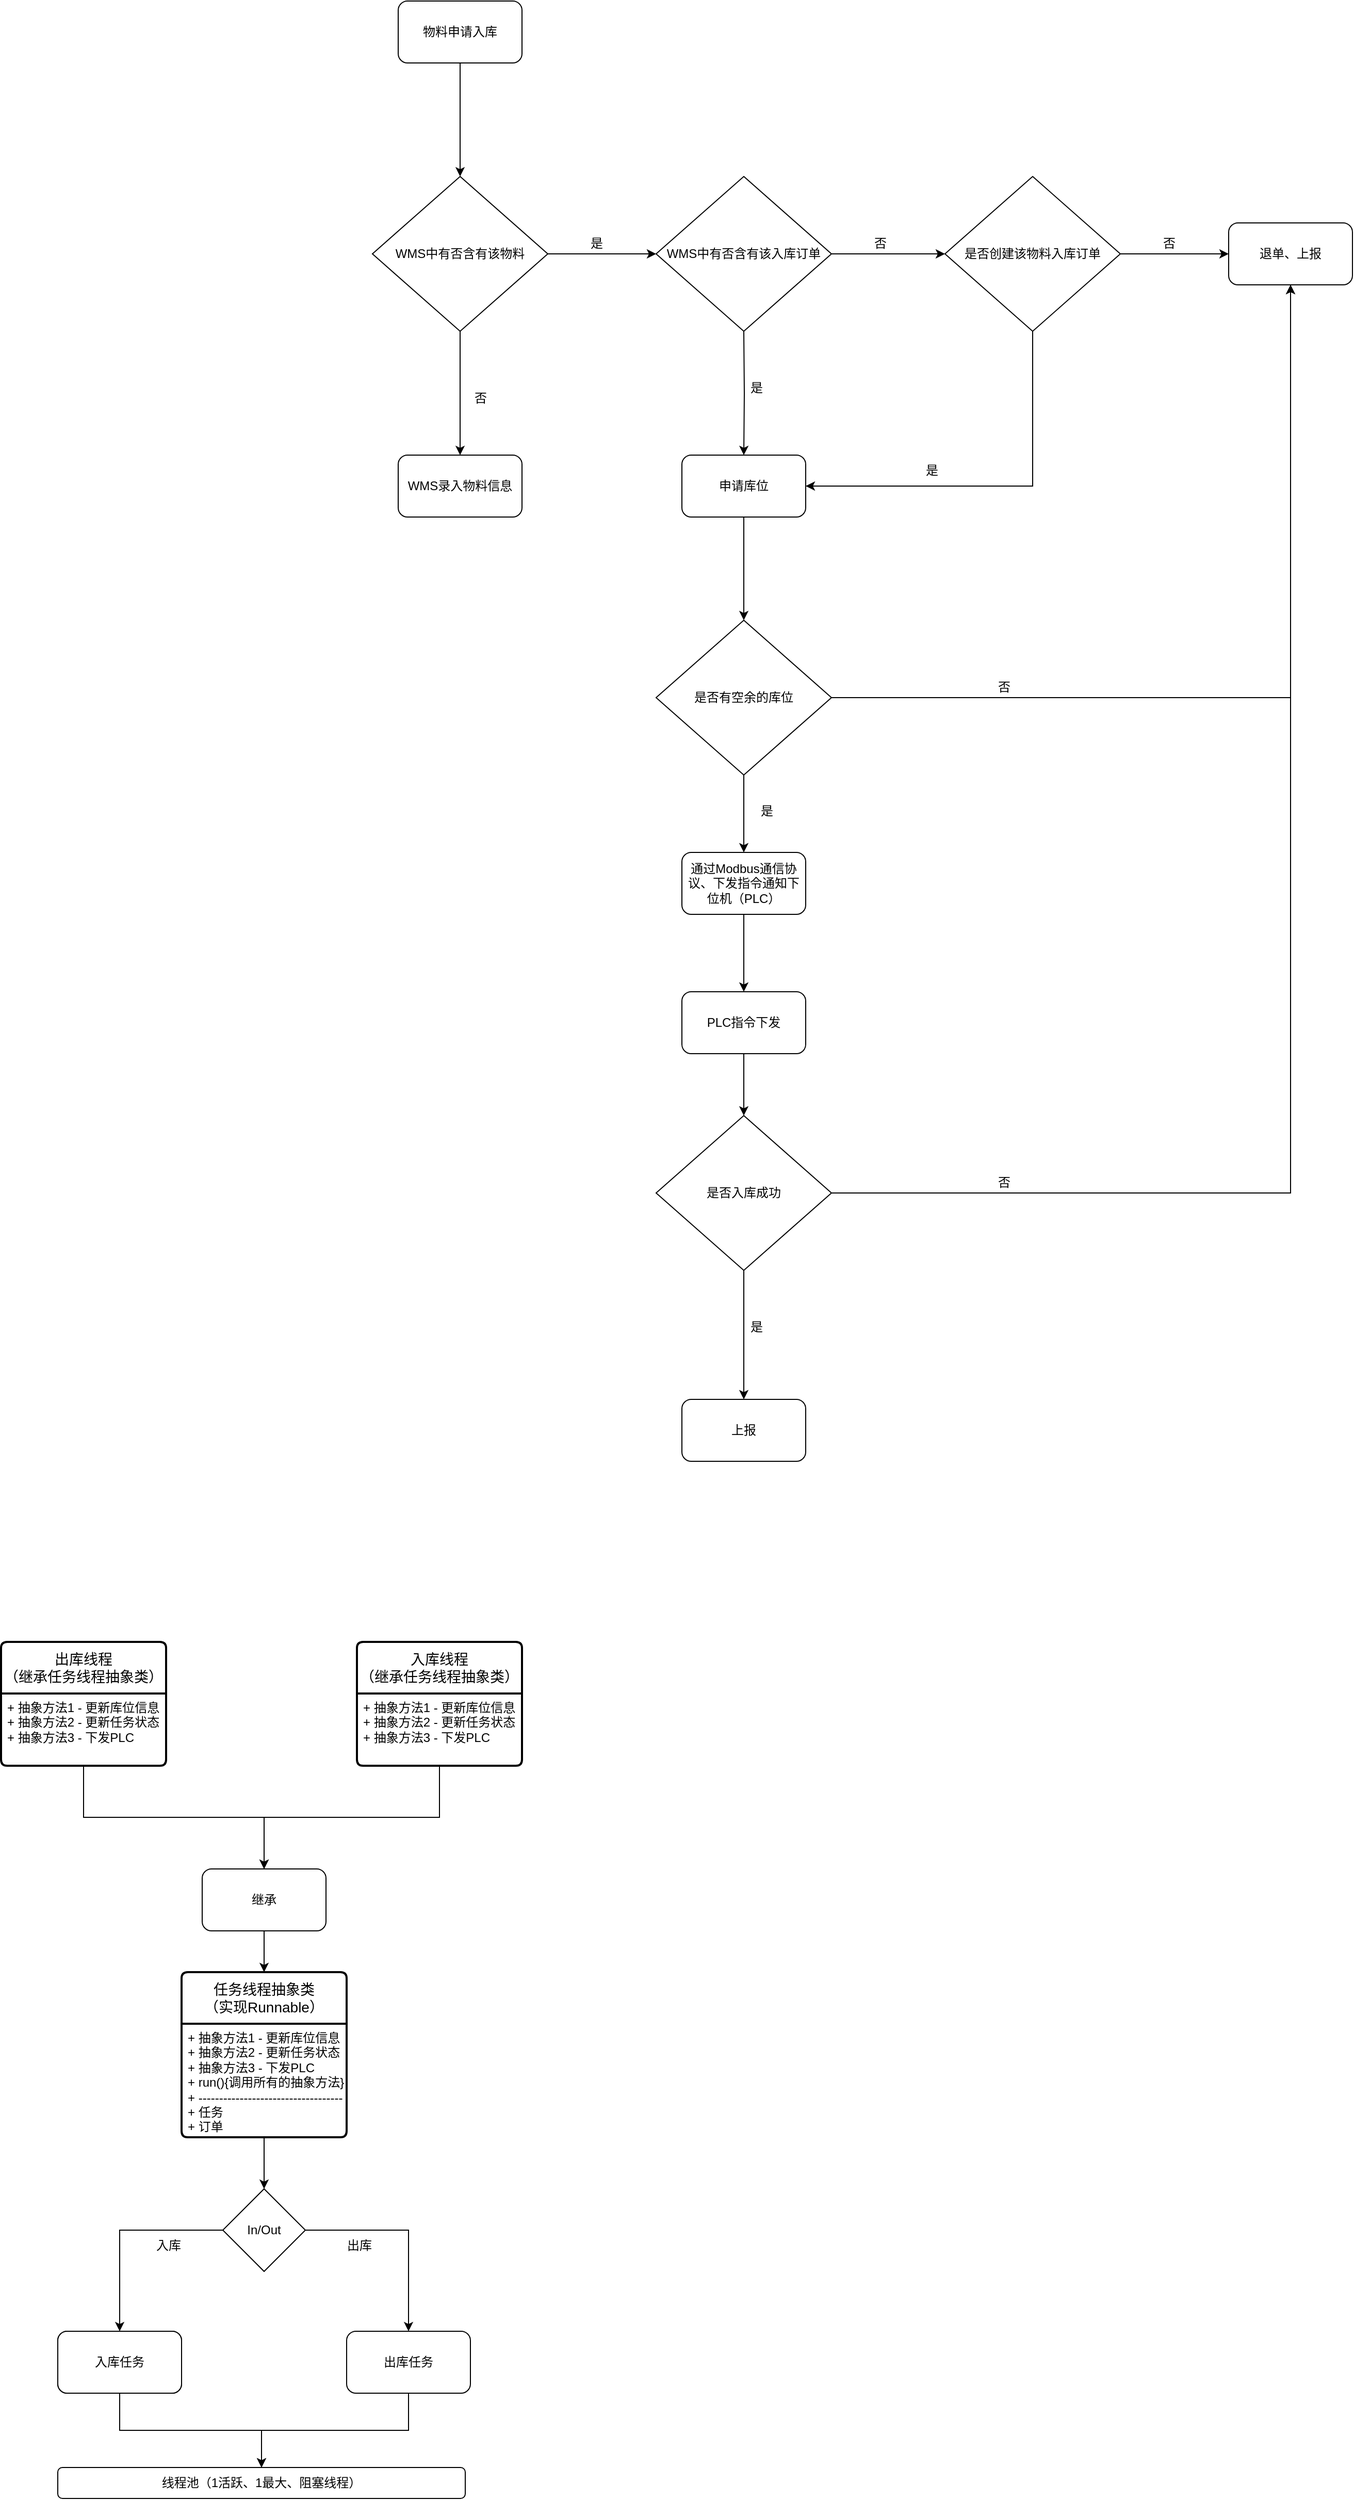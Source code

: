 <mxfile version="26.2.8" pages="5">
  <diagram name="流程图" id="4YpfWEqFieO3PSkuTiQ7">
    <mxGraphModel dx="1500" dy="833" grid="1" gridSize="10" guides="1" tooltips="1" connect="1" arrows="1" fold="1" page="1" pageScale="1" pageWidth="827" pageHeight="1169" math="0" shadow="0">
      <root>
        <mxCell id="0" />
        <mxCell id="1" parent="0" />
        <mxCell id="T5ggN38u7GXI6enRjcLo-3" style="edgeStyle=orthogonalEdgeStyle;rounded=0;orthogonalLoop=1;jettySize=auto;html=1;exitX=0.5;exitY=1;exitDx=0;exitDy=0;entryX=0.5;entryY=0;entryDx=0;entryDy=0;" parent="1" source="T5ggN38u7GXI6enRjcLo-1" target="T5ggN38u7GXI6enRjcLo-2" edge="1">
          <mxGeometry relative="1" as="geometry" />
        </mxCell>
        <mxCell id="T5ggN38u7GXI6enRjcLo-1" value="物料申请入库" style="rounded=1;whiteSpace=wrap;html=1;" parent="1" vertex="1">
          <mxGeometry x="495" y="50" width="120" height="60" as="geometry" />
        </mxCell>
        <mxCell id="T5ggN38u7GXI6enRjcLo-5" value="" style="edgeStyle=orthogonalEdgeStyle;rounded=0;orthogonalLoop=1;jettySize=auto;html=1;" parent="1" source="T5ggN38u7GXI6enRjcLo-2" target="T5ggN38u7GXI6enRjcLo-4" edge="1">
          <mxGeometry relative="1" as="geometry" />
        </mxCell>
        <mxCell id="T5ggN38u7GXI6enRjcLo-16" value="" style="edgeStyle=orthogonalEdgeStyle;rounded=0;orthogonalLoop=1;jettySize=auto;html=1;" parent="1" source="T5ggN38u7GXI6enRjcLo-2" target="T5ggN38u7GXI6enRjcLo-15" edge="1">
          <mxGeometry relative="1" as="geometry" />
        </mxCell>
        <mxCell id="T5ggN38u7GXI6enRjcLo-2" value="WMS中有否含有该物料" style="rhombus;whiteSpace=wrap;html=1;" parent="1" vertex="1">
          <mxGeometry x="470" y="220" width="170" height="150" as="geometry" />
        </mxCell>
        <mxCell id="T5ggN38u7GXI6enRjcLo-4" value="WMS录入物料信息" style="rounded=1;whiteSpace=wrap;html=1;" parent="1" vertex="1">
          <mxGeometry x="495" y="490" width="120" height="60" as="geometry" />
        </mxCell>
        <mxCell id="T5ggN38u7GXI6enRjcLo-6" value="否" style="text;html=1;align=center;verticalAlign=middle;whiteSpace=wrap;rounded=0;" parent="1" vertex="1">
          <mxGeometry x="545" y="420" width="60" height="30" as="geometry" />
        </mxCell>
        <mxCell id="T5ggN38u7GXI6enRjcLo-11" value="" style="edgeStyle=orthogonalEdgeStyle;rounded=0;orthogonalLoop=1;jettySize=auto;html=1;" parent="1" target="T5ggN38u7GXI6enRjcLo-10" edge="1">
          <mxGeometry relative="1" as="geometry">
            <mxPoint x="830" y="370" as="sourcePoint" />
          </mxGeometry>
        </mxCell>
        <mxCell id="T5ggN38u7GXI6enRjcLo-31" style="edgeStyle=orthogonalEdgeStyle;rounded=0;orthogonalLoop=1;jettySize=auto;html=1;exitX=0.5;exitY=1;exitDx=0;exitDy=0;entryX=0.5;entryY=0;entryDx=0;entryDy=0;" parent="1" source="T5ggN38u7GXI6enRjcLo-10" target="T5ggN38u7GXI6enRjcLo-30" edge="1">
          <mxGeometry relative="1" as="geometry" />
        </mxCell>
        <mxCell id="T5ggN38u7GXI6enRjcLo-10" value="申请库位" style="rounded=1;whiteSpace=wrap;html=1;" parent="1" vertex="1">
          <mxGeometry x="770" y="490" width="120" height="60" as="geometry" />
        </mxCell>
        <mxCell id="T5ggN38u7GXI6enRjcLo-17" value="" style="edgeStyle=orthogonalEdgeStyle;rounded=0;orthogonalLoop=1;jettySize=auto;html=1;" parent="1" source="T5ggN38u7GXI6enRjcLo-15" edge="1">
          <mxGeometry relative="1" as="geometry">
            <mxPoint x="1025" y="295" as="targetPoint" />
          </mxGeometry>
        </mxCell>
        <mxCell id="T5ggN38u7GXI6enRjcLo-15" value="WMS中有否含有该入库订单" style="rhombus;whiteSpace=wrap;html=1;" parent="1" vertex="1">
          <mxGeometry x="745" y="220" width="170" height="150" as="geometry" />
        </mxCell>
        <mxCell id="T5ggN38u7GXI6enRjcLo-18" value="是" style="text;html=1;align=center;verticalAlign=middle;whiteSpace=wrap;rounded=0;" parent="1" vertex="1">
          <mxGeometry x="640" y="270" width="95" height="30" as="geometry" />
        </mxCell>
        <mxCell id="T5ggN38u7GXI6enRjcLo-19" value="否" style="text;html=1;align=center;verticalAlign=middle;whiteSpace=wrap;rounded=0;" parent="1" vertex="1">
          <mxGeometry x="915" y="270" width="95" height="30" as="geometry" />
        </mxCell>
        <mxCell id="T5ggN38u7GXI6enRjcLo-20" value="是" style="text;html=1;align=center;verticalAlign=middle;whiteSpace=wrap;rounded=0;" parent="1" vertex="1">
          <mxGeometry x="795" y="410" width="95" height="30" as="geometry" />
        </mxCell>
        <mxCell id="T5ggN38u7GXI6enRjcLo-26" value="" style="edgeStyle=orthogonalEdgeStyle;rounded=0;orthogonalLoop=1;jettySize=auto;html=1;" parent="1" source="T5ggN38u7GXI6enRjcLo-24" target="T5ggN38u7GXI6enRjcLo-25" edge="1">
          <mxGeometry relative="1" as="geometry" />
        </mxCell>
        <mxCell id="T5ggN38u7GXI6enRjcLo-28" style="edgeStyle=orthogonalEdgeStyle;rounded=0;orthogonalLoop=1;jettySize=auto;html=1;entryX=1;entryY=0.5;entryDx=0;entryDy=0;exitX=0.5;exitY=1;exitDx=0;exitDy=0;" parent="1" source="T5ggN38u7GXI6enRjcLo-24" target="T5ggN38u7GXI6enRjcLo-10" edge="1">
          <mxGeometry relative="1" as="geometry" />
        </mxCell>
        <mxCell id="T5ggN38u7GXI6enRjcLo-24" value="是否创建该物料入库订单" style="rhombus;whiteSpace=wrap;html=1;" parent="1" vertex="1">
          <mxGeometry x="1025" y="220" width="170" height="150" as="geometry" />
        </mxCell>
        <mxCell id="T5ggN38u7GXI6enRjcLo-25" value="退单、上报" style="rounded=1;whiteSpace=wrap;html=1;" parent="1" vertex="1">
          <mxGeometry x="1300" y="265" width="120" height="60" as="geometry" />
        </mxCell>
        <mxCell id="T5ggN38u7GXI6enRjcLo-27" value="否" style="text;html=1;align=center;verticalAlign=middle;whiteSpace=wrap;rounded=0;" parent="1" vertex="1">
          <mxGeometry x="1195" y="270" width="95" height="30" as="geometry" />
        </mxCell>
        <mxCell id="T5ggN38u7GXI6enRjcLo-29" value="是" style="text;html=1;align=center;verticalAlign=middle;whiteSpace=wrap;rounded=0;" parent="1" vertex="1">
          <mxGeometry x="965" y="490" width="95" height="30" as="geometry" />
        </mxCell>
        <mxCell id="T5ggN38u7GXI6enRjcLo-33" value="" style="edgeStyle=orthogonalEdgeStyle;rounded=0;orthogonalLoop=1;jettySize=auto;html=1;" parent="1" source="T5ggN38u7GXI6enRjcLo-30" target="T5ggN38u7GXI6enRjcLo-32" edge="1">
          <mxGeometry relative="1" as="geometry" />
        </mxCell>
        <mxCell id="T5ggN38u7GXI6enRjcLo-35" style="edgeStyle=orthogonalEdgeStyle;rounded=0;orthogonalLoop=1;jettySize=auto;html=1;entryX=0.5;entryY=1;entryDx=0;entryDy=0;" parent="1" source="T5ggN38u7GXI6enRjcLo-30" target="T5ggN38u7GXI6enRjcLo-25" edge="1">
          <mxGeometry relative="1" as="geometry" />
        </mxCell>
        <mxCell id="T5ggN38u7GXI6enRjcLo-30" value="是否有空余的库位" style="rhombus;whiteSpace=wrap;html=1;" parent="1" vertex="1">
          <mxGeometry x="745" y="650" width="170" height="150" as="geometry" />
        </mxCell>
        <mxCell id="T5ggN38u7GXI6enRjcLo-42" value="" style="edgeStyle=orthogonalEdgeStyle;rounded=0;orthogonalLoop=1;jettySize=auto;html=1;" parent="1" source="T5ggN38u7GXI6enRjcLo-32" target="T5ggN38u7GXI6enRjcLo-41" edge="1">
          <mxGeometry relative="1" as="geometry" />
        </mxCell>
        <mxCell id="T5ggN38u7GXI6enRjcLo-32" value="通过Modbus通信协议、下发指令通知下位机（PLC）" style="rounded=1;whiteSpace=wrap;html=1;" parent="1" vertex="1">
          <mxGeometry x="770" y="875" width="120" height="60" as="geometry" />
        </mxCell>
        <mxCell id="T5ggN38u7GXI6enRjcLo-34" value="是" style="text;html=1;align=center;verticalAlign=middle;whiteSpace=wrap;rounded=0;" parent="1" vertex="1">
          <mxGeometry x="805" y="820" width="95" height="30" as="geometry" />
        </mxCell>
        <mxCell id="T5ggN38u7GXI6enRjcLo-36" value="否" style="text;html=1;align=center;verticalAlign=middle;whiteSpace=wrap;rounded=0;" parent="1" vertex="1">
          <mxGeometry x="1035" y="700" width="95" height="30" as="geometry" />
        </mxCell>
        <mxCell id="T5ggN38u7GXI6enRjcLo-44" style="edgeStyle=orthogonalEdgeStyle;rounded=0;orthogonalLoop=1;jettySize=auto;html=1;" parent="1" source="T5ggN38u7GXI6enRjcLo-41" target="T5ggN38u7GXI6enRjcLo-43" edge="1">
          <mxGeometry relative="1" as="geometry" />
        </mxCell>
        <mxCell id="T5ggN38u7GXI6enRjcLo-41" value="PLC指令下发" style="rounded=1;whiteSpace=wrap;html=1;" parent="1" vertex="1">
          <mxGeometry x="770" y="1010" width="120" height="60" as="geometry" />
        </mxCell>
        <mxCell id="T5ggN38u7GXI6enRjcLo-45" style="edgeStyle=orthogonalEdgeStyle;rounded=0;orthogonalLoop=1;jettySize=auto;html=1;entryX=0.5;entryY=1;entryDx=0;entryDy=0;" parent="1" source="T5ggN38u7GXI6enRjcLo-43" target="T5ggN38u7GXI6enRjcLo-25" edge="1">
          <mxGeometry relative="1" as="geometry" />
        </mxCell>
        <mxCell id="T5ggN38u7GXI6enRjcLo-48" value="" style="edgeStyle=orthogonalEdgeStyle;rounded=0;orthogonalLoop=1;jettySize=auto;html=1;" parent="1" source="T5ggN38u7GXI6enRjcLo-43" target="T5ggN38u7GXI6enRjcLo-47" edge="1">
          <mxGeometry relative="1" as="geometry" />
        </mxCell>
        <mxCell id="T5ggN38u7GXI6enRjcLo-43" value="是否入库成功" style="rhombus;whiteSpace=wrap;html=1;" parent="1" vertex="1">
          <mxGeometry x="745" y="1130" width="170" height="150" as="geometry" />
        </mxCell>
        <mxCell id="T5ggN38u7GXI6enRjcLo-46" value="否" style="text;html=1;align=center;verticalAlign=middle;whiteSpace=wrap;rounded=0;" parent="1" vertex="1">
          <mxGeometry x="1035" y="1180" width="95" height="30" as="geometry" />
        </mxCell>
        <mxCell id="T5ggN38u7GXI6enRjcLo-47" value="上报" style="rounded=1;whiteSpace=wrap;html=1;" parent="1" vertex="1">
          <mxGeometry x="770" y="1405" width="120" height="60" as="geometry" />
        </mxCell>
        <mxCell id="T5ggN38u7GXI6enRjcLo-49" value="是" style="text;html=1;align=center;verticalAlign=middle;whiteSpace=wrap;rounded=0;" parent="1" vertex="1">
          <mxGeometry x="795" y="1320" width="95" height="30" as="geometry" />
        </mxCell>
        <mxCell id="aDLP0zXIWMDxMAfT7Jsg-33" style="edgeStyle=orthogonalEdgeStyle;rounded=0;orthogonalLoop=1;jettySize=auto;html=1;exitX=0.5;exitY=1;exitDx=0;exitDy=0;entryX=0.5;entryY=0;entryDx=0;entryDy=0;" parent="1" source="aDLP0zXIWMDxMAfT7Jsg-1" target="aDLP0zXIWMDxMAfT7Jsg-18" edge="1">
          <mxGeometry relative="1" as="geometry" />
        </mxCell>
        <mxCell id="aDLP0zXIWMDxMAfT7Jsg-1" value="任务线程抽象类&lt;div&gt;（实现Runnable）&lt;/div&gt;" style="swimlane;childLayout=stackLayout;horizontal=1;startSize=50;horizontalStack=0;rounded=1;fontSize=14;fontStyle=0;strokeWidth=2;resizeParent=0;resizeLast=1;shadow=0;dashed=0;align=center;arcSize=4;whiteSpace=wrap;html=1;" parent="1" vertex="1">
          <mxGeometry x="285" y="1960" width="160" height="160" as="geometry" />
        </mxCell>
        <mxCell id="aDLP0zXIWMDxMAfT7Jsg-2" value="+ 抽象方法1 - 更新库位信息&lt;br&gt;+ 抽象方法2 - 更新任务状态&lt;br&gt;+ 抽象方法3 - 下发PLC&lt;div&gt;+ run(){调用所有的抽象方法}&lt;/div&gt;&lt;div&gt;&lt;span style=&quot;background-color: initial;&quot;&gt;+ -----------------------------------&lt;/span&gt;&lt;div&gt;+ 任务&lt;/div&gt;&lt;div&gt;+ 订单&lt;/div&gt;&lt;/div&gt;" style="align=left;strokeColor=none;fillColor=none;spacingLeft=4;fontSize=12;verticalAlign=top;resizable=0;rotatable=0;part=1;html=1;" parent="aDLP0zXIWMDxMAfT7Jsg-1" vertex="1">
          <mxGeometry y="50" width="160" height="110" as="geometry" />
        </mxCell>
        <mxCell id="aDLP0zXIWMDxMAfT7Jsg-16" style="edgeStyle=orthogonalEdgeStyle;rounded=0;orthogonalLoop=1;jettySize=auto;html=1;exitX=0.5;exitY=1;exitDx=0;exitDy=0;entryX=0.5;entryY=0;entryDx=0;entryDy=0;" parent="1" source="aDLP0zXIWMDxMAfT7Jsg-4" target="aDLP0zXIWMDxMAfT7Jsg-11" edge="1">
          <mxGeometry relative="1" as="geometry" />
        </mxCell>
        <mxCell id="aDLP0zXIWMDxMAfT7Jsg-4" value="入库线程&lt;div&gt;（继承任务线程抽象类）&lt;/div&gt;" style="swimlane;childLayout=stackLayout;horizontal=1;startSize=50;horizontalStack=0;rounded=1;fontSize=14;fontStyle=0;strokeWidth=2;resizeParent=0;resizeLast=1;shadow=0;dashed=0;align=center;arcSize=4;whiteSpace=wrap;html=1;" parent="1" vertex="1">
          <mxGeometry x="455" y="1640" width="160" height="120" as="geometry" />
        </mxCell>
        <mxCell id="aDLP0zXIWMDxMAfT7Jsg-5" value="+ 抽象方法1 - 更新库位信息&lt;br&gt;+ 抽象方法2 - 更新任务状态&lt;br&gt;+ 抽象方法3 - 下发PLC" style="align=left;strokeColor=none;fillColor=none;spacingLeft=4;fontSize=12;verticalAlign=top;resizable=0;rotatable=0;part=1;html=1;" parent="aDLP0zXIWMDxMAfT7Jsg-4" vertex="1">
          <mxGeometry y="50" width="160" height="70" as="geometry" />
        </mxCell>
        <mxCell id="aDLP0zXIWMDxMAfT7Jsg-6" value="出库线程&lt;div&gt;（继承任务线程抽象类）&lt;/div&gt;" style="swimlane;childLayout=stackLayout;horizontal=1;startSize=50;horizontalStack=0;rounded=1;fontSize=14;fontStyle=0;strokeWidth=2;resizeParent=0;resizeLast=1;shadow=0;dashed=0;align=center;arcSize=4;whiteSpace=wrap;html=1;" parent="1" vertex="1">
          <mxGeometry x="110" y="1640" width="160" height="120" as="geometry" />
        </mxCell>
        <mxCell id="aDLP0zXIWMDxMAfT7Jsg-7" value="+ 抽象方法1 - 更新库位信息&lt;br&gt;+ 抽象方法2 - 更新任务状态&lt;br&gt;+ 抽象方法3 - 下发PLC" style="align=left;strokeColor=none;fillColor=none;spacingLeft=4;fontSize=12;verticalAlign=top;resizable=0;rotatable=0;part=1;html=1;" parent="aDLP0zXIWMDxMAfT7Jsg-6" vertex="1">
          <mxGeometry y="50" width="160" height="70" as="geometry" />
        </mxCell>
        <mxCell id="aDLP0zXIWMDxMAfT7Jsg-17" style="edgeStyle=orthogonalEdgeStyle;rounded=0;orthogonalLoop=1;jettySize=auto;html=1;exitX=0.5;exitY=1;exitDx=0;exitDy=0;" parent="1" source="aDLP0zXIWMDxMAfT7Jsg-11" target="aDLP0zXIWMDxMAfT7Jsg-1" edge="1">
          <mxGeometry relative="1" as="geometry" />
        </mxCell>
        <mxCell id="aDLP0zXIWMDxMAfT7Jsg-11" value="继承" style="rounded=1;whiteSpace=wrap;html=1;" parent="1" vertex="1">
          <mxGeometry x="305" y="1860" width="120" height="60" as="geometry" />
        </mxCell>
        <mxCell id="aDLP0zXIWMDxMAfT7Jsg-15" style="edgeStyle=orthogonalEdgeStyle;rounded=0;orthogonalLoop=1;jettySize=auto;html=1;exitX=0.5;exitY=1;exitDx=0;exitDy=0;" parent="1" source="aDLP0zXIWMDxMAfT7Jsg-7" target="aDLP0zXIWMDxMAfT7Jsg-11" edge="1">
          <mxGeometry relative="1" as="geometry" />
        </mxCell>
        <mxCell id="aDLP0zXIWMDxMAfT7Jsg-22" style="edgeStyle=orthogonalEdgeStyle;rounded=0;orthogonalLoop=1;jettySize=auto;html=1;" parent="1" source="aDLP0zXIWMDxMAfT7Jsg-18" target="aDLP0zXIWMDxMAfT7Jsg-20" edge="1">
          <mxGeometry relative="1" as="geometry" />
        </mxCell>
        <mxCell id="aDLP0zXIWMDxMAfT7Jsg-24" style="edgeStyle=orthogonalEdgeStyle;rounded=0;orthogonalLoop=1;jettySize=auto;html=1;exitX=1;exitY=0.5;exitDx=0;exitDy=0;" parent="1" source="aDLP0zXIWMDxMAfT7Jsg-18" target="aDLP0zXIWMDxMAfT7Jsg-23" edge="1">
          <mxGeometry relative="1" as="geometry" />
        </mxCell>
        <mxCell id="aDLP0zXIWMDxMAfT7Jsg-18" value="In/Out" style="rhombus;whiteSpace=wrap;html=1;" parent="1" vertex="1">
          <mxGeometry x="325" y="2170" width="80" height="80" as="geometry" />
        </mxCell>
        <mxCell id="aDLP0zXIWMDxMAfT7Jsg-20" value="入库任务" style="rounded=1;whiteSpace=wrap;html=1;" parent="1" vertex="1">
          <mxGeometry x="165" y="2308" width="120" height="60" as="geometry" />
        </mxCell>
        <mxCell id="aDLP0zXIWMDxMAfT7Jsg-31" style="edgeStyle=orthogonalEdgeStyle;rounded=0;orthogonalLoop=1;jettySize=auto;html=1;exitX=0.5;exitY=1;exitDx=0;exitDy=0;entryX=0.5;entryY=0;entryDx=0;entryDy=0;" parent="1" source="aDLP0zXIWMDxMAfT7Jsg-23" target="aDLP0zXIWMDxMAfT7Jsg-28" edge="1">
          <mxGeometry relative="1" as="geometry" />
        </mxCell>
        <mxCell id="aDLP0zXIWMDxMAfT7Jsg-23" value="出库任务" style="rounded=1;whiteSpace=wrap;html=1;" parent="1" vertex="1">
          <mxGeometry x="445" y="2308" width="120" height="60" as="geometry" />
        </mxCell>
        <mxCell id="aDLP0zXIWMDxMAfT7Jsg-25" value="入库" style="text;html=1;align=center;verticalAlign=middle;whiteSpace=wrap;rounded=0;" parent="1" vertex="1">
          <mxGeometry x="220" y="2210" width="105" height="30" as="geometry" />
        </mxCell>
        <mxCell id="aDLP0zXIWMDxMAfT7Jsg-27" value="出库" style="text;html=1;align=center;verticalAlign=middle;whiteSpace=wrap;rounded=0;" parent="1" vertex="1">
          <mxGeometry x="405" y="2210" width="105" height="30" as="geometry" />
        </mxCell>
        <mxCell id="aDLP0zXIWMDxMAfT7Jsg-28" value="线程池（1活跃、1最大、阻塞线程）" style="rounded=1;whiteSpace=wrap;html=1;" parent="1" vertex="1">
          <mxGeometry x="165" y="2440" width="395" height="30" as="geometry" />
        </mxCell>
        <mxCell id="aDLP0zXIWMDxMAfT7Jsg-30" style="edgeStyle=orthogonalEdgeStyle;rounded=0;orthogonalLoop=1;jettySize=auto;html=1;exitX=0.5;exitY=1;exitDx=0;exitDy=0;entryX=0.5;entryY=0;entryDx=0;entryDy=0;" parent="1" source="aDLP0zXIWMDxMAfT7Jsg-29" target="aDLP0zXIWMDxMAfT7Jsg-28" edge="1">
          <mxGeometry relative="1" as="geometry" />
        </mxCell>
        <mxCell id="aDLP0zXIWMDxMAfT7Jsg-29" value="入库任务" style="rounded=1;whiteSpace=wrap;html=1;" parent="1" vertex="1">
          <mxGeometry x="165" y="2308" width="120" height="60" as="geometry" />
        </mxCell>
      </root>
    </mxGraphModel>
  </diagram>
  <diagram id="BVUoF3LJc92JHdLGgPf7" name="时序图">
    <mxGraphModel dx="2330" dy="826" grid="1" gridSize="10" guides="1" tooltips="1" connect="1" arrows="1" fold="1" page="1" pageScale="1" pageWidth="827" pageHeight="1169" math="0" shadow="0">
      <root>
        <mxCell id="0" />
        <mxCell id="1" parent="0" />
        <mxCell id="ZrUfChgH8oD2oTqFBhvR-1" value="Member" style="shape=umlActor;verticalLabelPosition=bottom;verticalAlign=top;html=1;outlineConnect=0;" parent="1" vertex="1">
          <mxGeometry y="80" width="30" height="60" as="geometry" />
        </mxCell>
        <mxCell id="ZrUfChgH8oD2oTqFBhvR-2" value="" style="html=1;points=[[0,0,0,0,5],[0,1,0,0,-5],[1,0,0,0,5],[1,1,0,0,-5]];perimeter=orthogonalPerimeter;outlineConnect=0;targetShapes=umlLifeline;portConstraint=eastwest;newEdgeStyle={&quot;curved&quot;:0,&quot;rounded&quot;:0};" parent="1" vertex="1">
          <mxGeometry x="785" y="160" width="10" height="560" as="geometry" />
        </mxCell>
        <mxCell id="ZrUfChgH8oD2oTqFBhvR-3" value="" style="html=1;points=[[0,0,0,0,5],[0,1,0,0,-5],[1,0,0,0,5],[1,1,0,0,-5]];perimeter=orthogonalPerimeter;outlineConnect=0;targetShapes=umlLifeline;portConstraint=eastwest;newEdgeStyle={&quot;curved&quot;:0,&quot;rounded&quot;:0};" parent="1" vertex="1">
          <mxGeometry x="225" y="160" width="10" height="560" as="geometry" />
        </mxCell>
        <mxCell id="ZrUfChgH8oD2oTqFBhvR-4" value="前端" style="rounded=1;whiteSpace=wrap;html=1;" parent="1" vertex="1">
          <mxGeometry x="180" y="120" width="100" height="40" as="geometry" />
        </mxCell>
        <mxCell id="ZrUfChgH8oD2oTqFBhvR-5" value="" style="endArrow=classic;html=1;rounded=0;entryX=0;entryY=0.154;entryDx=0;entryDy=0;entryPerimeter=0;" parent="1" source="ZrUfChgH8oD2oTqFBhvR-3" target="ZrUfChgH8oD2oTqFBhvR-6" edge="1">
          <mxGeometry width="50" height="50" relative="1" as="geometry">
            <mxPoint x="265" y="250" as="sourcePoint" />
            <mxPoint x="365" y="240" as="targetPoint" />
          </mxGeometry>
        </mxCell>
        <mxCell id="ZrUfChgH8oD2oTqFBhvR-6" value="" style="html=1;points=[[0,0,0,0,5],[0,1,0,0,-5],[1,0,0,0,5],[1,1,0,0,-5]];perimeter=orthogonalPerimeter;outlineConnect=0;targetShapes=umlLifeline;portConstraint=eastwest;newEdgeStyle={&quot;curved&quot;:0,&quot;rounded&quot;:0};" parent="1" vertex="1">
          <mxGeometry x="505" y="160" width="10" height="560" as="geometry" />
        </mxCell>
        <mxCell id="ZrUfChgH8oD2oTqFBhvR-7" value="后端" style="rounded=1;whiteSpace=wrap;html=1;" parent="1" vertex="1">
          <mxGeometry x="459" y="120" width="100" height="40" as="geometry" />
        </mxCell>
        <mxCell id="ZrUfChgH8oD2oTqFBhvR-8" value="2.登录请求" style="text;html=1;align=center;verticalAlign=middle;whiteSpace=wrap;rounded=0;" parent="1" vertex="1">
          <mxGeometry x="235" y="210" width="270" height="30" as="geometry" />
        </mxCell>
        <mxCell id="ZrUfChgH8oD2oTqFBhvR-9" value="" style="endArrow=none;html=1;rounded=0;dashed=1;endFill=0;startArrow=classic;startFill=1;" parent="1" edge="1">
          <mxGeometry width="50" height="50" relative="1" as="geometry">
            <mxPoint x="235" y="310" as="sourcePoint" />
            <mxPoint x="505" y="310" as="targetPoint" />
          </mxGeometry>
        </mxCell>
        <mxCell id="ZrUfChgH8oD2oTqFBhvR-10" value="4.登录成功返回Token" style="text;html=1;align=center;verticalAlign=middle;whiteSpace=wrap;rounded=0;" parent="1" vertex="1">
          <mxGeometry x="235" y="280" width="270" height="30" as="geometry" />
        </mxCell>
        <mxCell id="ZrUfChgH8oD2oTqFBhvR-11" value="" style="endArrow=classic;html=1;rounded=0;" parent="1" source="ZrUfChgH8oD2oTqFBhvR-3" target="ZrUfChgH8oD2oTqFBhvR-6" edge="1">
          <mxGeometry width="50" height="50" relative="1" as="geometry">
            <mxPoint x="245" y="420" as="sourcePoint" />
            <mxPoint x="295" y="370" as="targetPoint" />
          </mxGeometry>
        </mxCell>
        <mxCell id="ZrUfChgH8oD2oTqFBhvR-12" value="5.带着Token发送出入库指令" style="text;html=1;align=center;verticalAlign=middle;whiteSpace=wrap;rounded=0;" parent="1" vertex="1">
          <mxGeometry x="235" y="410" width="270" height="30" as="geometry" />
        </mxCell>
        <mxCell id="ZrUfChgH8oD2oTqFBhvR-13" value="6.校验Token的有效性以及权限" style="html=1;align=left;spacingLeft=2;endArrow=block;rounded=0;edgeStyle=orthogonalEdgeStyle;curved=0;rounded=0;" parent="1" edge="1">
          <mxGeometry x="-0.011" relative="1" as="geometry">
            <mxPoint x="515" y="430" as="sourcePoint" />
            <Array as="points">
              <mxPoint x="545" y="460" />
            </Array>
            <mxPoint x="520" y="460" as="targetPoint" />
            <mxPoint as="offset" />
          </mxGeometry>
        </mxCell>
        <mxCell id="ZrUfChgH8oD2oTqFBhvR-14" value="" style="endArrow=classic;html=1;rounded=0;" parent="1" edge="1">
          <mxGeometry width="50" height="50" relative="1" as="geometry">
            <mxPoint x="880" y="70" as="sourcePoint" />
            <mxPoint x="1150" y="70" as="targetPoint" />
          </mxGeometry>
        </mxCell>
        <mxCell id="ZrUfChgH8oD2oTqFBhvR-15" value="" style="endArrow=classic;html=1;rounded=0;" parent="1" edge="1">
          <mxGeometry width="50" height="50" relative="1" as="geometry">
            <mxPoint x="515" y="560" as="sourcePoint" />
            <mxPoint x="785" y="560" as="targetPoint" />
          </mxGeometry>
        </mxCell>
        <mxCell id="ZrUfChgH8oD2oTqFBhvR-16" value="8.有效Token、通过Modbus通信协议" style="text;html=1;align=center;verticalAlign=middle;whiteSpace=wrap;rounded=0;" parent="1" vertex="1">
          <mxGeometry x="515" y="530" width="270" height="30" as="geometry" />
        </mxCell>
        <mxCell id="ZrUfChgH8oD2oTqFBhvR-17" value="发送出库/入库指令" style="text;html=1;align=center;verticalAlign=middle;whiteSpace=wrap;rounded=0;" parent="1" vertex="1">
          <mxGeometry x="515" y="560" width="270" height="30" as="geometry" />
        </mxCell>
        <mxCell id="ZrUfChgH8oD2oTqFBhvR-18" value="" style="endArrow=none;html=1;rounded=0;dashed=1;startArrow=classic;startFill=1;endFill=0;" parent="1" edge="1">
          <mxGeometry width="50" height="50" relative="1" as="geometry">
            <mxPoint x="880" y="110" as="sourcePoint" />
            <mxPoint x="1150" y="110" as="targetPoint" />
          </mxGeometry>
        </mxCell>
        <mxCell id="ZrUfChgH8oD2oTqFBhvR-19" value="" style="endArrow=none;html=1;rounded=0;dashed=1;startArrow=classic;startFill=1;endFill=0;" parent="1" edge="1">
          <mxGeometry width="50" height="50" relative="1" as="geometry">
            <mxPoint x="235" y="500" as="sourcePoint" />
            <mxPoint x="505" y="500" as="targetPoint" />
          </mxGeometry>
        </mxCell>
        <mxCell id="ZrUfChgH8oD2oTqFBhvR-20" value="7.无效Token、返回错误信息" style="text;html=1;align=center;verticalAlign=middle;whiteSpace=wrap;rounded=0;" parent="1" vertex="1">
          <mxGeometry x="235" y="470" width="270" height="30" as="geometry" />
        </mxCell>
        <mxCell id="ZrUfChgH8oD2oTqFBhvR-21" value="" style="endArrow=none;html=1;rounded=0;dashed=1;startArrow=classic;startFill=1;endFill=0;" parent="1" edge="1">
          <mxGeometry width="50" height="50" relative="1" as="geometry">
            <mxPoint x="515" y="650" as="sourcePoint" />
            <mxPoint x="785" y="650" as="targetPoint" />
          </mxGeometry>
        </mxCell>
        <mxCell id="ZrUfChgH8oD2oTqFBhvR-22" value="9.机器操作成功、返回完成信号位给后端" style="text;html=1;align=center;verticalAlign=middle;whiteSpace=wrap;rounded=0;" parent="1" vertex="1">
          <mxGeometry x="515" y="620" width="270" height="30" as="geometry" />
        </mxCell>
        <mxCell id="ZrUfChgH8oD2oTqFBhvR-23" value="" style="endArrow=none;html=1;rounded=0;dashed=1;startArrow=classic;startFill=1;endFill=0;" parent="1" edge="1">
          <mxGeometry width="50" height="50" relative="1" as="geometry">
            <mxPoint x="235" y="690" as="sourcePoint" />
            <mxPoint x="505" y="690" as="targetPoint" />
          </mxGeometry>
        </mxCell>
        <mxCell id="ZrUfChgH8oD2oTqFBhvR-24" value="10.后端接收到信息、通过WebSocket反馈给前端" style="text;html=1;align=center;verticalAlign=middle;whiteSpace=wrap;rounded=0;" parent="1" vertex="1">
          <mxGeometry x="235" y="660" width="270" height="30" as="geometry" />
        </mxCell>
        <mxCell id="laeWCE1hRY-WAamhixEw-1" value="PLC" style="rounded=1;whiteSpace=wrap;html=1;" parent="1" vertex="1">
          <mxGeometry x="740" y="120" width="100" height="40" as="geometry" />
        </mxCell>
        <mxCell id="qqnNJrxWzDKSHAQQrrpr-1" value="" style="html=1;points=[[0,0,0,0,5],[0,1,0,0,-5],[1,0,0,0,5],[1,1,0,0,-5]];perimeter=orthogonalPerimeter;outlineConnect=0;targetShapes=umlLifeline;portConstraint=eastwest;newEdgeStyle={&quot;curved&quot;:0,&quot;rounded&quot;:0};" vertex="1" parent="1">
          <mxGeometry x="10" y="160" width="10" height="560" as="geometry" />
        </mxCell>
        <mxCell id="qqnNJrxWzDKSHAQQrrpr-2" value="" style="endArrow=classic;html=1;rounded=0;" edge="1" parent="1">
          <mxGeometry width="50" height="50" relative="1" as="geometry">
            <mxPoint x="20" y="210" as="sourcePoint" />
            <mxPoint x="225" y="210" as="targetPoint" />
          </mxGeometry>
        </mxCell>
        <mxCell id="qqnNJrxWzDKSHAQQrrpr-3" value="1.访问登录界面" style="text;html=1;align=center;verticalAlign=middle;whiteSpace=wrap;rounded=0;" vertex="1" parent="1">
          <mxGeometry x="20" y="180" width="200" height="30" as="geometry" />
        </mxCell>
        <mxCell id="qqnNJrxWzDKSHAQQrrpr-4" value="3.校验账号密码" style="html=1;align=left;spacingLeft=2;endArrow=block;rounded=0;edgeStyle=orthogonalEdgeStyle;curved=0;rounded=0;" edge="1" parent="1">
          <mxGeometry relative="1" as="geometry">
            <mxPoint x="515" y="260" as="sourcePoint" />
            <Array as="points">
              <mxPoint x="545" y="290" />
            </Array>
            <mxPoint x="520" y="290" as="targetPoint" />
          </mxGeometry>
        </mxCell>
      </root>
    </mxGraphModel>
  </diagram>
  <diagram id="cbreIzdOxQyAfjPIwsqk" name="ER图">
    <mxGraphModel dx="4510" dy="1570" grid="1" gridSize="10" guides="1" tooltips="1" connect="1" arrows="1" fold="1" page="1" pageScale="1" pageWidth="827" pageHeight="1169" math="0" shadow="0">
      <root>
        <mxCell id="0" />
        <mxCell id="1" parent="0" />
        <mxCell id="IDfIzXSIFFP3FrYF3Hh1-21" value="" style="edgeStyle=orthogonalEdgeStyle;rounded=0;orthogonalLoop=1;jettySize=auto;html=1;endArrow=none;startFill=0;" parent="1" source="zwctfLmvTNKBI9pVZmAz-1" target="IDfIzXSIFFP3FrYF3Hh1-19" edge="1">
          <mxGeometry relative="1" as="geometry" />
        </mxCell>
        <mxCell id="zwctfLmvTNKBI9pVZmAz-1" value="Member - 用户表" style="swimlane;fontStyle=0;childLayout=stackLayout;horizontal=1;startSize=26;fillColor=none;horizontalStack=0;resizeParent=1;resizeParentMax=0;resizeLast=0;collapsible=1;marginBottom=0;whiteSpace=wrap;html=1;" parent="1" vertex="1">
          <mxGeometry x="190" y="1250" width="240" height="468" as="geometry" />
        </mxCell>
        <mxCell id="zwctfLmvTNKBI9pVZmAz-2" value="+ id: bigint - 主键id" style="text;strokeColor=none;fillColor=none;align=left;verticalAlign=top;spacingLeft=4;spacingRight=4;overflow=hidden;rotatable=0;points=[[0,0.5],[1,0.5]];portConstraint=eastwest;whiteSpace=wrap;html=1;" parent="zwctfLmvTNKBI9pVZmAz-1" vertex="1">
          <mxGeometry y="26" width="240" height="26" as="geometry" />
        </mxCell>
        <mxCell id="zwctfLmvTNKBI9pVZmAz-3" value="+ username: varchar(50) - 账号" style="text;strokeColor=none;fillColor=none;align=left;verticalAlign=top;spacingLeft=4;spacingRight=4;overflow=hidden;rotatable=0;points=[[0,0.5],[1,0.5]];portConstraint=eastwest;whiteSpace=wrap;html=1;" parent="zwctfLmvTNKBI9pVZmAz-1" vertex="1">
          <mxGeometry y="52" width="240" height="26" as="geometry" />
        </mxCell>
        <mxCell id="zwctfLmvTNKBI9pVZmAz-4" value="+ password: varchar(255) - 密码" style="text;strokeColor=none;fillColor=none;align=left;verticalAlign=top;spacingLeft=4;spacingRight=4;overflow=hidden;rotatable=0;points=[[0,0.5],[1,0.5]];portConstraint=eastwest;whiteSpace=wrap;html=1;" parent="zwctfLmvTNKBI9pVZmAz-1" vertex="1">
          <mxGeometry y="78" width="240" height="26" as="geometry" />
        </mxCell>
        <mxCell id="zwctfLmvTNKBI9pVZmAz-5" value="+ name: varchar(50) - 姓名" style="text;strokeColor=none;fillColor=none;align=left;verticalAlign=top;spacingLeft=4;spacingRight=4;overflow=hidden;rotatable=0;points=[[0,0.5],[1,0.5]];portConstraint=eastwest;whiteSpace=wrap;html=1;" parent="zwctfLmvTNKBI9pVZmAz-1" vertex="1">
          <mxGeometry y="104" width="240" height="26" as="geometry" />
        </mxCell>
        <mxCell id="zwctfLmvTNKBI9pVZmAz-6" value="+ sex: tinyint(1) - 性别" style="text;strokeColor=none;fillColor=none;align=left;verticalAlign=top;spacingLeft=4;spacingRight=4;overflow=hidden;rotatable=0;points=[[0,0.5],[1,0.5]];portConstraint=eastwest;whiteSpace=wrap;html=1;" parent="zwctfLmvTNKBI9pVZmAz-1" vertex="1">
          <mxGeometry y="130" width="240" height="26" as="geometry" />
        </mxCell>
        <mxCell id="zwctfLmvTNKBI9pVZmAz-7" value="+ email: varchar(100) - 邮箱" style="text;strokeColor=none;fillColor=none;align=left;verticalAlign=top;spacingLeft=4;spacingRight=4;overflow=hidden;rotatable=0;points=[[0,0.5],[1,0.5]];portConstraint=eastwest;whiteSpace=wrap;html=1;" parent="zwctfLmvTNKBI9pVZmAz-1" vertex="1">
          <mxGeometry y="156" width="240" height="26" as="geometry" />
        </mxCell>
        <mxCell id="zwctfLmvTNKBI9pVZmAz-8" value="+ phone: varchar(100) - 电话" style="text;strokeColor=none;fillColor=none;align=left;verticalAlign=top;spacingLeft=4;spacingRight=4;overflow=hidden;rotatable=0;points=[[0,0.5],[1,0.5]];portConstraint=eastwest;whiteSpace=wrap;html=1;" parent="zwctfLmvTNKBI9pVZmAz-1" vertex="1">
          <mxGeometry y="182" width="240" height="26" as="geometry" />
        </mxCell>
        <mxCell id="zwctfLmvTNKBI9pVZmAz-9" value="+ address: text - 地址" style="text;strokeColor=none;fillColor=none;align=left;verticalAlign=top;spacingLeft=4;spacingRight=4;overflow=hidden;rotatable=0;points=[[0,0.5],[1,0.5]];portConstraint=eastwest;whiteSpace=wrap;html=1;" parent="zwctfLmvTNKBI9pVZmAz-1" vertex="1">
          <mxGeometry y="208" width="240" height="26" as="geometry" />
        </mxCell>
        <mxCell id="zwctfLmvTNKBI9pVZmAz-10" value="+ birthday: datetime - 出生日期" style="text;strokeColor=none;fillColor=none;align=left;verticalAlign=top;spacingLeft=4;spacingRight=4;overflow=hidden;rotatable=0;points=[[0,0.5],[1,0.5]];portConstraint=eastwest;whiteSpace=wrap;html=1;" parent="zwctfLmvTNKBI9pVZmAz-1" vertex="1">
          <mxGeometry y="234" width="240" height="26" as="geometry" />
        </mxCell>
        <mxCell id="zwctfLmvTNKBI9pVZmAz-11" value="+ create_time: datetime - 创建时间" style="text;strokeColor=none;fillColor=none;align=left;verticalAlign=top;spacingLeft=4;spacingRight=4;overflow=hidden;rotatable=0;points=[[0,0.5],[1,0.5]];portConstraint=eastwest;whiteSpace=wrap;html=1;" parent="zwctfLmvTNKBI9pVZmAz-1" vertex="1">
          <mxGeometry y="260" width="240" height="26" as="geometry" />
        </mxCell>
        <mxCell id="zwctfLmvTNKBI9pVZmAz-12" value="+ update_time: datetime - 更新时间" style="text;strokeColor=none;fillColor=none;align=left;verticalAlign=top;spacingLeft=4;spacingRight=4;overflow=hidden;rotatable=0;points=[[0,0.5],[1,0.5]];portConstraint=eastwest;whiteSpace=wrap;html=1;" parent="zwctfLmvTNKBI9pVZmAz-1" vertex="1">
          <mxGeometry y="286" width="240" height="26" as="geometry" />
        </mxCell>
        <mxCell id="zwctfLmvTNKBI9pVZmAz-13" value="+ expiration_time: datetime - 过期时间" style="text;strokeColor=none;fillColor=none;align=left;verticalAlign=top;spacingLeft=4;spacingRight=4;overflow=hidden;rotatable=0;points=[[0,0.5],[1,0.5]];portConstraint=eastwest;whiteSpace=wrap;html=1;" parent="zwctfLmvTNKBI9pVZmAz-1" vertex="1">
          <mxGeometry y="312" width="240" height="26" as="geometry" />
        </mxCell>
        <mxCell id="zwctfLmvTNKBI9pVZmAz-14" value="+ create_member: bigint - 创建人" style="text;strokeColor=none;fillColor=none;align=left;verticalAlign=top;spacingLeft=4;spacingRight=4;overflow=hidden;rotatable=0;points=[[0,0.5],[1,0.5]];portConstraint=eastwest;whiteSpace=wrap;html=1;" parent="zwctfLmvTNKBI9pVZmAz-1" vertex="1">
          <mxGeometry y="338" width="240" height="26" as="geometry" />
        </mxCell>
        <mxCell id="zwctfLmvTNKBI9pVZmAz-15" value="+ update_member: bigint - 更新人" style="text;strokeColor=none;fillColor=none;align=left;verticalAlign=top;spacingLeft=4;spacingRight=4;overflow=hidden;rotatable=0;points=[[0,0.5],[1,0.5]];portConstraint=eastwest;whiteSpace=wrap;html=1;" parent="zwctfLmvTNKBI9pVZmAz-1" vertex="1">
          <mxGeometry y="364" width="240" height="26" as="geometry" />
        </mxCell>
        <mxCell id="zwctfLmvTNKBI9pVZmAz-16" value="+ status: int- 激活状态" style="text;strokeColor=none;fillColor=none;align=left;verticalAlign=top;spacingLeft=4;spacingRight=4;overflow=hidden;rotatable=0;points=[[0,0.5],[1,0.5]];portConstraint=eastwest;whiteSpace=wrap;html=1;" parent="zwctfLmvTNKBI9pVZmAz-1" vertex="1">
          <mxGeometry y="390" width="240" height="26" as="geometry" />
        </mxCell>
        <mxCell id="zwctfLmvTNKBI9pVZmAz-17" value="+ salt: varchar(20) - 随机盐" style="text;strokeColor=none;fillColor=none;align=left;verticalAlign=top;spacingLeft=4;spacingRight=4;overflow=hidden;rotatable=0;points=[[0,0.5],[1,0.5]];portConstraint=eastwest;whiteSpace=wrap;html=1;" parent="zwctfLmvTNKBI9pVZmAz-1" vertex="1">
          <mxGeometry y="416" width="240" height="26" as="geometry" />
        </mxCell>
        <mxCell id="zwctfLmvTNKBI9pVZmAz-18" value="+ online: tinyint - 在线状态" style="text;strokeColor=none;fillColor=none;align=left;verticalAlign=top;spacingLeft=4;spacingRight=4;overflow=hidden;rotatable=0;points=[[0,0.5],[1,0.5]];portConstraint=eastwest;whiteSpace=wrap;html=1;" parent="zwctfLmvTNKBI9pVZmAz-1" vertex="1">
          <mxGeometry y="442" width="240" height="26" as="geometry" />
        </mxCell>
        <mxCell id="zwctfLmvTNKBI9pVZmAz-19" value="Role - 角色表" style="swimlane;fontStyle=0;childLayout=stackLayout;horizontal=1;startSize=26;fillColor=none;horizontalStack=0;resizeParent=1;resizeParentMax=0;resizeLast=0;collapsible=1;marginBottom=0;whiteSpace=wrap;html=1;" parent="1" vertex="1">
          <mxGeometry x="827" y="1920" width="240" height="260" as="geometry" />
        </mxCell>
        <mxCell id="zwctfLmvTNKBI9pVZmAz-20" value="+ id: bigint - 主键id" style="text;strokeColor=none;fillColor=none;align=left;verticalAlign=top;spacingLeft=4;spacingRight=4;overflow=hidden;rotatable=0;points=[[0,0.5],[1,0.5]];portConstraint=eastwest;whiteSpace=wrap;html=1;" parent="zwctfLmvTNKBI9pVZmAz-19" vertex="1">
          <mxGeometry y="26" width="240" height="26" as="geometry" />
        </mxCell>
        <mxCell id="zwctfLmvTNKBI9pVZmAz-21" value="+ name: varchar(50) - 角色名称" style="text;strokeColor=none;fillColor=none;align=left;verticalAlign=top;spacingLeft=4;spacingRight=4;overflow=hidden;rotatable=0;points=[[0,0.5],[1,0.5]];portConstraint=eastwest;whiteSpace=wrap;html=1;" parent="zwctfLmvTNKBI9pVZmAz-19" vertex="1">
          <mxGeometry y="52" width="240" height="26" as="geometry" />
        </mxCell>
        <mxCell id="zwctfLmvTNKBI9pVZmAz-22" value="+ code: varchar(50) - 角色编码" style="text;strokeColor=none;fillColor=none;align=left;verticalAlign=top;spacingLeft=4;spacingRight=4;overflow=hidden;rotatable=0;points=[[0,0.5],[1,0.5]];portConstraint=eastwest;whiteSpace=wrap;html=1;" parent="zwctfLmvTNKBI9pVZmAz-19" vertex="1">
          <mxGeometry y="78" width="240" height="26" as="geometry" />
        </mxCell>
        <mxCell id="zwctfLmvTNKBI9pVZmAz-23" value="+ status: int- 角色状态" style="text;strokeColor=none;fillColor=none;align=left;verticalAlign=top;spacingLeft=4;spacingRight=4;overflow=hidden;rotatable=0;points=[[0,0.5],[1,0.5]];portConstraint=eastwest;whiteSpace=wrap;html=1;" parent="zwctfLmvTNKBI9pVZmAz-19" vertex="1">
          <mxGeometry y="104" width="240" height="26" as="geometry" />
        </mxCell>
        <mxCell id="zwctfLmvTNKBI9pVZmAz-24" value="+ create_time: datetime - 创建时间" style="text;strokeColor=none;fillColor=none;align=left;verticalAlign=top;spacingLeft=4;spacingRight=4;overflow=hidden;rotatable=0;points=[[0,0.5],[1,0.5]];portConstraint=eastwest;whiteSpace=wrap;html=1;" parent="zwctfLmvTNKBI9pVZmAz-19" vertex="1">
          <mxGeometry y="130" width="240" height="26" as="geometry" />
        </mxCell>
        <mxCell id="zwctfLmvTNKBI9pVZmAz-25" value="+ update_time: datetime - 更新时间" style="text;strokeColor=none;fillColor=none;align=left;verticalAlign=top;spacingLeft=4;spacingRight=4;overflow=hidden;rotatable=0;points=[[0,0.5],[1,0.5]];portConstraint=eastwest;whiteSpace=wrap;html=1;" parent="zwctfLmvTNKBI9pVZmAz-19" vertex="1">
          <mxGeometry y="156" width="240" height="26" as="geometry" />
        </mxCell>
        <mxCell id="zwctfLmvTNKBI9pVZmAz-26" value="+ create_member: bigint - 创建人" style="text;strokeColor=none;fillColor=none;align=left;verticalAlign=top;spacingLeft=4;spacingRight=4;overflow=hidden;rotatable=0;points=[[0,0.5],[1,0.5]];portConstraint=eastwest;whiteSpace=wrap;html=1;" parent="zwctfLmvTNKBI9pVZmAz-19" vertex="1">
          <mxGeometry y="182" width="240" height="26" as="geometry" />
        </mxCell>
        <mxCell id="zwctfLmvTNKBI9pVZmAz-27" value="+ update_member: bigint - 更新人" style="text;strokeColor=none;fillColor=none;align=left;verticalAlign=top;spacingLeft=4;spacingRight=4;overflow=hidden;rotatable=0;points=[[0,0.5],[1,0.5]];portConstraint=eastwest;whiteSpace=wrap;html=1;" parent="zwctfLmvTNKBI9pVZmAz-19" vertex="1">
          <mxGeometry y="208" width="240" height="26" as="geometry" />
        </mxCell>
        <mxCell id="zwctfLmvTNKBI9pVZmAz-28" value="+ remark: varchar(255) - 描述" style="text;strokeColor=none;fillColor=none;align=left;verticalAlign=top;spacingLeft=4;spacingRight=4;overflow=hidden;rotatable=0;points=[[0,0.5],[1,0.5]];portConstraint=eastwest;whiteSpace=wrap;html=1;" parent="zwctfLmvTNKBI9pVZmAz-19" vertex="1">
          <mxGeometry y="234" width="240" height="26" as="geometry" />
        </mxCell>
        <mxCell id="zwctfLmvTNKBI9pVZmAz-89" value="" style="edgeStyle=orthogonalEdgeStyle;rounded=0;orthogonalLoop=1;jettySize=auto;html=1;endArrow=none;endFill=0;" parent="1" source="zwctfLmvTNKBI9pVZmAz-29" target="zwctfLmvTNKBI9pVZmAz-87" edge="1">
          <mxGeometry relative="1" as="geometry" />
        </mxCell>
        <mxCell id="zwctfLmvTNKBI9pVZmAz-29" value="Log - 日志表" style="swimlane;fontStyle=0;childLayout=stackLayout;horizontal=1;startSize=26;fillColor=none;horizontalStack=0;resizeParent=1;resizeParentMax=0;resizeLast=0;collapsible=1;marginBottom=0;whiteSpace=wrap;html=1;" parent="1" vertex="1">
          <mxGeometry x="190" y="650" width="240" height="234" as="geometry" />
        </mxCell>
        <mxCell id="zwctfLmvTNKBI9pVZmAz-30" value="+ id: bigint - 主键id" style="text;strokeColor=none;fillColor=none;align=left;verticalAlign=top;spacingLeft=4;spacingRight=4;overflow=hidden;rotatable=0;points=[[0,0.5],[1,0.5]];portConstraint=eastwest;whiteSpace=wrap;html=1;" parent="zwctfLmvTNKBI9pVZmAz-29" vertex="1">
          <mxGeometry y="26" width="240" height="26" as="geometry" />
        </mxCell>
        <mxCell id="zwctfLmvTNKBI9pVZmAz-31" value="+ message: varchar(255) - 内容" style="text;strokeColor=none;fillColor=none;align=left;verticalAlign=top;spacingLeft=4;spacingRight=4;overflow=hidden;rotatable=0;points=[[0,0.5],[1,0.5]];portConstraint=eastwest;whiteSpace=wrap;html=1;" parent="zwctfLmvTNKBI9pVZmAz-29" vertex="1">
          <mxGeometry y="52" width="240" height="26" as="geometry" />
        </mxCell>
        <mxCell id="zwctfLmvTNKBI9pVZmAz-32" value="+ member_id: bigint - 调用用户id" style="text;strokeColor=none;fillColor=none;align=left;verticalAlign=top;spacingLeft=4;spacingRight=4;overflow=hidden;rotatable=0;points=[[0,0.5],[1,0.5]];portConstraint=eastwest;whiteSpace=wrap;html=1;" parent="zwctfLmvTNKBI9pVZmAz-29" vertex="1">
          <mxGeometry y="78" width="240" height="26" as="geometry" />
        </mxCell>
        <mxCell id="zwctfLmvTNKBI9pVZmAz-33" value="+ create_time: datetime - 调用时间" style="text;strokeColor=none;fillColor=none;align=left;verticalAlign=top;spacingLeft=4;spacingRight=4;overflow=hidden;rotatable=0;points=[[0,0.5],[1,0.5]];portConstraint=eastwest;whiteSpace=wrap;html=1;" parent="zwctfLmvTNKBI9pVZmAz-29" vertex="1">
          <mxGeometry y="104" width="240" height="26" as="geometry" />
        </mxCell>
        <mxCell id="zwctfLmvTNKBI9pVZmAz-34" value="+ type: int - 日志级别" style="text;strokeColor=none;fillColor=none;align=left;verticalAlign=top;spacingLeft=4;spacingRight=4;overflow=hidden;rotatable=0;points=[[0,0.5],[1,0.5]];portConstraint=eastwest;whiteSpace=wrap;html=1;" parent="zwctfLmvTNKBI9pVZmAz-29" vertex="1">
          <mxGeometry y="130" width="240" height="26" as="geometry" />
        </mxCell>
        <mxCell id="zwctfLmvTNKBI9pVZmAz-35" value="+ params: text - 接口参数" style="text;strokeColor=none;fillColor=none;align=left;verticalAlign=top;spacingLeft=4;spacingRight=4;overflow=hidden;rotatable=0;points=[[0,0.5],[1,0.5]];portConstraint=eastwest;whiteSpace=wrap;html=1;" parent="zwctfLmvTNKBI9pVZmAz-29" vertex="1">
          <mxGeometry y="156" width="240" height="26" as="geometry" />
        </mxCell>
        <mxCell id="zwctfLmvTNKBI9pVZmAz-36" value="+ result: longtext - 返回参数" style="text;strokeColor=none;fillColor=none;align=left;verticalAlign=top;spacingLeft=4;spacingRight=4;overflow=hidden;rotatable=0;points=[[0,0.5],[1,0.5]];portConstraint=eastwest;whiteSpace=wrap;html=1;" parent="zwctfLmvTNKBI9pVZmAz-29" vertex="1">
          <mxGeometry y="182" width="240" height="26" as="geometry" />
        </mxCell>
        <mxCell id="zwctfLmvTNKBI9pVZmAz-37" value="+ excute_time: bigint - 执行时长" style="text;strokeColor=none;fillColor=none;align=left;verticalAlign=top;spacingLeft=4;spacingRight=4;overflow=hidden;rotatable=0;points=[[0,0.5],[1,0.5]];portConstraint=eastwest;whiteSpace=wrap;html=1;" parent="zwctfLmvTNKBI9pVZmAz-29" vertex="1">
          <mxGeometry y="208" width="240" height="26" as="geometry" />
        </mxCell>
        <mxCell id="zwctfLmvTNKBI9pVZmAz-38" value="" style="edgeStyle=orthogonalEdgeStyle;rounded=0;orthogonalLoop=1;jettySize=auto;html=1;endArrow=none;endFill=0;" parent="1" source="zwctfLmvTNKBI9pVZmAz-39" target="zwctfLmvTNKBI9pVZmAz-75" edge="1">
          <mxGeometry relative="1" as="geometry" />
        </mxCell>
        <mxCell id="zwctfLmvTNKBI9pVZmAz-39" value="Member_Role - 用户角色表" style="swimlane;fontStyle=0;childLayout=stackLayout;horizontal=1;startSize=26;fillColor=none;horizontalStack=0;resizeParent=1;resizeParentMax=0;resizeLast=0;collapsible=1;marginBottom=0;whiteSpace=wrap;html=1;" parent="1" vertex="1">
          <mxGeometry x="827" y="1354" width="240" height="234" as="geometry" />
        </mxCell>
        <mxCell id="zwctfLmvTNKBI9pVZmAz-40" value="+ id: bigint - 主键id" style="text;strokeColor=none;fillColor=none;align=left;verticalAlign=top;spacingLeft=4;spacingRight=4;overflow=hidden;rotatable=0;points=[[0,0.5],[1,0.5]];portConstraint=eastwest;whiteSpace=wrap;html=1;" parent="zwctfLmvTNKBI9pVZmAz-39" vertex="1">
          <mxGeometry y="26" width="240" height="26" as="geometry" />
        </mxCell>
        <mxCell id="zwctfLmvTNKBI9pVZmAz-41" value="+ member_id: bigint - 用户" style="text;strokeColor=none;fillColor=none;align=left;verticalAlign=top;spacingLeft=4;spacingRight=4;overflow=hidden;rotatable=0;points=[[0,0.5],[1,0.5]];portConstraint=eastwest;whiteSpace=wrap;html=1;" parent="zwctfLmvTNKBI9pVZmAz-39" vertex="1">
          <mxGeometry y="52" width="240" height="26" as="geometry" />
        </mxCell>
        <mxCell id="zwctfLmvTNKBI9pVZmAz-42" value="+ role_id: bigint - 角色" style="text;strokeColor=none;fillColor=none;align=left;verticalAlign=top;spacingLeft=4;spacingRight=4;overflow=hidden;rotatable=0;points=[[0,0.5],[1,0.5]];portConstraint=eastwest;whiteSpace=wrap;html=1;" parent="zwctfLmvTNKBI9pVZmAz-39" vertex="1">
          <mxGeometry y="78" width="240" height="26" as="geometry" />
        </mxCell>
        <mxCell id="zwctfLmvTNKBI9pVZmAz-43" value="+ create_time: datetime - 创建时间" style="text;strokeColor=none;fillColor=none;align=left;verticalAlign=top;spacingLeft=4;spacingRight=4;overflow=hidden;rotatable=0;points=[[0,0.5],[1,0.5]];portConstraint=eastwest;whiteSpace=wrap;html=1;" parent="zwctfLmvTNKBI9pVZmAz-39" vertex="1">
          <mxGeometry y="104" width="240" height="26" as="geometry" />
        </mxCell>
        <mxCell id="zwctfLmvTNKBI9pVZmAz-44" value="+ update_time: datetime - 更新时间" style="text;strokeColor=none;fillColor=none;align=left;verticalAlign=top;spacingLeft=4;spacingRight=4;overflow=hidden;rotatable=0;points=[[0,0.5],[1,0.5]];portConstraint=eastwest;whiteSpace=wrap;html=1;" parent="zwctfLmvTNKBI9pVZmAz-39" vertex="1">
          <mxGeometry y="130" width="240" height="26" as="geometry" />
        </mxCell>
        <mxCell id="zwctfLmvTNKBI9pVZmAz-45" value="+ create_member: bigint - 创建人" style="text;strokeColor=none;fillColor=none;align=left;verticalAlign=top;spacingLeft=4;spacingRight=4;overflow=hidden;rotatable=0;points=[[0,0.5],[1,0.5]];portConstraint=eastwest;whiteSpace=wrap;html=1;" parent="zwctfLmvTNKBI9pVZmAz-39" vertex="1">
          <mxGeometry y="156" width="240" height="26" as="geometry" />
        </mxCell>
        <mxCell id="zwctfLmvTNKBI9pVZmAz-46" value="+ update_member: bigint - 更新人" style="text;strokeColor=none;fillColor=none;align=left;verticalAlign=top;spacingLeft=4;spacingRight=4;overflow=hidden;rotatable=0;points=[[0,0.5],[1,0.5]];portConstraint=eastwest;whiteSpace=wrap;html=1;" parent="zwctfLmvTNKBI9pVZmAz-39" vertex="1">
          <mxGeometry y="182" width="240" height="26" as="geometry" />
        </mxCell>
        <mxCell id="zwctfLmvTNKBI9pVZmAz-47" value="+ remark: varchar(255) - 描述" style="text;strokeColor=none;fillColor=none;align=left;verticalAlign=top;spacingLeft=4;spacingRight=4;overflow=hidden;rotatable=0;points=[[0,0.5],[1,0.5]];portConstraint=eastwest;whiteSpace=wrap;html=1;" parent="zwctfLmvTNKBI9pVZmAz-39" vertex="1">
          <mxGeometry y="208" width="240" height="26" as="geometry" />
        </mxCell>
        <mxCell id="zwctfLmvTNKBI9pVZmAz-48" style="edgeStyle=orthogonalEdgeStyle;rounded=0;orthogonalLoop=1;jettySize=auto;html=1;exitX=0.5;exitY=0;exitDx=0;exitDy=0;entryX=0.5;entryY=1;entryDx=0;entryDy=0;endArrow=none;endFill=0;" parent="1" source="zwctfLmvTNKBI9pVZmAz-49" target="zwctfLmvTNKBI9pVZmAz-83" edge="1">
          <mxGeometry relative="1" as="geometry" />
        </mxCell>
        <mxCell id="zwctfLmvTNKBI9pVZmAz-49" value="Role_Permissions - 角色权限表" style="swimlane;fontStyle=0;childLayout=stackLayout;horizontal=1;startSize=26;fillColor=none;horizontalStack=0;resizeParent=1;resizeParentMax=0;resizeLast=0;collapsible=1;marginBottom=0;whiteSpace=wrap;html=1;" parent="1" vertex="1">
          <mxGeometry x="1550" y="1946" width="240" height="234" as="geometry" />
        </mxCell>
        <mxCell id="zwctfLmvTNKBI9pVZmAz-50" value="+ id: bigint - 主键id" style="text;strokeColor=none;fillColor=none;align=left;verticalAlign=top;spacingLeft=4;spacingRight=4;overflow=hidden;rotatable=0;points=[[0,0.5],[1,0.5]];portConstraint=eastwest;whiteSpace=wrap;html=1;" parent="zwctfLmvTNKBI9pVZmAz-49" vertex="1">
          <mxGeometry y="26" width="240" height="26" as="geometry" />
        </mxCell>
        <mxCell id="zwctfLmvTNKBI9pVZmAz-51" value="+ role_id: bigint - 角色" style="text;strokeColor=none;fillColor=none;align=left;verticalAlign=top;spacingLeft=4;spacingRight=4;overflow=hidden;rotatable=0;points=[[0,0.5],[1,0.5]];portConstraint=eastwest;whiteSpace=wrap;html=1;" parent="zwctfLmvTNKBI9pVZmAz-49" vertex="1">
          <mxGeometry y="52" width="240" height="26" as="geometry" />
        </mxCell>
        <mxCell id="zwctfLmvTNKBI9pVZmAz-52" value="+ permissions_id: bigint - 权限" style="text;strokeColor=none;fillColor=none;align=left;verticalAlign=top;spacingLeft=4;spacingRight=4;overflow=hidden;rotatable=0;points=[[0,0.5],[1,0.5]];portConstraint=eastwest;whiteSpace=wrap;html=1;" parent="zwctfLmvTNKBI9pVZmAz-49" vertex="1">
          <mxGeometry y="78" width="240" height="26" as="geometry" />
        </mxCell>
        <mxCell id="zwctfLmvTNKBI9pVZmAz-53" value="+ create_time: datetime - 创建时间" style="text;strokeColor=none;fillColor=none;align=left;verticalAlign=top;spacingLeft=4;spacingRight=4;overflow=hidden;rotatable=0;points=[[0,0.5],[1,0.5]];portConstraint=eastwest;whiteSpace=wrap;html=1;" parent="zwctfLmvTNKBI9pVZmAz-49" vertex="1">
          <mxGeometry y="104" width="240" height="26" as="geometry" />
        </mxCell>
        <mxCell id="zwctfLmvTNKBI9pVZmAz-54" value="+ update_time: datetime - 更新时间" style="text;strokeColor=none;fillColor=none;align=left;verticalAlign=top;spacingLeft=4;spacingRight=4;overflow=hidden;rotatable=0;points=[[0,0.5],[1,0.5]];portConstraint=eastwest;whiteSpace=wrap;html=1;" parent="zwctfLmvTNKBI9pVZmAz-49" vertex="1">
          <mxGeometry y="130" width="240" height="26" as="geometry" />
        </mxCell>
        <mxCell id="zwctfLmvTNKBI9pVZmAz-55" value="+ create_member: bigint - 创建人" style="text;strokeColor=none;fillColor=none;align=left;verticalAlign=top;spacingLeft=4;spacingRight=4;overflow=hidden;rotatable=0;points=[[0,0.5],[1,0.5]];portConstraint=eastwest;whiteSpace=wrap;html=1;" parent="zwctfLmvTNKBI9pVZmAz-49" vertex="1">
          <mxGeometry y="156" width="240" height="26" as="geometry" />
        </mxCell>
        <mxCell id="zwctfLmvTNKBI9pVZmAz-56" value="+ update_member: bigint - 更新人" style="text;strokeColor=none;fillColor=none;align=left;verticalAlign=top;spacingLeft=4;spacingRight=4;overflow=hidden;rotatable=0;points=[[0,0.5],[1,0.5]];portConstraint=eastwest;whiteSpace=wrap;html=1;" parent="zwctfLmvTNKBI9pVZmAz-49" vertex="1">
          <mxGeometry y="182" width="240" height="26" as="geometry" />
        </mxCell>
        <mxCell id="zwctfLmvTNKBI9pVZmAz-57" value="+ remark: varchar(255) - 描述" style="text;strokeColor=none;fillColor=none;align=left;verticalAlign=top;spacingLeft=4;spacingRight=4;overflow=hidden;rotatable=0;points=[[0,0.5],[1,0.5]];portConstraint=eastwest;whiteSpace=wrap;html=1;" parent="zwctfLmvTNKBI9pVZmAz-49" vertex="1">
          <mxGeometry y="208" width="240" height="26" as="geometry" />
        </mxCell>
        <mxCell id="zwctfLmvTNKBI9pVZmAz-58" value="" style="edgeStyle=orthogonalEdgeStyle;rounded=0;orthogonalLoop=1;jettySize=auto;html=1;endArrow=none;endFill=0;" parent="1" source="zwctfLmvTNKBI9pVZmAz-59" target="zwctfLmvTNKBI9pVZmAz-83" edge="1">
          <mxGeometry relative="1" as="geometry" />
        </mxCell>
        <mxCell id="zwctfLmvTNKBI9pVZmAz-59" value="Permissions - 权限表" style="swimlane;fontStyle=0;childLayout=stackLayout;horizontal=1;startSize=26;fillColor=none;horizontalStack=0;resizeParent=1;resizeParentMax=0;resizeLast=0;collapsible=1;marginBottom=0;whiteSpace=wrap;html=1;" parent="1" vertex="1">
          <mxGeometry x="1550" y="1354" width="240" height="260" as="geometry" />
        </mxCell>
        <mxCell id="zwctfLmvTNKBI9pVZmAz-60" value="+ id: bigint - 主键id" style="text;strokeColor=none;fillColor=none;align=left;verticalAlign=top;spacingLeft=4;spacingRight=4;overflow=hidden;rotatable=0;points=[[0,0.5],[1,0.5]];portConstraint=eastwest;whiteSpace=wrap;html=1;" parent="zwctfLmvTNKBI9pVZmAz-59" vertex="1">
          <mxGeometry y="26" width="240" height="26" as="geometry" />
        </mxCell>
        <mxCell id="zwctfLmvTNKBI9pVZmAz-61" value="+ name: varchar(50) - 权限名称" style="text;strokeColor=none;fillColor=none;align=left;verticalAlign=top;spacingLeft=4;spacingRight=4;overflow=hidden;rotatable=0;points=[[0,0.5],[1,0.5]];portConstraint=eastwest;whiteSpace=wrap;html=1;" parent="zwctfLmvTNKBI9pVZmAz-59" vertex="1">
          <mxGeometry y="52" width="240" height="26" as="geometry" />
        </mxCell>
        <mxCell id="zwctfLmvTNKBI9pVZmAz-62" value="+ code: varchar(50) - 权限编码" style="text;strokeColor=none;fillColor=none;align=left;verticalAlign=top;spacingLeft=4;spacingRight=4;overflow=hidden;rotatable=0;points=[[0,0.5],[1,0.5]];portConstraint=eastwest;whiteSpace=wrap;html=1;" parent="zwctfLmvTNKBI9pVZmAz-59" vertex="1">
          <mxGeometry y="78" width="240" height="26" as="geometry" />
        </mxCell>
        <mxCell id="zwctfLmvTNKBI9pVZmAz-63" value="+ path: varchar(255)- 权限" style="text;strokeColor=none;fillColor=none;align=left;verticalAlign=top;spacingLeft=4;spacingRight=4;overflow=hidden;rotatable=0;points=[[0,0.5],[1,0.5]];portConstraint=eastwest;whiteSpace=wrap;html=1;" parent="zwctfLmvTNKBI9pVZmAz-59" vertex="1">
          <mxGeometry y="104" width="240" height="26" as="geometry" />
        </mxCell>
        <mxCell id="zwctfLmvTNKBI9pVZmAz-64" value="+ create_time: datetime - 创建时间" style="text;strokeColor=none;fillColor=none;align=left;verticalAlign=top;spacingLeft=4;spacingRight=4;overflow=hidden;rotatable=0;points=[[0,0.5],[1,0.5]];portConstraint=eastwest;whiteSpace=wrap;html=1;" parent="zwctfLmvTNKBI9pVZmAz-59" vertex="1">
          <mxGeometry y="130" width="240" height="26" as="geometry" />
        </mxCell>
        <mxCell id="zwctfLmvTNKBI9pVZmAz-65" value="+ update_time: datetime - 更新时间" style="text;strokeColor=none;fillColor=none;align=left;verticalAlign=top;spacingLeft=4;spacingRight=4;overflow=hidden;rotatable=0;points=[[0,0.5],[1,0.5]];portConstraint=eastwest;whiteSpace=wrap;html=1;" parent="zwctfLmvTNKBI9pVZmAz-59" vertex="1">
          <mxGeometry y="156" width="240" height="26" as="geometry" />
        </mxCell>
        <mxCell id="zwctfLmvTNKBI9pVZmAz-66" value="+ create_member: bigint - 创建人" style="text;strokeColor=none;fillColor=none;align=left;verticalAlign=top;spacingLeft=4;spacingRight=4;overflow=hidden;rotatable=0;points=[[0,0.5],[1,0.5]];portConstraint=eastwest;whiteSpace=wrap;html=1;" parent="zwctfLmvTNKBI9pVZmAz-59" vertex="1">
          <mxGeometry y="182" width="240" height="26" as="geometry" />
        </mxCell>
        <mxCell id="zwctfLmvTNKBI9pVZmAz-67" value="+ update_member: bigint - 更新人" style="text;strokeColor=none;fillColor=none;align=left;verticalAlign=top;spacingLeft=4;spacingRight=4;overflow=hidden;rotatable=0;points=[[0,0.5],[1,0.5]];portConstraint=eastwest;whiteSpace=wrap;html=1;" parent="zwctfLmvTNKBI9pVZmAz-59" vertex="1">
          <mxGeometry y="208" width="240" height="26" as="geometry" />
        </mxCell>
        <mxCell id="zwctfLmvTNKBI9pVZmAz-68" value="+ remark: varchar(255) - 描述" style="text;strokeColor=none;fillColor=none;align=left;verticalAlign=top;spacingLeft=4;spacingRight=4;overflow=hidden;rotatable=0;points=[[0,0.5],[1,0.5]];portConstraint=eastwest;whiteSpace=wrap;html=1;" parent="zwctfLmvTNKBI9pVZmAz-59" vertex="1">
          <mxGeometry y="234" width="240" height="26" as="geometry" />
        </mxCell>
        <mxCell id="zwctfLmvTNKBI9pVZmAz-69" style="edgeStyle=orthogonalEdgeStyle;rounded=0;orthogonalLoop=1;jettySize=auto;html=1;exitX=1;exitY=0.5;exitDx=0;exitDy=0;entryX=0;entryY=0.5;entryDx=0;entryDy=0;endArrow=none;endFill=0;" parent="1" source="zwctfLmvTNKBI9pVZmAz-70" target="zwctfLmvTNKBI9pVZmAz-43" edge="1">
          <mxGeometry relative="1" as="geometry" />
        </mxCell>
        <mxCell id="zwctfLmvTNKBI9pVZmAz-70" value="用户角色关联" style="rhombus;whiteSpace=wrap;html=1;" parent="1" vertex="1">
          <mxGeometry x="550" y="1400" width="150" height="142" as="geometry" />
        </mxCell>
        <mxCell id="zwctfLmvTNKBI9pVZmAz-71" style="edgeStyle=orthogonalEdgeStyle;rounded=0;orthogonalLoop=1;jettySize=auto;html=1;exitX=1;exitY=0.5;exitDx=0;exitDy=0;entryX=0;entryY=0.5;entryDx=0;entryDy=0;endArrow=none;endFill=0;" parent="1" source="zwctfLmvTNKBI9pVZmAz-9" target="zwctfLmvTNKBI9pVZmAz-70" edge="1">
          <mxGeometry relative="1" as="geometry" />
        </mxCell>
        <mxCell id="zwctfLmvTNKBI9pVZmAz-72" value="1" style="text;html=1;align=center;verticalAlign=middle;whiteSpace=wrap;rounded=0;" parent="1" vertex="1">
          <mxGeometry x="434" y="1441" width="116" height="30" as="geometry" />
        </mxCell>
        <mxCell id="zwctfLmvTNKBI9pVZmAz-73" value="*" style="text;html=1;align=center;verticalAlign=middle;whiteSpace=wrap;rounded=0;" parent="1" vertex="1">
          <mxGeometry x="700" y="1441" width="120" height="30" as="geometry" />
        </mxCell>
        <mxCell id="zwctfLmvTNKBI9pVZmAz-74" style="edgeStyle=orthogonalEdgeStyle;rounded=0;orthogonalLoop=1;jettySize=auto;html=1;exitX=0.5;exitY=1;exitDx=0;exitDy=0;endArrow=none;endFill=0;" parent="1" source="zwctfLmvTNKBI9pVZmAz-75" target="zwctfLmvTNKBI9pVZmAz-19" edge="1">
          <mxGeometry relative="1" as="geometry" />
        </mxCell>
        <mxCell id="zwctfLmvTNKBI9pVZmAz-75" value="角色关联表" style="rhombus;whiteSpace=wrap;html=1;" parent="1" vertex="1">
          <mxGeometry x="872" y="1682.5" width="150" height="142" as="geometry" />
        </mxCell>
        <mxCell id="zwctfLmvTNKBI9pVZmAz-76" value="1" style="text;html=1;align=center;verticalAlign=middle;whiteSpace=wrap;rounded=0;" parent="1" vertex="1">
          <mxGeometry x="950" y="1620" width="60" height="30" as="geometry" />
        </mxCell>
        <mxCell id="zwctfLmvTNKBI9pVZmAz-77" value="1" style="text;html=1;align=center;verticalAlign=middle;whiteSpace=wrap;rounded=0;" parent="1" vertex="1">
          <mxGeometry x="950" y="1850" width="60" height="30" as="geometry" />
        </mxCell>
        <mxCell id="zwctfLmvTNKBI9pVZmAz-78" style="edgeStyle=orthogonalEdgeStyle;rounded=0;orthogonalLoop=1;jettySize=auto;html=1;exitX=1;exitY=0.5;exitDx=0;exitDy=0;endArrow=none;endFill=0;" parent="1" source="zwctfLmvTNKBI9pVZmAz-79" target="zwctfLmvTNKBI9pVZmAz-53" edge="1">
          <mxGeometry relative="1" as="geometry" />
        </mxCell>
        <mxCell id="zwctfLmvTNKBI9pVZmAz-79" value="角色权限关联" style="rhombus;whiteSpace=wrap;html=1;" parent="1" vertex="1">
          <mxGeometry x="1230" y="1992" width="150" height="142" as="geometry" />
        </mxCell>
        <mxCell id="zwctfLmvTNKBI9pVZmAz-80" style="edgeStyle=orthogonalEdgeStyle;rounded=0;orthogonalLoop=1;jettySize=auto;html=1;exitX=1;exitY=0.5;exitDx=0;exitDy=0;entryX=0;entryY=0.5;entryDx=0;entryDy=0;endArrow=none;endFill=0;" parent="1" source="zwctfLmvTNKBI9pVZmAz-24" target="zwctfLmvTNKBI9pVZmAz-79" edge="1">
          <mxGeometry relative="1" as="geometry" />
        </mxCell>
        <mxCell id="zwctfLmvTNKBI9pVZmAz-81" value="1" style="text;html=1;align=center;verticalAlign=middle;whiteSpace=wrap;rounded=0;" parent="1" vertex="1">
          <mxGeometry x="1067" y="2030" width="163" height="30" as="geometry" />
        </mxCell>
        <mxCell id="zwctfLmvTNKBI9pVZmAz-82" value="*" style="text;html=1;align=center;verticalAlign=middle;whiteSpace=wrap;rounded=0;" parent="1" vertex="1">
          <mxGeometry x="1380" y="2030" width="170" height="30" as="geometry" />
        </mxCell>
        <mxCell id="zwctfLmvTNKBI9pVZmAz-83" value="权限关联表" style="rhombus;whiteSpace=wrap;html=1;" parent="1" vertex="1">
          <mxGeometry x="1595" y="1708" width="150" height="142" as="geometry" />
        </mxCell>
        <mxCell id="zwctfLmvTNKBI9pVZmAz-84" value="1" style="text;html=1;align=center;verticalAlign=middle;whiteSpace=wrap;rounded=0;" parent="1" vertex="1">
          <mxGeometry x="1610" y="1640" width="60" height="30" as="geometry" />
        </mxCell>
        <mxCell id="zwctfLmvTNKBI9pVZmAz-85" value="1" style="text;html=1;align=center;verticalAlign=middle;whiteSpace=wrap;rounded=0;" parent="1" vertex="1">
          <mxGeometry x="1610" y="1880" width="60" height="30" as="geometry" />
        </mxCell>
        <mxCell id="zwctfLmvTNKBI9pVZmAz-88" style="edgeStyle=orthogonalEdgeStyle;rounded=0;orthogonalLoop=1;jettySize=auto;html=1;exitX=0.5;exitY=1;exitDx=0;exitDy=0;endArrow=none;endFill=0;" parent="1" source="zwctfLmvTNKBI9pVZmAz-87" target="zwctfLmvTNKBI9pVZmAz-1" edge="1">
          <mxGeometry relative="1" as="geometry" />
        </mxCell>
        <mxCell id="zwctfLmvTNKBI9pVZmAz-87" value="记录" style="rhombus;whiteSpace=wrap;html=1;" parent="1" vertex="1">
          <mxGeometry x="235" y="1000" width="150" height="142" as="geometry" />
        </mxCell>
        <mxCell id="zwctfLmvTNKBI9pVZmAz-90" value="1" style="text;html=1;align=center;verticalAlign=middle;whiteSpace=wrap;rounded=0;" parent="1" vertex="1">
          <mxGeometry x="314" y="1180" width="116" height="30" as="geometry" />
        </mxCell>
        <mxCell id="zwctfLmvTNKBI9pVZmAz-91" value="*" style="text;html=1;align=center;verticalAlign=middle;whiteSpace=wrap;rounded=0;" parent="1" vertex="1">
          <mxGeometry x="314" y="930" width="116" height="30" as="geometry" />
        </mxCell>
        <mxCell id="IDfIzXSIFFP3FrYF3Hh1-32" style="edgeStyle=orthogonalEdgeStyle;rounded=0;orthogonalLoop=1;jettySize=auto;html=1;exitX=0.5;exitY=0;exitDx=0;exitDy=0;entryX=0.5;entryY=1;entryDx=0;entryDy=0;endArrow=none;startFill=0;" parent="1" source="8KPxFHGF4cSGDzkARXjD-1" target="IDfIzXSIFFP3FrYF3Hh1-30" edge="1">
          <mxGeometry relative="1" as="geometry" />
        </mxCell>
        <mxCell id="8KPxFHGF4cSGDzkARXjD-1" value="Goods - 物料表" style="swimlane;fontStyle=0;childLayout=stackLayout;horizontal=1;startSize=26;fillColor=none;horizontalStack=0;resizeParent=1;resizeParentMax=0;resizeLast=0;collapsible=1;marginBottom=0;whiteSpace=wrap;html=1;" parent="1" vertex="1">
          <mxGeometry x="-110" y="2845" width="240" height="260" as="geometry" />
        </mxCell>
        <mxCell id="8KPxFHGF4cSGDzkARXjD-2" value="+ id: bigint - 主键id" style="text;strokeColor=none;fillColor=none;align=left;verticalAlign=top;spacingLeft=4;spacingRight=4;overflow=hidden;rotatable=0;points=[[0,0.5],[1,0.5]];portConstraint=eastwest;whiteSpace=wrap;html=1;" parent="8KPxFHGF4cSGDzkARXjD-1" vertex="1">
          <mxGeometry y="26" width="240" height="26" as="geometry" />
        </mxCell>
        <mxCell id="8KPxFHGF4cSGDzkARXjD-3" value="+ code: varchar - 物料编码" style="text;strokeColor=none;fillColor=none;align=left;verticalAlign=top;spacingLeft=4;spacingRight=4;overflow=hidden;rotatable=0;points=[[0,0.5],[1,0.5]];portConstraint=eastwest;whiteSpace=wrap;html=1;" parent="8KPxFHGF4cSGDzkARXjD-1" vertex="1">
          <mxGeometry y="52" width="240" height="26" as="geometry" />
        </mxCell>
        <mxCell id="8KPxFHGF4cSGDzkARXjD-4" value="+ name: varchar - 物料名称" style="text;strokeColor=none;fillColor=none;align=left;verticalAlign=top;spacingLeft=4;spacingRight=4;overflow=hidden;rotatable=0;points=[[0,0.5],[1,0.5]];portConstraint=eastwest;whiteSpace=wrap;html=1;" parent="8KPxFHGF4cSGDzkARXjD-1" vertex="1">
          <mxGeometry y="78" width="240" height="26" as="geometry" />
        </mxCell>
        <mxCell id="8KPxFHGF4cSGDzkARXjD-10" value="+ type: int - 参数类型" style="text;strokeColor=none;fillColor=none;align=left;verticalAlign=top;spacingLeft=4;spacingRight=4;overflow=hidden;rotatable=0;points=[[0,0.5],[1,0.5]];portConstraint=eastwest;whiteSpace=wrap;html=1;" parent="8KPxFHGF4cSGDzkARXjD-1" vertex="1">
          <mxGeometry y="104" width="240" height="26" as="geometry" />
        </mxCell>
        <mxCell id="8KPxFHGF4cSGDzkARXjD-5" value="+ create_time: datetime - 创建时间" style="text;strokeColor=none;fillColor=none;align=left;verticalAlign=top;spacingLeft=4;spacingRight=4;overflow=hidden;rotatable=0;points=[[0,0.5],[1,0.5]];portConstraint=eastwest;whiteSpace=wrap;html=1;" parent="8KPxFHGF4cSGDzkARXjD-1" vertex="1">
          <mxGeometry y="130" width="240" height="26" as="geometry" />
        </mxCell>
        <mxCell id="8KPxFHGF4cSGDzkARXjD-6" value="+ update_time: datetime - 更新时间" style="text;strokeColor=none;fillColor=none;align=left;verticalAlign=top;spacingLeft=4;spacingRight=4;overflow=hidden;rotatable=0;points=[[0,0.5],[1,0.5]];portConstraint=eastwest;whiteSpace=wrap;html=1;" parent="8KPxFHGF4cSGDzkARXjD-1" vertex="1">
          <mxGeometry y="156" width="240" height="26" as="geometry" />
        </mxCell>
        <mxCell id="8KPxFHGF4cSGDzkARXjD-7" value="+ create_member: bigint - 创建人" style="text;strokeColor=none;fillColor=none;align=left;verticalAlign=top;spacingLeft=4;spacingRight=4;overflow=hidden;rotatable=0;points=[[0,0.5],[1,0.5]];portConstraint=eastwest;whiteSpace=wrap;html=1;" parent="8KPxFHGF4cSGDzkARXjD-1" vertex="1">
          <mxGeometry y="182" width="240" height="26" as="geometry" />
        </mxCell>
        <mxCell id="8KPxFHGF4cSGDzkARXjD-8" value="+ update_member: bigint - 更新人" style="text;strokeColor=none;fillColor=none;align=left;verticalAlign=top;spacingLeft=4;spacingRight=4;overflow=hidden;rotatable=0;points=[[0,0.5],[1,0.5]];portConstraint=eastwest;whiteSpace=wrap;html=1;" parent="8KPxFHGF4cSGDzkARXjD-1" vertex="1">
          <mxGeometry y="208" width="240" height="26" as="geometry" />
        </mxCell>
        <mxCell id="8KPxFHGF4cSGDzkARXjD-9" value="+ remark: varchar(255) - 描述" style="text;strokeColor=none;fillColor=none;align=left;verticalAlign=top;spacingLeft=4;spacingRight=4;overflow=hidden;rotatable=0;points=[[0,0.5],[1,0.5]];portConstraint=eastwest;whiteSpace=wrap;html=1;" parent="8KPxFHGF4cSGDzkARXjD-1" vertex="1">
          <mxGeometry y="234" width="240" height="26" as="geometry" />
        </mxCell>
        <mxCell id="8KPxFHGF4cSGDzkARXjD-11" value="Goods_Param - 物料参数表" style="swimlane;fontStyle=0;childLayout=stackLayout;horizontal=1;startSize=26;fillColor=none;horizontalStack=0;resizeParent=1;resizeParentMax=0;resizeLast=0;collapsible=1;marginBottom=0;whiteSpace=wrap;html=1;" parent="1" vertex="1">
          <mxGeometry x="-740" y="2845" width="240" height="260" as="geometry" />
        </mxCell>
        <mxCell id="8KPxFHGF4cSGDzkARXjD-12" value="+ id: bigint - 主键id" style="text;strokeColor=none;fillColor=none;align=left;verticalAlign=top;spacingLeft=4;spacingRight=4;overflow=hidden;rotatable=0;points=[[0,0.5],[1,0.5]];portConstraint=eastwest;whiteSpace=wrap;html=1;" parent="8KPxFHGF4cSGDzkARXjD-11" vertex="1">
          <mxGeometry y="26" width="240" height="26" as="geometry" />
        </mxCell>
        <mxCell id="8KPxFHGF4cSGDzkARXjD-13" value="+ good_id: bigint - 物料id" style="text;strokeColor=none;fillColor=none;align=left;verticalAlign=top;spacingLeft=4;spacingRight=4;overflow=hidden;rotatable=0;points=[[0,0.5],[1,0.5]];portConstraint=eastwest;whiteSpace=wrap;html=1;" parent="8KPxFHGF4cSGDzkARXjD-11" vertex="1">
          <mxGeometry y="52" width="240" height="26" as="geometry" />
        </mxCell>
        <mxCell id="8KPxFHGF4cSGDzkARXjD-14" value="+ param_id: bigint - 参数ID" style="text;strokeColor=none;fillColor=none;align=left;verticalAlign=top;spacingLeft=4;spacingRight=4;overflow=hidden;rotatable=0;points=[[0,0.5],[1,0.5]];portConstraint=eastwest;whiteSpace=wrap;html=1;" parent="8KPxFHGF4cSGDzkARXjD-11" vertex="1">
          <mxGeometry y="78" width="240" height="26" as="geometry" />
        </mxCell>
        <mxCell id="8KPxFHGF4cSGDzkARXjD-15" value="+ value: varchar - 参数值" style="text;strokeColor=none;fillColor=none;align=left;verticalAlign=top;spacingLeft=4;spacingRight=4;overflow=hidden;rotatable=0;points=[[0,0.5],[1,0.5]];portConstraint=eastwest;whiteSpace=wrap;html=1;" parent="8KPxFHGF4cSGDzkARXjD-11" vertex="1">
          <mxGeometry y="104" width="240" height="26" as="geometry" />
        </mxCell>
        <mxCell id="8KPxFHGF4cSGDzkARXjD-16" value="+ create_time: datetime - 创建时间" style="text;strokeColor=none;fillColor=none;align=left;verticalAlign=top;spacingLeft=4;spacingRight=4;overflow=hidden;rotatable=0;points=[[0,0.5],[1,0.5]];portConstraint=eastwest;whiteSpace=wrap;html=1;" parent="8KPxFHGF4cSGDzkARXjD-11" vertex="1">
          <mxGeometry y="130" width="240" height="26" as="geometry" />
        </mxCell>
        <mxCell id="8KPxFHGF4cSGDzkARXjD-17" value="+ update_time: datetime - 更新时间" style="text;strokeColor=none;fillColor=none;align=left;verticalAlign=top;spacingLeft=4;spacingRight=4;overflow=hidden;rotatable=0;points=[[0,0.5],[1,0.5]];portConstraint=eastwest;whiteSpace=wrap;html=1;" parent="8KPxFHGF4cSGDzkARXjD-11" vertex="1">
          <mxGeometry y="156" width="240" height="26" as="geometry" />
        </mxCell>
        <mxCell id="8KPxFHGF4cSGDzkARXjD-18" value="+ create_member: bigint - 创建人" style="text;strokeColor=none;fillColor=none;align=left;verticalAlign=top;spacingLeft=4;spacingRight=4;overflow=hidden;rotatable=0;points=[[0,0.5],[1,0.5]];portConstraint=eastwest;whiteSpace=wrap;html=1;" parent="8KPxFHGF4cSGDzkARXjD-11" vertex="1">
          <mxGeometry y="182" width="240" height="26" as="geometry" />
        </mxCell>
        <mxCell id="8KPxFHGF4cSGDzkARXjD-19" value="+ update_member: bigint - 更新人" style="text;strokeColor=none;fillColor=none;align=left;verticalAlign=top;spacingLeft=4;spacingRight=4;overflow=hidden;rotatable=0;points=[[0,0.5],[1,0.5]];portConstraint=eastwest;whiteSpace=wrap;html=1;" parent="8KPxFHGF4cSGDzkARXjD-11" vertex="1">
          <mxGeometry y="208" width="240" height="26" as="geometry" />
        </mxCell>
        <mxCell id="8KPxFHGF4cSGDzkARXjD-20" value="+ remark: varchar(255) - 描述" style="text;strokeColor=none;fillColor=none;align=left;verticalAlign=top;spacingLeft=4;spacingRight=4;overflow=hidden;rotatable=0;points=[[0,0.5],[1,0.5]];portConstraint=eastwest;whiteSpace=wrap;html=1;" parent="8KPxFHGF4cSGDzkARXjD-11" vertex="1">
          <mxGeometry y="234" width="240" height="26" as="geometry" />
        </mxCell>
        <mxCell id="8KPxFHGF4cSGDzkARXjD-21" value="Param_Key - 参数表" style="swimlane;fontStyle=0;childLayout=stackLayout;horizontal=1;startSize=26;fillColor=none;horizontalStack=0;resizeParent=1;resizeParentMax=0;resizeLast=0;collapsible=1;marginBottom=0;whiteSpace=wrap;html=1;" parent="1" vertex="1">
          <mxGeometry x="-1360" y="2845" width="240" height="260" as="geometry" />
        </mxCell>
        <mxCell id="8KPxFHGF4cSGDzkARXjD-22" value="+ id: bigint - 主键id" style="text;strokeColor=none;fillColor=none;align=left;verticalAlign=top;spacingLeft=4;spacingRight=4;overflow=hidden;rotatable=0;points=[[0,0.5],[1,0.5]];portConstraint=eastwest;whiteSpace=wrap;html=1;" parent="8KPxFHGF4cSGDzkARXjD-21" vertex="1">
          <mxGeometry y="26" width="240" height="26" as="geometry" />
        </mxCell>
        <mxCell id="8KPxFHGF4cSGDzkARXjD-23" value="+ key: varchar - K值" style="text;strokeColor=none;fillColor=none;align=left;verticalAlign=top;spacingLeft=4;spacingRight=4;overflow=hidden;rotatable=0;points=[[0,0.5],[1,0.5]];portConstraint=eastwest;whiteSpace=wrap;html=1;" parent="8KPxFHGF4cSGDzkARXjD-21" vertex="1">
          <mxGeometry y="52" width="240" height="26" as="geometry" />
        </mxCell>
        <mxCell id="8KPxFHGF4cSGDzkARXjD-24" value="+ type: int - 参数类型" style="text;strokeColor=none;fillColor=none;align=left;verticalAlign=top;spacingLeft=4;spacingRight=4;overflow=hidden;rotatable=0;points=[[0,0.5],[1,0.5]];portConstraint=eastwest;whiteSpace=wrap;html=1;" parent="8KPxFHGF4cSGDzkARXjD-21" vertex="1">
          <mxGeometry y="78" width="240" height="26" as="geometry" />
        </mxCell>
        <mxCell id="8KPxFHGF4cSGDzkARXjD-25" value="+ name: varchar - 参数名" style="text;strokeColor=none;fillColor=none;align=left;verticalAlign=top;spacingLeft=4;spacingRight=4;overflow=hidden;rotatable=0;points=[[0,0.5],[1,0.5]];portConstraint=eastwest;whiteSpace=wrap;html=1;" parent="8KPxFHGF4cSGDzkARXjD-21" vertex="1">
          <mxGeometry y="104" width="240" height="26" as="geometry" />
        </mxCell>
        <mxCell id="8KPxFHGF4cSGDzkARXjD-26" value="+ create_time: datetime - 创建时间" style="text;strokeColor=none;fillColor=none;align=left;verticalAlign=top;spacingLeft=4;spacingRight=4;overflow=hidden;rotatable=0;points=[[0,0.5],[1,0.5]];portConstraint=eastwest;whiteSpace=wrap;html=1;" parent="8KPxFHGF4cSGDzkARXjD-21" vertex="1">
          <mxGeometry y="130" width="240" height="26" as="geometry" />
        </mxCell>
        <mxCell id="8KPxFHGF4cSGDzkARXjD-27" value="+ update_time: datetime - 更新时间" style="text;strokeColor=none;fillColor=none;align=left;verticalAlign=top;spacingLeft=4;spacingRight=4;overflow=hidden;rotatable=0;points=[[0,0.5],[1,0.5]];portConstraint=eastwest;whiteSpace=wrap;html=1;" parent="8KPxFHGF4cSGDzkARXjD-21" vertex="1">
          <mxGeometry y="156" width="240" height="26" as="geometry" />
        </mxCell>
        <mxCell id="8KPxFHGF4cSGDzkARXjD-28" value="+ create_member: bigint - 创建人" style="text;strokeColor=none;fillColor=none;align=left;verticalAlign=top;spacingLeft=4;spacingRight=4;overflow=hidden;rotatable=0;points=[[0,0.5],[1,0.5]];portConstraint=eastwest;whiteSpace=wrap;html=1;" parent="8KPxFHGF4cSGDzkARXjD-21" vertex="1">
          <mxGeometry y="182" width="240" height="26" as="geometry" />
        </mxCell>
        <mxCell id="8KPxFHGF4cSGDzkARXjD-29" value="+ update_member: bigint - 更新人" style="text;strokeColor=none;fillColor=none;align=left;verticalAlign=top;spacingLeft=4;spacingRight=4;overflow=hidden;rotatable=0;points=[[0,0.5],[1,0.5]];portConstraint=eastwest;whiteSpace=wrap;html=1;" parent="8KPxFHGF4cSGDzkARXjD-21" vertex="1">
          <mxGeometry y="208" width="240" height="26" as="geometry" />
        </mxCell>
        <mxCell id="8KPxFHGF4cSGDzkARXjD-30" value="+ remark: varchar(255) - 描述" style="text;strokeColor=none;fillColor=none;align=left;verticalAlign=top;spacingLeft=4;spacingRight=4;overflow=hidden;rotatable=0;points=[[0,0.5],[1,0.5]];portConstraint=eastwest;whiteSpace=wrap;html=1;" parent="8KPxFHGF4cSGDzkARXjD-21" vertex="1">
          <mxGeometry y="234" width="240" height="26" as="geometry" />
        </mxCell>
        <mxCell id="8KPxFHGF4cSGDzkARXjD-55" style="edgeStyle=orthogonalEdgeStyle;rounded=0;orthogonalLoop=1;jettySize=auto;html=1;exitX=0;exitY=0.5;exitDx=0;exitDy=0;entryX=1;entryY=0.5;entryDx=0;entryDy=0;endArrow=none;endFill=0;" parent="1" source="8KPxFHGF4cSGDzkARXjD-53" target="8KPxFHGF4cSGDzkARXjD-16" edge="1">
          <mxGeometry relative="1" as="geometry" />
        </mxCell>
        <mxCell id="8KPxFHGF4cSGDzkARXjD-53" value="关联额外参数" style="rhombus;whiteSpace=wrap;html=1;" parent="1" vertex="1">
          <mxGeometry x="-380" y="2917" width="150" height="142" as="geometry" />
        </mxCell>
        <mxCell id="8KPxFHGF4cSGDzkARXjD-54" style="edgeStyle=orthogonalEdgeStyle;rounded=0;orthogonalLoop=1;jettySize=auto;html=1;exitX=0;exitY=0.5;exitDx=0;exitDy=0;endArrow=none;endFill=0;" parent="1" source="8KPxFHGF4cSGDzkARXjD-5" target="8KPxFHGF4cSGDzkARXjD-53" edge="1">
          <mxGeometry relative="1" as="geometry" />
        </mxCell>
        <mxCell id="8KPxFHGF4cSGDzkARXjD-56" value="1" style="text;html=1;align=center;verticalAlign=middle;whiteSpace=wrap;rounded=0;" parent="1" vertex="1">
          <mxGeometry x="-230" y="2959" width="116" height="30" as="geometry" />
        </mxCell>
        <mxCell id="8KPxFHGF4cSGDzkARXjD-57" value="n" style="text;html=1;align=center;verticalAlign=middle;whiteSpace=wrap;rounded=0;" parent="1" vertex="1">
          <mxGeometry x="-496" y="2959" width="116" height="30" as="geometry" />
        </mxCell>
        <mxCell id="8KPxFHGF4cSGDzkARXjD-60" style="edgeStyle=orthogonalEdgeStyle;rounded=0;orthogonalLoop=1;jettySize=auto;html=1;exitX=1;exitY=0.5;exitDx=0;exitDy=0;entryX=0;entryY=0.5;entryDx=0;entryDy=0;endArrow=none;endFill=0;" parent="1" source="8KPxFHGF4cSGDzkARXjD-58" target="8KPxFHGF4cSGDzkARXjD-16" edge="1">
          <mxGeometry relative="1" as="geometry" />
        </mxCell>
        <mxCell id="8KPxFHGF4cSGDzkARXjD-62" style="edgeStyle=orthogonalEdgeStyle;rounded=0;orthogonalLoop=1;jettySize=auto;html=1;exitX=0;exitY=0.5;exitDx=0;exitDy=0;entryX=1;entryY=0.5;entryDx=0;entryDy=0;endArrow=none;endFill=0;" parent="1" source="8KPxFHGF4cSGDzkARXjD-58" target="8KPxFHGF4cSGDzkARXjD-26" edge="1">
          <mxGeometry relative="1" as="geometry" />
        </mxCell>
        <mxCell id="8KPxFHGF4cSGDzkARXjD-58" value="参数具体值" style="rhombus;whiteSpace=wrap;html=1;" parent="1" vertex="1">
          <mxGeometry x="-1000" y="2917" width="150" height="142" as="geometry" />
        </mxCell>
        <mxCell id="8KPxFHGF4cSGDzkARXjD-63" value="n" style="text;html=1;align=center;verticalAlign=middle;whiteSpace=wrap;rounded=0;" parent="1" vertex="1">
          <mxGeometry x="-1116" y="2959" width="116" height="30" as="geometry" />
        </mxCell>
        <mxCell id="8KPxFHGF4cSGDzkARXjD-64" value="n" style="text;html=1;align=center;verticalAlign=middle;whiteSpace=wrap;rounded=0;" parent="1" vertex="1">
          <mxGeometry x="-850" y="2960" width="116" height="30" as="geometry" />
        </mxCell>
        <mxCell id="IDfIzXSIFFP3FrYF3Hh1-22" style="edgeStyle=orthogonalEdgeStyle;rounded=0;orthogonalLoop=1;jettySize=auto;html=1;exitX=0.5;exitY=0;exitDx=0;exitDy=0;entryX=0.5;entryY=1;entryDx=0;entryDy=0;endArrow=none;startFill=0;" parent="1" source="IDfIzXSIFFP3FrYF3Hh1-1" target="IDfIzXSIFFP3FrYF3Hh1-19" edge="1">
          <mxGeometry relative="1" as="geometry" />
        </mxCell>
        <mxCell id="IDfIzXSIFFP3FrYF3Hh1-31" value="" style="edgeStyle=orthogonalEdgeStyle;rounded=0;orthogonalLoop=1;jettySize=auto;html=1;endArrow=none;startFill=0;" parent="1" source="IDfIzXSIFFP3FrYF3Hh1-1" target="IDfIzXSIFFP3FrYF3Hh1-30" edge="1">
          <mxGeometry relative="1" as="geometry" />
        </mxCell>
        <mxCell id="IDfIzXSIFFP3FrYF3Hh1-1" value="Task- 任务表" style="swimlane;fontStyle=0;childLayout=stackLayout;horizontal=1;startSize=26;fillColor=none;horizontalStack=0;resizeParent=1;resizeParentMax=0;resizeLast=0;collapsible=1;marginBottom=0;whiteSpace=wrap;html=1;" parent="1" vertex="1">
          <mxGeometry x="190" y="2110" width="240" height="338" as="geometry" />
        </mxCell>
        <mxCell id="IDfIzXSIFFP3FrYF3Hh1-2" value="+ id: bigint - 主键id" style="text;strokeColor=none;fillColor=none;align=left;verticalAlign=top;spacingLeft=4;spacingRight=4;overflow=hidden;rotatable=0;points=[[0,0.5],[1,0.5]];portConstraint=eastwest;whiteSpace=wrap;html=1;" parent="IDfIzXSIFFP3FrYF3Hh1-1" vertex="1">
          <mxGeometry y="26" width="240" height="26" as="geometry" />
        </mxCell>
        <mxCell id="IDfIzXSIFFP3FrYF3Hh1-3" value="+ goods_id: bigint - 物料id" style="text;strokeColor=none;fillColor=none;align=left;verticalAlign=top;spacingLeft=4;spacingRight=4;overflow=hidden;rotatable=0;points=[[0,0.5],[1,0.5]];portConstraint=eastwest;whiteSpace=wrap;html=1;" parent="IDfIzXSIFFP3FrYF3Hh1-1" vertex="1">
          <mxGeometry y="52" width="240" height="26" as="geometry" />
        </mxCell>
        <mxCell id="IDfIzXSIFFP3FrYF3Hh1-4" value="+ inventory_id: bigint - 库存id" style="text;strokeColor=none;fillColor=none;align=left;verticalAlign=top;spacingLeft=4;spacingRight=4;overflow=hidden;rotatable=0;points=[[0,0.5],[1,0.5]];portConstraint=eastwest;whiteSpace=wrap;html=1;" parent="IDfIzXSIFFP3FrYF3Hh1-1" vertex="1">
          <mxGeometry y="78" width="240" height="26" as="geometry" />
        </mxCell>
        <mxCell id="IDfIzXSIFFP3FrYF3Hh1-6" value="+ code: varchar - 任务编码" style="text;strokeColor=none;fillColor=none;align=left;verticalAlign=top;spacingLeft=4;spacingRight=4;overflow=hidden;rotatable=0;points=[[0,0.5],[1,0.5]];portConstraint=eastwest;whiteSpace=wrap;html=1;" parent="IDfIzXSIFFP3FrYF3Hh1-1" vertex="1">
          <mxGeometry y="104" width="240" height="26" as="geometry" />
        </mxCell>
        <mxCell id="IDfIzXSIFFP3FrYF3Hh1-7" value="+ status: int - 任务状态" style="text;strokeColor=none;fillColor=none;align=left;verticalAlign=top;spacingLeft=4;spacingRight=4;overflow=hidden;rotatable=0;points=[[0,0.5],[1,0.5]];portConstraint=eastwest;whiteSpace=wrap;html=1;" parent="IDfIzXSIFFP3FrYF3Hh1-1" vertex="1">
          <mxGeometry y="130" width="240" height="26" as="geometry" />
        </mxCell>
        <mxCell id="IDfIzXSIFFP3FrYF3Hh1-8" value="+ type: int - 任务类型" style="text;strokeColor=none;fillColor=none;align=left;verticalAlign=top;spacingLeft=4;spacingRight=4;overflow=hidden;rotatable=0;points=[[0,0.5],[1,0.5]];portConstraint=eastwest;whiteSpace=wrap;html=1;" parent="IDfIzXSIFFP3FrYF3Hh1-1" vertex="1">
          <mxGeometry y="156" width="240" height="26" as="geometry" />
        </mxCell>
        <mxCell id="IDfIzXSIFFP3FrYF3Hh1-9" value="+ create_time: datetime - 创建时间" style="text;strokeColor=none;fillColor=none;align=left;verticalAlign=top;spacingLeft=4;spacingRight=4;overflow=hidden;rotatable=0;points=[[0,0.5],[1,0.5]];portConstraint=eastwest;whiteSpace=wrap;html=1;" parent="IDfIzXSIFFP3FrYF3Hh1-1" vertex="1">
          <mxGeometry y="182" width="240" height="26" as="geometry" />
        </mxCell>
        <mxCell id="IDfIzXSIFFP3FrYF3Hh1-10" value="+ update_time: datetime - 更新时间" style="text;strokeColor=none;fillColor=none;align=left;verticalAlign=top;spacingLeft=4;spacingRight=4;overflow=hidden;rotatable=0;points=[[0,0.5],[1,0.5]];portConstraint=eastwest;whiteSpace=wrap;html=1;" parent="IDfIzXSIFFP3FrYF3Hh1-1" vertex="1">
          <mxGeometry y="208" width="240" height="26" as="geometry" />
        </mxCell>
        <mxCell id="IDfIzXSIFFP3FrYF3Hh1-11" value="+ create_member: bigint - 创建人" style="text;strokeColor=none;fillColor=none;align=left;verticalAlign=top;spacingLeft=4;spacingRight=4;overflow=hidden;rotatable=0;points=[[0,0.5],[1,0.5]];portConstraint=eastwest;whiteSpace=wrap;html=1;" parent="IDfIzXSIFFP3FrYF3Hh1-1" vertex="1">
          <mxGeometry y="234" width="240" height="26" as="geometry" />
        </mxCell>
        <mxCell id="IDfIzXSIFFP3FrYF3Hh1-12" value="+ update_member: bigint - 更新人" style="text;strokeColor=none;fillColor=none;align=left;verticalAlign=top;spacingLeft=4;spacingRight=4;overflow=hidden;rotatable=0;points=[[0,0.5],[1,0.5]];portConstraint=eastwest;whiteSpace=wrap;html=1;" parent="IDfIzXSIFFP3FrYF3Hh1-1" vertex="1">
          <mxGeometry y="260" width="240" height="26" as="geometry" />
        </mxCell>
        <mxCell id="IDfIzXSIFFP3FrYF3Hh1-13" value="+ remark: varchar(255) - 描述" style="text;strokeColor=none;fillColor=none;align=left;verticalAlign=top;spacingLeft=4;spacingRight=4;overflow=hidden;rotatable=0;points=[[0,0.5],[1,0.5]];portConstraint=eastwest;whiteSpace=wrap;html=1;" parent="IDfIzXSIFFP3FrYF3Hh1-1" vertex="1">
          <mxGeometry y="286" width="240" height="26" as="geometry" />
        </mxCell>
        <mxCell id="R2afoTSDZgzsMY55_EVO-26" value="+ resource: int - 任务来源" style="text;strokeColor=none;fillColor=none;align=left;verticalAlign=top;spacingLeft=4;spacingRight=4;overflow=hidden;rotatable=0;points=[[0,0.5],[1,0.5]];portConstraint=eastwest;whiteSpace=wrap;html=1;" parent="IDfIzXSIFFP3FrYF3Hh1-1" vertex="1">
          <mxGeometry y="312" width="240" height="26" as="geometry" />
        </mxCell>
        <mxCell id="IDfIzXSIFFP3FrYF3Hh1-27" style="edgeStyle=orthogonalEdgeStyle;rounded=0;orthogonalLoop=1;jettySize=auto;html=1;exitX=1;exitY=0.5;exitDx=0;exitDy=0;entryX=0;entryY=0.5;entryDx=0;entryDy=0;endArrow=none;startFill=0;" parent="1" source="IDfIzXSIFFP3FrYF3Hh1-14" edge="1">
          <mxGeometry relative="1" as="geometry">
            <mxPoint x="1240" y="2990.0" as="targetPoint" />
          </mxGeometry>
        </mxCell>
        <mxCell id="IDfIzXSIFFP3FrYF3Hh1-14" value="具体位置" style="rhombus;whiteSpace=wrap;html=1;" parent="1" vertex="1">
          <mxGeometry x="940" y="2919" width="150" height="142" as="geometry" />
        </mxCell>
        <mxCell id="IDfIzXSIFFP3FrYF3Hh1-19" value="下发" style="rhombus;whiteSpace=wrap;html=1;" parent="1" vertex="1">
          <mxGeometry x="235" y="1834" width="150" height="142" as="geometry" />
        </mxCell>
        <mxCell id="IDfIzXSIFFP3FrYF3Hh1-23" value="1" style="text;html=1;align=center;verticalAlign=middle;whiteSpace=wrap;rounded=0;" parent="1" vertex="1">
          <mxGeometry x="269" y="1770" width="116" height="30" as="geometry" />
        </mxCell>
        <mxCell id="IDfIzXSIFFP3FrYF3Hh1-24" value="n" style="text;html=1;align=center;verticalAlign=middle;whiteSpace=wrap;rounded=0;" parent="1" vertex="1">
          <mxGeometry x="269" y="2020" width="116" height="30" as="geometry" />
        </mxCell>
        <mxCell id="IDfIzXSIFFP3FrYF3Hh1-26" style="edgeStyle=orthogonalEdgeStyle;rounded=0;orthogonalLoop=1;jettySize=auto;html=1;exitX=1;exitY=0.5;exitDx=0;exitDy=0;entryX=0;entryY=0.5;entryDx=0;entryDy=0;endArrow=none;startFill=0;" parent="1" target="IDfIzXSIFFP3FrYF3Hh1-14" edge="1">
          <mxGeometry relative="1" as="geometry">
            <mxPoint x="770" y="2989" as="sourcePoint" />
          </mxGeometry>
        </mxCell>
        <mxCell id="IDfIzXSIFFP3FrYF3Hh1-28" value="1" style="text;html=1;align=center;verticalAlign=middle;whiteSpace=wrap;rounded=0;" parent="1" vertex="1">
          <mxGeometry x="770" y="2961" width="163" height="30" as="geometry" />
        </mxCell>
        <mxCell id="IDfIzXSIFFP3FrYF3Hh1-29" value="*" style="text;html=1;align=center;verticalAlign=middle;whiteSpace=wrap;rounded=0;" parent="1" vertex="1">
          <mxGeometry x="1090" y="2961" width="170" height="30" as="geometry" />
        </mxCell>
        <mxCell id="R2afoTSDZgzsMY55_EVO-25" style="edgeStyle=orthogonalEdgeStyle;rounded=0;orthogonalLoop=1;jettySize=auto;html=1;exitX=0.5;exitY=1;exitDx=0;exitDy=0;entryX=0.5;entryY=0;entryDx=0;entryDy=0;endArrow=none;startFill=0;" parent="1" source="IDfIzXSIFFP3FrYF3Hh1-30" target="R2afoTSDZgzsMY55_EVO-11" edge="1">
          <mxGeometry relative="1" as="geometry" />
        </mxCell>
        <mxCell id="IDfIzXSIFFP3FrYF3Hh1-30" value="绑定关系" style="rhombus;whiteSpace=wrap;html=1;" parent="1" vertex="1">
          <mxGeometry x="235" y="2590" width="150" height="142" as="geometry" />
        </mxCell>
        <mxCell id="IDfIzXSIFFP3FrYF3Hh1-34" value="1" style="text;html=1;align=center;verticalAlign=middle;whiteSpace=wrap;rounded=0;" parent="1" vertex="1">
          <mxGeometry x="251" y="2490" width="163" height="30" as="geometry" />
        </mxCell>
        <mxCell id="IDfIzXSIFFP3FrYF3Hh1-35" value="1" style="text;html=1;align=center;verticalAlign=middle;whiteSpace=wrap;rounded=0;" parent="1" vertex="1">
          <mxGeometry x="390" y="2760" width="163" height="30" as="geometry" />
        </mxCell>
        <mxCell id="IDfIzXSIFFP3FrYF3Hh1-36" value="1" style="text;html=1;align=center;verticalAlign=middle;whiteSpace=wrap;rounded=0;" parent="1" vertex="1">
          <mxGeometry x="88" y="2760" width="163" height="30" as="geometry" />
        </mxCell>
        <mxCell id="R2afoTSDZgzsMY55_EVO-1" value="Storage - 库位表" style="swimlane;fontStyle=0;childLayout=stackLayout;horizontal=1;startSize=26;fillColor=none;horizontalStack=0;resizeParent=1;resizeParentMax=0;resizeLast=0;collapsible=1;marginBottom=0;whiteSpace=wrap;html=1;" parent="1" vertex="1">
          <mxGeometry x="1241" y="2860" width="240" height="260" as="geometry" />
        </mxCell>
        <mxCell id="R2afoTSDZgzsMY55_EVO-2" value="+ id: bigint - 主键id" style="text;strokeColor=none;fillColor=none;align=left;verticalAlign=top;spacingLeft=4;spacingRight=4;overflow=hidden;rotatable=0;points=[[0,0.5],[1,0.5]];portConstraint=eastwest;whiteSpace=wrap;html=1;" parent="R2afoTSDZgzsMY55_EVO-1" vertex="1">
          <mxGeometry y="26" width="240" height="26" as="geometry" />
        </mxCell>
        <mxCell id="R2afoTSDZgzsMY55_EVO-3" value="+ code: varchar - 库位编码" style="text;strokeColor=none;fillColor=none;align=left;verticalAlign=top;spacingLeft=4;spacingRight=4;overflow=hidden;rotatable=0;points=[[0,0.5],[1,0.5]];portConstraint=eastwest;whiteSpace=wrap;html=1;" parent="R2afoTSDZgzsMY55_EVO-1" vertex="1">
          <mxGeometry y="52" width="240" height="26" as="geometry" />
        </mxCell>
        <mxCell id="R2afoTSDZgzsMY55_EVO-4" value="+ name: int - 库位名称" style="text;strokeColor=none;fillColor=none;align=left;verticalAlign=top;spacingLeft=4;spacingRight=4;overflow=hidden;rotatable=0;points=[[0,0.5],[1,0.5]];portConstraint=eastwest;whiteSpace=wrap;html=1;" parent="R2afoTSDZgzsMY55_EVO-1" vertex="1">
          <mxGeometry y="78" width="240" height="26" as="geometry" />
        </mxCell>
        <mxCell id="R2afoTSDZgzsMY55_EVO-5" value="+ is_forbidden: int - 是否禁用" style="text;strokeColor=none;fillColor=none;align=left;verticalAlign=top;spacingLeft=4;spacingRight=4;overflow=hidden;rotatable=0;points=[[0,0.5],[1,0.5]];portConstraint=eastwest;whiteSpace=wrap;html=1;" parent="R2afoTSDZgzsMY55_EVO-1" vertex="1">
          <mxGeometry y="104" width="240" height="26" as="geometry" />
        </mxCell>
        <mxCell id="R2afoTSDZgzsMY55_EVO-6" value="+ create_time: datetime - 创建时间" style="text;strokeColor=none;fillColor=none;align=left;verticalAlign=top;spacingLeft=4;spacingRight=4;overflow=hidden;rotatable=0;points=[[0,0.5],[1,0.5]];portConstraint=eastwest;whiteSpace=wrap;html=1;" parent="R2afoTSDZgzsMY55_EVO-1" vertex="1">
          <mxGeometry y="130" width="240" height="26" as="geometry" />
        </mxCell>
        <mxCell id="R2afoTSDZgzsMY55_EVO-7" value="+ update_time: datetime - 更新时间" style="text;strokeColor=none;fillColor=none;align=left;verticalAlign=top;spacingLeft=4;spacingRight=4;overflow=hidden;rotatable=0;points=[[0,0.5],[1,0.5]];portConstraint=eastwest;whiteSpace=wrap;html=1;" parent="R2afoTSDZgzsMY55_EVO-1" vertex="1">
          <mxGeometry y="156" width="240" height="26" as="geometry" />
        </mxCell>
        <mxCell id="R2afoTSDZgzsMY55_EVO-8" value="+ create_member: bigint - 创建人" style="text;strokeColor=none;fillColor=none;align=left;verticalAlign=top;spacingLeft=4;spacingRight=4;overflow=hidden;rotatable=0;points=[[0,0.5],[1,0.5]];portConstraint=eastwest;whiteSpace=wrap;html=1;" parent="R2afoTSDZgzsMY55_EVO-1" vertex="1">
          <mxGeometry y="182" width="240" height="26" as="geometry" />
        </mxCell>
        <mxCell id="R2afoTSDZgzsMY55_EVO-9" value="+ update_member: bigint - 更新人" style="text;strokeColor=none;fillColor=none;align=left;verticalAlign=top;spacingLeft=4;spacingRight=4;overflow=hidden;rotatable=0;points=[[0,0.5],[1,0.5]];portConstraint=eastwest;whiteSpace=wrap;html=1;" parent="R2afoTSDZgzsMY55_EVO-1" vertex="1">
          <mxGeometry y="208" width="240" height="26" as="geometry" />
        </mxCell>
        <mxCell id="R2afoTSDZgzsMY55_EVO-10" value="+ remark: varchar(255) - 描述" style="text;strokeColor=none;fillColor=none;align=left;verticalAlign=top;spacingLeft=4;spacingRight=4;overflow=hidden;rotatable=0;points=[[0,0.5],[1,0.5]];portConstraint=eastwest;whiteSpace=wrap;html=1;" parent="R2afoTSDZgzsMY55_EVO-1" vertex="1">
          <mxGeometry y="234" width="240" height="26" as="geometry" />
        </mxCell>
        <mxCell id="R2afoTSDZgzsMY55_EVO-11" value="Inventory - 库存表" style="swimlane;fontStyle=0;childLayout=stackLayout;horizontal=1;startSize=26;fillColor=none;horizontalStack=0;resizeParent=1;resizeParentMax=0;resizeLast=0;collapsible=1;marginBottom=0;whiteSpace=wrap;html=1;" parent="1" vertex="1">
          <mxGeometry x="530" y="2845" width="240" height="338" as="geometry" />
        </mxCell>
        <mxCell id="R2afoTSDZgzsMY55_EVO-12" value="+ id: bigint - 主键id" style="text;strokeColor=none;fillColor=none;align=left;verticalAlign=top;spacingLeft=4;spacingRight=4;overflow=hidden;rotatable=0;points=[[0,0.5],[1,0.5]];portConstraint=eastwest;whiteSpace=wrap;html=1;" parent="R2afoTSDZgzsMY55_EVO-11" vertex="1">
          <mxGeometry y="26" width="240" height="26" as="geometry" />
        </mxCell>
        <mxCell id="R2afoTSDZgzsMY55_EVO-13" value="+ storage_id: bigint - 库位id" style="text;strokeColor=none;fillColor=none;align=left;verticalAlign=top;spacingLeft=4;spacingRight=4;overflow=hidden;rotatable=0;points=[[0,0.5],[1,0.5]];portConstraint=eastwest;whiteSpace=wrap;html=1;" parent="R2afoTSDZgzsMY55_EVO-11" vertex="1">
          <mxGeometry y="52" width="240" height="26" as="geometry" />
        </mxCell>
        <mxCell id="R2afoTSDZgzsMY55_EVO-14" value="+ goods_id: bigint - 物料id" style="text;strokeColor=none;fillColor=none;align=left;verticalAlign=top;spacingLeft=4;spacingRight=4;overflow=hidden;rotatable=0;points=[[0,0.5],[1,0.5]];portConstraint=eastwest;whiteSpace=wrap;html=1;" parent="R2afoTSDZgzsMY55_EVO-11" vertex="1">
          <mxGeometry y="78" width="240" height="26" as="geometry" />
        </mxCell>
        <mxCell id="R2afoTSDZgzsMY55_EVO-15" value="+ name: varchar - 库存名称" style="text;strokeColor=none;fillColor=none;align=left;verticalAlign=top;spacingLeft=4;spacingRight=4;overflow=hidden;rotatable=0;points=[[0,0.5],[1,0.5]];portConstraint=eastwest;whiteSpace=wrap;html=1;" parent="R2afoTSDZgzsMY55_EVO-11" vertex="1">
          <mxGeometry y="104" width="240" height="26" as="geometry" />
        </mxCell>
        <mxCell id="R2afoTSDZgzsMY55_EVO-16" value="+ code: varchar - 库存编码" style="text;strokeColor=none;fillColor=none;align=left;verticalAlign=top;spacingLeft=4;spacingRight=4;overflow=hidden;rotatable=0;points=[[0,0.5],[1,0.5]];portConstraint=eastwest;whiteSpace=wrap;html=1;" parent="R2afoTSDZgzsMY55_EVO-11" vertex="1">
          <mxGeometry y="130" width="240" height="26" as="geometry" />
        </mxCell>
        <mxCell id="R2afoTSDZgzsMY55_EVO-17" value="+ layer: int - 库存层数" style="text;strokeColor=none;fillColor=none;align=left;verticalAlign=top;spacingLeft=4;spacingRight=4;overflow=hidden;rotatable=0;points=[[0,0.5],[1,0.5]];portConstraint=eastwest;whiteSpace=wrap;html=1;" parent="R2afoTSDZgzsMY55_EVO-11" vertex="1">
          <mxGeometry y="156" width="240" height="26" as="geometry" />
        </mxCell>
        <mxCell id="R2afoTSDZgzsMY55_EVO-18" value="+ status: int - 库存状态" style="text;strokeColor=none;fillColor=none;align=left;verticalAlign=top;spacingLeft=4;spacingRight=4;overflow=hidden;rotatable=0;points=[[0,0.5],[1,0.5]];portConstraint=eastwest;whiteSpace=wrap;html=1;" parent="R2afoTSDZgzsMY55_EVO-11" vertex="1">
          <mxGeometry y="182" width="240" height="26" as="geometry" />
        </mxCell>
        <mxCell id="R2afoTSDZgzsMY55_EVO-19" value="+ create_time: datetime - 创建时间" style="text;strokeColor=none;fillColor=none;align=left;verticalAlign=top;spacingLeft=4;spacingRight=4;overflow=hidden;rotatable=0;points=[[0,0.5],[1,0.5]];portConstraint=eastwest;whiteSpace=wrap;html=1;" parent="R2afoTSDZgzsMY55_EVO-11" vertex="1">
          <mxGeometry y="208" width="240" height="26" as="geometry" />
        </mxCell>
        <mxCell id="R2afoTSDZgzsMY55_EVO-20" value="+ update_time: datetime - 更新时间" style="text;strokeColor=none;fillColor=none;align=left;verticalAlign=top;spacingLeft=4;spacingRight=4;overflow=hidden;rotatable=0;points=[[0,0.5],[1,0.5]];portConstraint=eastwest;whiteSpace=wrap;html=1;" parent="R2afoTSDZgzsMY55_EVO-11" vertex="1">
          <mxGeometry y="234" width="240" height="26" as="geometry" />
        </mxCell>
        <mxCell id="R2afoTSDZgzsMY55_EVO-21" value="+ create_member: bigint - 创建人" style="text;strokeColor=none;fillColor=none;align=left;verticalAlign=top;spacingLeft=4;spacingRight=4;overflow=hidden;rotatable=0;points=[[0,0.5],[1,0.5]];portConstraint=eastwest;whiteSpace=wrap;html=1;" parent="R2afoTSDZgzsMY55_EVO-11" vertex="1">
          <mxGeometry y="260" width="240" height="26" as="geometry" />
        </mxCell>
        <mxCell id="R2afoTSDZgzsMY55_EVO-22" value="+ update_member: bigint - 更新人" style="text;strokeColor=none;fillColor=none;align=left;verticalAlign=top;spacingLeft=4;spacingRight=4;overflow=hidden;rotatable=0;points=[[0,0.5],[1,0.5]];portConstraint=eastwest;whiteSpace=wrap;html=1;" parent="R2afoTSDZgzsMY55_EVO-11" vertex="1">
          <mxGeometry y="286" width="240" height="26" as="geometry" />
        </mxCell>
        <mxCell id="R2afoTSDZgzsMY55_EVO-23" value="+ remark: varchar(255) - 描述" style="text;strokeColor=none;fillColor=none;align=left;verticalAlign=top;spacingLeft=4;spacingRight=4;overflow=hidden;rotatable=0;points=[[0,0.5],[1,0.5]];portConstraint=eastwest;whiteSpace=wrap;html=1;" parent="R2afoTSDZgzsMY55_EVO-11" vertex="1">
          <mxGeometry y="312" width="240" height="26" as="geometry" />
        </mxCell>
        <mxCell id="zmDTMuvWHZV9wclD0Gu0-1" value="日志" style="rounded=0;whiteSpace=wrap;html=1;" vertex="1" parent="1">
          <mxGeometry x="770" y="3730" width="120" height="60" as="geometry" />
        </mxCell>
        <mxCell id="zmDTMuvWHZV9wclD0Gu0-6" style="edgeStyle=orthogonalEdgeStyle;rounded=0;orthogonalLoop=1;jettySize=auto;html=1;exitX=0.5;exitY=1;exitDx=0;exitDy=0;entryX=0.5;entryY=0;entryDx=0;entryDy=0;endArrow=none;startFill=0;" edge="1" parent="1" source="zmDTMuvWHZV9wclD0Gu0-2" target="zmDTMuvWHZV9wclD0Gu0-1">
          <mxGeometry relative="1" as="geometry" />
        </mxCell>
        <mxCell id="zmDTMuvWHZV9wclD0Gu0-2" value="id" style="ellipse;whiteSpace=wrap;html=1;" vertex="1" parent="1">
          <mxGeometry x="293" y="3500" width="120" height="80" as="geometry" />
        </mxCell>
        <mxCell id="zmDTMuvWHZV9wclD0Gu0-7" style="edgeStyle=orthogonalEdgeStyle;rounded=0;orthogonalLoop=1;jettySize=auto;html=1;exitX=0.5;exitY=1;exitDx=0;exitDy=0;entryX=0.5;entryY=0;entryDx=0;entryDy=0;endArrow=none;startFill=0;" edge="1" parent="1" source="zmDTMuvWHZV9wclD0Gu0-3" target="zmDTMuvWHZV9wclD0Gu0-1">
          <mxGeometry relative="1" as="geometry" />
        </mxCell>
        <mxCell id="zmDTMuvWHZV9wclD0Gu0-3" value="内容" style="ellipse;whiteSpace=wrap;html=1;" vertex="1" parent="1">
          <mxGeometry x="450" y="3500" width="120" height="80" as="geometry" />
        </mxCell>
        <mxCell id="zmDTMuvWHZV9wclD0Gu0-8" style="edgeStyle=orthogonalEdgeStyle;rounded=0;orthogonalLoop=1;jettySize=auto;html=1;exitX=0.5;exitY=1;exitDx=0;exitDy=0;entryX=0.5;entryY=0;entryDx=0;entryDy=0;endArrow=none;startFill=0;" edge="1" parent="1" source="zmDTMuvWHZV9wclD0Gu0-4" target="zmDTMuvWHZV9wclD0Gu0-1">
          <mxGeometry relative="1" as="geometry" />
        </mxCell>
        <mxCell id="zmDTMuvWHZV9wclD0Gu0-4" value="调用用户" style="ellipse;whiteSpace=wrap;html=1;" vertex="1" parent="1">
          <mxGeometry x="610" y="3500" width="120" height="80" as="geometry" />
        </mxCell>
        <mxCell id="zmDTMuvWHZV9wclD0Gu0-16" style="edgeStyle=orthogonalEdgeStyle;rounded=0;orthogonalLoop=1;jettySize=auto;html=1;exitX=0.5;exitY=1;exitDx=0;exitDy=0;entryX=0.5;entryY=0;entryDx=0;entryDy=0;endArrow=none;startFill=0;" edge="1" parent="1" source="zmDTMuvWHZV9wclD0Gu0-5" target="zmDTMuvWHZV9wclD0Gu0-1">
          <mxGeometry relative="1" as="geometry" />
        </mxCell>
        <mxCell id="zmDTMuvWHZV9wclD0Gu0-5" value="调用时间" style="ellipse;whiteSpace=wrap;html=1;" vertex="1" parent="1">
          <mxGeometry x="770" y="3500" width="120" height="80" as="geometry" />
        </mxCell>
        <mxCell id="zmDTMuvWHZV9wclD0Gu0-13" style="edgeStyle=orthogonalEdgeStyle;rounded=0;orthogonalLoop=1;jettySize=auto;html=1;exitX=0.5;exitY=1;exitDx=0;exitDy=0;endArrow=none;startFill=0;" edge="1" parent="1" source="zmDTMuvWHZV9wclD0Gu0-10" target="zmDTMuvWHZV9wclD0Gu0-1">
          <mxGeometry relative="1" as="geometry" />
        </mxCell>
        <mxCell id="zmDTMuvWHZV9wclD0Gu0-10" value="日志级别" style="ellipse;whiteSpace=wrap;html=1;" vertex="1" parent="1">
          <mxGeometry x="933" y="3500" width="120" height="80" as="geometry" />
        </mxCell>
        <mxCell id="zmDTMuvWHZV9wclD0Gu0-17" style="edgeStyle=orthogonalEdgeStyle;rounded=0;orthogonalLoop=1;jettySize=auto;html=1;exitX=0.5;exitY=1;exitDx=0;exitDy=0;entryX=0.5;entryY=0;entryDx=0;entryDy=0;endArrow=none;startFill=0;" edge="1" parent="1" source="zmDTMuvWHZV9wclD0Gu0-11" target="zmDTMuvWHZV9wclD0Gu0-1">
          <mxGeometry relative="1" as="geometry" />
        </mxCell>
        <mxCell id="zmDTMuvWHZV9wclD0Gu0-11" value="接口参数" style="ellipse;whiteSpace=wrap;html=1;" vertex="1" parent="1">
          <mxGeometry x="1090" y="3500" width="120" height="80" as="geometry" />
        </mxCell>
        <mxCell id="zmDTMuvWHZV9wclD0Gu0-18" style="edgeStyle=orthogonalEdgeStyle;rounded=0;orthogonalLoop=1;jettySize=auto;html=1;exitX=0.5;exitY=1;exitDx=0;exitDy=0;entryX=0.5;entryY=0;entryDx=0;entryDy=0;endArrow=none;startFill=0;" edge="1" parent="1" source="zmDTMuvWHZV9wclD0Gu0-12" target="zmDTMuvWHZV9wclD0Gu0-1">
          <mxGeometry relative="1" as="geometry" />
        </mxCell>
        <mxCell id="zmDTMuvWHZV9wclD0Gu0-12" value="执行时长" style="ellipse;whiteSpace=wrap;html=1;" vertex="1" parent="1">
          <mxGeometry x="1245" y="3500" width="120" height="80" as="geometry" />
        </mxCell>
      </root>
    </mxGraphModel>
  </diagram>
  <diagram id="Y2J0xbheVnQyRiyfcd_Y" name="第 4 页">
    <mxGraphModel dx="3558" dy="1047" grid="1" gridSize="10" guides="1" tooltips="1" connect="1" arrows="1" fold="1" page="1" pageScale="1" pageWidth="827" pageHeight="1169" math="0" shadow="0">
      <root>
        <mxCell id="0" />
        <mxCell id="1" parent="0" />
        <mxCell id="rYOFi6XWz736yRF_lO42-11" value="" style="ellipse;whiteSpace=wrap;html=1;aspect=fixed;" vertex="1" parent="1">
          <mxGeometry x="-610" y="15157" width="40" height="40" as="geometry" />
        </mxCell>
        <mxCell id="KEKlz-hQML8N_ZVnQQCM-6" style="edgeStyle=orthogonalEdgeStyle;rounded=0;orthogonalLoop=1;jettySize=auto;html=1;exitX=1;exitY=0.333;exitDx=0;exitDy=0;exitPerimeter=0;entryX=0;entryY=0.5;entryDx=0;entryDy=0;" parent="1" source="KEKlz-hQML8N_ZVnQQCM-1" target="KEKlz-hQML8N_ZVnQQCM-3" edge="1">
          <mxGeometry relative="1" as="geometry" />
        </mxCell>
        <mxCell id="KEKlz-hQML8N_ZVnQQCM-7" style="edgeStyle=orthogonalEdgeStyle;rounded=0;orthogonalLoop=1;jettySize=auto;html=1;exitX=1;exitY=0.333;exitDx=0;exitDy=0;exitPerimeter=0;" parent="1" source="KEKlz-hQML8N_ZVnQQCM-1" target="KEKlz-hQML8N_ZVnQQCM-4" edge="1">
          <mxGeometry relative="1" as="geometry" />
        </mxCell>
        <mxCell id="KEKlz-hQML8N_ZVnQQCM-8" style="edgeStyle=orthogonalEdgeStyle;rounded=0;orthogonalLoop=1;jettySize=auto;html=1;exitX=1;exitY=0.333;exitDx=0;exitDy=0;exitPerimeter=0;entryX=0;entryY=0.5;entryDx=0;entryDy=0;" parent="1" source="KEKlz-hQML8N_ZVnQQCM-1" target="KEKlz-hQML8N_ZVnQQCM-5" edge="1">
          <mxGeometry relative="1" as="geometry" />
        </mxCell>
        <mxCell id="KEKlz-hQML8N_ZVnQQCM-1" value="超级管理员" style="shape=umlActor;verticalLabelPosition=bottom;verticalAlign=top;html=1;outlineConnect=0;" parent="1" vertex="1">
          <mxGeometry x="60" y="300" width="30" height="60" as="geometry" />
        </mxCell>
        <mxCell id="KEKlz-hQML8N_ZVnQQCM-10" style="edgeStyle=orthogonalEdgeStyle;rounded=0;orthogonalLoop=1;jettySize=auto;html=1;exitX=0.5;exitY=1;exitDx=0;exitDy=0;endArrow=none;endFill=0;startArrow=classic;startFill=1;" parent="1" source="KEKlz-hQML8N_ZVnQQCM-3" target="KEKlz-hQML8N_ZVnQQCM-4" edge="1">
          <mxGeometry relative="1" as="geometry" />
        </mxCell>
        <mxCell id="KEKlz-hQML8N_ZVnQQCM-3" value="权限" style="ellipse;whiteSpace=wrap;html=1;" parent="1" vertex="1">
          <mxGeometry x="230" y="150" width="120" height="80" as="geometry" />
        </mxCell>
        <mxCell id="KEKlz-hQML8N_ZVnQQCM-11" style="edgeStyle=orthogonalEdgeStyle;rounded=0;orthogonalLoop=1;jettySize=auto;html=1;exitX=0.5;exitY=1;exitDx=0;exitDy=0;entryX=0.5;entryY=0;entryDx=0;entryDy=0;startArrow=classic;startFill=1;endArrow=none;endFill=0;" parent="1" source="KEKlz-hQML8N_ZVnQQCM-4" target="KEKlz-hQML8N_ZVnQQCM-5" edge="1">
          <mxGeometry relative="1" as="geometry" />
        </mxCell>
        <mxCell id="KEKlz-hQML8N_ZVnQQCM-4" value="角色" style="ellipse;whiteSpace=wrap;html=1;" parent="1" vertex="1">
          <mxGeometry x="230" y="280" width="120" height="80" as="geometry" />
        </mxCell>
        <mxCell id="KEKlz-hQML8N_ZVnQQCM-17" style="edgeStyle=orthogonalEdgeStyle;rounded=0;orthogonalLoop=1;jettySize=auto;html=1;exitX=1;exitY=0.5;exitDx=0;exitDy=0;entryX=0;entryY=0.5;entryDx=0;entryDy=0;" parent="1" source="KEKlz-hQML8N_ZVnQQCM-5" target="KEKlz-hQML8N_ZVnQQCM-16" edge="1">
          <mxGeometry relative="1" as="geometry" />
        </mxCell>
        <mxCell id="KEKlz-hQML8N_ZVnQQCM-5" value="用户" style="ellipse;whiteSpace=wrap;html=1;" parent="1" vertex="1">
          <mxGeometry x="230" y="410" width="120" height="80" as="geometry" />
        </mxCell>
        <mxCell id="KEKlz-hQML8N_ZVnQQCM-9" value="管理" style="text;html=1;align=center;verticalAlign=middle;whiteSpace=wrap;rounded=0;" parent="1" vertex="1">
          <mxGeometry x="100" y="290" width="60" height="30" as="geometry" />
        </mxCell>
        <mxCell id="KEKlz-hQML8N_ZVnQQCM-14" value="拥有" style="text;html=1;align=center;verticalAlign=middle;whiteSpace=wrap;rounded=0;" parent="1" vertex="1">
          <mxGeometry x="290" y="380" width="60" height="30" as="geometry" />
        </mxCell>
        <mxCell id="KEKlz-hQML8N_ZVnQQCM-15" value="拥有" style="text;html=1;align=center;verticalAlign=middle;whiteSpace=wrap;rounded=0;" parent="1" vertex="1">
          <mxGeometry x="290" y="250" width="60" height="30" as="geometry" />
        </mxCell>
        <mxCell id="KEKlz-hQML8N_ZVnQQCM-23" style="edgeStyle=orthogonalEdgeStyle;rounded=0;orthogonalLoop=1;jettySize=auto;html=1;exitX=1;exitY=0.5;exitDx=0;exitDy=0;" parent="1" source="KEKlz-hQML8N_ZVnQQCM-16" target="KEKlz-hQML8N_ZVnQQCM-20" edge="1">
          <mxGeometry relative="1" as="geometry" />
        </mxCell>
        <mxCell id="KEKlz-hQML8N_ZVnQQCM-24" style="edgeStyle=orthogonalEdgeStyle;rounded=0;orthogonalLoop=1;jettySize=auto;html=1;exitX=1;exitY=0.5;exitDx=0;exitDy=0;entryX=0;entryY=0.5;entryDx=0;entryDy=0;" parent="1" source="KEKlz-hQML8N_ZVnQQCM-16" target="KEKlz-hQML8N_ZVnQQCM-19" edge="1">
          <mxGeometry relative="1" as="geometry" />
        </mxCell>
        <mxCell id="KEKlz-hQML8N_ZVnQQCM-25" style="edgeStyle=orthogonalEdgeStyle;rounded=0;orthogonalLoop=1;jettySize=auto;html=1;exitX=1;exitY=0.5;exitDx=0;exitDy=0;entryX=0;entryY=0.5;entryDx=0;entryDy=0;" parent="1" source="KEKlz-hQML8N_ZVnQQCM-16" target="KEKlz-hQML8N_ZVnQQCM-22" edge="1">
          <mxGeometry relative="1" as="geometry" />
        </mxCell>
        <mxCell id="KEKlz-hQML8N_ZVnQQCM-26" style="edgeStyle=orthogonalEdgeStyle;rounded=0;orthogonalLoop=1;jettySize=auto;html=1;exitX=1;exitY=0.5;exitDx=0;exitDy=0;entryX=0;entryY=0.5;entryDx=0;entryDy=0;" parent="1" source="KEKlz-hQML8N_ZVnQQCM-16" target="KEKlz-hQML8N_ZVnQQCM-21" edge="1">
          <mxGeometry relative="1" as="geometry" />
        </mxCell>
        <mxCell id="KEKlz-hQML8N_ZVnQQCM-27" style="edgeStyle=orthogonalEdgeStyle;rounded=0;orthogonalLoop=1;jettySize=auto;html=1;exitX=1;exitY=0.5;exitDx=0;exitDy=0;entryX=0;entryY=0.5;entryDx=0;entryDy=0;" parent="1" source="KEKlz-hQML8N_ZVnQQCM-16" target="KEKlz-hQML8N_ZVnQQCM-18" edge="1">
          <mxGeometry relative="1" as="geometry" />
        </mxCell>
        <mxCell id="KEKlz-hQML8N_ZVnQQCM-16" value="仓储系统" style="ellipse;whiteSpace=wrap;html=1;" parent="1" vertex="1">
          <mxGeometry x="480" y="410" width="120" height="80" as="geometry" />
        </mxCell>
        <mxCell id="KEKlz-hQML8N_ZVnQQCM-18" value="物料" style="ellipse;whiteSpace=wrap;html=1;" parent="1" vertex="1">
          <mxGeometry x="730" y="190" width="120" height="80" as="geometry" />
        </mxCell>
        <mxCell id="KEKlz-hQML8N_ZVnQQCM-19" value="库位" style="ellipse;whiteSpace=wrap;html=1;" parent="1" vertex="1">
          <mxGeometry x="730" y="300" width="120" height="80" as="geometry" />
        </mxCell>
        <mxCell id="KEKlz-hQML8N_ZVnQQCM-20" value="库存" style="ellipse;whiteSpace=wrap;html=1;" parent="1" vertex="1">
          <mxGeometry x="730" y="410" width="120" height="80" as="geometry" />
        </mxCell>
        <mxCell id="KEKlz-hQML8N_ZVnQQCM-21" value="参数" style="ellipse;whiteSpace=wrap;html=1;" parent="1" vertex="1">
          <mxGeometry x="730" y="520" width="120" height="80" as="geometry" />
        </mxCell>
        <mxCell id="KEKlz-hQML8N_ZVnQQCM-22" value="任务" style="ellipse;whiteSpace=wrap;html=1;" parent="1" vertex="1">
          <mxGeometry x="730" y="630" width="120" height="80" as="geometry" />
        </mxCell>
        <mxCell id="KEKlz-hQML8N_ZVnQQCM-28" value="登录" style="text;html=1;align=center;verticalAlign=middle;whiteSpace=wrap;rounded=0;" parent="1" vertex="1">
          <mxGeometry x="350" y="420" width="130" height="30" as="geometry" />
        </mxCell>
        <mxCell id="KEKlz-hQML8N_ZVnQQCM-29" value="操作" style="text;html=1;align=center;verticalAlign=middle;whiteSpace=wrap;rounded=0;" parent="1" vertex="1">
          <mxGeometry x="600" y="420" width="60" height="30" as="geometry" />
        </mxCell>
        <mxCell id="KEKlz-hQML8N_ZVnQQCM-33" value="用户" style="ellipse;whiteSpace=wrap;html=1;" parent="1" vertex="1">
          <mxGeometry x="230" y="410" width="120" height="80" as="geometry" />
        </mxCell>
        <mxCell id="fGVJO0mJSUfcw0W6KDRv-4" style="edgeStyle=orthogonalEdgeStyle;rounded=0;orthogonalLoop=1;jettySize=auto;html=1;exitX=1;exitY=0.333;exitDx=0;exitDy=0;exitPerimeter=0;" parent="1" source="fGVJO0mJSUfcw0W6KDRv-1" target="fGVJO0mJSUfcw0W6KDRv-3" edge="1">
          <mxGeometry relative="1" as="geometry" />
        </mxCell>
        <mxCell id="fGVJO0mJSUfcw0W6KDRv-1" value="用户" style="shape=umlActor;verticalLabelPosition=bottom;verticalAlign=top;html=1;outlineConnect=0;" parent="1" vertex="1">
          <mxGeometry x="40" y="1310" width="30" height="60" as="geometry" />
        </mxCell>
        <mxCell id="fGVJO0mJSUfcw0W6KDRv-19" style="edgeStyle=orthogonalEdgeStyle;rounded=0;orthogonalLoop=1;jettySize=auto;html=1;exitX=1;exitY=0.5;exitDx=0;exitDy=0;" parent="1" source="fGVJO0mJSUfcw0W6KDRv-3" target="fGVJO0mJSUfcw0W6KDRv-14" edge="1">
          <mxGeometry relative="1" as="geometry" />
        </mxCell>
        <mxCell id="fGVJO0mJSUfcw0W6KDRv-21" style="edgeStyle=orthogonalEdgeStyle;rounded=0;orthogonalLoop=1;jettySize=auto;html=1;exitX=1;exitY=0.5;exitDx=0;exitDy=0;entryX=0;entryY=0.5;entryDx=0;entryDy=0;" parent="1" source="fGVJO0mJSUfcw0W6KDRv-3" target="fGVJO0mJSUfcw0W6KDRv-16" edge="1">
          <mxGeometry relative="1" as="geometry" />
        </mxCell>
        <mxCell id="fGVJO0mJSUfcw0W6KDRv-22" style="edgeStyle=orthogonalEdgeStyle;rounded=0;orthogonalLoop=1;jettySize=auto;html=1;exitX=1;exitY=0.5;exitDx=0;exitDy=0;entryX=0;entryY=0.5;entryDx=0;entryDy=0;" parent="1" source="fGVJO0mJSUfcw0W6KDRv-3" target="fGVJO0mJSUfcw0W6KDRv-13" edge="1">
          <mxGeometry relative="1" as="geometry" />
        </mxCell>
        <mxCell id="fGVJO0mJSUfcw0W6KDRv-23" style="edgeStyle=orthogonalEdgeStyle;rounded=0;orthogonalLoop=1;jettySize=auto;html=1;exitX=1;exitY=0.5;exitDx=0;exitDy=0;entryX=0;entryY=0.5;entryDx=0;entryDy=0;" parent="1" source="fGVJO0mJSUfcw0W6KDRv-3" target="fGVJO0mJSUfcw0W6KDRv-12" edge="1">
          <mxGeometry relative="1" as="geometry" />
        </mxCell>
        <mxCell id="fGVJO0mJSUfcw0W6KDRv-3" value="仓储系统" style="ellipse;whiteSpace=wrap;html=1;" parent="1" vertex="1">
          <mxGeometry x="190" y="1290" width="120" height="80" as="geometry" />
        </mxCell>
        <mxCell id="fGVJO0mJSUfcw0W6KDRv-5" value="登录" style="text;html=1;align=center;verticalAlign=middle;whiteSpace=wrap;rounded=0;" parent="1" vertex="1">
          <mxGeometry x="90" y="1301" width="60" height="30" as="geometry" />
        </mxCell>
        <mxCell id="fGVJO0mJSUfcw0W6KDRv-12" value="物料" style="ellipse;whiteSpace=wrap;html=1;" parent="1" vertex="1">
          <mxGeometry x="440" y="1070" width="120" height="80" as="geometry" />
        </mxCell>
        <mxCell id="fGVJO0mJSUfcw0W6KDRv-13" value="库位" style="ellipse;whiteSpace=wrap;html=1;" parent="1" vertex="1">
          <mxGeometry x="440" y="1180" width="120" height="80" as="geometry" />
        </mxCell>
        <mxCell id="fGVJO0mJSUfcw0W6KDRv-14" value="库存" style="ellipse;whiteSpace=wrap;html=1;" parent="1" vertex="1">
          <mxGeometry x="440" y="1290" width="120" height="80" as="geometry" />
        </mxCell>
        <mxCell id="fGVJO0mJSUfcw0W6KDRv-15" value="参数" style="ellipse;whiteSpace=wrap;html=1;" parent="1" vertex="1">
          <mxGeometry x="440" y="1400" width="120" height="80" as="geometry" />
        </mxCell>
        <mxCell id="fGVJO0mJSUfcw0W6KDRv-16" value="任务" style="ellipse;whiteSpace=wrap;html=1;" parent="1" vertex="1">
          <mxGeometry x="440" y="1510" width="120" height="80" as="geometry" />
        </mxCell>
        <mxCell id="fGVJO0mJSUfcw0W6KDRv-20" style="edgeStyle=orthogonalEdgeStyle;rounded=0;orthogonalLoop=1;jettySize=auto;html=1;exitX=1;exitY=0.5;exitDx=0;exitDy=0;entryX=0;entryY=0.583;entryDx=0;entryDy=0;entryPerimeter=0;" parent="1" source="fGVJO0mJSUfcw0W6KDRv-3" target="fGVJO0mJSUfcw0W6KDRv-15" edge="1">
          <mxGeometry relative="1" as="geometry" />
        </mxCell>
        <mxCell id="fGVJO0mJSUfcw0W6KDRv-24" value="操作" style="text;html=1;align=center;verticalAlign=middle;whiteSpace=wrap;rounded=0;" parent="1" vertex="1">
          <mxGeometry x="310" y="1301" width="60" height="30" as="geometry" />
        </mxCell>
        <mxCell id="gbWiw4R6gzGLpAXTaxVU-11" style="edgeStyle=orthogonalEdgeStyle;rounded=0;orthogonalLoop=1;jettySize=auto;html=1;exitX=0.5;exitY=1;exitDx=0;exitDy=0;entryX=0.5;entryY=0;entryDx=0;entryDy=0;" parent="1" source="gbWiw4R6gzGLpAXTaxVU-1" target="gbWiw4R6gzGLpAXTaxVU-2" edge="1">
          <mxGeometry relative="1" as="geometry" />
        </mxCell>
        <mxCell id="gbWiw4R6gzGLpAXTaxVU-12" style="edgeStyle=orthogonalEdgeStyle;rounded=0;orthogonalLoop=1;jettySize=auto;html=1;exitX=0.5;exitY=1;exitDx=0;exitDy=0;entryX=0.5;entryY=0;entryDx=0;entryDy=0;" parent="1" source="gbWiw4R6gzGLpAXTaxVU-1" target="gbWiw4R6gzGLpAXTaxVU-3" edge="1">
          <mxGeometry relative="1" as="geometry" />
        </mxCell>
        <mxCell id="gbWiw4R6gzGLpAXTaxVU-13" style="edgeStyle=orthogonalEdgeStyle;rounded=0;orthogonalLoop=1;jettySize=auto;html=1;exitX=0.5;exitY=1;exitDx=0;exitDy=0;entryX=0.5;entryY=0;entryDx=0;entryDy=0;" parent="1" source="gbWiw4R6gzGLpAXTaxVU-1" target="gbWiw4R6gzGLpAXTaxVU-4" edge="1">
          <mxGeometry relative="1" as="geometry" />
        </mxCell>
        <mxCell id="gbWiw4R6gzGLpAXTaxVU-14" style="edgeStyle=orthogonalEdgeStyle;rounded=0;orthogonalLoop=1;jettySize=auto;html=1;exitX=0.5;exitY=1;exitDx=0;exitDy=0;entryX=0.5;entryY=0;entryDx=0;entryDy=0;" parent="1" source="gbWiw4R6gzGLpAXTaxVU-1" target="gbWiw4R6gzGLpAXTaxVU-5" edge="1">
          <mxGeometry relative="1" as="geometry" />
        </mxCell>
        <mxCell id="gbWiw4R6gzGLpAXTaxVU-15" style="edgeStyle=orthogonalEdgeStyle;rounded=0;orthogonalLoop=1;jettySize=auto;html=1;exitX=0.5;exitY=1;exitDx=0;exitDy=0;entryX=0.5;entryY=0;entryDx=0;entryDy=0;" parent="1" source="gbWiw4R6gzGLpAXTaxVU-1" target="gbWiw4R6gzGLpAXTaxVU-6" edge="1">
          <mxGeometry relative="1" as="geometry" />
        </mxCell>
        <mxCell id="gbWiw4R6gzGLpAXTaxVU-16" style="edgeStyle=orthogonalEdgeStyle;rounded=0;orthogonalLoop=1;jettySize=auto;html=1;exitX=0.5;exitY=1;exitDx=0;exitDy=0;entryX=0.5;entryY=0;entryDx=0;entryDy=0;" parent="1" source="gbWiw4R6gzGLpAXTaxVU-1" target="gbWiw4R6gzGLpAXTaxVU-7" edge="1">
          <mxGeometry relative="1" as="geometry" />
        </mxCell>
        <mxCell id="gbWiw4R6gzGLpAXTaxVU-17" style="edgeStyle=orthogonalEdgeStyle;rounded=0;orthogonalLoop=1;jettySize=auto;html=1;exitX=0.5;exitY=1;exitDx=0;exitDy=0;entryX=0.5;entryY=0;entryDx=0;entryDy=0;" parent="1" source="gbWiw4R6gzGLpAXTaxVU-1" target="gbWiw4R6gzGLpAXTaxVU-8" edge="1">
          <mxGeometry relative="1" as="geometry" />
        </mxCell>
        <mxCell id="gbWiw4R6gzGLpAXTaxVU-18" style="edgeStyle=orthogonalEdgeStyle;rounded=0;orthogonalLoop=1;jettySize=auto;html=1;exitX=0.5;exitY=1;exitDx=0;exitDy=0;entryX=0.5;entryY=0;entryDx=0;entryDy=0;" parent="1" source="gbWiw4R6gzGLpAXTaxVU-1" target="gbWiw4R6gzGLpAXTaxVU-10" edge="1">
          <mxGeometry relative="1" as="geometry" />
        </mxCell>
        <mxCell id="gbWiw4R6gzGLpAXTaxVU-1" value="仓储系统" style="rounded=1;whiteSpace=wrap;html=1;" parent="1" vertex="1">
          <mxGeometry x="790" y="1754" width="120" height="60" as="geometry" />
        </mxCell>
        <mxCell id="gbWiw4R6gzGLpAXTaxVU-2" value="登录" style="rounded=1;whiteSpace=wrap;html=1;" parent="1" vertex="1">
          <mxGeometry x="100" y="1910" width="120" height="60" as="geometry" />
        </mxCell>
        <mxCell id="gbWiw4R6gzGLpAXTaxVU-3" value="首页" style="rounded=1;whiteSpace=wrap;html=1;" parent="1" vertex="1">
          <mxGeometry x="294" y="1910" width="120" height="60" as="geometry" />
        </mxCell>
        <mxCell id="gbWiw4R6gzGLpAXTaxVU-4" value="数据看板" style="rounded=1;whiteSpace=wrap;html=1;" parent="1" vertex="1">
          <mxGeometry x="480" y="1910" width="120" height="60" as="geometry" />
        </mxCell>
        <mxCell id="gbWiw4R6gzGLpAXTaxVU-5" value="任务管理" style="rounded=1;whiteSpace=wrap;html=1;" parent="1" vertex="1">
          <mxGeometry x="670" y="1910" width="120" height="60" as="geometry" />
        </mxCell>
        <mxCell id="gbWiw4R6gzGLpAXTaxVU-6" value="物料管理" style="rounded=1;whiteSpace=wrap;html=1;" parent="1" vertex="1">
          <mxGeometry x="860" y="1910" width="120" height="60" as="geometry" />
        </mxCell>
        <mxCell id="gbWiw4R6gzGLpAXTaxVU-7" value="参数管理" style="rounded=1;whiteSpace=wrap;html=1;" parent="1" vertex="1">
          <mxGeometry x="1050" y="1910" width="120" height="60" as="geometry" />
        </mxCell>
        <mxCell id="gbWiw4R6gzGLpAXTaxVU-8" value="日志模块" style="rounded=1;whiteSpace=wrap;html=1;" parent="1" vertex="1">
          <mxGeometry x="1240.5" y="1910" width="120" height="60" as="geometry" />
        </mxCell>
        <mxCell id="gbWiw4R6gzGLpAXTaxVU-10" value="用户管理" style="rounded=1;whiteSpace=wrap;html=1;" parent="1" vertex="1">
          <mxGeometry x="1430" y="1910" width="120" height="60" as="geometry" />
        </mxCell>
        <mxCell id="zyUte8MeVJjapeYMWwc1-115" style="edgeStyle=orthogonalEdgeStyle;rounded=0;orthogonalLoop=1;jettySize=auto;html=1;exitX=1;exitY=0.5;exitDx=0;exitDy=0;entryX=0;entryY=0.5;entryDx=0;entryDy=0;" parent="1" source="zyUte8MeVJjapeYMWwc1-2" target="zyUte8MeVJjapeYMWwc1-53" edge="1">
          <mxGeometry relative="1" as="geometry" />
        </mxCell>
        <mxCell id="zyUte8MeVJjapeYMWwc1-116" style="edgeStyle=orthogonalEdgeStyle;rounded=0;orthogonalLoop=1;jettySize=auto;html=1;exitX=1;exitY=0.5;exitDx=0;exitDy=0;entryX=0;entryY=0.5;entryDx=0;entryDy=0;" parent="1" source="zyUte8MeVJjapeYMWwc1-2" target="zyUte8MeVJjapeYMWwc1-52" edge="1">
          <mxGeometry relative="1" as="geometry" />
        </mxCell>
        <mxCell id="zyUte8MeVJjapeYMWwc1-117" style="edgeStyle=orthogonalEdgeStyle;rounded=0;orthogonalLoop=1;jettySize=auto;html=1;exitX=1;exitY=0.5;exitDx=0;exitDy=0;entryX=0;entryY=0.5;entryDx=0;entryDy=0;" parent="1" source="zyUte8MeVJjapeYMWwc1-2" target="zyUte8MeVJjapeYMWwc1-68" edge="1">
          <mxGeometry relative="1" as="geometry" />
        </mxCell>
        <mxCell id="zyUte8MeVJjapeYMWwc1-118" style="edgeStyle=orthogonalEdgeStyle;rounded=0;orthogonalLoop=1;jettySize=auto;html=1;exitX=1;exitY=0.5;exitDx=0;exitDy=0;entryX=0;entryY=0.5;entryDx=0;entryDy=0;" parent="1" source="zyUte8MeVJjapeYMWwc1-2" target="zyUte8MeVJjapeYMWwc1-78" edge="1">
          <mxGeometry relative="1" as="geometry" />
        </mxCell>
        <mxCell id="zyUte8MeVJjapeYMWwc1-119" style="edgeStyle=orthogonalEdgeStyle;rounded=0;orthogonalLoop=1;jettySize=auto;html=1;exitX=1;exitY=0.5;exitDx=0;exitDy=0;entryX=0;entryY=0.5;entryDx=0;entryDy=0;" parent="1" source="zyUte8MeVJjapeYMWwc1-2" target="zyUte8MeVJjapeYMWwc1-81" edge="1">
          <mxGeometry relative="1" as="geometry" />
        </mxCell>
        <mxCell id="zyUte8MeVJjapeYMWwc1-120" style="edgeStyle=orthogonalEdgeStyle;rounded=0;orthogonalLoop=1;jettySize=auto;html=1;exitX=1;exitY=0.5;exitDx=0;exitDy=0;entryX=0;entryY=0.5;entryDx=0;entryDy=0;" parent="1" source="zyUte8MeVJjapeYMWwc1-2" target="zyUte8MeVJjapeYMWwc1-24" edge="1">
          <mxGeometry relative="1" as="geometry" />
        </mxCell>
        <mxCell id="zyUte8MeVJjapeYMWwc1-121" style="edgeStyle=orthogonalEdgeStyle;rounded=0;orthogonalLoop=1;jettySize=auto;html=1;exitX=1;exitY=0.5;exitDx=0;exitDy=0;entryX=0;entryY=0.5;entryDx=0;entryDy=0;" parent="1" source="zyUte8MeVJjapeYMWwc1-2" target="zyUte8MeVJjapeYMWwc1-3" edge="1">
          <mxGeometry relative="1" as="geometry" />
        </mxCell>
        <mxCell id="zyUte8MeVJjapeYMWwc1-2" value="仓储系统" style="rounded=1;whiteSpace=wrap;html=1;" parent="1" vertex="1">
          <mxGeometry y="3930" width="120" height="60" as="geometry" />
        </mxCell>
        <mxCell id="zyUte8MeVJjapeYMWwc1-14" style="edgeStyle=orthogonalEdgeStyle;rounded=0;orthogonalLoop=1;jettySize=auto;html=1;exitX=1;exitY=0.5;exitDx=0;exitDy=0;entryX=0;entryY=0.5;entryDx=0;entryDy=0;" parent="1" source="zyUte8MeVJjapeYMWwc1-3" target="zyUte8MeVJjapeYMWwc1-5" edge="1">
          <mxGeometry relative="1" as="geometry" />
        </mxCell>
        <mxCell id="zyUte8MeVJjapeYMWwc1-15" style="edgeStyle=orthogonalEdgeStyle;rounded=0;orthogonalLoop=1;jettySize=auto;html=1;exitX=1;exitY=0.5;exitDx=0;exitDy=0;entryX=0;entryY=0.5;entryDx=0;entryDy=0;" parent="1" source="zyUte8MeVJjapeYMWwc1-3" target="zyUte8MeVJjapeYMWwc1-13" edge="1">
          <mxGeometry relative="1" as="geometry" />
        </mxCell>
        <mxCell id="zyUte8MeVJjapeYMWwc1-16" style="edgeStyle=orthogonalEdgeStyle;rounded=0;orthogonalLoop=1;jettySize=auto;html=1;exitX=1;exitY=0.5;exitDx=0;exitDy=0;entryX=0;entryY=0.5;entryDx=0;entryDy=0;" parent="1" source="zyUte8MeVJjapeYMWwc1-3" target="zyUte8MeVJjapeYMWwc1-6" edge="1">
          <mxGeometry relative="1" as="geometry" />
        </mxCell>
        <mxCell id="zyUte8MeVJjapeYMWwc1-17" style="edgeStyle=orthogonalEdgeStyle;rounded=0;orthogonalLoop=1;jettySize=auto;html=1;exitX=1;exitY=0.5;exitDx=0;exitDy=0;entryX=0;entryY=0.5;entryDx=0;entryDy=0;" parent="1" source="zyUte8MeVJjapeYMWwc1-3" target="zyUte8MeVJjapeYMWwc1-12" edge="1">
          <mxGeometry relative="1" as="geometry" />
        </mxCell>
        <mxCell id="zyUte8MeVJjapeYMWwc1-18" style="edgeStyle=orthogonalEdgeStyle;rounded=0;orthogonalLoop=1;jettySize=auto;html=1;exitX=1;exitY=0.5;exitDx=0;exitDy=0;entryX=0;entryY=0.5;entryDx=0;entryDy=0;" parent="1" source="zyUte8MeVJjapeYMWwc1-3" target="zyUte8MeVJjapeYMWwc1-8" edge="1">
          <mxGeometry relative="1" as="geometry" />
        </mxCell>
        <mxCell id="zyUte8MeVJjapeYMWwc1-19" style="edgeStyle=orthogonalEdgeStyle;rounded=0;orthogonalLoop=1;jettySize=auto;html=1;exitX=1;exitY=0.5;exitDx=0;exitDy=0;entryX=0;entryY=0.5;entryDx=0;entryDy=0;" parent="1" source="zyUte8MeVJjapeYMWwc1-3" target="zyUte8MeVJjapeYMWwc1-11" edge="1">
          <mxGeometry relative="1" as="geometry" />
        </mxCell>
        <mxCell id="zyUte8MeVJjapeYMWwc1-20" style="edgeStyle=orthogonalEdgeStyle;rounded=0;orthogonalLoop=1;jettySize=auto;html=1;exitX=1;exitY=0.5;exitDx=0;exitDy=0;entryX=0;entryY=0.5;entryDx=0;entryDy=0;" parent="1" source="zyUte8MeVJjapeYMWwc1-3" target="zyUte8MeVJjapeYMWwc1-9" edge="1">
          <mxGeometry relative="1" as="geometry" />
        </mxCell>
        <mxCell id="zyUte8MeVJjapeYMWwc1-21" style="edgeStyle=orthogonalEdgeStyle;rounded=0;orthogonalLoop=1;jettySize=auto;html=1;exitX=1;exitY=0.5;exitDx=0;exitDy=0;entryX=0;entryY=0.5;entryDx=0;entryDy=0;" parent="1" source="zyUte8MeVJjapeYMWwc1-3" target="zyUte8MeVJjapeYMWwc1-10" edge="1">
          <mxGeometry relative="1" as="geometry" />
        </mxCell>
        <mxCell id="zyUte8MeVJjapeYMWwc1-3" value="首页" style="rounded=1;whiteSpace=wrap;html=1;" parent="1" vertex="1">
          <mxGeometry x="360" y="2790" width="120" height="60" as="geometry" />
        </mxCell>
        <mxCell id="zyUte8MeVJjapeYMWwc1-4" value="物料下发" style="rounded=1;whiteSpace=wrap;html=1;" parent="1" vertex="1">
          <mxGeometry x="630" y="2510" width="120" height="60" as="geometry" />
        </mxCell>
        <mxCell id="zyUte8MeVJjapeYMWwc1-5" value="物料出库" style="rounded=1;whiteSpace=wrap;html=1;" parent="1" vertex="1">
          <mxGeometry x="630" y="2510" width="120" height="60" as="geometry" />
        </mxCell>
        <mxCell id="zyUte8MeVJjapeYMWwc1-6" value="物料入库" style="rounded=1;whiteSpace=wrap;html=1;" parent="1" vertex="1">
          <mxGeometry x="630" y="2590" width="120" height="60" as="geometry" />
        </mxCell>
        <mxCell id="zyUte8MeVJjapeYMWwc1-7" value="扫码入库" style="rounded=1;whiteSpace=wrap;html=1;" parent="1" vertex="1">
          <mxGeometry x="630" y="2670" width="120" height="60" as="geometry" />
        </mxCell>
        <mxCell id="zyUte8MeVJjapeYMWwc1-8" value="扫码入库" style="rounded=1;whiteSpace=wrap;html=1;" parent="1" vertex="1">
          <mxGeometry x="630" y="2670" width="120" height="60" as="geometry" />
        </mxCell>
        <mxCell id="zyUte8MeVJjapeYMWwc1-9" value="智能盘库" style="rounded=1;whiteSpace=wrap;html=1;" parent="1" vertex="1">
          <mxGeometry x="630" y="2750" width="120" height="60" as="geometry" />
        </mxCell>
        <mxCell id="zyUte8MeVJjapeYMWwc1-10" value="库位信息" style="rounded=1;whiteSpace=wrap;html=1;" parent="1" vertex="1">
          <mxGeometry x="630" y="2830" width="120" height="60" as="geometry" />
        </mxCell>
        <mxCell id="zyUte8MeVJjapeYMWwc1-11" value="库存信息" style="rounded=1;whiteSpace=wrap;html=1;" parent="1" vertex="1">
          <mxGeometry x="630" y="2910" width="120" height="60" as="geometry" />
        </mxCell>
        <mxCell id="zyUte8MeVJjapeYMWwc1-12" value="任务信息" style="rounded=1;whiteSpace=wrap;html=1;" parent="1" vertex="1">
          <mxGeometry x="630" y="2990" width="120" height="60" as="geometry" />
        </mxCell>
        <mxCell id="zyUte8MeVJjapeYMWwc1-13" value="日志信息" style="rounded=1;whiteSpace=wrap;html=1;" parent="1" vertex="1">
          <mxGeometry x="630" y="3070" width="120" height="60" as="geometry" />
        </mxCell>
        <mxCell id="zyUte8MeVJjapeYMWwc1-31" style="edgeStyle=orthogonalEdgeStyle;rounded=0;orthogonalLoop=1;jettySize=auto;html=1;exitX=1;exitY=0.5;exitDx=0;exitDy=0;entryX=0;entryY=0.5;entryDx=0;entryDy=0;" parent="1" source="zyUte8MeVJjapeYMWwc1-24" target="zyUte8MeVJjapeYMWwc1-25" edge="1">
          <mxGeometry relative="1" as="geometry" />
        </mxCell>
        <mxCell id="zyUte8MeVJjapeYMWwc1-33" style="edgeStyle=orthogonalEdgeStyle;rounded=0;orthogonalLoop=1;jettySize=auto;html=1;exitX=1;exitY=0.5;exitDx=0;exitDy=0;entryX=0;entryY=0.5;entryDx=0;entryDy=0;" parent="1" source="zyUte8MeVJjapeYMWwc1-24" target="zyUte8MeVJjapeYMWwc1-26" edge="1">
          <mxGeometry relative="1" as="geometry" />
        </mxCell>
        <mxCell id="zyUte8MeVJjapeYMWwc1-34" style="edgeStyle=orthogonalEdgeStyle;rounded=0;orthogonalLoop=1;jettySize=auto;html=1;exitX=1;exitY=0.5;exitDx=0;exitDy=0;" parent="1" source="zyUte8MeVJjapeYMWwc1-24" target="zyUte8MeVJjapeYMWwc1-27" edge="1">
          <mxGeometry relative="1" as="geometry" />
        </mxCell>
        <mxCell id="zyUte8MeVJjapeYMWwc1-35" style="edgeStyle=orthogonalEdgeStyle;rounded=0;orthogonalLoop=1;jettySize=auto;html=1;exitX=1;exitY=0.5;exitDx=0;exitDy=0;entryX=0;entryY=0.5;entryDx=0;entryDy=0;" parent="1" source="zyUte8MeVJjapeYMWwc1-24" target="zyUte8MeVJjapeYMWwc1-28" edge="1">
          <mxGeometry relative="1" as="geometry" />
        </mxCell>
        <mxCell id="zyUte8MeVJjapeYMWwc1-36" style="edgeStyle=orthogonalEdgeStyle;rounded=0;orthogonalLoop=1;jettySize=auto;html=1;exitX=1;exitY=0.5;exitDx=0;exitDy=0;entryX=0;entryY=0.5;entryDx=0;entryDy=0;" parent="1" source="zyUte8MeVJjapeYMWwc1-24" target="zyUte8MeVJjapeYMWwc1-29" edge="1">
          <mxGeometry relative="1" as="geometry" />
        </mxCell>
        <mxCell id="zyUte8MeVJjapeYMWwc1-24" value="数据看板" style="rounded=1;whiteSpace=wrap;html=1;" parent="1" vertex="1">
          <mxGeometry x="360" y="3330" width="120" height="60" as="geometry" />
        </mxCell>
        <mxCell id="zyUte8MeVJjapeYMWwc1-25" value="出入库量" style="rounded=1;whiteSpace=wrap;html=1;" parent="1" vertex="1">
          <mxGeometry x="630" y="3150" width="120" height="60" as="geometry" />
        </mxCell>
        <mxCell id="zyUte8MeVJjapeYMWwc1-26" value="任务量" style="rounded=1;whiteSpace=wrap;html=1;" parent="1" vertex="1">
          <mxGeometry x="630" y="3240" width="120" height="60" as="geometry" />
        </mxCell>
        <mxCell id="zyUte8MeVJjapeYMWwc1-27" value="库位余额" style="rounded=1;whiteSpace=wrap;html=1;" parent="1" vertex="1">
          <mxGeometry x="630" y="3330" width="120" height="60" as="geometry" />
        </mxCell>
        <mxCell id="zyUte8MeVJjapeYMWwc1-28" value="稼动率统计" style="rounded=1;whiteSpace=wrap;html=1;" parent="1" vertex="1">
          <mxGeometry x="630" y="3420" width="120" height="60" as="geometry" />
        </mxCell>
        <mxCell id="zyUte8MeVJjapeYMWwc1-29" value="报警统计" style="rounded=1;whiteSpace=wrap;html=1;" parent="1" vertex="1">
          <mxGeometry x="630" y="3510" width="120" height="60" as="geometry" />
        </mxCell>
        <mxCell id="zyUte8MeVJjapeYMWwc1-37" value="任务管理" style="rounded=1;whiteSpace=wrap;html=1;" parent="1" vertex="1">
          <mxGeometry x="670" y="1910" width="120" height="60" as="geometry" />
        </mxCell>
        <mxCell id="zyUte8MeVJjapeYMWwc1-45" style="edgeStyle=orthogonalEdgeStyle;rounded=0;orthogonalLoop=1;jettySize=auto;html=1;exitX=1;exitY=0.5;exitDx=0;exitDy=0;" parent="1" target="zyUte8MeVJjapeYMWwc1-42" edge="1">
          <mxGeometry relative="1" as="geometry">
            <mxPoint x="420" y="3790" as="sourcePoint" />
          </mxGeometry>
        </mxCell>
        <mxCell id="zyUte8MeVJjapeYMWwc1-46" style="edgeStyle=orthogonalEdgeStyle;rounded=0;orthogonalLoop=1;jettySize=auto;html=1;exitX=1;exitY=0.5;exitDx=0;exitDy=0;entryX=0;entryY=0.5;entryDx=0;entryDy=0;" parent="1" target="zyUte8MeVJjapeYMWwc1-40" edge="1">
          <mxGeometry relative="1" as="geometry">
            <mxPoint x="420" y="3790" as="sourcePoint" />
          </mxGeometry>
        </mxCell>
        <mxCell id="zyUte8MeVJjapeYMWwc1-48" style="edgeStyle=orthogonalEdgeStyle;rounded=0;orthogonalLoop=1;jettySize=auto;html=1;exitX=1;exitY=0.5;exitDx=0;exitDy=0;entryX=0;entryY=0.5;entryDx=0;entryDy=0;" parent="1" target="zyUte8MeVJjapeYMWwc1-41" edge="1">
          <mxGeometry relative="1" as="geometry">
            <mxPoint x="420" y="3790" as="sourcePoint" />
          </mxGeometry>
        </mxCell>
        <mxCell id="zyUte8MeVJjapeYMWwc1-49" style="edgeStyle=orthogonalEdgeStyle;rounded=0;orthogonalLoop=1;jettySize=auto;html=1;exitX=1;exitY=0.5;exitDx=0;exitDy=0;entryX=0;entryY=0.5;entryDx=0;entryDy=0;" parent="1" target="zyUte8MeVJjapeYMWwc1-43" edge="1">
          <mxGeometry relative="1" as="geometry">
            <mxPoint x="420" y="3790" as="sourcePoint" />
          </mxGeometry>
        </mxCell>
        <mxCell id="zyUte8MeVJjapeYMWwc1-50" style="edgeStyle=orthogonalEdgeStyle;rounded=0;orthogonalLoop=1;jettySize=auto;html=1;exitX=1;exitY=0.5;exitDx=0;exitDy=0;entryX=0;entryY=0.5;entryDx=0;entryDy=0;" parent="1" target="zyUte8MeVJjapeYMWwc1-44" edge="1">
          <mxGeometry relative="1" as="geometry">
            <mxPoint x="420" y="3790" as="sourcePoint" />
          </mxGeometry>
        </mxCell>
        <mxCell id="zyUte8MeVJjapeYMWwc1-38" value="任务管理" style="rounded=1;whiteSpace=wrap;html=1;" parent="1" vertex="1">
          <mxGeometry x="360" y="3760" width="120" height="60" as="geometry" />
        </mxCell>
        <mxCell id="zyUte8MeVJjapeYMWwc1-39" value="任务添加" style="rounded=1;whiteSpace=wrap;html=1;" parent="1" vertex="1">
          <mxGeometry x="630" y="3580" width="120" height="60" as="geometry" />
        </mxCell>
        <mxCell id="zyUte8MeVJjapeYMWwc1-40" value="新增任务" style="rounded=1;whiteSpace=wrap;html=1;" parent="1" vertex="1">
          <mxGeometry x="630" y="3580" width="120" height="60" as="geometry" />
        </mxCell>
        <mxCell id="zyUte8MeVJjapeYMWwc1-41" value="修改任务" style="rounded=1;whiteSpace=wrap;html=1;" parent="1" vertex="1">
          <mxGeometry x="630" y="3670" width="120" height="60" as="geometry" />
        </mxCell>
        <mxCell id="zyUte8MeVJjapeYMWwc1-42" value="查询任务" style="rounded=1;whiteSpace=wrap;html=1;" parent="1" vertex="1">
          <mxGeometry x="630" y="3760" width="120" height="60" as="geometry" />
        </mxCell>
        <mxCell id="zyUte8MeVJjapeYMWwc1-43" value="删除任务" style="rounded=1;whiteSpace=wrap;html=1;" parent="1" vertex="1">
          <mxGeometry x="630" y="3850" width="120" height="60" as="geometry" />
        </mxCell>
        <mxCell id="zyUte8MeVJjapeYMWwc1-44" value="下发任务" style="rounded=1;whiteSpace=wrap;html=1;" parent="1" vertex="1">
          <mxGeometry x="630" y="3940" width="120" height="60" as="geometry" />
        </mxCell>
        <mxCell id="zyUte8MeVJjapeYMWwc1-52" value="任务管理" style="rounded=1;whiteSpace=wrap;html=1;" parent="1" vertex="1">
          <mxGeometry x="360" y="3760" width="120" height="60" as="geometry" />
        </mxCell>
        <mxCell id="zyUte8MeVJjapeYMWwc1-64" style="edgeStyle=orthogonalEdgeStyle;rounded=0;orthogonalLoop=1;jettySize=auto;html=1;exitX=1;exitY=0.5;exitDx=0;exitDy=0;entryX=0;entryY=0.5;entryDx=0;entryDy=0;" parent="1" source="zyUte8MeVJjapeYMWwc1-53" target="zyUte8MeVJjapeYMWwc1-58" edge="1">
          <mxGeometry relative="1" as="geometry" />
        </mxCell>
        <mxCell id="zyUte8MeVJjapeYMWwc1-65" style="edgeStyle=orthogonalEdgeStyle;rounded=0;orthogonalLoop=1;jettySize=auto;html=1;exitX=1;exitY=0.5;exitDx=0;exitDy=0;" parent="1" source="zyUte8MeVJjapeYMWwc1-53" target="zyUte8MeVJjapeYMWwc1-59" edge="1">
          <mxGeometry relative="1" as="geometry" />
        </mxCell>
        <mxCell id="zyUte8MeVJjapeYMWwc1-66" style="edgeStyle=orthogonalEdgeStyle;rounded=0;orthogonalLoop=1;jettySize=auto;html=1;exitX=1;exitY=0.5;exitDx=0;exitDy=0;entryX=0;entryY=0.5;entryDx=0;entryDy=0;" parent="1" source="zyUte8MeVJjapeYMWwc1-53" target="zyUte8MeVJjapeYMWwc1-60" edge="1">
          <mxGeometry relative="1" as="geometry" />
        </mxCell>
        <mxCell id="zyUte8MeVJjapeYMWwc1-67" style="edgeStyle=orthogonalEdgeStyle;rounded=0;orthogonalLoop=1;jettySize=auto;html=1;exitX=1;exitY=0.5;exitDx=0;exitDy=0;entryX=0;entryY=0.5;entryDx=0;entryDy=0;" parent="1" source="zyUte8MeVJjapeYMWwc1-53" target="zyUte8MeVJjapeYMWwc1-61" edge="1">
          <mxGeometry relative="1" as="geometry" />
        </mxCell>
        <mxCell id="zyUte8MeVJjapeYMWwc1-53" value="物料管理" style="rounded=1;whiteSpace=wrap;html=1;" parent="1" vertex="1">
          <mxGeometry x="360" y="4150" width="120" height="60" as="geometry" />
        </mxCell>
        <mxCell id="zyUte8MeVJjapeYMWwc1-56" value="新增物料" style="rounded=1;whiteSpace=wrap;html=1;" parent="1" vertex="1">
          <mxGeometry x="630" y="4015" width="120" height="60" as="geometry" />
        </mxCell>
        <mxCell id="zyUte8MeVJjapeYMWwc1-58" value="新增物料" style="rounded=1;whiteSpace=wrap;html=1;" parent="1" vertex="1">
          <mxGeometry x="630" y="4015" width="120" height="60" as="geometry" />
        </mxCell>
        <mxCell id="zyUte8MeVJjapeYMWwc1-59" value="修改物料" style="rounded=1;whiteSpace=wrap;html=1;" parent="1" vertex="1">
          <mxGeometry x="630" y="4105" width="120" height="60" as="geometry" />
        </mxCell>
        <mxCell id="zyUte8MeVJjapeYMWwc1-60" value="查询物料" style="rounded=1;whiteSpace=wrap;html=1;" parent="1" vertex="1">
          <mxGeometry x="630" y="4195" width="120" height="60" as="geometry" />
        </mxCell>
        <mxCell id="zyUte8MeVJjapeYMWwc1-61" value="删除物料" style="rounded=1;whiteSpace=wrap;html=1;" parent="1" vertex="1">
          <mxGeometry x="630" y="4285" width="120" height="60" as="geometry" />
        </mxCell>
        <mxCell id="zyUte8MeVJjapeYMWwc1-74" style="edgeStyle=orthogonalEdgeStyle;rounded=0;orthogonalLoop=1;jettySize=auto;html=1;exitX=1;exitY=0.5;exitDx=0;exitDy=0;entryX=0;entryY=0.5;entryDx=0;entryDy=0;" parent="1" source="zyUte8MeVJjapeYMWwc1-68" target="zyUte8MeVJjapeYMWwc1-69" edge="1">
          <mxGeometry relative="1" as="geometry" />
        </mxCell>
        <mxCell id="zyUte8MeVJjapeYMWwc1-75" style="edgeStyle=orthogonalEdgeStyle;rounded=0;orthogonalLoop=1;jettySize=auto;html=1;exitX=1;exitY=0.5;exitDx=0;exitDy=0;" parent="1" source="zyUte8MeVJjapeYMWwc1-68" target="zyUte8MeVJjapeYMWwc1-70" edge="1">
          <mxGeometry relative="1" as="geometry" />
        </mxCell>
        <mxCell id="zyUte8MeVJjapeYMWwc1-76" style="edgeStyle=orthogonalEdgeStyle;rounded=0;orthogonalLoop=1;jettySize=auto;html=1;exitX=1;exitY=0.5;exitDx=0;exitDy=0;" parent="1" source="zyUte8MeVJjapeYMWwc1-68" target="zyUte8MeVJjapeYMWwc1-71" edge="1">
          <mxGeometry relative="1" as="geometry" />
        </mxCell>
        <mxCell id="zyUte8MeVJjapeYMWwc1-77" style="edgeStyle=orthogonalEdgeStyle;rounded=0;orthogonalLoop=1;jettySize=auto;html=1;exitX=1;exitY=0.5;exitDx=0;exitDy=0;entryX=0;entryY=0.5;entryDx=0;entryDy=0;" parent="1" source="zyUte8MeVJjapeYMWwc1-68" target="zyUte8MeVJjapeYMWwc1-72" edge="1">
          <mxGeometry relative="1" as="geometry" />
        </mxCell>
        <mxCell id="zyUte8MeVJjapeYMWwc1-68" value="参数配置" style="rounded=1;whiteSpace=wrap;html=1;" parent="1" vertex="1">
          <mxGeometry x="360" y="4488.5" width="120" height="60" as="geometry" />
        </mxCell>
        <mxCell id="zyUte8MeVJjapeYMWwc1-69" value="新增参数" style="rounded=1;whiteSpace=wrap;html=1;" parent="1" vertex="1">
          <mxGeometry x="630" y="4370" width="120" height="60" as="geometry" />
        </mxCell>
        <mxCell id="zyUte8MeVJjapeYMWwc1-70" value="修改参数" style="rounded=1;whiteSpace=wrap;html=1;" parent="1" vertex="1">
          <mxGeometry x="630" y="4458.5" width="120" height="60" as="geometry" />
        </mxCell>
        <mxCell id="zyUte8MeVJjapeYMWwc1-71" value="查询参数" style="rounded=1;whiteSpace=wrap;html=1;" parent="1" vertex="1">
          <mxGeometry x="630" y="4548.5" width="120" height="60" as="geometry" />
        </mxCell>
        <mxCell id="zyUte8MeVJjapeYMWwc1-72" value="删除参数" style="rounded=1;whiteSpace=wrap;html=1;" parent="1" vertex="1">
          <mxGeometry x="630" y="4638.5" width="120" height="60" as="geometry" />
        </mxCell>
        <mxCell id="zyUte8MeVJjapeYMWwc1-80" style="edgeStyle=orthogonalEdgeStyle;rounded=0;orthogonalLoop=1;jettySize=auto;html=1;exitX=1;exitY=0.5;exitDx=0;exitDy=0;" parent="1" source="zyUte8MeVJjapeYMWwc1-78" target="zyUte8MeVJjapeYMWwc1-79" edge="1">
          <mxGeometry relative="1" as="geometry" />
        </mxCell>
        <mxCell id="zyUte8MeVJjapeYMWwc1-78" value="日志管理" style="rounded=1;whiteSpace=wrap;html=1;" parent="1" vertex="1">
          <mxGeometry x="360" y="4740" width="120" height="60" as="geometry" />
        </mxCell>
        <mxCell id="zyUte8MeVJjapeYMWwc1-79" value="查询日志" style="rounded=1;whiteSpace=wrap;html=1;" parent="1" vertex="1">
          <mxGeometry x="630" y="4740" width="120" height="60" as="geometry" />
        </mxCell>
        <mxCell id="zyUte8MeVJjapeYMWwc1-86" style="edgeStyle=orthogonalEdgeStyle;rounded=0;orthogonalLoop=1;jettySize=auto;html=1;exitX=1;exitY=0.5;exitDx=0;exitDy=0;entryX=0;entryY=0.5;entryDx=0;entryDy=0;" parent="1" source="zyUte8MeVJjapeYMWwc1-81" target="zyUte8MeVJjapeYMWwc1-82" edge="1">
          <mxGeometry relative="1" as="geometry" />
        </mxCell>
        <mxCell id="zyUte8MeVJjapeYMWwc1-87" style="edgeStyle=orthogonalEdgeStyle;rounded=0;orthogonalLoop=1;jettySize=auto;html=1;exitX=1;exitY=0.5;exitDx=0;exitDy=0;entryX=0;entryY=0.5;entryDx=0;entryDy=0;" parent="1" source="zyUte8MeVJjapeYMWwc1-81" target="zyUte8MeVJjapeYMWwc1-84" edge="1">
          <mxGeometry relative="1" as="geometry" />
        </mxCell>
        <mxCell id="zyUte8MeVJjapeYMWwc1-97" style="edgeStyle=orthogonalEdgeStyle;rounded=0;orthogonalLoop=1;jettySize=auto;html=1;exitX=1;exitY=0.5;exitDx=0;exitDy=0;entryX=0;entryY=0.5;entryDx=0;entryDy=0;" parent="1" source="zyUte8MeVJjapeYMWwc1-81" target="zyUte8MeVJjapeYMWwc1-83" edge="1">
          <mxGeometry relative="1" as="geometry" />
        </mxCell>
        <mxCell id="zyUte8MeVJjapeYMWwc1-81" value="用户管理" style="rounded=1;whiteSpace=wrap;html=1;" parent="1" vertex="1">
          <mxGeometry x="360" y="5320" width="120" height="60" as="geometry" />
        </mxCell>
        <mxCell id="zyUte8MeVJjapeYMWwc1-92" style="edgeStyle=orthogonalEdgeStyle;rounded=0;orthogonalLoop=1;jettySize=auto;html=1;exitX=1;exitY=0.5;exitDx=0;exitDy=0;entryX=0;entryY=0.5;entryDx=0;entryDy=0;" parent="1" source="zyUte8MeVJjapeYMWwc1-82" target="zyUte8MeVJjapeYMWwc1-88" edge="1">
          <mxGeometry relative="1" as="geometry" />
        </mxCell>
        <mxCell id="zyUte8MeVJjapeYMWwc1-94" style="edgeStyle=orthogonalEdgeStyle;rounded=0;orthogonalLoop=1;jettySize=auto;html=1;exitX=1;exitY=0.5;exitDx=0;exitDy=0;entryX=0;entryY=0.5;entryDx=0;entryDy=0;" parent="1" source="zyUte8MeVJjapeYMWwc1-82" target="zyUte8MeVJjapeYMWwc1-89" edge="1">
          <mxGeometry relative="1" as="geometry" />
        </mxCell>
        <mxCell id="zyUte8MeVJjapeYMWwc1-95" style="edgeStyle=orthogonalEdgeStyle;rounded=0;orthogonalLoop=1;jettySize=auto;html=1;exitX=1;exitY=0.5;exitDx=0;exitDy=0;" parent="1" source="zyUte8MeVJjapeYMWwc1-82" target="zyUte8MeVJjapeYMWwc1-90" edge="1">
          <mxGeometry relative="1" as="geometry" />
        </mxCell>
        <mxCell id="zyUte8MeVJjapeYMWwc1-96" style="edgeStyle=orthogonalEdgeStyle;rounded=0;orthogonalLoop=1;jettySize=auto;html=1;exitX=1;exitY=0.5;exitDx=0;exitDy=0;entryX=0;entryY=0.5;entryDx=0;entryDy=0;" parent="1" source="zyUte8MeVJjapeYMWwc1-82" target="zyUte8MeVJjapeYMWwc1-91" edge="1">
          <mxGeometry relative="1" as="geometry" />
        </mxCell>
        <mxCell id="zyUte8MeVJjapeYMWwc1-82" value="用户" style="rounded=1;whiteSpace=wrap;html=1;" parent="1" vertex="1">
          <mxGeometry x="630" y="4930" width="120" height="60" as="geometry" />
        </mxCell>
        <mxCell id="zyUte8MeVJjapeYMWwc1-102" style="edgeStyle=orthogonalEdgeStyle;rounded=0;orthogonalLoop=1;jettySize=auto;html=1;exitX=1;exitY=0.5;exitDx=0;exitDy=0;entryX=0;entryY=0.5;entryDx=0;entryDy=0;" parent="1" source="zyUte8MeVJjapeYMWwc1-83" target="zyUte8MeVJjapeYMWwc1-98" edge="1">
          <mxGeometry relative="1" as="geometry" />
        </mxCell>
        <mxCell id="zyUte8MeVJjapeYMWwc1-103" style="edgeStyle=orthogonalEdgeStyle;rounded=0;orthogonalLoop=1;jettySize=auto;html=1;exitX=1;exitY=0.5;exitDx=0;exitDy=0;entryX=0;entryY=0.5;entryDx=0;entryDy=0;" parent="1" source="zyUte8MeVJjapeYMWwc1-83" target="zyUte8MeVJjapeYMWwc1-99" edge="1">
          <mxGeometry relative="1" as="geometry" />
        </mxCell>
        <mxCell id="zyUte8MeVJjapeYMWwc1-104" style="edgeStyle=orthogonalEdgeStyle;rounded=0;orthogonalLoop=1;jettySize=auto;html=1;exitX=1;exitY=0.5;exitDx=0;exitDy=0;entryX=0;entryY=0.5;entryDx=0;entryDy=0;" parent="1" source="zyUte8MeVJjapeYMWwc1-83" target="zyUte8MeVJjapeYMWwc1-100" edge="1">
          <mxGeometry relative="1" as="geometry" />
        </mxCell>
        <mxCell id="zyUte8MeVJjapeYMWwc1-105" style="edgeStyle=orthogonalEdgeStyle;rounded=0;orthogonalLoop=1;jettySize=auto;html=1;exitX=1;exitY=0.5;exitDx=0;exitDy=0;entryX=0;entryY=0.5;entryDx=0;entryDy=0;" parent="1" source="zyUte8MeVJjapeYMWwc1-83" target="zyUte8MeVJjapeYMWwc1-101" edge="1">
          <mxGeometry relative="1" as="geometry" />
        </mxCell>
        <mxCell id="zyUte8MeVJjapeYMWwc1-83" value="角色" style="rounded=1;whiteSpace=wrap;html=1;" parent="1" vertex="1">
          <mxGeometry x="630" y="5320" width="120" height="60" as="geometry" />
        </mxCell>
        <mxCell id="zyUte8MeVJjapeYMWwc1-110" style="edgeStyle=orthogonalEdgeStyle;rounded=0;orthogonalLoop=1;jettySize=auto;html=1;exitX=1;exitY=0.5;exitDx=0;exitDy=0;entryX=0;entryY=0.5;entryDx=0;entryDy=0;" parent="1" source="zyUte8MeVJjapeYMWwc1-84" target="zyUte8MeVJjapeYMWwc1-106" edge="1">
          <mxGeometry relative="1" as="geometry" />
        </mxCell>
        <mxCell id="zyUte8MeVJjapeYMWwc1-111" style="edgeStyle=orthogonalEdgeStyle;rounded=0;orthogonalLoop=1;jettySize=auto;html=1;exitX=1;exitY=0.5;exitDx=0;exitDy=0;entryX=0;entryY=0.5;entryDx=0;entryDy=0;" parent="1" source="zyUte8MeVJjapeYMWwc1-84" target="zyUte8MeVJjapeYMWwc1-107" edge="1">
          <mxGeometry relative="1" as="geometry" />
        </mxCell>
        <mxCell id="zyUte8MeVJjapeYMWwc1-112" style="edgeStyle=orthogonalEdgeStyle;rounded=0;orthogonalLoop=1;jettySize=auto;html=1;exitX=1;exitY=0.5;exitDx=0;exitDy=0;" parent="1" source="zyUte8MeVJjapeYMWwc1-84" target="zyUte8MeVJjapeYMWwc1-108" edge="1">
          <mxGeometry relative="1" as="geometry" />
        </mxCell>
        <mxCell id="zyUte8MeVJjapeYMWwc1-113" style="edgeStyle=orthogonalEdgeStyle;rounded=0;orthogonalLoop=1;jettySize=auto;html=1;exitX=1;exitY=0.5;exitDx=0;exitDy=0;entryX=0;entryY=0.5;entryDx=0;entryDy=0;" parent="1" source="zyUte8MeVJjapeYMWwc1-84" target="zyUte8MeVJjapeYMWwc1-109" edge="1">
          <mxGeometry relative="1" as="geometry" />
        </mxCell>
        <mxCell id="zyUte8MeVJjapeYMWwc1-84" value="权限" style="rounded=1;whiteSpace=wrap;html=1;" parent="1" vertex="1">
          <mxGeometry x="630" y="5770" width="120" height="60" as="geometry" />
        </mxCell>
        <mxCell id="zyUte8MeVJjapeYMWwc1-88" value="新增用户" style="rounded=1;whiteSpace=wrap;html=1;" parent="1" vertex="1">
          <mxGeometry x="980" y="4800" width="120" height="60" as="geometry" />
        </mxCell>
        <mxCell id="zyUte8MeVJjapeYMWwc1-89" value="修改用户" style="rounded=1;whiteSpace=wrap;html=1;" parent="1" vertex="1">
          <mxGeometry x="980" y="4884" width="120" height="60" as="geometry" />
        </mxCell>
        <mxCell id="zyUte8MeVJjapeYMWwc1-90" value="查询用户" style="rounded=1;whiteSpace=wrap;html=1;" parent="1" vertex="1">
          <mxGeometry x="980" y="4964" width="120" height="60" as="geometry" />
        </mxCell>
        <mxCell id="zyUte8MeVJjapeYMWwc1-91" value="删除用户" style="rounded=1;whiteSpace=wrap;html=1;" parent="1" vertex="1">
          <mxGeometry x="980" y="5044" width="120" height="60" as="geometry" />
        </mxCell>
        <mxCell id="zyUte8MeVJjapeYMWwc1-98" value="新增角色" style="rounded=1;whiteSpace=wrap;html=1;" parent="1" vertex="1">
          <mxGeometry x="980" y="5185" width="120" height="60" as="geometry" />
        </mxCell>
        <mxCell id="zyUte8MeVJjapeYMWwc1-99" value="修改角色" style="rounded=1;whiteSpace=wrap;html=1;" parent="1" vertex="1">
          <mxGeometry x="980" y="5275" width="120" height="60" as="geometry" />
        </mxCell>
        <mxCell id="zyUte8MeVJjapeYMWwc1-100" value="查询角色" style="rounded=1;whiteSpace=wrap;html=1;" parent="1" vertex="1">
          <mxGeometry x="980" y="5365" width="120" height="60" as="geometry" />
        </mxCell>
        <mxCell id="zyUte8MeVJjapeYMWwc1-101" value="删除角色" style="rounded=1;whiteSpace=wrap;html=1;" parent="1" vertex="1">
          <mxGeometry x="980" y="5455" width="120" height="60" as="geometry" />
        </mxCell>
        <mxCell id="zyUte8MeVJjapeYMWwc1-106" value="新增权限" style="rounded=1;whiteSpace=wrap;html=1;" parent="1" vertex="1">
          <mxGeometry x="980" y="5650" width="120" height="60" as="geometry" />
        </mxCell>
        <mxCell id="zyUte8MeVJjapeYMWwc1-107" value="修改权限" style="rounded=1;whiteSpace=wrap;html=1;" parent="1" vertex="1">
          <mxGeometry x="980" y="5730" width="120" height="60" as="geometry" />
        </mxCell>
        <mxCell id="zyUte8MeVJjapeYMWwc1-108" value="查询权限" style="rounded=1;whiteSpace=wrap;html=1;" parent="1" vertex="1">
          <mxGeometry x="980" y="5810" width="120" height="60" as="geometry" />
        </mxCell>
        <mxCell id="zyUte8MeVJjapeYMWwc1-109" value="删除权限" style="rounded=1;whiteSpace=wrap;html=1;" parent="1" vertex="1">
          <mxGeometry x="980" y="5890" width="120" height="60" as="geometry" />
        </mxCell>
        <mxCell id="QjbDUsj0ycPCCX6Irq8g-6" style="edgeStyle=orthogonalEdgeStyle;rounded=0;orthogonalLoop=1;jettySize=auto;html=1;exitX=0.5;exitY=1;exitDx=0;exitDy=0;entryX=0.5;entryY=0;entryDx=0;entryDy=0;" parent="1" source="QjbDUsj0ycPCCX6Irq8g-1" target="QjbDUsj0ycPCCX6Irq8g-4" edge="1">
          <mxGeometry relative="1" as="geometry" />
        </mxCell>
        <mxCell id="QjbDUsj0ycPCCX6Irq8g-1" value="登录页" style="rounded=1;whiteSpace=wrap;html=1;" parent="1" vertex="1">
          <mxGeometry x="354" y="6260" width="120" height="60" as="geometry" />
        </mxCell>
        <mxCell id="QjbDUsj0ycPCCX6Irq8g-13" style="edgeStyle=orthogonalEdgeStyle;rounded=0;orthogonalLoop=1;jettySize=auto;html=1;exitX=0.5;exitY=1;exitDx=0;exitDy=0;entryX=0.5;entryY=0;entryDx=0;entryDy=0;" parent="1" source="QjbDUsj0ycPCCX6Irq8g-4" target="QjbDUsj0ycPCCX6Irq8g-5" edge="1">
          <mxGeometry relative="1" as="geometry" />
        </mxCell>
        <mxCell id="QjbDUsj0ycPCCX6Irq8g-4" value="登录" style="rounded=0;whiteSpace=wrap;html=1;fillColor=#dae8fc;strokeColor=#6c8ebf;" parent="1" vertex="1">
          <mxGeometry x="354" y="6420" width="120" height="60" as="geometry" />
        </mxCell>
        <mxCell id="QjbDUsj0ycPCCX6Irq8g-15" style="edgeStyle=orthogonalEdgeStyle;rounded=0;orthogonalLoop=1;jettySize=auto;html=1;exitX=0.5;exitY=1;exitDx=0;exitDy=0;entryX=0.5;entryY=0;entryDx=0;entryDy=0;" parent="1" source="QjbDUsj0ycPCCX6Irq8g-5" target="QjbDUsj0ycPCCX6Irq8g-14" edge="1">
          <mxGeometry relative="1" as="geometry" />
        </mxCell>
        <mxCell id="QjbDUsj0ycPCCX6Irq8g-19" style="edgeStyle=orthogonalEdgeStyle;rounded=0;orthogonalLoop=1;jettySize=auto;html=1;exitX=0;exitY=0.5;exitDx=0;exitDy=0;" parent="1" source="QjbDUsj0ycPCCX6Irq8g-5" target="QjbDUsj0ycPCCX6Irq8g-18" edge="1">
          <mxGeometry relative="1" as="geometry" />
        </mxCell>
        <mxCell id="QjbDUsj0ycPCCX6Irq8g-5" value="验证" style="rhombus;whiteSpace=wrap;html=1;fillColor=#f8cecc;strokeColor=#b85450;" parent="1" vertex="1">
          <mxGeometry x="349" y="6570" width="130" height="120" as="geometry" />
        </mxCell>
        <mxCell id="QjbDUsj0ycPCCX6Irq8g-9" value="" style="edgeStyle=orthogonalEdgeStyle;rounded=0;orthogonalLoop=1;jettySize=auto;html=1;" parent="1" source="QjbDUsj0ycPCCX6Irq8g-7" target="QjbDUsj0ycPCCX6Irq8g-1" edge="1">
          <mxGeometry relative="1" as="geometry" />
        </mxCell>
        <mxCell id="QjbDUsj0ycPCCX6Irq8g-7" value="用户" style="shape=umlActor;verticalLabelPosition=bottom;verticalAlign=top;html=1;outlineConnect=0;" parent="1" vertex="1">
          <mxGeometry x="381.5" y="6080" width="65" height="90" as="geometry" />
        </mxCell>
        <mxCell id="QjbDUsj0ycPCCX6Irq8g-14" value="返回系统首页" style="rounded=0;whiteSpace=wrap;html=1;fillColor=#dae8fc;strokeColor=#6c8ebf;" parent="1" vertex="1">
          <mxGeometry x="354" y="6790" width="120" height="60" as="geometry" />
        </mxCell>
        <mxCell id="QjbDUsj0ycPCCX6Irq8g-16" value="输入凭证" style="text;html=1;align=center;verticalAlign=middle;whiteSpace=wrap;rounded=0;" parent="1" vertex="1">
          <mxGeometry x="420" y="6510" width="60" height="30" as="geometry" />
        </mxCell>
        <mxCell id="QjbDUsj0ycPCCX6Irq8g-17" value="验证成功、生成用户信息Token" style="text;html=1;align=center;verticalAlign=middle;whiteSpace=wrap;rounded=0;" parent="1" vertex="1">
          <mxGeometry x="419" y="6730" width="211" height="30" as="geometry" />
        </mxCell>
        <mxCell id="QjbDUsj0ycPCCX6Irq8g-22" style="edgeStyle=orthogonalEdgeStyle;rounded=0;orthogonalLoop=1;jettySize=auto;html=1;exitX=0;exitY=0.5;exitDx=0;exitDy=0;entryX=0;entryY=0.5;entryDx=0;entryDy=0;" parent="1" source="QjbDUsj0ycPCCX6Irq8g-18" target="QjbDUsj0ycPCCX6Irq8g-1" edge="1">
          <mxGeometry relative="1" as="geometry">
            <Array as="points">
              <mxPoint x="30" y="6630" />
              <mxPoint x="30" y="6290" />
            </Array>
          </mxGeometry>
        </mxCell>
        <mxCell id="QjbDUsj0ycPCCX6Irq8g-18" value="账号或密码有误" style="shape=parallelogram;perimeter=parallelogramPerimeter;whiteSpace=wrap;html=1;fixedSize=1;fillColor=#fff2cc;strokeColor=#d6b656;" parent="1" vertex="1">
          <mxGeometry x="70" y="6600" width="120" height="60" as="geometry" />
        </mxCell>
        <mxCell id="QjbDUsj0ycPCCX6Irq8g-21" value="凭证信息有误" style="text;html=1;align=center;verticalAlign=middle;whiteSpace=wrap;rounded=0;" parent="1" vertex="1">
          <mxGeometry x="220" y="6600" width="120" height="30" as="geometry" />
        </mxCell>
        <mxCell id="QjbDUsj0ycPCCX6Irq8g-23" value="返回" style="text;html=1;align=center;verticalAlign=middle;whiteSpace=wrap;rounded=0;" parent="1" vertex="1">
          <mxGeometry x="140" y="6260" width="60" height="30" as="geometry" />
        </mxCell>
        <mxCell id="JLbTndkrmNuLYx-aVKl8-3" style="edgeStyle=orthogonalEdgeStyle;rounded=0;orthogonalLoop=1;jettySize=auto;html=1;entryX=0.5;entryY=0;entryDx=0;entryDy=0;" parent="1" source="JLbTndkrmNuLYx-aVKl8-1" target="JLbTndkrmNuLYx-aVKl8-2" edge="1">
          <mxGeometry relative="1" as="geometry" />
        </mxCell>
        <mxCell id="JLbTndkrmNuLYx-aVKl8-1" value="用户" style="shape=umlActor;verticalLabelPosition=bottom;verticalAlign=top;html=1;outlineConnect=0;" parent="1" vertex="1">
          <mxGeometry x="940" y="6080" width="65" height="90" as="geometry" />
        </mxCell>
        <mxCell id="TlJQRX4sBmZhuPRyr_gg-2" value="" style="edgeStyle=orthogonalEdgeStyle;rounded=0;orthogonalLoop=1;jettySize=auto;html=1;" parent="1" source="JLbTndkrmNuLYx-aVKl8-2" target="TlJQRX4sBmZhuPRyr_gg-1" edge="1">
          <mxGeometry relative="1" as="geometry" />
        </mxCell>
        <mxCell id="JLbTndkrmNuLYx-aVKl8-2" value="物料申请入库" style="rounded=1;whiteSpace=wrap;html=1;fillColor=#d5e8d4;strokeColor=#82b366;" parent="1" vertex="1">
          <mxGeometry x="912.5" y="6280" width="120" height="60" as="geometry" />
        </mxCell>
        <mxCell id="TlJQRX4sBmZhuPRyr_gg-4" value="" style="edgeStyle=orthogonalEdgeStyle;rounded=0;orthogonalLoop=1;jettySize=auto;html=1;" parent="1" source="TlJQRX4sBmZhuPRyr_gg-1" target="TlJQRX4sBmZhuPRyr_gg-3" edge="1">
          <mxGeometry relative="1" as="geometry" />
        </mxCell>
        <mxCell id="TlJQRX4sBmZhuPRyr_gg-1" value="WMS是否含有该物料" style="rhombus;whiteSpace=wrap;html=1;rounded=1;fillColor=#f8cecc;strokeColor=#b85450;" parent="1" vertex="1">
          <mxGeometry x="897.5" y="6420" width="150" height="140" as="geometry" />
        </mxCell>
        <mxCell id="TlJQRX4sBmZhuPRyr_gg-10" value="" style="edgeStyle=orthogonalEdgeStyle;rounded=0;orthogonalLoop=1;jettySize=auto;html=1;" parent="1" source="TlJQRX4sBmZhuPRyr_gg-3" target="TlJQRX4sBmZhuPRyr_gg-9" edge="1">
          <mxGeometry relative="1" as="geometry" />
        </mxCell>
        <mxCell id="TlJQRX4sBmZhuPRyr_gg-3" value="创建任务" style="whiteSpace=wrap;html=1;rounded=1;fillColor=#d5e8d4;strokeColor=#82b366;" parent="1" vertex="1">
          <mxGeometry x="912.5" y="6680" width="120" height="60" as="geometry" />
        </mxCell>
        <mxCell id="TlJQRX4sBmZhuPRyr_gg-6" value="有" style="text;html=1;align=center;verticalAlign=middle;whiteSpace=wrap;rounded=0;" parent="1" vertex="1">
          <mxGeometry x="972.5" y="6600" width="60" height="30" as="geometry" />
        </mxCell>
        <mxCell id="TlJQRX4sBmZhuPRyr_gg-7" value="没有" style="text;html=1;align=center;verticalAlign=middle;whiteSpace=wrap;rounded=0;" parent="1" vertex="1">
          <mxGeometry x="1090" y="6460" width="60" height="30" as="geometry" />
        </mxCell>
        <mxCell id="TlJQRX4sBmZhuPRyr_gg-8" value="返回异常信息" style="text;html=1;align=center;verticalAlign=middle;whiteSpace=wrap;rounded=0;" parent="1" vertex="1">
          <mxGeometry x="1040" y="6110" width="120" height="30" as="geometry" />
        </mxCell>
        <mxCell id="TlJQRX4sBmZhuPRyr_gg-12" style="edgeStyle=orthogonalEdgeStyle;rounded=0;orthogonalLoop=1;jettySize=auto;html=1;exitX=0.5;exitY=1;exitDx=0;exitDy=0;" parent="1" source="TlJQRX4sBmZhuPRyr_gg-9" target="TlJQRX4sBmZhuPRyr_gg-11" edge="1">
          <mxGeometry relative="1" as="geometry" />
        </mxCell>
        <mxCell id="TlJQRX4sBmZhuPRyr_gg-9" value="下发任务" style="whiteSpace=wrap;html=1;rounded=1;fillColor=#dae8fc;strokeColor=#6c8ebf;" parent="1" vertex="1">
          <mxGeometry x="912.5" y="6820" width="120" height="60" as="geometry" />
        </mxCell>
        <mxCell id="TlJQRX4sBmZhuPRyr_gg-17" value="" style="edgeStyle=orthogonalEdgeStyle;rounded=0;orthogonalLoop=1;jettySize=auto;html=1;" parent="1" source="TlJQRX4sBmZhuPRyr_gg-11" target="TlJQRX4sBmZhuPRyr_gg-16" edge="1">
          <mxGeometry relative="1" as="geometry" />
        </mxCell>
        <mxCell id="TlJQRX4sBmZhuPRyr_gg-30" style="edgeStyle=orthogonalEdgeStyle;rounded=0;orthogonalLoop=1;jettySize=auto;html=1;exitX=1;exitY=0.5;exitDx=0;exitDy=0;" parent="1" source="TlJQRX4sBmZhuPRyr_gg-11" edge="1">
          <mxGeometry relative="1" as="geometry">
            <mxPoint x="1010" y="6110" as="targetPoint" />
            <Array as="points">
              <mxPoint x="1160" y="7040" />
              <mxPoint x="1160" y="6110" />
            </Array>
          </mxGeometry>
        </mxCell>
        <mxCell id="TlJQRX4sBmZhuPRyr_gg-11" value="是否有空余的库位" style="rhombus;whiteSpace=wrap;html=1;rounded=1;fillColor=#f8cecc;strokeColor=#b85450;" parent="1" vertex="1">
          <mxGeometry x="897.5" y="6970" width="150" height="140" as="geometry" />
        </mxCell>
        <mxCell id="TlJQRX4sBmZhuPRyr_gg-15" value="没有" style="text;html=1;align=center;verticalAlign=middle;whiteSpace=wrap;rounded=0;" parent="1" vertex="1">
          <mxGeometry x="1100" y="7010" width="60" height="30" as="geometry" />
        </mxCell>
        <mxCell id="cKh425QZD-olfQSjk4xI-27" style="edgeStyle=orthogonalEdgeStyle;rounded=0;orthogonalLoop=1;jettySize=auto;html=1;exitX=0.5;exitY=1;exitDx=0;exitDy=0;" parent="1" source="TlJQRX4sBmZhuPRyr_gg-16" target="cKh425QZD-olfQSjk4xI-26" edge="1">
          <mxGeometry relative="1" as="geometry" />
        </mxCell>
        <mxCell id="TlJQRX4sBmZhuPRyr_gg-16" value="下发PLC" style="whiteSpace=wrap;html=1;fillColor=#dae8fc;strokeColor=#6c8ebf;rounded=1;" parent="1" vertex="1">
          <mxGeometry x="912.5" y="7230" width="120" height="60" as="geometry" />
        </mxCell>
        <mxCell id="TlJQRX4sBmZhuPRyr_gg-18" value="有" style="text;html=1;align=center;verticalAlign=middle;whiteSpace=wrap;rounded=0;" parent="1" vertex="1">
          <mxGeometry x="970" y="7150" width="60" height="30" as="geometry" />
        </mxCell>
        <mxCell id="cKh425QZD-olfQSjk4xI-33" style="edgeStyle=orthogonalEdgeStyle;rounded=0;orthogonalLoop=1;jettySize=auto;html=1;exitX=0.5;exitY=1;exitDx=0;exitDy=0;entryX=0.5;entryY=0;entryDx=0;entryDy=0;" parent="1" source="TlJQRX4sBmZhuPRyr_gg-20" target="TlJQRX4sBmZhuPRyr_gg-24" edge="1">
          <mxGeometry relative="1" as="geometry" />
        </mxCell>
        <mxCell id="613PViTx8sGF_isywjZj-9" style="edgeStyle=orthogonalEdgeStyle;rounded=0;orthogonalLoop=1;jettySize=auto;html=1;exitX=1;exitY=0.5;exitDx=0;exitDy=0;" parent="1" source="TlJQRX4sBmZhuPRyr_gg-20" edge="1">
          <mxGeometry relative="1" as="geometry">
            <mxPoint x="1010" y="6110.0" as="targetPoint" />
            <Array as="points">
              <mxPoint x="1260" y="7700" />
              <mxPoint x="1260" y="6110" />
            </Array>
          </mxGeometry>
        </mxCell>
        <mxCell id="TlJQRX4sBmZhuPRyr_gg-20" value="是否入库成功" style="rhombus;whiteSpace=wrap;html=1;rounded=1;fillColor=#f8cecc;strokeColor=#b85450;" parent="1" vertex="1">
          <mxGeometry x="780" y="7630" width="150" height="140" as="geometry" />
        </mxCell>
        <mxCell id="TlJQRX4sBmZhuPRyr_gg-24" value="物料入库成功" style="whiteSpace=wrap;html=1;fillColor=#d5e8d4;strokeColor=#82b366;rounded=1;" parent="1" vertex="1">
          <mxGeometry x="795" y="7830" width="120" height="60" as="geometry" />
        </mxCell>
        <mxCell id="TlJQRX4sBmZhuPRyr_gg-29" style="edgeStyle=orthogonalEdgeStyle;rounded=0;orthogonalLoop=1;jettySize=auto;html=1;exitX=1;exitY=0.5;exitDx=0;exitDy=0;entryX=1;entryY=0.333;entryDx=0;entryDy=0;entryPerimeter=0;" parent="1" source="TlJQRX4sBmZhuPRyr_gg-1" target="JLbTndkrmNuLYx-aVKl8-1" edge="1">
          <mxGeometry relative="1" as="geometry">
            <Array as="points">
              <mxPoint x="1160" y="6490" />
              <mxPoint x="1160" y="6110" />
            </Array>
          </mxGeometry>
        </mxCell>
        <mxCell id="TlJQRX4sBmZhuPRyr_gg-32" value="入库成功信息" style="text;html=1;align=center;verticalAlign=middle;whiteSpace=wrap;rounded=0;" parent="1" vertex="1">
          <mxGeometry x="770" y="6110" width="120" height="30" as="geometry" />
        </mxCell>
        <mxCell id="cKh425QZD-olfQSjk4xI-3" style="edgeStyle=orthogonalEdgeStyle;rounded=0;orthogonalLoop=1;jettySize=auto;html=1;" parent="1" source="cKh425QZD-olfQSjk4xI-1" target="cKh425QZD-olfQSjk4xI-2" edge="1">
          <mxGeometry relative="1" as="geometry" />
        </mxCell>
        <mxCell id="cKh425QZD-olfQSjk4xI-1" value="用户" style="shape=umlActor;verticalLabelPosition=bottom;verticalAlign=top;html=1;outlineConnect=0;" parent="1" vertex="1">
          <mxGeometry x="270" y="7860" width="65" height="90" as="geometry" />
        </mxCell>
        <mxCell id="cKh425QZD-olfQSjk4xI-2" value="选中库位" style="rounded=1;whiteSpace=wrap;html=1;fillColor=#d5e8d4;strokeColor=#82b366;" parent="1" vertex="1">
          <mxGeometry x="243" y="8060" width="120" height="60" as="geometry" />
        </mxCell>
        <mxCell id="cKh425QZD-olfQSjk4xI-13" value="" style="edgeStyle=orthogonalEdgeStyle;rounded=0;orthogonalLoop=1;jettySize=auto;html=1;" parent="1" source="cKh425QZD-olfQSjk4xI-4" target="cKh425QZD-olfQSjk4xI-12" edge="1">
          <mxGeometry relative="1" as="geometry" />
        </mxCell>
        <mxCell id="cKh425QZD-olfQSjk4xI-4" value="该库位是否含有物料" style="rhombus;whiteSpace=wrap;html=1;rounded=1;fillColor=#f8cecc;strokeColor=#b85450;" parent="1" vertex="1">
          <mxGeometry x="227.5" y="8310" width="150" height="140" as="geometry" />
        </mxCell>
        <mxCell id="cKh425QZD-olfQSjk4xI-7" style="edgeStyle=orthogonalEdgeStyle;rounded=0;orthogonalLoop=1;jettySize=auto;html=1;exitX=0.5;exitY=1;exitDx=0;exitDy=0;" parent="1" source="cKh425QZD-olfQSjk4xI-5" target="cKh425QZD-olfQSjk4xI-6" edge="1">
          <mxGeometry relative="1" as="geometry" />
        </mxCell>
        <mxCell id="cKh425QZD-olfQSjk4xI-5" value="选中库位" style="rounded=1;whiteSpace=wrap;html=1;fillColor=#d5e8d4;strokeColor=#82b366;" parent="1" vertex="1">
          <mxGeometry x="243" y="8060" width="120" height="60" as="geometry" />
        </mxCell>
        <mxCell id="cKh425QZD-olfQSjk4xI-8" style="edgeStyle=orthogonalEdgeStyle;rounded=0;orthogonalLoop=1;jettySize=auto;html=1;exitX=0.5;exitY=1;exitDx=0;exitDy=0;" parent="1" source="cKh425QZD-olfQSjk4xI-6" target="cKh425QZD-olfQSjk4xI-4" edge="1">
          <mxGeometry relative="1" as="geometry" />
        </mxCell>
        <mxCell id="cKh425QZD-olfQSjk4xI-6" value="物料申请出库" style="rounded=1;whiteSpace=wrap;html=1;fillColor=#d5e8d4;strokeColor=#82b366;" parent="1" vertex="1">
          <mxGeometry x="243" y="8183" width="120" height="60" as="geometry" />
        </mxCell>
        <mxCell id="cKh425QZD-olfQSjk4xI-9" style="edgeStyle=orthogonalEdgeStyle;rounded=0;orthogonalLoop=1;jettySize=auto;html=1;exitX=1;exitY=0.5;exitDx=0;exitDy=0;entryX=1;entryY=0.333;entryDx=0;entryDy=0;entryPerimeter=0;" parent="1" source="cKh425QZD-olfQSjk4xI-4" target="cKh425QZD-olfQSjk4xI-1" edge="1">
          <mxGeometry relative="1" as="geometry">
            <Array as="points">
              <mxPoint x="550" y="8380" />
              <mxPoint x="550" y="7890" />
            </Array>
          </mxGeometry>
        </mxCell>
        <mxCell id="cKh425QZD-olfQSjk4xI-10" value="该库位没有物料" style="text;html=1;align=center;verticalAlign=middle;whiteSpace=wrap;rounded=0;" parent="1" vertex="1">
          <mxGeometry x="380" y="8350" width="140" height="30" as="geometry" />
        </mxCell>
        <mxCell id="cKh425QZD-olfQSjk4xI-11" value="返回异常信息" style="text;html=1;align=center;verticalAlign=middle;whiteSpace=wrap;rounded=0;" parent="1" vertex="1">
          <mxGeometry x="430" y="7890" width="120" height="30" as="geometry" />
        </mxCell>
        <mxCell id="cKh425QZD-olfQSjk4xI-22" style="edgeStyle=orthogonalEdgeStyle;rounded=0;orthogonalLoop=1;jettySize=auto;html=1;exitX=0.5;exitY=1;exitDx=0;exitDy=0;" parent="1" source="cKh425QZD-olfQSjk4xI-12" target="cKh425QZD-olfQSjk4xI-20" edge="1">
          <mxGeometry relative="1" as="geometry" />
        </mxCell>
        <mxCell id="cKh425QZD-olfQSjk4xI-12" value="创建任务" style="whiteSpace=wrap;html=1;fillColor=#dae8fc;strokeColor=#6c8ebf;rounded=1;" parent="1" vertex="1">
          <mxGeometry x="242.5" y="8540" width="120" height="60" as="geometry" />
        </mxCell>
        <mxCell id="cKh425QZD-olfQSjk4xI-14" value="该库位有物料" style="text;html=1;align=center;verticalAlign=middle;whiteSpace=wrap;rounded=0;" parent="1" vertex="1">
          <mxGeometry x="284" y="8480" width="140" height="30" as="geometry" />
        </mxCell>
        <mxCell id="cKh425QZD-olfQSjk4xI-17" value="该库位是否含有物料" style="rhombus;whiteSpace=wrap;html=1;rounded=1;fillColor=#f8cecc;strokeColor=#b85450;" parent="1" vertex="1">
          <mxGeometry x="227.5" y="8310" width="150" height="140" as="geometry" />
        </mxCell>
        <mxCell id="613PViTx8sGF_isywjZj-3" style="edgeStyle=orthogonalEdgeStyle;rounded=0;orthogonalLoop=1;jettySize=auto;html=1;exitX=0;exitY=0.5;exitDx=0;exitDy=0;" parent="1" source="cKh425QZD-olfQSjk4xI-18" target="613PViTx8sGF_isywjZj-2" edge="1">
          <mxGeometry relative="1" as="geometry" />
        </mxCell>
        <mxCell id="cKh425QZD-olfQSjk4xI-18" value="是否有机器来把物料取走" style="rhombus;whiteSpace=wrap;html=1;rounded=1;fillColor=#f8cecc;strokeColor=#b85450;" parent="1" vertex="1">
          <mxGeometry x="227.5" y="8792.5" width="150" height="140" as="geometry" />
        </mxCell>
        <mxCell id="cKh425QZD-olfQSjk4xI-23" style="edgeStyle=orthogonalEdgeStyle;rounded=0;orthogonalLoop=1;jettySize=auto;html=1;exitX=0.5;exitY=1;exitDx=0;exitDy=0;entryX=0.5;entryY=0;entryDx=0;entryDy=0;" parent="1" source="cKh425QZD-olfQSjk4xI-20" target="cKh425QZD-olfQSjk4xI-18" edge="1">
          <mxGeometry relative="1" as="geometry" />
        </mxCell>
        <mxCell id="cKh425QZD-olfQSjk4xI-20" value="下发PLC" style="whiteSpace=wrap;html=1;fillColor=#dae8fc;strokeColor=#6c8ebf;rounded=1;" parent="1" vertex="1">
          <mxGeometry x="243" y="8650" width="120" height="60" as="geometry" />
        </mxCell>
        <mxCell id="cKh425QZD-olfQSjk4xI-21" style="edgeStyle=orthogonalEdgeStyle;rounded=0;orthogonalLoop=1;jettySize=auto;html=1;exitX=0.5;exitY=1;exitDx=0;exitDy=0;entryX=1;entryY=0.5;entryDx=0;entryDy=0;" parent="1" source="cKh425QZD-olfQSjk4xI-18" target="cKh425QZD-olfQSjk4xI-18" edge="1">
          <mxGeometry relative="1" as="geometry">
            <Array as="points">
              <mxPoint x="303" y="9012.5" />
              <mxPoint x="450" y="9012.5" />
              <mxPoint x="450" y="8862.5" />
            </Array>
          </mxGeometry>
        </mxCell>
        <mxCell id="cKh425QZD-olfQSjk4xI-24" value="没有，等待机器取走该物料" style="text;html=1;align=center;verticalAlign=middle;whiteSpace=wrap;rounded=0;" parent="1" vertex="1">
          <mxGeometry x="303" y="8982.5" width="147" height="30" as="geometry" />
        </mxCell>
        <mxCell id="cKh425QZD-olfQSjk4xI-30" style="edgeStyle=orthogonalEdgeStyle;rounded=0;orthogonalLoop=1;jettySize=auto;html=1;exitX=0;exitY=0.5;exitDx=0;exitDy=0;entryX=0.5;entryY=0;entryDx=0;entryDy=0;" parent="1" source="cKh425QZD-olfQSjk4xI-26" target="TlJQRX4sBmZhuPRyr_gg-20" edge="1">
          <mxGeometry relative="1" as="geometry" />
        </mxCell>
        <mxCell id="cKh425QZD-olfQSjk4xI-26" value="是否有机器把该物料入库" style="rhombus;whiteSpace=wrap;html=1;rounded=1;fillColor=#f8cecc;strokeColor=#b85450;" parent="1" vertex="1">
          <mxGeometry x="897.5" y="7390" width="150" height="140" as="geometry" />
        </mxCell>
        <mxCell id="cKh425QZD-olfQSjk4xI-28" style="edgeStyle=orthogonalEdgeStyle;rounded=0;orthogonalLoop=1;jettySize=auto;html=1;exitX=0.5;exitY=1;exitDx=0;exitDy=0;entryX=1;entryY=0.5;entryDx=0;entryDy=0;" parent="1" source="cKh425QZD-olfQSjk4xI-26" target="cKh425QZD-olfQSjk4xI-26" edge="1">
          <mxGeometry relative="1" as="geometry">
            <Array as="points">
              <mxPoint x="973" y="7640" />
              <mxPoint x="1160" y="7640" />
              <mxPoint x="1160" y="7460" />
            </Array>
          </mxGeometry>
        </mxCell>
        <mxCell id="cKh425QZD-olfQSjk4xI-29" value="没有，等待机器将该物料放入仓储" style="text;html=1;align=center;verticalAlign=middle;whiteSpace=wrap;rounded=0;" parent="1" vertex="1">
          <mxGeometry x="970" y="7610" width="190" height="30" as="geometry" />
        </mxCell>
        <mxCell id="cKh425QZD-olfQSjk4xI-31" value="有" style="text;html=1;align=center;verticalAlign=middle;whiteSpace=wrap;rounded=0;" parent="1" vertex="1">
          <mxGeometry x="810" y="7470" width="60" height="30" as="geometry" />
        </mxCell>
        <mxCell id="cKh425QZD-olfQSjk4xI-35" style="edgeStyle=orthogonalEdgeStyle;rounded=0;orthogonalLoop=1;jettySize=auto;html=1;exitX=0;exitY=0.5;exitDx=0;exitDy=0;entryX=0;entryY=0.333;entryDx=0;entryDy=0;entryPerimeter=0;" parent="1" source="TlJQRX4sBmZhuPRyr_gg-24" target="JLbTndkrmNuLYx-aVKl8-1" edge="1">
          <mxGeometry relative="1" as="geometry">
            <Array as="points">
              <mxPoint x="750" y="7860" />
              <mxPoint x="750" y="6110" />
            </Array>
          </mxGeometry>
        </mxCell>
        <mxCell id="cKh425QZD-olfQSjk4xI-36" value="入库失败" style="text;html=1;align=center;verticalAlign=middle;whiteSpace=wrap;rounded=0;" parent="1" vertex="1">
          <mxGeometry x="940" y="7670" width="120" height="30" as="geometry" />
        </mxCell>
        <mxCell id="613PViTx8sGF_isywjZj-6" style="edgeStyle=orthogonalEdgeStyle;rounded=0;orthogonalLoop=1;jettySize=auto;html=1;exitX=0.5;exitY=1;exitDx=0;exitDy=0;entryX=0.5;entryY=0;entryDx=0;entryDy=0;" parent="1" source="613PViTx8sGF_isywjZj-2" target="613PViTx8sGF_isywjZj-5" edge="1">
          <mxGeometry relative="1" as="geometry" />
        </mxCell>
        <mxCell id="613PViTx8sGF_isywjZj-2" value="机器取出成功与否" style="rhombus;whiteSpace=wrap;html=1;rounded=1;fillColor=#f8cecc;strokeColor=#b85450;" parent="1" vertex="1">
          <mxGeometry x="40" y="9032.5" width="150" height="140" as="geometry" />
        </mxCell>
        <mxCell id="613PViTx8sGF_isywjZj-5" value="物料出库成功" style="rounded=1;whiteSpace=wrap;html=1;fillColor=#d5e8d4;strokeColor=#82b366;" parent="1" vertex="1">
          <mxGeometry x="55" y="9252.5" width="120" height="60" as="geometry" />
        </mxCell>
        <mxCell id="613PViTx8sGF_isywjZj-7" value="有" style="text;html=1;align=center;verticalAlign=middle;whiteSpace=wrap;rounded=0;" parent="1" vertex="1">
          <mxGeometry x="115" y="8862.5" width="60" height="30" as="geometry" />
        </mxCell>
        <mxCell id="613PViTx8sGF_isywjZj-8" value="出库成功" style="text;html=1;align=center;verticalAlign=middle;whiteSpace=wrap;rounded=0;" parent="1" vertex="1">
          <mxGeometry x="115" y="9202.5" width="60" height="30" as="geometry" />
        </mxCell>
        <mxCell id="EapH5w0YN1lQxcWZHtqI-1" style="edgeStyle=orthogonalEdgeStyle;rounded=0;orthogonalLoop=1;jettySize=auto;html=1;exitX=1;exitY=0.5;exitDx=0;exitDy=0;entryX=1;entryY=0.333;entryDx=0;entryDy=0;entryPerimeter=0;" parent="1" source="613PViTx8sGF_isywjZj-2" target="cKh425QZD-olfQSjk4xI-1" edge="1">
          <mxGeometry relative="1" as="geometry">
            <Array as="points">
              <mxPoint x="550" y="9103" />
              <mxPoint x="550" y="7890" />
            </Array>
          </mxGeometry>
        </mxCell>
        <mxCell id="EapH5w0YN1lQxcWZHtqI-2" value="出库失败" style="text;html=1;align=center;verticalAlign=middle;whiteSpace=wrap;rounded=0;" parent="1" vertex="1">
          <mxGeometry x="200" y="9072.5" width="60" height="30" as="geometry" />
        </mxCell>
        <mxCell id="EapH5w0YN1lQxcWZHtqI-3" style="edgeStyle=orthogonalEdgeStyle;rounded=0;orthogonalLoop=1;jettySize=auto;html=1;exitX=0;exitY=0.5;exitDx=0;exitDy=0;entryX=0;entryY=0.333;entryDx=0;entryDy=0;entryPerimeter=0;" parent="1" source="613PViTx8sGF_isywjZj-5" target="cKh425QZD-olfQSjk4xI-1" edge="1">
          <mxGeometry relative="1" as="geometry">
            <Array as="points">
              <mxPoint x="-40" y="9340" />
              <mxPoint x="-40" y="7890" />
            </Array>
          </mxGeometry>
        </mxCell>
        <mxCell id="EapH5w0YN1lQxcWZHtqI-4" value="通过WebSocket通知用户出库成功" style="text;html=1;align=center;verticalAlign=middle;whiteSpace=wrap;rounded=0;" parent="1" vertex="1">
          <mxGeometry x="-40" y="9252.5" width="100" height="30" as="geometry" />
        </mxCell>
        <mxCell id="Ue6YiUR4OnHHUPawtB_n-3" style="edgeStyle=orthogonalEdgeStyle;rounded=0;orthogonalLoop=1;jettySize=auto;html=1;" parent="1" source="Ue6YiUR4OnHHUPawtB_n-1" target="Ue6YiUR4OnHHUPawtB_n-2" edge="1">
          <mxGeometry relative="1" as="geometry" />
        </mxCell>
        <mxCell id="Ue6YiUR4OnHHUPawtB_n-1" value="用户" style="shape=umlActor;verticalLabelPosition=bottom;verticalAlign=top;html=1;outlineConnect=0;" parent="1" vertex="1">
          <mxGeometry x="-105" y="9880" width="65" height="90" as="geometry" />
        </mxCell>
        <mxCell id="Ue6YiUR4OnHHUPawtB_n-6" style="edgeStyle=orthogonalEdgeStyle;rounded=0;orthogonalLoop=1;jettySize=auto;html=1;exitX=0.5;exitY=1;exitDx=0;exitDy=0;entryX=0.5;entryY=0;entryDx=0;entryDy=0;" parent="1" source="Ue6YiUR4OnHHUPawtB_n-2" target="Ue6YiUR4OnHHUPawtB_n-5" edge="1">
          <mxGeometry relative="1" as="geometry" />
        </mxCell>
        <mxCell id="Ue6YiUR4OnHHUPawtB_n-2" value="创建任务" style="rounded=1;whiteSpace=wrap;html=1;fillColor=#dae8fc;strokeColor=#6c8ebf;" parent="1" vertex="1">
          <mxGeometry x="-132.5" y="10110" width="120" height="60" as="geometry" />
        </mxCell>
        <mxCell id="Ue6YiUR4OnHHUPawtB_n-8" value="" style="edgeStyle=orthogonalEdgeStyle;rounded=0;orthogonalLoop=1;jettySize=auto;html=1;" parent="1" source="Ue6YiUR4OnHHUPawtB_n-5" target="Ue6YiUR4OnHHUPawtB_n-7" edge="1">
          <mxGeometry relative="1" as="geometry" />
        </mxCell>
        <mxCell id="Ue6YiUR4OnHHUPawtB_n-10" style="edgeStyle=orthogonalEdgeStyle;rounded=0;orthogonalLoop=1;jettySize=auto;html=1;exitX=0;exitY=0.5;exitDx=0;exitDy=0;entryX=1;entryY=0.5;entryDx=0;entryDy=0;" parent="1" source="Ue6YiUR4OnHHUPawtB_n-5" target="Ue6YiUR4OnHHUPawtB_n-9" edge="1">
          <mxGeometry relative="1" as="geometry" />
        </mxCell>
        <mxCell id="Ue6YiUR4OnHHUPawtB_n-5" value="判断任务类型" style="rhombus;whiteSpace=wrap;html=1;rounded=1;fillColor=#f8cecc;strokeColor=#b85450;" parent="1" vertex="1">
          <mxGeometry x="-147.5" y="10260" width="150" height="140" as="geometry" />
        </mxCell>
        <mxCell id="Ue6YiUR4OnHHUPawtB_n-14" value="" style="edgeStyle=orthogonalEdgeStyle;rounded=0;orthogonalLoop=1;jettySize=auto;html=1;" parent="1" source="Ue6YiUR4OnHHUPawtB_n-7" target="Ue6YiUR4OnHHUPawtB_n-13" edge="1">
          <mxGeometry relative="1" as="geometry" />
        </mxCell>
        <mxCell id="Ue6YiUR4OnHHUPawtB_n-7" value="出库任务" style="whiteSpace=wrap;html=1;fillColor=#fff2cc;strokeColor=#d6b656;rounded=1;" parent="1" vertex="1">
          <mxGeometry x="97.5" y="10300" width="120" height="60" as="geometry" />
        </mxCell>
        <mxCell id="Ue6YiUR4OnHHUPawtB_n-12" value="" style="edgeStyle=orthogonalEdgeStyle;rounded=0;orthogonalLoop=1;jettySize=auto;html=1;" parent="1" source="Ue6YiUR4OnHHUPawtB_n-9" target="Ue6YiUR4OnHHUPawtB_n-11" edge="1">
          <mxGeometry relative="1" as="geometry" />
        </mxCell>
        <mxCell id="Ue6YiUR4OnHHUPawtB_n-9" value="入库任务" style="whiteSpace=wrap;html=1;fillColor=#d5e8d4;strokeColor=#82b366;rounded=1;" parent="1" vertex="1">
          <mxGeometry x="-360" y="10300" width="120" height="60" as="geometry" />
        </mxCell>
        <mxCell id="Ue6YiUR4OnHHUPawtB_n-20" style="edgeStyle=orthogonalEdgeStyle;rounded=0;orthogonalLoop=1;jettySize=auto;html=1;exitX=0.5;exitY=1;exitDx=0;exitDy=0;entryX=0.5;entryY=0;entryDx=0;entryDy=0;" parent="1" source="Ue6YiUR4OnHHUPawtB_n-11" target="Ue6YiUR4OnHHUPawtB_n-15" edge="1">
          <mxGeometry relative="1" as="geometry" />
        </mxCell>
        <mxCell id="Ue6YiUR4OnHHUPawtB_n-11" value="选择合适的库位以及物料" style="whiteSpace=wrap;html=1;fillColor=#d5e8d4;strokeColor=#82b366;rounded=1;" parent="1" vertex="1">
          <mxGeometry x="-360" y="10440" width="120" height="60" as="geometry" />
        </mxCell>
        <mxCell id="Ue6YiUR4OnHHUPawtB_n-19" style="edgeStyle=orthogonalEdgeStyle;rounded=0;orthogonalLoop=1;jettySize=auto;html=1;exitX=0.5;exitY=1;exitDx=0;exitDy=0;entryX=0.5;entryY=0;entryDx=0;entryDy=0;" parent="1" source="Ue6YiUR4OnHHUPawtB_n-13" target="Ue6YiUR4OnHHUPawtB_n-15" edge="1">
          <mxGeometry relative="1" as="geometry" />
        </mxCell>
        <mxCell id="Ue6YiUR4OnHHUPawtB_n-13" value="选择已存在物料的库位" style="whiteSpace=wrap;html=1;fillColor=#fff2cc;strokeColor=#d6b656;rounded=1;" parent="1" vertex="1">
          <mxGeometry x="97.5" y="10440" width="120" height="60" as="geometry" />
        </mxCell>
        <mxCell id="Ue6YiUR4OnHHUPawtB_n-22" value="" style="edgeStyle=orthogonalEdgeStyle;rounded=0;orthogonalLoop=1;jettySize=auto;html=1;" parent="1" source="Ue6YiUR4OnHHUPawtB_n-15" target="Ue6YiUR4OnHHUPawtB_n-21" edge="1">
          <mxGeometry relative="1" as="geometry" />
        </mxCell>
        <mxCell id="Ue6YiUR4OnHHUPawtB_n-25" value="" style="edgeStyle=orthogonalEdgeStyle;rounded=0;orthogonalLoop=1;jettySize=auto;html=1;" parent="1" source="Ue6YiUR4OnHHUPawtB_n-15" target="Ue6YiUR4OnHHUPawtB_n-24" edge="1">
          <mxGeometry relative="1" as="geometry" />
        </mxCell>
        <mxCell id="Ue6YiUR4OnHHUPawtB_n-15" value="是否直接下发" style="rhombus;whiteSpace=wrap;html=1;rounded=1;fillColor=#f8cecc;strokeColor=#b85450;" parent="1" vertex="1">
          <mxGeometry x="-147.5" y="10570" width="150" height="140" as="geometry" />
        </mxCell>
        <mxCell id="Ue6YiUR4OnHHUPawtB_n-31" style="edgeStyle=orthogonalEdgeStyle;rounded=0;orthogonalLoop=1;jettySize=auto;html=1;exitX=0.5;exitY=1;exitDx=0;exitDy=0;" parent="1" source="Ue6YiUR4OnHHUPawtB_n-21" target="Ue6YiUR4OnHHUPawtB_n-30" edge="1">
          <mxGeometry relative="1" as="geometry" />
        </mxCell>
        <mxCell id="Ue6YiUR4OnHHUPawtB_n-21" value="下发PLC" style="whiteSpace=wrap;html=1;fillColor=#f8cecc;strokeColor=#b85450;rounded=1;" parent="1" vertex="1">
          <mxGeometry x="-360" y="10760" width="120" height="60" as="geometry" />
        </mxCell>
        <mxCell id="Ue6YiUR4OnHHUPawtB_n-27" style="edgeStyle=orthogonalEdgeStyle;rounded=0;orthogonalLoop=1;jettySize=auto;html=1;exitX=0.5;exitY=1;exitDx=0;exitDy=0;" parent="1" source="Ue6YiUR4OnHHUPawtB_n-24" target="Ue6YiUR4OnHHUPawtB_n-26" edge="1">
          <mxGeometry relative="1" as="geometry" />
        </mxCell>
        <mxCell id="Ue6YiUR4OnHHUPawtB_n-24" value="下发PLC" style="whiteSpace=wrap;html=1;fillColor=#fff2cc;strokeColor=#d6b656;rounded=1;" parent="1" vertex="1">
          <mxGeometry x="100" y="10760" width="120" height="60" as="geometry" />
        </mxCell>
        <mxCell id="Ue6YiUR4OnHHUPawtB_n-35" style="edgeStyle=orthogonalEdgeStyle;rounded=0;orthogonalLoop=1;jettySize=auto;html=1;exitX=0.5;exitY=1;exitDx=0;exitDy=0;" parent="1" source="Ue6YiUR4OnHHUPawtB_n-26" target="Ue6YiUR4OnHHUPawtB_n-34" edge="1">
          <mxGeometry relative="1" as="geometry" />
        </mxCell>
        <mxCell id="Ue6YiUR4OnHHUPawtB_n-26" value="该库位是否含有物料" style="rhombus;whiteSpace=wrap;html=1;rounded=1;fillColor=#f8cecc;strokeColor=#b85450;" parent="1" vertex="1">
          <mxGeometry x="85" y="10900" width="150" height="140" as="geometry" />
        </mxCell>
        <mxCell id="Ue6YiUR4OnHHUPawtB_n-28" style="edgeStyle=orthogonalEdgeStyle;rounded=0;orthogonalLoop=1;jettySize=auto;html=1;exitX=1;exitY=0.5;exitDx=0;exitDy=0;entryX=1;entryY=0.333;entryDx=0;entryDy=0;entryPerimeter=0;" parent="1" source="Ue6YiUR4OnHHUPawtB_n-26" target="Ue6YiUR4OnHHUPawtB_n-1" edge="1">
          <mxGeometry relative="1" as="geometry">
            <Array as="points">
              <mxPoint x="340" y="10970" />
              <mxPoint x="340" y="9910" />
            </Array>
          </mxGeometry>
        </mxCell>
        <mxCell id="Ue6YiUR4OnHHUPawtB_n-29" value="该库位物料不存在" style="text;html=1;align=center;verticalAlign=middle;whiteSpace=wrap;rounded=0;" parent="1" vertex="1">
          <mxGeometry x="235" y="10940" width="105" height="30" as="geometry" />
        </mxCell>
        <mxCell id="Ue6YiUR4OnHHUPawtB_n-47" style="edgeStyle=orthogonalEdgeStyle;rounded=0;orthogonalLoop=1;jettySize=auto;html=1;exitX=0;exitY=0.5;exitDx=0;exitDy=0;" parent="1" source="Ue6YiUR4OnHHUPawtB_n-30" target="Ue6YiUR4OnHHUPawtB_n-46" edge="1">
          <mxGeometry relative="1" as="geometry" />
        </mxCell>
        <mxCell id="Ue6YiUR4OnHHUPawtB_n-30" value="是否有机器将物料放入库位" style="rhombus;whiteSpace=wrap;html=1;rounded=1;fillColor=#f8cecc;strokeColor=#b85450;" parent="1" vertex="1">
          <mxGeometry x="-375" y="10900" width="150" height="140" as="geometry" />
        </mxCell>
        <mxCell id="Ue6YiUR4OnHHUPawtB_n-42" style="edgeStyle=orthogonalEdgeStyle;rounded=0;orthogonalLoop=1;jettySize=auto;html=1;exitX=0;exitY=0.5;exitDx=0;exitDy=0;entryX=0.5;entryY=0;entryDx=0;entryDy=0;" parent="1" source="Ue6YiUR4OnHHUPawtB_n-34" target="Ue6YiUR4OnHHUPawtB_n-41" edge="1">
          <mxGeometry relative="1" as="geometry" />
        </mxCell>
        <mxCell id="Ue6YiUR4OnHHUPawtB_n-34" value="是否有机器将物料取出" style="rhombus;whiteSpace=wrap;html=1;rounded=1;fillColor=#f8cecc;strokeColor=#b85450;" parent="1" vertex="1">
          <mxGeometry x="85" y="11140" width="150" height="140" as="geometry" />
        </mxCell>
        <mxCell id="Ue6YiUR4OnHHUPawtB_n-36" style="edgeStyle=orthogonalEdgeStyle;rounded=0;orthogonalLoop=1;jettySize=auto;html=1;exitX=0.5;exitY=1;exitDx=0;exitDy=0;entryX=1;entryY=0.5;entryDx=0;entryDy=0;" parent="1" source="Ue6YiUR4OnHHUPawtB_n-34" target="Ue6YiUR4OnHHUPawtB_n-34" edge="1">
          <mxGeometry relative="1" as="geometry">
            <Array as="points">
              <mxPoint x="160" y="11400" />
              <mxPoint x="340" y="11400" />
              <mxPoint x="340" y="11210" />
            </Array>
          </mxGeometry>
        </mxCell>
        <mxCell id="Ue6YiUR4OnHHUPawtB_n-37" value="等待机器将物料取出" style="text;html=1;align=center;verticalAlign=middle;whiteSpace=wrap;rounded=0;" parent="1" vertex="1">
          <mxGeometry x="167.5" y="11370" width="162.5" height="30" as="geometry" />
        </mxCell>
        <mxCell id="Ue6YiUR4OnHHUPawtB_n-38" style="edgeStyle=orthogonalEdgeStyle;rounded=0;orthogonalLoop=1;jettySize=auto;html=1;exitX=0.5;exitY=1;exitDx=0;exitDy=0;entryX=1;entryY=0.5;entryDx=0;entryDy=0;" parent="1" source="Ue6YiUR4OnHHUPawtB_n-30" target="Ue6YiUR4OnHHUPawtB_n-30" edge="1">
          <mxGeometry relative="1" as="geometry">
            <Array as="points">
              <mxPoint x="-300" y="11140" />
              <mxPoint x="-120" y="11140" />
              <mxPoint x="-120" y="10970" />
            </Array>
          </mxGeometry>
        </mxCell>
        <mxCell id="Ue6YiUR4OnHHUPawtB_n-39" value="等待机器将物料放入" style="text;html=1;align=center;verticalAlign=middle;whiteSpace=wrap;rounded=0;" parent="1" vertex="1">
          <mxGeometry x="-295" y="11110" width="162.5" height="30" as="geometry" />
        </mxCell>
        <mxCell id="Ue6YiUR4OnHHUPawtB_n-41" value="物料取出" style="rounded=1;whiteSpace=wrap;html=1;fillColor=#dae8fc;strokeColor=#6c8ebf;" parent="1" vertex="1">
          <mxGeometry x="-80" y="11410" width="120" height="60" as="geometry" />
        </mxCell>
        <mxCell id="Ue6YiUR4OnHHUPawtB_n-49" style="edgeStyle=orthogonalEdgeStyle;rounded=0;orthogonalLoop=1;jettySize=auto;html=1;exitX=0.5;exitY=1;exitDx=0;exitDy=0;entryX=0.5;entryY=0;entryDx=0;entryDy=0;" parent="1" source="Ue6YiUR4OnHHUPawtB_n-46" target="Ue6YiUR4OnHHUPawtB_n-48" edge="1">
          <mxGeometry relative="1" as="geometry" />
        </mxCell>
        <mxCell id="Ue6YiUR4OnHHUPawtB_n-46" value="物料是否放入" style="rhombus;whiteSpace=wrap;html=1;rounded=1;fillColor=#f8cecc;strokeColor=#b85450;" parent="1" vertex="1">
          <mxGeometry x="-520" y="11130" width="150" height="140" as="geometry" />
        </mxCell>
        <mxCell id="Ue6YiUR4OnHHUPawtB_n-48" value="物料入库成功" style="rounded=1;whiteSpace=wrap;html=1;fillColor=#dae8fc;strokeColor=#6c8ebf;" parent="1" vertex="1">
          <mxGeometry x="-505" y="11370" width="120" height="60" as="geometry" />
        </mxCell>
        <mxCell id="Ue6YiUR4OnHHUPawtB_n-50" style="edgeStyle=orthogonalEdgeStyle;rounded=0;orthogonalLoop=1;jettySize=auto;html=1;exitX=0;exitY=0.5;exitDx=0;exitDy=0;entryX=0;entryY=1;entryDx=0;entryDy=0;entryPerimeter=0;" parent="1" source="Ue6YiUR4OnHHUPawtB_n-46" target="Ue6YiUR4OnHHUPawtB_n-1" edge="1">
          <mxGeometry relative="1" as="geometry">
            <Array as="points">
              <mxPoint x="-540" y="11200" />
              <mxPoint x="-540" y="9970" />
            </Array>
          </mxGeometry>
        </mxCell>
        <mxCell id="Ue6YiUR4OnHHUPawtB_n-51" value="物料放入失败" style="text;html=1;align=center;verticalAlign=middle;whiteSpace=wrap;rounded=0;" parent="1" vertex="1">
          <mxGeometry x="-660" y="11210" width="162.5" height="30" as="geometry" />
        </mxCell>
        <mxCell id="Ue6YiUR4OnHHUPawtB_n-52" value="物料放入成功" style="text;html=1;align=center;verticalAlign=middle;whiteSpace=wrap;rounded=0;" parent="1" vertex="1">
          <mxGeometry x="-450" y="11310" width="162.5" height="30" as="geometry" />
        </mxCell>
        <mxCell id="Ue6YiUR4OnHHUPawtB_n-56" value="机器抓取物料" style="text;html=1;align=center;verticalAlign=middle;whiteSpace=wrap;rounded=0;" parent="1" vertex="1">
          <mxGeometry x="-450" y="11040" width="103" height="30" as="geometry" />
        </mxCell>
        <mxCell id="Ue6YiUR4OnHHUPawtB_n-57" value="机器取出物料" style="text;html=1;align=center;verticalAlign=middle;whiteSpace=wrap;rounded=0;" parent="1" vertex="1">
          <mxGeometry x="-18" y="11170" width="103" height="30" as="geometry" />
        </mxCell>
        <mxCell id="Ue6YiUR4OnHHUPawtB_n-58" value="异常信息" style="text;html=1;align=center;verticalAlign=middle;whiteSpace=wrap;rounded=0;" parent="1" vertex="1">
          <mxGeometry x="-285" y="9937" width="115" height="30" as="geometry" />
        </mxCell>
        <mxCell id="Ue6YiUR4OnHHUPawtB_n-60" value="异常信息" style="text;html=1;align=center;verticalAlign=middle;whiteSpace=wrap;rounded=0;" parent="1" vertex="1">
          <mxGeometry x="220" y="9910" width="115" height="30" as="geometry" />
        </mxCell>
        <mxCell id="XAxAQgikHUPhHG2KWNoN-6" value="" style="edgeStyle=orthogonalEdgeStyle;rounded=0;orthogonalLoop=1;jettySize=auto;html=1;" parent="1" source="XAxAQgikHUPhHG2KWNoN-1" target="XAxAQgikHUPhHG2KWNoN-5" edge="1">
          <mxGeometry relative="1" as="geometry" />
        </mxCell>
        <mxCell id="XAxAQgikHUPhHG2KWNoN-1" value="创建参数" style="rounded=1;whiteSpace=wrap;html=1;fillColor=#dae8fc;strokeColor=#6c8ebf;" parent="1" vertex="1">
          <mxGeometry x="940" y="10620" width="120" height="60" as="geometry" />
        </mxCell>
        <mxCell id="XAxAQgikHUPhHG2KWNoN-4" style="edgeStyle=orthogonalEdgeStyle;rounded=0;orthogonalLoop=1;jettySize=auto;html=1;" parent="1" source="XAxAQgikHUPhHG2KWNoN-2" target="XAxAQgikHUPhHG2KWNoN-1" edge="1">
          <mxGeometry relative="1" as="geometry" />
        </mxCell>
        <mxCell id="XAxAQgikHUPhHG2KWNoN-2" value="用户" style="shape=umlActor;verticalLabelPosition=bottom;verticalAlign=top;html=1;outlineConnect=0;" parent="1" vertex="1">
          <mxGeometry x="967.5" y="10390" width="65" height="90" as="geometry" />
        </mxCell>
        <mxCell id="XAxAQgikHUPhHG2KWNoN-10" value="" style="edgeStyle=orthogonalEdgeStyle;rounded=0;orthogonalLoop=1;jettySize=auto;html=1;" parent="1" source="XAxAQgikHUPhHG2KWNoN-5" target="XAxAQgikHUPhHG2KWNoN-9" edge="1">
          <mxGeometry relative="1" as="geometry" />
        </mxCell>
        <mxCell id="XAxAQgikHUPhHG2KWNoN-5" value="配置参数" style="rounded=1;whiteSpace=wrap;html=1;fillColor=#dae8fc;strokeColor=#6c8ebf;" parent="1" vertex="1">
          <mxGeometry x="940" y="10760" width="120" height="60" as="geometry" />
        </mxCell>
        <mxCell id="XAxAQgikHUPhHG2KWNoN-12" style="edgeStyle=orthogonalEdgeStyle;rounded=0;orthogonalLoop=1;jettySize=auto;html=1;exitX=0.5;exitY=1;exitDx=0;exitDy=0;" parent="1" source="XAxAQgikHUPhHG2KWNoN-9" target="XAxAQgikHUPhHG2KWNoN-11" edge="1">
          <mxGeometry relative="1" as="geometry" />
        </mxCell>
        <mxCell id="XAxAQgikHUPhHG2KWNoN-9" value="创建物料" style="rounded=1;whiteSpace=wrap;html=1;fillColor=#dae8fc;strokeColor=#6c8ebf;" parent="1" vertex="1">
          <mxGeometry x="940" y="10900" width="120" height="60" as="geometry" />
        </mxCell>
        <mxCell id="XAxAQgikHUPhHG2KWNoN-16" value="" style="edgeStyle=orthogonalEdgeStyle;rounded=0;orthogonalLoop=1;jettySize=auto;html=1;" parent="1" source="XAxAQgikHUPhHG2KWNoN-11" target="XAxAQgikHUPhHG2KWNoN-15" edge="1">
          <mxGeometry relative="1" as="geometry" />
        </mxCell>
        <mxCell id="XAxAQgikHUPhHG2KWNoN-11" value="创建的物料是否已存在" style="rhombus;whiteSpace=wrap;html=1;rounded=1;fillColor=#f8cecc;strokeColor=#b85450;" parent="1" vertex="1">
          <mxGeometry x="925" y="11055" width="150" height="140" as="geometry" />
        </mxCell>
        <mxCell id="XAxAQgikHUPhHG2KWNoN-13" style="edgeStyle=orthogonalEdgeStyle;rounded=0;orthogonalLoop=1;jettySize=auto;html=1;exitX=1;exitY=0.5;exitDx=0;exitDy=0;entryX=1;entryY=0.333;entryDx=0;entryDy=0;entryPerimeter=0;" parent="1" source="XAxAQgikHUPhHG2KWNoN-11" target="XAxAQgikHUPhHG2KWNoN-2" edge="1">
          <mxGeometry relative="1" as="geometry">
            <Array as="points">
              <mxPoint x="1200" y="11125" />
              <mxPoint x="1200" y="10420" />
            </Array>
          </mxGeometry>
        </mxCell>
        <mxCell id="XAxAQgikHUPhHG2KWNoN-14" value="已存在" style="text;html=1;align=center;verticalAlign=middle;whiteSpace=wrap;rounded=0;" parent="1" vertex="1">
          <mxGeometry x="1090" y="11091" width="60" height="30" as="geometry" />
        </mxCell>
        <mxCell id="XAxAQgikHUPhHG2KWNoN-19" value="" style="edgeStyle=orthogonalEdgeStyle;rounded=0;orthogonalLoop=1;jettySize=auto;html=1;" parent="1" source="XAxAQgikHUPhHG2KWNoN-15" target="XAxAQgikHUPhHG2KWNoN-18" edge="1">
          <mxGeometry relative="1" as="geometry" />
        </mxCell>
        <mxCell id="XAxAQgikHUPhHG2KWNoN-15" value="配置物料参数" style="whiteSpace=wrap;html=1;fillColor=#dae8fc;strokeColor=#6c8ebf;rounded=1;" parent="1" vertex="1">
          <mxGeometry x="940" y="11315" width="120" height="60" as="geometry" />
        </mxCell>
        <mxCell id="XAxAQgikHUPhHG2KWNoN-17" value="不存在" style="text;html=1;align=center;verticalAlign=middle;whiteSpace=wrap;rounded=0;" parent="1" vertex="1">
          <mxGeometry x="1005" y="11240" width="60" height="30" as="geometry" />
        </mxCell>
        <mxCell id="XAxAQgikHUPhHG2KWNoN-18" value="带可变参数的物料" style="whiteSpace=wrap;html=1;fillColor=#dae8fc;strokeColor=#6c8ebf;rounded=1;" parent="1" vertex="1">
          <mxGeometry x="940" y="11455" width="120" height="60" as="geometry" />
        </mxCell>
        <mxCell id="vW4aVKs7AHS_KJBb2dln-4" style="edgeStyle=orthogonalEdgeStyle;rounded=0;orthogonalLoop=1;jettySize=auto;html=1;entryX=0.5;entryY=0;entryDx=0;entryDy=0;" parent="1" source="vW4aVKs7AHS_KJBb2dln-1" target="vW4aVKs7AHS_KJBb2dln-3" edge="1">
          <mxGeometry relative="1" as="geometry" />
        </mxCell>
        <mxCell id="vW4aVKs7AHS_KJBb2dln-1" value="用户" style="shape=umlActor;verticalLabelPosition=bottom;verticalAlign=top;html=1;outlineConnect=0;" parent="1" vertex="1">
          <mxGeometry x="180" y="11990" width="65" height="90" as="geometry" />
        </mxCell>
        <mxCell id="vW4aVKs7AHS_KJBb2dln-3" value="修改" style="rounded=1;whiteSpace=wrap;html=1;" parent="1" vertex="1">
          <mxGeometry x="153" y="12270" width="120" height="60" as="geometry" />
        </mxCell>
        <mxCell id="2p7mwRLhBgQYLZk7ZGkP-1" style="edgeStyle=orthogonalEdgeStyle;rounded=0;orthogonalLoop=1;jettySize=auto;html=1;exitX=1;exitY=0.333;exitDx=0;exitDy=0;exitPerimeter=0;entryX=0;entryY=0.5;entryDx=0;entryDy=0;" edge="1" parent="1" source="2p7mwRLhBgQYLZk7ZGkP-6" target="2p7mwRLhBgQYLZk7ZGkP-10">
          <mxGeometry relative="1" as="geometry" />
        </mxCell>
        <mxCell id="2p7mwRLhBgQYLZk7ZGkP-2" style="edgeStyle=orthogonalEdgeStyle;rounded=0;orthogonalLoop=1;jettySize=auto;html=1;exitX=1;exitY=0.333;exitDx=0;exitDy=0;exitPerimeter=0;entryX=0;entryY=0.5;entryDx=0;entryDy=0;" edge="1" parent="1" source="2p7mwRLhBgQYLZk7ZGkP-6" target="2p7mwRLhBgQYLZk7ZGkP-8">
          <mxGeometry relative="1" as="geometry" />
        </mxCell>
        <mxCell id="2p7mwRLhBgQYLZk7ZGkP-3" style="edgeStyle=orthogonalEdgeStyle;rounded=0;orthogonalLoop=1;jettySize=auto;html=1;exitX=1;exitY=0.333;exitDx=0;exitDy=0;exitPerimeter=0;entryX=0;entryY=0.5;entryDx=0;entryDy=0;" edge="1" parent="1" source="2p7mwRLhBgQYLZk7ZGkP-6" target="2p7mwRLhBgQYLZk7ZGkP-15">
          <mxGeometry relative="1" as="geometry" />
        </mxCell>
        <mxCell id="2p7mwRLhBgQYLZk7ZGkP-4" style="edgeStyle=orthogonalEdgeStyle;rounded=0;orthogonalLoop=1;jettySize=auto;html=1;exitX=1;exitY=0.333;exitDx=0;exitDy=0;exitPerimeter=0;entryX=0;entryY=0.5;entryDx=0;entryDy=0;" edge="1" parent="1" source="2p7mwRLhBgQYLZk7ZGkP-6" target="2p7mwRLhBgQYLZk7ZGkP-17">
          <mxGeometry relative="1" as="geometry" />
        </mxCell>
        <mxCell id="2p7mwRLhBgQYLZk7ZGkP-5" style="edgeStyle=orthogonalEdgeStyle;rounded=0;orthogonalLoop=1;jettySize=auto;html=1;exitX=1;exitY=0.333;exitDx=0;exitDy=0;exitPerimeter=0;entryX=0;entryY=0.5;entryDx=0;entryDy=0;" edge="1" parent="1" source="2p7mwRLhBgQYLZk7ZGkP-6" target="2p7mwRLhBgQYLZk7ZGkP-21">
          <mxGeometry relative="1" as="geometry" />
        </mxCell>
        <mxCell id="2p7mwRLhBgQYLZk7ZGkP-6" value="超级管理员" style="shape=umlActor;verticalLabelPosition=bottom;verticalAlign=top;html=1;outlineConnect=0;" vertex="1" parent="1">
          <mxGeometry x="-700" y="12900" width="30" height="60" as="geometry" />
        </mxCell>
        <mxCell id="2p7mwRLhBgQYLZk7ZGkP-7" style="edgeStyle=orthogonalEdgeStyle;rounded=0;orthogonalLoop=1;jettySize=auto;html=1;exitX=1;exitY=0.5;exitDx=0;exitDy=0;entryX=0;entryY=0.5;entryDx=0;entryDy=0;" edge="1" parent="1" source="2p7mwRLhBgQYLZk7ZGkP-8" target="2p7mwRLhBgQYLZk7ZGkP-33">
          <mxGeometry relative="1" as="geometry" />
        </mxCell>
        <mxCell id="2p7mwRLhBgQYLZk7ZGkP-8" value="物料模块" style="ellipse;whiteSpace=wrap;html=1;" vertex="1" parent="1">
          <mxGeometry x="-520" y="12550" width="120" height="80" as="geometry" />
        </mxCell>
        <mxCell id="2p7mwRLhBgQYLZk7ZGkP-9" style="edgeStyle=orthogonalEdgeStyle;rounded=0;orthogonalLoop=1;jettySize=auto;html=1;exitX=1;exitY=0.5;exitDx=0;exitDy=0;entryX=0;entryY=0.5;entryDx=0;entryDy=0;" edge="1" parent="1" source="2p7mwRLhBgQYLZk7ZGkP-10" target="2p7mwRLhBgQYLZk7ZGkP-33">
          <mxGeometry relative="1" as="geometry" />
        </mxCell>
        <mxCell id="2p7mwRLhBgQYLZk7ZGkP-10" value="库存模块" style="ellipse;whiteSpace=wrap;html=1;" vertex="1" parent="1">
          <mxGeometry x="-520" y="12680" width="120" height="80" as="geometry" />
        </mxCell>
        <mxCell id="2p7mwRLhBgQYLZk7ZGkP-11" style="edgeStyle=orthogonalEdgeStyle;rounded=0;orthogonalLoop=1;jettySize=auto;html=1;exitX=1;exitY=0.5;exitDx=0;exitDy=0;entryX=0;entryY=0.5;entryDx=0;entryDy=0;" edge="1" parent="1" source="2p7mwRLhBgQYLZk7ZGkP-12" target="2p7mwRLhBgQYLZk7ZGkP-33">
          <mxGeometry relative="1" as="geometry" />
        </mxCell>
        <mxCell id="2p7mwRLhBgQYLZk7ZGkP-12" value="库位模块" style="ellipse;whiteSpace=wrap;html=1;" vertex="1" parent="1">
          <mxGeometry x="-520" y="12810" width="120" height="80" as="geometry" />
        </mxCell>
        <mxCell id="2p7mwRLhBgQYLZk7ZGkP-13" style="edgeStyle=orthogonalEdgeStyle;rounded=0;orthogonalLoop=1;jettySize=auto;html=1;exitX=1;exitY=0.333;exitDx=0;exitDy=0;exitPerimeter=0;entryX=-0.008;entryY=0.588;entryDx=0;entryDy=0;entryPerimeter=0;" edge="1" parent="1" source="2p7mwRLhBgQYLZk7ZGkP-6" target="2p7mwRLhBgQYLZk7ZGkP-12">
          <mxGeometry relative="1" as="geometry" />
        </mxCell>
        <mxCell id="2p7mwRLhBgQYLZk7ZGkP-14" style="edgeStyle=orthogonalEdgeStyle;rounded=0;orthogonalLoop=1;jettySize=auto;html=1;exitX=1;exitY=0.5;exitDx=0;exitDy=0;entryX=0;entryY=0.5;entryDx=0;entryDy=0;" edge="1" parent="1" source="2p7mwRLhBgQYLZk7ZGkP-15" target="2p7mwRLhBgQYLZk7ZGkP-33">
          <mxGeometry relative="1" as="geometry" />
        </mxCell>
        <mxCell id="2p7mwRLhBgQYLZk7ZGkP-15" value="参数模块" style="ellipse;whiteSpace=wrap;html=1;" vertex="1" parent="1">
          <mxGeometry x="-520" y="12940" width="120" height="80" as="geometry" />
        </mxCell>
        <mxCell id="2p7mwRLhBgQYLZk7ZGkP-16" style="edgeStyle=orthogonalEdgeStyle;rounded=0;orthogonalLoop=1;jettySize=auto;html=1;exitX=1;exitY=0.5;exitDx=0;exitDy=0;entryX=0;entryY=0.5;entryDx=0;entryDy=0;" edge="1" parent="1" source="2p7mwRLhBgQYLZk7ZGkP-17" target="2p7mwRLhBgQYLZk7ZGkP-33">
          <mxGeometry relative="1" as="geometry" />
        </mxCell>
        <mxCell id="2p7mwRLhBgQYLZk7ZGkP-17" value="任务模块" style="ellipse;whiteSpace=wrap;html=1;" vertex="1" parent="1">
          <mxGeometry x="-520" y="13070" width="120" height="80" as="geometry" />
        </mxCell>
        <mxCell id="2p7mwRLhBgQYLZk7ZGkP-18" style="edgeStyle=orthogonalEdgeStyle;rounded=0;orthogonalLoop=1;jettySize=auto;html=1;exitX=1;exitY=0.5;exitDx=0;exitDy=0;entryX=0;entryY=0.5;entryDx=0;entryDy=0;dashed=1;" edge="1" parent="1" source="2p7mwRLhBgQYLZk7ZGkP-21" target="2p7mwRLhBgQYLZk7ZGkP-23">
          <mxGeometry relative="1" as="geometry" />
        </mxCell>
        <mxCell id="2p7mwRLhBgQYLZk7ZGkP-19" style="edgeStyle=orthogonalEdgeStyle;rounded=0;orthogonalLoop=1;jettySize=auto;html=1;exitX=1;exitY=0.5;exitDx=0;exitDy=0;dashed=1;" edge="1" parent="1" source="2p7mwRLhBgQYLZk7ZGkP-21" target="2p7mwRLhBgQYLZk7ZGkP-25">
          <mxGeometry relative="1" as="geometry" />
        </mxCell>
        <mxCell id="2p7mwRLhBgQYLZk7ZGkP-20" style="edgeStyle=orthogonalEdgeStyle;rounded=0;orthogonalLoop=1;jettySize=auto;html=1;exitX=1;exitY=0.5;exitDx=0;exitDy=0;entryX=0;entryY=0.5;entryDx=0;entryDy=0;dashed=1;" edge="1" parent="1" source="2p7mwRLhBgQYLZk7ZGkP-21" target="2p7mwRLhBgQYLZk7ZGkP-27">
          <mxGeometry relative="1" as="geometry" />
        </mxCell>
        <mxCell id="2p7mwRLhBgQYLZk7ZGkP-21" value="用户模块" style="ellipse;whiteSpace=wrap;html=1;" vertex="1" parent="1">
          <mxGeometry x="-520" y="13300" width="120" height="80" as="geometry" />
        </mxCell>
        <mxCell id="2p7mwRLhBgQYLZk7ZGkP-22" style="edgeStyle=orthogonalEdgeStyle;rounded=0;orthogonalLoop=1;jettySize=auto;html=1;exitX=1;exitY=0.5;exitDx=0;exitDy=0;entryX=0;entryY=0.5;entryDx=0;entryDy=0;" edge="1" parent="1" source="2p7mwRLhBgQYLZk7ZGkP-23" target="2p7mwRLhBgQYLZk7ZGkP-33">
          <mxGeometry relative="1" as="geometry" />
        </mxCell>
        <mxCell id="2p7mwRLhBgQYLZk7ZGkP-23" value="用户" style="ellipse;whiteSpace=wrap;html=1;" vertex="1" parent="1">
          <mxGeometry x="-170" y="13170" width="120" height="80" as="geometry" />
        </mxCell>
        <mxCell id="2p7mwRLhBgQYLZk7ZGkP-24" style="edgeStyle=orthogonalEdgeStyle;rounded=0;orthogonalLoop=1;jettySize=auto;html=1;exitX=1;exitY=0.5;exitDx=0;exitDy=0;entryX=0;entryY=0.5;entryDx=0;entryDy=0;" edge="1" parent="1" source="2p7mwRLhBgQYLZk7ZGkP-25" target="2p7mwRLhBgQYLZk7ZGkP-33">
          <mxGeometry relative="1" as="geometry" />
        </mxCell>
        <mxCell id="2p7mwRLhBgQYLZk7ZGkP-25" value="角色" style="ellipse;whiteSpace=wrap;html=1;" vertex="1" parent="1">
          <mxGeometry x="-170" y="13300" width="120" height="80" as="geometry" />
        </mxCell>
        <mxCell id="2p7mwRLhBgQYLZk7ZGkP-26" style="edgeStyle=orthogonalEdgeStyle;rounded=0;orthogonalLoop=1;jettySize=auto;html=1;exitX=1;exitY=0.5;exitDx=0;exitDy=0;entryX=0;entryY=0.5;entryDx=0;entryDy=0;" edge="1" parent="1" source="2p7mwRLhBgQYLZk7ZGkP-27" target="2p7mwRLhBgQYLZk7ZGkP-33">
          <mxGeometry relative="1" as="geometry" />
        </mxCell>
        <mxCell id="2p7mwRLhBgQYLZk7ZGkP-27" value="权限" style="ellipse;whiteSpace=wrap;html=1;" vertex="1" parent="1">
          <mxGeometry x="-170" y="13430" width="120" height="80" as="geometry" />
        </mxCell>
        <mxCell id="2p7mwRLhBgQYLZk7ZGkP-28" value="&amp;lt;&amp;lt;include&amp;gt;&amp;gt;" style="text;html=1;align=center;verticalAlign=middle;whiteSpace=wrap;rounded=0;" vertex="1" parent="1">
          <mxGeometry x="-385" y="13310" width="60" height="30" as="geometry" />
        </mxCell>
        <mxCell id="2p7mwRLhBgQYLZk7ZGkP-29" style="edgeStyle=orthogonalEdgeStyle;rounded=0;orthogonalLoop=1;jettySize=auto;html=1;exitX=1;exitY=0.5;exitDx=0;exitDy=0;entryX=0;entryY=0.5;entryDx=0;entryDy=0;dashed=1;" edge="1" parent="1" source="2p7mwRLhBgQYLZk7ZGkP-33" target="2p7mwRLhBgQYLZk7ZGkP-34">
          <mxGeometry relative="1" as="geometry" />
        </mxCell>
        <mxCell id="2p7mwRLhBgQYLZk7ZGkP-30" style="edgeStyle=orthogonalEdgeStyle;rounded=0;orthogonalLoop=1;jettySize=auto;html=1;exitX=1;exitY=0.5;exitDx=0;exitDy=0;entryX=0;entryY=0.5;entryDx=0;entryDy=0;dashed=1;" edge="1" parent="1" source="2p7mwRLhBgQYLZk7ZGkP-33" target="2p7mwRLhBgQYLZk7ZGkP-35">
          <mxGeometry relative="1" as="geometry" />
        </mxCell>
        <mxCell id="2p7mwRLhBgQYLZk7ZGkP-31" style="edgeStyle=orthogonalEdgeStyle;rounded=0;orthogonalLoop=1;jettySize=auto;html=1;exitX=1;exitY=0.5;exitDx=0;exitDy=0;entryX=0;entryY=0.5;entryDx=0;entryDy=0;dashed=1;" edge="1" parent="1" source="2p7mwRLhBgQYLZk7ZGkP-33" target="2p7mwRLhBgQYLZk7ZGkP-36">
          <mxGeometry relative="1" as="geometry" />
        </mxCell>
        <mxCell id="2p7mwRLhBgQYLZk7ZGkP-32" style="edgeStyle=orthogonalEdgeStyle;rounded=0;orthogonalLoop=1;jettySize=auto;html=1;exitX=1;exitY=0.5;exitDx=0;exitDy=0;entryX=0;entryY=0.5;entryDx=0;entryDy=0;dashed=1;" edge="1" parent="1" source="2p7mwRLhBgQYLZk7ZGkP-33" target="2p7mwRLhBgQYLZk7ZGkP-37">
          <mxGeometry relative="1" as="geometry" />
        </mxCell>
        <mxCell id="2p7mwRLhBgQYLZk7ZGkP-33" value="仓储系统" style="ellipse;whiteSpace=wrap;html=1;" vertex="1" parent="1">
          <mxGeometry x="47.5" y="12870" width="120" height="80" as="geometry" />
        </mxCell>
        <mxCell id="2p7mwRLhBgQYLZk7ZGkP-34" value="新增信息" style="ellipse;whiteSpace=wrap;html=1;" vertex="1" parent="1">
          <mxGeometry x="370" y="12690" width="120" height="80" as="geometry" />
        </mxCell>
        <mxCell id="2p7mwRLhBgQYLZk7ZGkP-35" value="删除信息" style="ellipse;whiteSpace=wrap;html=1;" vertex="1" parent="1">
          <mxGeometry x="370" y="12810" width="120" height="80" as="geometry" />
        </mxCell>
        <mxCell id="2p7mwRLhBgQYLZk7ZGkP-36" value="查询信息" style="ellipse;whiteSpace=wrap;html=1;" vertex="1" parent="1">
          <mxGeometry x="370" y="12930" width="120" height="80" as="geometry" />
        </mxCell>
        <mxCell id="2p7mwRLhBgQYLZk7ZGkP-37" value="修改信息" style="ellipse;whiteSpace=wrap;html=1;" vertex="1" parent="1">
          <mxGeometry x="370" y="13050" width="120" height="80" as="geometry" />
        </mxCell>
        <mxCell id="2p7mwRLhBgQYLZk7ZGkP-38" value="&amp;lt;&amp;lt;include&amp;gt;&amp;gt;" style="text;html=1;align=center;verticalAlign=middle;whiteSpace=wrap;rounded=0;" vertex="1" parent="1">
          <mxGeometry x="175" y="12880" width="60" height="30" as="geometry" />
        </mxCell>
        <mxCell id="FPOWcsPqZH6axBxlSURY-1" style="edgeStyle=orthogonalEdgeStyle;rounded=0;orthogonalLoop=1;jettySize=auto;html=1;exitX=1;exitY=0.333;exitDx=0;exitDy=0;exitPerimeter=0;entryX=0;entryY=0.5;entryDx=0;entryDy=0;" edge="1" parent="1" source="FPOWcsPqZH6axBxlSURY-6" target="FPOWcsPqZH6axBxlSURY-10">
          <mxGeometry relative="1" as="geometry" />
        </mxCell>
        <mxCell id="FPOWcsPqZH6axBxlSURY-2" style="edgeStyle=orthogonalEdgeStyle;rounded=0;orthogonalLoop=1;jettySize=auto;html=1;exitX=1;exitY=0.333;exitDx=0;exitDy=0;exitPerimeter=0;entryX=0;entryY=0.5;entryDx=0;entryDy=0;" edge="1" parent="1" source="FPOWcsPqZH6axBxlSURY-6" target="FPOWcsPqZH6axBxlSURY-8">
          <mxGeometry relative="1" as="geometry" />
        </mxCell>
        <mxCell id="FPOWcsPqZH6axBxlSURY-3" style="edgeStyle=orthogonalEdgeStyle;rounded=0;orthogonalLoop=1;jettySize=auto;html=1;exitX=1;exitY=0.333;exitDx=0;exitDy=0;exitPerimeter=0;entryX=0;entryY=0.5;entryDx=0;entryDy=0;" edge="1" parent="1" source="FPOWcsPqZH6axBxlSURY-6" target="FPOWcsPqZH6axBxlSURY-15">
          <mxGeometry relative="1" as="geometry" />
        </mxCell>
        <mxCell id="FPOWcsPqZH6axBxlSURY-4" style="edgeStyle=orthogonalEdgeStyle;rounded=0;orthogonalLoop=1;jettySize=auto;html=1;exitX=1;exitY=0.333;exitDx=0;exitDy=0;exitPerimeter=0;entryX=0;entryY=0.5;entryDx=0;entryDy=0;" edge="1" parent="1" source="FPOWcsPqZH6axBxlSURY-6" target="FPOWcsPqZH6axBxlSURY-17">
          <mxGeometry relative="1" as="geometry" />
        </mxCell>
        <mxCell id="FPOWcsPqZH6axBxlSURY-6" value="用户" style="shape=umlActor;verticalLabelPosition=bottom;verticalAlign=top;html=1;outlineConnect=0;" vertex="1" parent="1">
          <mxGeometry x="-705" y="13948" width="30" height="60" as="geometry" />
        </mxCell>
        <mxCell id="FPOWcsPqZH6axBxlSURY-7" style="edgeStyle=orthogonalEdgeStyle;rounded=0;orthogonalLoop=1;jettySize=auto;html=1;exitX=1;exitY=0.5;exitDx=0;exitDy=0;entryX=0;entryY=0.5;entryDx=0;entryDy=0;" edge="1" parent="1" source="FPOWcsPqZH6axBxlSURY-8" target="FPOWcsPqZH6axBxlSURY-33">
          <mxGeometry relative="1" as="geometry" />
        </mxCell>
        <mxCell id="FPOWcsPqZH6axBxlSURY-8" value="物料模块" style="ellipse;whiteSpace=wrap;html=1;" vertex="1" parent="1">
          <mxGeometry x="-525" y="13660" width="120" height="80" as="geometry" />
        </mxCell>
        <mxCell id="FPOWcsPqZH6axBxlSURY-9" style="edgeStyle=orthogonalEdgeStyle;rounded=0;orthogonalLoop=1;jettySize=auto;html=1;exitX=1;exitY=0.5;exitDx=0;exitDy=0;entryX=0;entryY=0.5;entryDx=0;entryDy=0;" edge="1" parent="1" source="FPOWcsPqZH6axBxlSURY-10" target="FPOWcsPqZH6axBxlSURY-33">
          <mxGeometry relative="1" as="geometry" />
        </mxCell>
        <mxCell id="FPOWcsPqZH6axBxlSURY-10" value="库存模块" style="ellipse;whiteSpace=wrap;html=1;" vertex="1" parent="1">
          <mxGeometry x="-525" y="13790" width="120" height="80" as="geometry" />
        </mxCell>
        <mxCell id="FPOWcsPqZH6axBxlSURY-11" style="edgeStyle=orthogonalEdgeStyle;rounded=0;orthogonalLoop=1;jettySize=auto;html=1;exitX=1;exitY=0.5;exitDx=0;exitDy=0;entryX=0;entryY=0.5;entryDx=0;entryDy=0;" edge="1" parent="1" source="FPOWcsPqZH6axBxlSURY-12" target="FPOWcsPqZH6axBxlSURY-33">
          <mxGeometry relative="1" as="geometry" />
        </mxCell>
        <mxCell id="FPOWcsPqZH6axBxlSURY-12" value="库位模块" style="ellipse;whiteSpace=wrap;html=1;" vertex="1" parent="1">
          <mxGeometry x="-525" y="13920" width="120" height="80" as="geometry" />
        </mxCell>
        <mxCell id="FPOWcsPqZH6axBxlSURY-13" style="edgeStyle=orthogonalEdgeStyle;rounded=0;orthogonalLoop=1;jettySize=auto;html=1;exitX=1;exitY=0.333;exitDx=0;exitDy=0;exitPerimeter=0;entryX=-0.008;entryY=0.588;entryDx=0;entryDy=0;entryPerimeter=0;" edge="1" parent="1" source="FPOWcsPqZH6axBxlSURY-6" target="FPOWcsPqZH6axBxlSURY-12">
          <mxGeometry relative="1" as="geometry" />
        </mxCell>
        <mxCell id="FPOWcsPqZH6axBxlSURY-14" style="edgeStyle=orthogonalEdgeStyle;rounded=0;orthogonalLoop=1;jettySize=auto;html=1;exitX=1;exitY=0.5;exitDx=0;exitDy=0;entryX=0;entryY=0.5;entryDx=0;entryDy=0;" edge="1" parent="1" source="FPOWcsPqZH6axBxlSURY-15" target="FPOWcsPqZH6axBxlSURY-33">
          <mxGeometry relative="1" as="geometry" />
        </mxCell>
        <mxCell id="FPOWcsPqZH6axBxlSURY-15" value="参数模块" style="ellipse;whiteSpace=wrap;html=1;" vertex="1" parent="1">
          <mxGeometry x="-525" y="14050" width="120" height="80" as="geometry" />
        </mxCell>
        <mxCell id="FPOWcsPqZH6axBxlSURY-16" style="edgeStyle=orthogonalEdgeStyle;rounded=0;orthogonalLoop=1;jettySize=auto;html=1;exitX=1;exitY=0.5;exitDx=0;exitDy=0;entryX=0;entryY=0.5;entryDx=0;entryDy=0;" edge="1" parent="1" source="FPOWcsPqZH6axBxlSURY-17" target="FPOWcsPqZH6axBxlSURY-33">
          <mxGeometry relative="1" as="geometry" />
        </mxCell>
        <mxCell id="FPOWcsPqZH6axBxlSURY-17" value="任务模块" style="ellipse;whiteSpace=wrap;html=1;" vertex="1" parent="1">
          <mxGeometry x="-525" y="14180" width="120" height="80" as="geometry" />
        </mxCell>
        <mxCell id="FPOWcsPqZH6axBxlSURY-29" style="edgeStyle=orthogonalEdgeStyle;rounded=0;orthogonalLoop=1;jettySize=auto;html=1;exitX=1;exitY=0.5;exitDx=0;exitDy=0;entryX=0;entryY=0.5;entryDx=0;entryDy=0;dashed=1;" edge="1" parent="1" source="FPOWcsPqZH6axBxlSURY-33" target="FPOWcsPqZH6axBxlSURY-34">
          <mxGeometry relative="1" as="geometry" />
        </mxCell>
        <mxCell id="FPOWcsPqZH6axBxlSURY-30" style="edgeStyle=orthogonalEdgeStyle;rounded=0;orthogonalLoop=1;jettySize=auto;html=1;exitX=1;exitY=0.5;exitDx=0;exitDy=0;entryX=0;entryY=0.5;entryDx=0;entryDy=0;dashed=1;" edge="1" parent="1" source="FPOWcsPqZH6axBxlSURY-33" target="FPOWcsPqZH6axBxlSURY-35">
          <mxGeometry relative="1" as="geometry" />
        </mxCell>
        <mxCell id="FPOWcsPqZH6axBxlSURY-31" style="edgeStyle=orthogonalEdgeStyle;rounded=0;orthogonalLoop=1;jettySize=auto;html=1;exitX=1;exitY=0.5;exitDx=0;exitDy=0;entryX=0;entryY=0.5;entryDx=0;entryDy=0;dashed=1;" edge="1" parent="1" source="FPOWcsPqZH6axBxlSURY-33" target="FPOWcsPqZH6axBxlSURY-36">
          <mxGeometry relative="1" as="geometry" />
        </mxCell>
        <mxCell id="FPOWcsPqZH6axBxlSURY-32" style="edgeStyle=orthogonalEdgeStyle;rounded=0;orthogonalLoop=1;jettySize=auto;html=1;exitX=1;exitY=0.5;exitDx=0;exitDy=0;entryX=0;entryY=0.5;entryDx=0;entryDy=0;dashed=1;" edge="1" parent="1" source="FPOWcsPqZH6axBxlSURY-33" target="FPOWcsPqZH6axBxlSURY-37">
          <mxGeometry relative="1" as="geometry" />
        </mxCell>
        <mxCell id="FPOWcsPqZH6axBxlSURY-33" value="仓储系统" style="ellipse;whiteSpace=wrap;html=1;" vertex="1" parent="1">
          <mxGeometry x="37.5" y="13920" width="120" height="80" as="geometry" />
        </mxCell>
        <mxCell id="FPOWcsPqZH6axBxlSURY-34" value="新增信息" style="ellipse;whiteSpace=wrap;html=1;" vertex="1" parent="1">
          <mxGeometry x="360" y="13740" width="120" height="80" as="geometry" />
        </mxCell>
        <mxCell id="FPOWcsPqZH6axBxlSURY-35" value="删除信息" style="ellipse;whiteSpace=wrap;html=1;" vertex="1" parent="1">
          <mxGeometry x="360" y="13860" width="120" height="80" as="geometry" />
        </mxCell>
        <mxCell id="FPOWcsPqZH6axBxlSURY-36" value="查询信息" style="ellipse;whiteSpace=wrap;html=1;" vertex="1" parent="1">
          <mxGeometry x="360" y="13980" width="120" height="80" as="geometry" />
        </mxCell>
        <mxCell id="FPOWcsPqZH6axBxlSURY-37" value="修改信息" style="ellipse;whiteSpace=wrap;html=1;" vertex="1" parent="1">
          <mxGeometry x="360" y="14100" width="120" height="80" as="geometry" />
        </mxCell>
        <mxCell id="FPOWcsPqZH6axBxlSURY-38" value="&amp;lt;&amp;lt;include&amp;gt;&amp;gt;" style="text;html=1;align=center;verticalAlign=middle;whiteSpace=wrap;rounded=0;" vertex="1" parent="1">
          <mxGeometry x="165" y="13930" width="60" height="30" as="geometry" />
        </mxCell>
        <mxCell id="rYOFi6XWz736yRF_lO42-6" style="edgeStyle=orthogonalEdgeStyle;rounded=0;orthogonalLoop=1;jettySize=auto;html=1;exitX=0.5;exitY=1;exitDx=0;exitDy=0;" edge="1" parent="1" source="rYOFi6XWz736yRF_lO42-4" target="rYOFi6XWz736yRF_lO42-5">
          <mxGeometry relative="1" as="geometry" />
        </mxCell>
        <mxCell id="rYOFi6XWz736yRF_lO42-4" value="" style="ellipse;whiteSpace=wrap;html=1;aspect=fixed;fillColor=#000000;fontColor=#ffffff;strokeColor=#3700CC;" vertex="1" parent="1">
          <mxGeometry x="-610" y="14510" width="40" height="40" as="geometry" />
        </mxCell>
        <mxCell id="rYOFi6XWz736yRF_lO42-8" style="edgeStyle=orthogonalEdgeStyle;rounded=0;orthogonalLoop=1;jettySize=auto;html=1;exitX=0.5;exitY=1;exitDx=0;exitDy=0;entryX=0.5;entryY=0;entryDx=0;entryDy=0;" edge="1" parent="1" source="rYOFi6XWz736yRF_lO42-5" target="rYOFi6XWz736yRF_lO42-7">
          <mxGeometry relative="1" as="geometry" />
        </mxCell>
        <mxCell id="rYOFi6XWz736yRF_lO42-5" value="登录界面" style="rounded=1;whiteSpace=wrap;html=1;" vertex="1" parent="1">
          <mxGeometry x="-685" y="14640" width="190" height="40" as="geometry" />
        </mxCell>
        <mxCell id="rYOFi6XWz736yRF_lO42-13" style="edgeStyle=orthogonalEdgeStyle;rounded=0;orthogonalLoop=1;jettySize=auto;html=1;exitX=0.5;exitY=1;exitDx=0;exitDy=0;" edge="1" parent="1" source="rYOFi6XWz736yRF_lO42-7" target="rYOFi6XWz736yRF_lO42-12">
          <mxGeometry relative="1" as="geometry" />
        </mxCell>
        <mxCell id="rYOFi6XWz736yRF_lO42-7" value="填写登录凭证" style="rounded=1;whiteSpace=wrap;html=1;" vertex="1" parent="1">
          <mxGeometry x="-685" y="14760" width="190" height="40" as="geometry" />
        </mxCell>
        <mxCell id="rYOFi6XWz736yRF_lO42-10" value="" style="ellipse;whiteSpace=wrap;html=1;aspect=fixed;fillColor=#000000;" vertex="1" parent="1">
          <mxGeometry x="-605" y="15162" width="30" height="30" as="geometry" />
        </mxCell>
        <mxCell id="rYOFi6XWz736yRF_lO42-14" style="edgeStyle=orthogonalEdgeStyle;rounded=0;orthogonalLoop=1;jettySize=auto;html=1;exitX=0;exitY=0.5;exitDx=0;exitDy=0;entryX=0;entryY=0.5;entryDx=0;entryDy=0;" edge="1" parent="1" source="rYOFi6XWz736yRF_lO42-12" target="rYOFi6XWz736yRF_lO42-5">
          <mxGeometry relative="1" as="geometry">
            <Array as="points">
              <mxPoint x="-750" y="14917" />
              <mxPoint x="-750" y="14660" />
            </Array>
          </mxGeometry>
        </mxCell>
        <mxCell id="rYOFi6XWz736yRF_lO42-18" style="edgeStyle=orthogonalEdgeStyle;rounded=0;orthogonalLoop=1;jettySize=auto;html=1;exitX=0.5;exitY=1;exitDx=0;exitDy=0;" edge="1" parent="1" source="rYOFi6XWz736yRF_lO42-12" target="rYOFi6XWz736yRF_lO42-17">
          <mxGeometry relative="1" as="geometry" />
        </mxCell>
        <mxCell id="rYOFi6XWz736yRF_lO42-12" value="" style="rhombus;whiteSpace=wrap;html=1;" vertex="1" parent="1">
          <mxGeometry x="-645" y="14870" width="110" height="95" as="geometry" />
        </mxCell>
        <mxCell id="rYOFi6XWz736yRF_lO42-15" value="信息有误" style="text;html=1;align=center;verticalAlign=middle;whiteSpace=wrap;rounded=0;" vertex="1" parent="1">
          <mxGeometry x="-745" y="14890" width="95" height="30" as="geometry" />
        </mxCell>
        <mxCell id="rYOFi6XWz736yRF_lO42-23" style="edgeStyle=orthogonalEdgeStyle;rounded=0;orthogonalLoop=1;jettySize=auto;html=1;exitX=0.5;exitY=1;exitDx=0;exitDy=0;entryX=0.5;entryY=0;entryDx=0;entryDy=0;" edge="1" parent="1" source="rYOFi6XWz736yRF_lO42-17" target="rYOFi6XWz736yRF_lO42-21">
          <mxGeometry relative="1" as="geometry" />
        </mxCell>
        <mxCell id="rYOFi6XWz736yRF_lO42-17" value="系统首页" style="rounded=1;whiteSpace=wrap;html=1;" vertex="1" parent="1">
          <mxGeometry x="-685" y="15030" width="190" height="40" as="geometry" />
        </mxCell>
        <mxCell id="rYOFi6XWz736yRF_lO42-19" value="信息无误" style="text;html=1;align=center;verticalAlign=middle;whiteSpace=wrap;rounded=0;" vertex="1" parent="1">
          <mxGeometry x="-690" y="14980" width="95" height="30" as="geometry" />
        </mxCell>
        <mxCell id="rYOFi6XWz736yRF_lO42-26" style="edgeStyle=orthogonalEdgeStyle;rounded=0;orthogonalLoop=1;jettySize=auto;html=1;exitX=0.5;exitY=1;exitDx=0;exitDy=0;entryX=0.5;entryY=0;entryDx=0;entryDy=0;" edge="1" parent="1" source="rYOFi6XWz736yRF_lO42-21" target="rYOFi6XWz736yRF_lO42-11">
          <mxGeometry relative="1" as="geometry" />
        </mxCell>
        <mxCell id="rYOFi6XWz736yRF_lO42-21" value="" style="rounded=0;whiteSpace=wrap;html=1;fillColor=#000000;" vertex="1" parent="1">
          <mxGeometry x="-683" y="15110" width="185" height="10" as="geometry" />
        </mxCell>
        <mxCell id="cXxnwOGthsLBapNLhsTb-2" style="edgeStyle=orthogonalEdgeStyle;rounded=0;orthogonalLoop=1;jettySize=auto;html=1;exitX=0.5;exitY=1;exitDx=0;exitDy=0;" edge="1" parent="1" source="cXxnwOGthsLBapNLhsTb-3" target="cXxnwOGthsLBapNLhsTb-5">
          <mxGeometry relative="1" as="geometry" />
        </mxCell>
        <mxCell id="cXxnwOGthsLBapNLhsTb-3" value="" style="ellipse;whiteSpace=wrap;html=1;aspect=fixed;fillColor=#000000;fontColor=#ffffff;strokeColor=#3700CC;" vertex="1" parent="1">
          <mxGeometry x="-30.09" y="14505" width="40" height="40" as="geometry" />
        </mxCell>
        <mxCell id="cXxnwOGthsLBapNLhsTb-24" style="edgeStyle=orthogonalEdgeStyle;rounded=0;orthogonalLoop=1;jettySize=auto;html=1;exitX=0.5;exitY=1;exitDx=0;exitDy=0;entryX=0.5;entryY=0;entryDx=0;entryDy=0;" edge="1" parent="1" source="cXxnwOGthsLBapNLhsTb-5" target="cXxnwOGthsLBapNLhsTb-22">
          <mxGeometry relative="1" as="geometry" />
        </mxCell>
        <mxCell id="cXxnwOGthsLBapNLhsTb-5" value="校验用户是否超级管理员" style="rounded=1;whiteSpace=wrap;html=1;" vertex="1" parent="1">
          <mxGeometry x="-105.09" y="14635" width="190" height="40" as="geometry" />
        </mxCell>
        <mxCell id="isKk0dfwLFLyYKK8GBfy-119" style="edgeStyle=orthogonalEdgeStyle;rounded=0;orthogonalLoop=1;jettySize=auto;html=1;exitX=0.5;exitY=1;exitDx=0;exitDy=0;entryX=0.5;entryY=0;entryDx=0;entryDy=0;" edge="1" parent="1" source="cXxnwOGthsLBapNLhsTb-21" target="cXxnwOGthsLBapNLhsTb-48">
          <mxGeometry relative="1" as="geometry" />
        </mxCell>
        <mxCell id="cXxnwOGthsLBapNLhsTb-21" value="展示用户模块" style="rounded=1;whiteSpace=wrap;html=1;" vertex="1" parent="1">
          <mxGeometry x="-105" y="14855" width="190" height="40" as="geometry" />
        </mxCell>
        <mxCell id="cXxnwOGthsLBapNLhsTb-25" style="edgeStyle=orthogonalEdgeStyle;rounded=0;orthogonalLoop=1;jettySize=auto;html=1;exitX=0.5;exitY=1;exitDx=0;exitDy=0;entryX=0.5;entryY=0;entryDx=0;entryDy=0;" edge="1" parent="1" source="cXxnwOGthsLBapNLhsTb-22" target="cXxnwOGthsLBapNLhsTb-21">
          <mxGeometry relative="1" as="geometry" />
        </mxCell>
        <mxCell id="cXxnwOGthsLBapNLhsTb-27" style="edgeStyle=orthogonalEdgeStyle;rounded=0;orthogonalLoop=1;jettySize=auto;html=1;exitX=1;exitY=0.5;exitDx=0;exitDy=0;" edge="1" parent="1" source="cXxnwOGthsLBapNLhsTb-22" target="cXxnwOGthsLBapNLhsTb-26">
          <mxGeometry relative="1" as="geometry" />
        </mxCell>
        <mxCell id="cXxnwOGthsLBapNLhsTb-22" value="" style="rhombus;whiteSpace=wrap;html=1;" vertex="1" parent="1">
          <mxGeometry x="-64.59" y="14705" width="110" height="95" as="geometry" />
        </mxCell>
        <mxCell id="isKk0dfwLFLyYKK8GBfy-124" style="edgeStyle=orthogonalEdgeStyle;rounded=0;orthogonalLoop=1;jettySize=auto;html=1;exitX=0.5;exitY=1;exitDx=0;exitDy=0;entryX=0.5;entryY=0;entryDx=0;entryDy=0;" edge="1" parent="1" source="cXxnwOGthsLBapNLhsTb-26" target="cXxnwOGthsLBapNLhsTb-35">
          <mxGeometry relative="1" as="geometry" />
        </mxCell>
        <mxCell id="cXxnwOGthsLBapNLhsTb-26" value="不展示用户模块" style="rounded=1;whiteSpace=wrap;html=1;" vertex="1" parent="1">
          <mxGeometry x="145" y="14855" width="190" height="40" as="geometry" />
        </mxCell>
        <mxCell id="cXxnwOGthsLBapNLhsTb-28" value="是" style="text;html=1;align=center;verticalAlign=middle;whiteSpace=wrap;rounded=0;" vertex="1" parent="1">
          <mxGeometry x="-80" y="14810" width="100" height="30" as="geometry" />
        </mxCell>
        <mxCell id="cXxnwOGthsLBapNLhsTb-29" value="否" style="text;html=1;align=center;verticalAlign=middle;whiteSpace=wrap;rounded=0;" vertex="1" parent="1">
          <mxGeometry x="25.0" y="14730" width="100" height="30" as="geometry" />
        </mxCell>
        <mxCell id="cXxnwOGthsLBapNLhsTb-35" value="" style="ellipse;whiteSpace=wrap;html=1;aspect=fixed;" vertex="1" parent="1">
          <mxGeometry x="220.0" y="14970" width="40" height="40" as="geometry" />
        </mxCell>
        <mxCell id="cXxnwOGthsLBapNLhsTb-36" value="" style="ellipse;whiteSpace=wrap;html=1;aspect=fixed;fillColor=#000000;" vertex="1" parent="1">
          <mxGeometry x="225.0" y="14975" width="30" height="30" as="geometry" />
        </mxCell>
        <mxCell id="cXxnwOGthsLBapNLhsTb-48" value="" style="ellipse;whiteSpace=wrap;html=1;aspect=fixed;" vertex="1" parent="1">
          <mxGeometry x="-29.59" y="14975" width="40" height="40" as="geometry" />
        </mxCell>
        <mxCell id="cXxnwOGthsLBapNLhsTb-49" value="" style="ellipse;whiteSpace=wrap;html=1;aspect=fixed;fillColor=#000000;" vertex="1" parent="1">
          <mxGeometry x="-24.59" y="14980" width="30" height="30" as="geometry" />
        </mxCell>
        <mxCell id="isKk0dfwLFLyYKK8GBfy-97" style="edgeStyle=orthogonalEdgeStyle;rounded=0;orthogonalLoop=1;jettySize=auto;html=1;exitX=0.5;exitY=1;exitDx=0;exitDy=0;" edge="1" parent="1" source="isKk0dfwLFLyYKK8GBfy-66" target="isKk0dfwLFLyYKK8GBfy-96">
          <mxGeometry relative="1" as="geometry" />
        </mxCell>
        <mxCell id="isKk0dfwLFLyYKK8GBfy-66" value="" style="ellipse;whiteSpace=wrap;html=1;aspect=fixed;fillColor=#000000;fontColor=#ffffff;strokeColor=#3700CC;" vertex="1" parent="1">
          <mxGeometry x="844.39" y="14490" width="40" height="40" as="geometry" />
        </mxCell>
        <mxCell id="isKk0dfwLFLyYKK8GBfy-99" style="edgeStyle=orthogonalEdgeStyle;rounded=0;orthogonalLoop=1;jettySize=auto;html=1;exitX=0.5;exitY=1;exitDx=0;exitDy=0;entryX=0.5;entryY=0;entryDx=0;entryDy=0;" edge="1" parent="1" source="isKk0dfwLFLyYKK8GBfy-96" target="isKk0dfwLFLyYKK8GBfy-98">
          <mxGeometry relative="1" as="geometry" />
        </mxCell>
        <mxCell id="isKk0dfwLFLyYKK8GBfy-96" value="填写物料信息" style="rounded=1;whiteSpace=wrap;html=1;" vertex="1" parent="1">
          <mxGeometry x="770" y="14592.5" width="190" height="40" as="geometry" />
        </mxCell>
        <mxCell id="isKk0dfwLFLyYKK8GBfy-108" style="edgeStyle=orthogonalEdgeStyle;rounded=0;orthogonalLoop=1;jettySize=auto;html=1;exitX=0.75;exitY=1;exitDx=0;exitDy=0;" edge="1" parent="1" source="isKk0dfwLFLyYKK8GBfy-98" target="isKk0dfwLFLyYKK8GBfy-105">
          <mxGeometry relative="1" as="geometry" />
        </mxCell>
        <mxCell id="isKk0dfwLFLyYKK8GBfy-109" style="edgeStyle=orthogonalEdgeStyle;rounded=0;orthogonalLoop=1;jettySize=auto;html=1;exitX=0.25;exitY=1;exitDx=0;exitDy=0;entryX=0.5;entryY=0;entryDx=0;entryDy=0;" edge="1" parent="1" source="isKk0dfwLFLyYKK8GBfy-98" target="isKk0dfwLFLyYKK8GBfy-102">
          <mxGeometry relative="1" as="geometry" />
        </mxCell>
        <mxCell id="isKk0dfwLFLyYKK8GBfy-98" value="" style="rounded=0;whiteSpace=wrap;html=1;fillColor=#000000;" vertex="1" parent="1">
          <mxGeometry x="772.5" y="14695" width="185" height="10" as="geometry" />
        </mxCell>
        <mxCell id="isKk0dfwLFLyYKK8GBfy-111" style="edgeStyle=orthogonalEdgeStyle;rounded=0;orthogonalLoop=1;jettySize=auto;html=1;exitX=0.5;exitY=1;exitDx=0;exitDy=0;entryX=0.25;entryY=0;entryDx=0;entryDy=0;" edge="1" parent="1" source="isKk0dfwLFLyYKK8GBfy-102" target="isKk0dfwLFLyYKK8GBfy-110">
          <mxGeometry relative="1" as="geometry" />
        </mxCell>
        <mxCell id="isKk0dfwLFLyYKK8GBfy-102" value="添加物料" style="rounded=1;whiteSpace=wrap;html=1;" vertex="1" parent="1">
          <mxGeometry x="751.25" y="14760" width="77.5" height="40" as="geometry" />
        </mxCell>
        <mxCell id="isKk0dfwLFLyYKK8GBfy-112" style="edgeStyle=orthogonalEdgeStyle;rounded=0;orthogonalLoop=1;jettySize=auto;html=1;exitX=0.5;exitY=1;exitDx=0;exitDy=0;entryX=0.75;entryY=0;entryDx=0;entryDy=0;" edge="1" parent="1" source="isKk0dfwLFLyYKK8GBfy-105" target="isKk0dfwLFLyYKK8GBfy-110">
          <mxGeometry relative="1" as="geometry" />
        </mxCell>
        <mxCell id="isKk0dfwLFLyYKK8GBfy-105" value="绑定物料参数" style="rounded=1;whiteSpace=wrap;html=1;" vertex="1" parent="1">
          <mxGeometry x="902.5" y="14760" width="77.5" height="40" as="geometry" />
        </mxCell>
        <mxCell id="AJ3pdrkeYY20pkqpsuJB-2" style="edgeStyle=orthogonalEdgeStyle;rounded=0;orthogonalLoop=1;jettySize=auto;html=1;exitX=0.5;exitY=1;exitDx=0;exitDy=0;" edge="1" parent="1" source="isKk0dfwLFLyYKK8GBfy-110" target="AJ3pdrkeYY20pkqpsuJB-1">
          <mxGeometry relative="1" as="geometry" />
        </mxCell>
        <mxCell id="isKk0dfwLFLyYKK8GBfy-110" value="" style="rounded=0;whiteSpace=wrap;html=1;fillColor=#000000;" vertex="1" parent="1">
          <mxGeometry x="772.5" y="14840" width="185" height="10" as="geometry" />
        </mxCell>
        <mxCell id="isKk0dfwLFLyYKK8GBfy-113" value="" style="ellipse;whiteSpace=wrap;html=1;aspect=fixed;" vertex="1" parent="1">
          <mxGeometry x="845" y="15010" width="40" height="40" as="geometry" />
        </mxCell>
        <mxCell id="isKk0dfwLFLyYKK8GBfy-114" value="" style="ellipse;whiteSpace=wrap;html=1;aspect=fixed;fillColor=#000000;" vertex="1" parent="1">
          <mxGeometry x="850" y="15015" width="30" height="30" as="geometry" />
        </mxCell>
        <mxCell id="0pTbBE7Wq9BOf0L-HJF5-1" style="edgeStyle=orthogonalEdgeStyle;rounded=0;orthogonalLoop=1;jettySize=auto;html=1;exitX=0.5;exitY=1;exitDx=0;exitDy=0;" edge="1" source="0pTbBE7Wq9BOf0L-HJF5-2" target="0pTbBE7Wq9BOf0L-HJF5-4" parent="1">
          <mxGeometry relative="1" as="geometry" />
        </mxCell>
        <mxCell id="0pTbBE7Wq9BOf0L-HJF5-2" value="" style="ellipse;whiteSpace=wrap;html=1;aspect=fixed;fillColor=#000000;fontColor=#ffffff;strokeColor=#3700CC;" vertex="1" parent="1">
          <mxGeometry x="1279.26" y="14490" width="40" height="40" as="geometry" />
        </mxCell>
        <mxCell id="0pTbBE7Wq9BOf0L-HJF5-18" style="edgeStyle=orthogonalEdgeStyle;rounded=0;orthogonalLoop=1;jettySize=auto;html=1;exitX=0.5;exitY=1;exitDx=0;exitDy=0;entryX=0.5;entryY=0;entryDx=0;entryDy=0;" edge="1" parent="1" source="0pTbBE7Wq9BOf0L-HJF5-4" target="0pTbBE7Wq9BOf0L-HJF5-17">
          <mxGeometry relative="1" as="geometry" />
        </mxCell>
        <mxCell id="0pTbBE7Wq9BOf0L-HJF5-4" value="填写任务信息" style="rounded=1;whiteSpace=wrap;html=1;" vertex="1" parent="1">
          <mxGeometry x="1204.87" y="14592.5" width="190" height="40" as="geometry" />
        </mxCell>
        <mxCell id="0pTbBE7Wq9BOf0L-HJF5-21" style="edgeStyle=orthogonalEdgeStyle;rounded=0;orthogonalLoop=1;jettySize=auto;html=1;exitX=0.5;exitY=1;exitDx=0;exitDy=0;" edge="1" parent="1" source="0pTbBE7Wq9BOf0L-HJF5-16" target="0pTbBE7Wq9BOf0L-HJF5-20">
          <mxGeometry relative="1" as="geometry" />
        </mxCell>
        <mxCell id="0pTbBE7Wq9BOf0L-HJF5-23" style="edgeStyle=orthogonalEdgeStyle;rounded=0;orthogonalLoop=1;jettySize=auto;html=1;exitX=1;exitY=0.5;exitDx=0;exitDy=0;entryX=0.5;entryY=0;entryDx=0;entryDy=0;" edge="1" parent="1" source="0pTbBE7Wq9BOf0L-HJF5-16" target="0pTbBE7Wq9BOf0L-HJF5-22">
          <mxGeometry relative="1" as="geometry" />
        </mxCell>
        <mxCell id="0pTbBE7Wq9BOf0L-HJF5-16" value="" style="rhombus;whiteSpace=wrap;html=1;" vertex="1" parent="1">
          <mxGeometry x="1260.5" y="14800" width="80" height="80" as="geometry" />
        </mxCell>
        <mxCell id="0pTbBE7Wq9BOf0L-HJF5-19" style="edgeStyle=orthogonalEdgeStyle;rounded=0;orthogonalLoop=1;jettySize=auto;html=1;exitX=0.5;exitY=1;exitDx=0;exitDy=0;" edge="1" parent="1" source="0pTbBE7Wq9BOf0L-HJF5-17" target="0pTbBE7Wq9BOf0L-HJF5-16">
          <mxGeometry relative="1" as="geometry" />
        </mxCell>
        <mxCell id="0pTbBE7Wq9BOf0L-HJF5-17" value="校验任务类型" style="rounded=1;whiteSpace=wrap;html=1;" vertex="1" parent="1">
          <mxGeometry x="1205.5" y="14705" width="190" height="40" as="geometry" />
        </mxCell>
        <mxCell id="0pTbBE7Wq9BOf0L-HJF5-30" style="edgeStyle=orthogonalEdgeStyle;rounded=0;orthogonalLoop=1;jettySize=auto;html=1;exitX=0.5;exitY=1;exitDx=0;exitDy=0;entryX=0.5;entryY=0;entryDx=0;entryDy=0;" edge="1" parent="1" source="0pTbBE7Wq9BOf0L-HJF5-20" target="0pTbBE7Wq9BOf0L-HJF5-29">
          <mxGeometry relative="1" as="geometry" />
        </mxCell>
        <mxCell id="0pTbBE7Wq9BOf0L-HJF5-20" value="创建出库任务" style="rounded=1;whiteSpace=wrap;html=1;" vertex="1" parent="1">
          <mxGeometry x="1205.5" y="14930" width="190" height="40" as="geometry" />
        </mxCell>
        <mxCell id="0pTbBE7Wq9BOf0L-HJF5-31" style="edgeStyle=orthogonalEdgeStyle;rounded=0;orthogonalLoop=1;jettySize=auto;html=1;exitX=0.5;exitY=1;exitDx=0;exitDy=0;" edge="1" parent="1" source="0pTbBE7Wq9BOf0L-HJF5-22" target="0pTbBE7Wq9BOf0L-HJF5-29">
          <mxGeometry relative="1" as="geometry" />
        </mxCell>
        <mxCell id="0pTbBE7Wq9BOf0L-HJF5-22" value="创建入库任务" style="rounded=1;whiteSpace=wrap;html=1;" vertex="1" parent="1">
          <mxGeometry x="1430" y="14930" width="190" height="40" as="geometry" />
        </mxCell>
        <mxCell id="0pTbBE7Wq9BOf0L-HJF5-24" value="出库任务" style="text;html=1;align=center;verticalAlign=middle;whiteSpace=wrap;rounded=0;" vertex="1" parent="1">
          <mxGeometry x="1241" y="14880" width="60" height="30" as="geometry" />
        </mxCell>
        <mxCell id="0pTbBE7Wq9BOf0L-HJF5-25" value="入库任务" style="text;html=1;align=center;verticalAlign=middle;whiteSpace=wrap;rounded=0;" vertex="1" parent="1">
          <mxGeometry x="1340.5" y="14810" width="60" height="30" as="geometry" />
        </mxCell>
        <mxCell id="0pTbBE7Wq9BOf0L-HJF5-33" style="edgeStyle=orthogonalEdgeStyle;rounded=0;orthogonalLoop=1;jettySize=auto;html=1;exitX=0.5;exitY=1;exitDx=0;exitDy=0;" edge="1" parent="1" source="0pTbBE7Wq9BOf0L-HJF5-29" target="0pTbBE7Wq9BOf0L-HJF5-32">
          <mxGeometry relative="1" as="geometry" />
        </mxCell>
        <mxCell id="0pTbBE7Wq9BOf0L-HJF5-29" value="是否直接下发" style="rounded=1;whiteSpace=wrap;html=1;" vertex="1" parent="1">
          <mxGeometry x="1319.26" y="15060" width="190" height="40" as="geometry" />
        </mxCell>
        <mxCell id="0pTbBE7Wq9BOf0L-HJF5-35" style="edgeStyle=orthogonalEdgeStyle;rounded=0;orthogonalLoop=1;jettySize=auto;html=1;exitX=0.5;exitY=1;exitDx=0;exitDy=0;" edge="1" parent="1" source="0pTbBE7Wq9BOf0L-HJF5-32" target="0pTbBE7Wq9BOf0L-HJF5-34">
          <mxGeometry relative="1" as="geometry" />
        </mxCell>
        <mxCell id="0pTbBE7Wq9BOf0L-HJF5-39" style="edgeStyle=orthogonalEdgeStyle;rounded=0;orthogonalLoop=1;jettySize=auto;html=1;exitX=0;exitY=0.5;exitDx=0;exitDy=0;" edge="1" parent="1" source="0pTbBE7Wq9BOf0L-HJF5-32" target="0pTbBE7Wq9BOf0L-HJF5-38">
          <mxGeometry relative="1" as="geometry" />
        </mxCell>
        <mxCell id="0pTbBE7Wq9BOf0L-HJF5-32" value="" style="rhombus;whiteSpace=wrap;html=1;" vertex="1" parent="1">
          <mxGeometry x="1374.26" y="15150" width="80" height="80" as="geometry" />
        </mxCell>
        <mxCell id="0pTbBE7Wq9BOf0L-HJF5-48" style="edgeStyle=orthogonalEdgeStyle;rounded=0;orthogonalLoop=1;jettySize=auto;html=1;exitX=0.5;exitY=1;exitDx=0;exitDy=0;entryX=0.5;entryY=0;entryDx=0;entryDy=0;" edge="1" parent="1" source="0pTbBE7Wq9BOf0L-HJF5-34" target="0pTbBE7Wq9BOf0L-HJF5-44">
          <mxGeometry relative="1" as="geometry" />
        </mxCell>
        <mxCell id="0pTbBE7Wq9BOf0L-HJF5-34" value="保存、直接下发" style="rounded=1;whiteSpace=wrap;html=1;" vertex="1" parent="1">
          <mxGeometry x="1319.26" y="15270" width="190" height="40" as="geometry" />
        </mxCell>
        <mxCell id="0pTbBE7Wq9BOf0L-HJF5-36" value="是" style="text;html=1;align=center;verticalAlign=middle;whiteSpace=wrap;rounded=0;" vertex="1" parent="1">
          <mxGeometry x="1410" y="15230" width="60" height="30" as="geometry" />
        </mxCell>
        <mxCell id="0pTbBE7Wq9BOf0L-HJF5-42" style="edgeStyle=orthogonalEdgeStyle;rounded=0;orthogonalLoop=1;jettySize=auto;html=1;exitX=0.5;exitY=1;exitDx=0;exitDy=0;entryX=0.5;entryY=0;entryDx=0;entryDy=0;" edge="1" parent="1" source="0pTbBE7Wq9BOf0L-HJF5-38" target="0pTbBE7Wq9BOf0L-HJF5-40">
          <mxGeometry relative="1" as="geometry" />
        </mxCell>
        <mxCell id="0pTbBE7Wq9BOf0L-HJF5-38" value="保存任务" style="rounded=1;whiteSpace=wrap;html=1;" vertex="1" parent="1">
          <mxGeometry x="1100" y="15270" width="190" height="40" as="geometry" />
        </mxCell>
        <mxCell id="0pTbBE7Wq9BOf0L-HJF5-40" value="" style="ellipse;whiteSpace=wrap;html=1;aspect=fixed;" vertex="1" parent="1">
          <mxGeometry x="1175" y="15380" width="40" height="40" as="geometry" />
        </mxCell>
        <mxCell id="0pTbBE7Wq9BOf0L-HJF5-41" value="" style="ellipse;whiteSpace=wrap;html=1;aspect=fixed;fillColor=#000000;" vertex="1" parent="1">
          <mxGeometry x="1180" y="15385" width="30" height="30" as="geometry" />
        </mxCell>
        <mxCell id="0pTbBE7Wq9BOf0L-HJF5-43" value="否" style="text;html=1;align=center;verticalAlign=middle;whiteSpace=wrap;rounded=0;" vertex="1" parent="1">
          <mxGeometry x="1314.26" y="15162" width="60" height="30" as="geometry" />
        </mxCell>
        <mxCell id="0pTbBE7Wq9BOf0L-HJF5-76" style="edgeStyle=orthogonalEdgeStyle;rounded=0;orthogonalLoop=1;jettySize=auto;html=1;exitX=0;exitY=0.75;exitDx=0;exitDy=0;entryX=0.5;entryY=0;entryDx=0;entryDy=0;" edge="1" parent="1" source="0pTbBE7Wq9BOf0L-HJF5-44" target="0pTbBE7Wq9BOf0L-HJF5-49">
          <mxGeometry relative="1" as="geometry" />
        </mxCell>
        <mxCell id="0pTbBE7Wq9BOf0L-HJF5-77" style="edgeStyle=orthogonalEdgeStyle;rounded=0;orthogonalLoop=1;jettySize=auto;html=1;exitX=0.25;exitY=1;exitDx=0;exitDy=0;entryX=0.5;entryY=0;entryDx=0;entryDy=0;" edge="1" parent="1" source="0pTbBE7Wq9BOf0L-HJF5-44" target="0pTbBE7Wq9BOf0L-HJF5-50">
          <mxGeometry relative="1" as="geometry" />
        </mxCell>
        <mxCell id="0pTbBE7Wq9BOf0L-HJF5-78" style="edgeStyle=orthogonalEdgeStyle;rounded=0;orthogonalLoop=1;jettySize=auto;html=1;exitX=0.75;exitY=1;exitDx=0;exitDy=0;entryX=0.5;entryY=0;entryDx=0;entryDy=0;" edge="1" parent="1" source="0pTbBE7Wq9BOf0L-HJF5-44" target="0pTbBE7Wq9BOf0L-HJF5-51">
          <mxGeometry relative="1" as="geometry" />
        </mxCell>
        <mxCell id="0pTbBE7Wq9BOf0L-HJF5-79" style="edgeStyle=orthogonalEdgeStyle;rounded=0;orthogonalLoop=1;jettySize=auto;html=1;exitX=1;exitY=0.75;exitDx=0;exitDy=0;entryX=0.5;entryY=0;entryDx=0;entryDy=0;" edge="1" parent="1" source="0pTbBE7Wq9BOf0L-HJF5-44" target="0pTbBE7Wq9BOf0L-HJF5-75">
          <mxGeometry relative="1" as="geometry" />
        </mxCell>
        <mxCell id="0pTbBE7Wq9BOf0L-HJF5-44" value="" style="rounded=0;whiteSpace=wrap;html=1;fillColor=#000000;" vertex="1" parent="1">
          <mxGeometry x="1304.28" y="15360" width="220.48" height="10" as="geometry" />
        </mxCell>
        <mxCell id="0pTbBE7Wq9BOf0L-HJF5-85" style="edgeStyle=orthogonalEdgeStyle;rounded=0;orthogonalLoop=1;jettySize=auto;html=1;exitX=0.5;exitY=1;exitDx=0;exitDy=0;entryX=0;entryY=0;entryDx=0;entryDy=0;" edge="1" parent="1" source="0pTbBE7Wq9BOf0L-HJF5-49" target="0pTbBE7Wq9BOf0L-HJF5-82">
          <mxGeometry relative="1" as="geometry" />
        </mxCell>
        <mxCell id="0pTbBE7Wq9BOf0L-HJF5-49" value="检查库存信息" style="rounded=1;whiteSpace=wrap;html=1;" vertex="1" parent="1">
          <mxGeometry x="1244.85" y="15410" width="75.74" height="40" as="geometry" />
        </mxCell>
        <mxCell id="0pTbBE7Wq9BOf0L-HJF5-86" style="edgeStyle=orthogonalEdgeStyle;rounded=0;orthogonalLoop=1;jettySize=auto;html=1;exitX=0.5;exitY=1;exitDx=0;exitDy=0;entryX=0.25;entryY=0;entryDx=0;entryDy=0;" edge="1" parent="1" source="0pTbBE7Wq9BOf0L-HJF5-50" target="0pTbBE7Wq9BOf0L-HJF5-82">
          <mxGeometry relative="1" as="geometry" />
        </mxCell>
        <mxCell id="0pTbBE7Wq9BOf0L-HJF5-50" value="检查库位信息" style="rounded=1;whiteSpace=wrap;html=1;" vertex="1" parent="1">
          <mxGeometry x="1331.98" y="15410" width="76.48" height="40" as="geometry" />
        </mxCell>
        <mxCell id="0pTbBE7Wq9BOf0L-HJF5-87" style="edgeStyle=orthogonalEdgeStyle;rounded=0;orthogonalLoop=1;jettySize=auto;html=1;exitX=0.5;exitY=1;exitDx=0;exitDy=0;entryX=0.75;entryY=0;entryDx=0;entryDy=0;" edge="1" parent="1" source="0pTbBE7Wq9BOf0L-HJF5-51" target="0pTbBE7Wq9BOf0L-HJF5-82">
          <mxGeometry relative="1" as="geometry" />
        </mxCell>
        <mxCell id="0pTbBE7Wq9BOf0L-HJF5-51" value="检查PLC状态" style="rounded=1;whiteSpace=wrap;html=1;" vertex="1" parent="1">
          <mxGeometry x="1422.72" y="15410" width="75.74" height="40" as="geometry" />
        </mxCell>
        <mxCell id="0pTbBE7Wq9BOf0L-HJF5-71" style="edgeStyle=orthogonalEdgeStyle;rounded=0;orthogonalLoop=1;jettySize=auto;html=1;exitX=0.5;exitY=1;exitDx=0;exitDy=0;entryX=0.5;entryY=0;entryDx=0;entryDy=0;" edge="1" parent="1" source="0pTbBE7Wq9BOf0L-HJF5-61" target="0pTbBE7Wq9BOf0L-HJF5-68">
          <mxGeometry relative="1" as="geometry" />
        </mxCell>
        <mxCell id="0pTbBE7Wq9BOf0L-HJF5-61" value="等待PLC可以写入" style="rounded=1;whiteSpace=wrap;html=1;" vertex="1" parent="1">
          <mxGeometry x="1318.76" y="15530" width="190" height="40" as="geometry" />
        </mxCell>
        <mxCell id="0pTbBE7Wq9BOf0L-HJF5-69" style="edgeStyle=orthogonalEdgeStyle;rounded=0;orthogonalLoop=1;jettySize=auto;html=1;exitX=1;exitY=0.5;exitDx=0;exitDy=0;entryX=1;entryY=0.5;entryDx=0;entryDy=0;" edge="1" parent="1" source="0pTbBE7Wq9BOf0L-HJF5-68" target="0pTbBE7Wq9BOf0L-HJF5-61">
          <mxGeometry relative="1" as="geometry">
            <Array as="points">
              <mxPoint x="1560" y="15650" />
              <mxPoint x="1560" y="15550" />
            </Array>
          </mxGeometry>
        </mxCell>
        <mxCell id="0pTbBE7Wq9BOf0L-HJF5-74" style="edgeStyle=orthogonalEdgeStyle;rounded=0;orthogonalLoop=1;jettySize=auto;html=1;exitX=0.5;exitY=1;exitDx=0;exitDy=0;" edge="1" parent="1" source="0pTbBE7Wq9BOf0L-HJF5-68" target="0pTbBE7Wq9BOf0L-HJF5-73">
          <mxGeometry relative="1" as="geometry" />
        </mxCell>
        <mxCell id="0pTbBE7Wq9BOf0L-HJF5-68" value="" style="rhombus;whiteSpace=wrap;html=1;" vertex="1" parent="1">
          <mxGeometry x="1374" y="15610" width="80" height="80" as="geometry" />
        </mxCell>
        <mxCell id="0pTbBE7Wq9BOf0L-HJF5-72" value="不可写入" style="text;html=1;align=center;verticalAlign=middle;whiteSpace=wrap;rounded=0;" vertex="1" parent="1">
          <mxGeometry x="1452.13" y="15620" width="60" height="30" as="geometry" />
        </mxCell>
        <mxCell id="0pTbBE7Wq9BOf0L-HJF5-92" style="edgeStyle=orthogonalEdgeStyle;rounded=0;orthogonalLoop=1;jettySize=auto;html=1;exitX=0.5;exitY=1;exitDx=0;exitDy=0;" edge="1" parent="1" source="0pTbBE7Wq9BOf0L-HJF5-73" target="0pTbBE7Wq9BOf0L-HJF5-91">
          <mxGeometry relative="1" as="geometry" />
        </mxCell>
        <mxCell id="0pTbBE7Wq9BOf0L-HJF5-73" value="下发PLC" style="rounded=1;whiteSpace=wrap;html=1;" vertex="1" parent="1">
          <mxGeometry x="1319.52" y="15730" width="190" height="40" as="geometry" />
        </mxCell>
        <mxCell id="0pTbBE7Wq9BOf0L-HJF5-89" style="edgeStyle=orthogonalEdgeStyle;rounded=0;orthogonalLoop=1;jettySize=auto;html=1;exitX=0.5;exitY=1;exitDx=0;exitDy=0;entryX=1;entryY=0;entryDx=0;entryDy=0;" edge="1" parent="1" source="0pTbBE7Wq9BOf0L-HJF5-75" target="0pTbBE7Wq9BOf0L-HJF5-82">
          <mxGeometry relative="1" as="geometry" />
        </mxCell>
        <mxCell id="0pTbBE7Wq9BOf0L-HJF5-75" value="检查物料信息" style="rounded=1;whiteSpace=wrap;html=1;" vertex="1" parent="1">
          <mxGeometry x="1508.46" y="15410" width="75.74" height="40" as="geometry" />
        </mxCell>
        <mxCell id="0pTbBE7Wq9BOf0L-HJF5-84" style="edgeStyle=orthogonalEdgeStyle;rounded=0;orthogonalLoop=1;jettySize=auto;html=1;exitX=0.5;exitY=1;exitDx=0;exitDy=0;entryX=0.5;entryY=0;entryDx=0;entryDy=0;" edge="1" parent="1" source="0pTbBE7Wq9BOf0L-HJF5-82" target="0pTbBE7Wq9BOf0L-HJF5-61">
          <mxGeometry relative="1" as="geometry" />
        </mxCell>
        <mxCell id="0pTbBE7Wq9BOf0L-HJF5-82" value="" style="rounded=0;whiteSpace=wrap;html=1;fillColor=#000000;" vertex="1" parent="1">
          <mxGeometry x="1304.28" y="15490" width="220.48" height="10" as="geometry" />
        </mxCell>
        <mxCell id="0pTbBE7Wq9BOf0L-HJF5-95" style="edgeStyle=orthogonalEdgeStyle;rounded=0;orthogonalLoop=1;jettySize=auto;html=1;exitX=1;exitY=0.5;exitDx=0;exitDy=0;entryX=1;entryY=0.5;entryDx=0;entryDy=0;" edge="1" parent="1" source="0pTbBE7Wq9BOf0L-HJF5-90" target="0pTbBE7Wq9BOf0L-HJF5-91">
          <mxGeometry relative="1" as="geometry">
            <Array as="points">
              <mxPoint x="1540" y="15960" />
              <mxPoint x="1540" y="15850" />
            </Array>
          </mxGeometry>
        </mxCell>
        <mxCell id="0pTbBE7Wq9BOf0L-HJF5-100" style="edgeStyle=orthogonalEdgeStyle;rounded=0;orthogonalLoop=1;jettySize=auto;html=1;exitX=0.5;exitY=1;exitDx=0;exitDy=0;entryX=0.5;entryY=0;entryDx=0;entryDy=0;" edge="1" parent="1" source="0pTbBE7Wq9BOf0L-HJF5-90" target="0pTbBE7Wq9BOf0L-HJF5-99">
          <mxGeometry relative="1" as="geometry" />
        </mxCell>
        <mxCell id="0pTbBE7Wq9BOf0L-HJF5-90" value="" style="rhombus;whiteSpace=wrap;html=1;" vertex="1" parent="1">
          <mxGeometry x="1374.52" y="15920" width="80" height="80" as="geometry" />
        </mxCell>
        <mxCell id="0pTbBE7Wq9BOf0L-HJF5-94" style="edgeStyle=orthogonalEdgeStyle;rounded=0;orthogonalLoop=1;jettySize=auto;html=1;exitX=0.5;exitY=1;exitDx=0;exitDy=0;entryX=0.5;entryY=0;entryDx=0;entryDy=0;" edge="1" parent="1" source="0pTbBE7Wq9BOf0L-HJF5-91" target="0pTbBE7Wq9BOf0L-HJF5-90">
          <mxGeometry relative="1" as="geometry" />
        </mxCell>
        <mxCell id="0pTbBE7Wq9BOf0L-HJF5-91" value="等待机器完成指令" style="rounded=1;whiteSpace=wrap;html=1;" vertex="1" parent="1">
          <mxGeometry x="1319.52" y="15830" width="190" height="40" as="geometry" />
        </mxCell>
        <mxCell id="0pTbBE7Wq9BOf0L-HJF5-96" value="未完成" style="text;html=1;align=center;verticalAlign=middle;whiteSpace=wrap;rounded=0;" vertex="1" parent="1">
          <mxGeometry x="1460" y="15930" width="60" height="30" as="geometry" />
        </mxCell>
        <mxCell id="0pTbBE7Wq9BOf0L-HJF5-102" style="edgeStyle=orthogonalEdgeStyle;rounded=0;orthogonalLoop=1;jettySize=auto;html=1;exitX=0.5;exitY=1;exitDx=0;exitDy=0;entryX=0.5;entryY=0;entryDx=0;entryDy=0;" edge="1" parent="1" source="0pTbBE7Wq9BOf0L-HJF5-99" target="0pTbBE7Wq9BOf0L-HJF5-101">
          <mxGeometry relative="1" as="geometry" />
        </mxCell>
        <mxCell id="0pTbBE7Wq9BOf0L-HJF5-99" value="修改任务" style="rounded=1;whiteSpace=wrap;html=1;" vertex="1" parent="1">
          <mxGeometry x="1319.52" y="16050" width="190" height="40" as="geometry" />
        </mxCell>
        <mxCell id="0pTbBE7Wq9BOf0L-HJF5-109" style="edgeStyle=orthogonalEdgeStyle;rounded=0;orthogonalLoop=1;jettySize=auto;html=1;exitX=0.25;exitY=1;exitDx=0;exitDy=0;" edge="1" parent="1" source="0pTbBE7Wq9BOf0L-HJF5-101" target="0pTbBE7Wq9BOf0L-HJF5-103">
          <mxGeometry relative="1" as="geometry" />
        </mxCell>
        <mxCell id="0pTbBE7Wq9BOf0L-HJF5-110" style="edgeStyle=orthogonalEdgeStyle;rounded=0;orthogonalLoop=1;jettySize=auto;html=1;exitX=0.5;exitY=1;exitDx=0;exitDy=0;entryX=0.5;entryY=0;entryDx=0;entryDy=0;" edge="1" parent="1" source="0pTbBE7Wq9BOf0L-HJF5-101" target="0pTbBE7Wq9BOf0L-HJF5-104">
          <mxGeometry relative="1" as="geometry" />
        </mxCell>
        <mxCell id="0pTbBE7Wq9BOf0L-HJF5-111" style="edgeStyle=orthogonalEdgeStyle;rounded=0;orthogonalLoop=1;jettySize=auto;html=1;exitX=0.5;exitY=1;exitDx=0;exitDy=0;" edge="1" parent="1" source="0pTbBE7Wq9BOf0L-HJF5-101" target="0pTbBE7Wq9BOf0L-HJF5-105">
          <mxGeometry relative="1" as="geometry" />
        </mxCell>
        <mxCell id="0pTbBE7Wq9BOf0L-HJF5-112" style="edgeStyle=orthogonalEdgeStyle;rounded=0;orthogonalLoop=1;jettySize=auto;html=1;exitX=0.75;exitY=1;exitDx=0;exitDy=0;entryX=0.5;entryY=0;entryDx=0;entryDy=0;" edge="1" parent="1" source="0pTbBE7Wq9BOf0L-HJF5-101" target="0pTbBE7Wq9BOf0L-HJF5-106">
          <mxGeometry relative="1" as="geometry" />
        </mxCell>
        <mxCell id="0pTbBE7Wq9BOf0L-HJF5-101" value="" style="rounded=0;whiteSpace=wrap;html=1;fillColor=#000000;" vertex="1" parent="1">
          <mxGeometry x="1303.52" y="16160" width="220.48" height="10" as="geometry" />
        </mxCell>
        <mxCell id="0pTbBE7Wq9BOf0L-HJF5-115" style="edgeStyle=orthogonalEdgeStyle;rounded=0;orthogonalLoop=1;jettySize=auto;html=1;exitX=0.5;exitY=1;exitDx=0;exitDy=0;entryX=0.25;entryY=0;entryDx=0;entryDy=0;" edge="1" parent="1" source="0pTbBE7Wq9BOf0L-HJF5-103" target="0pTbBE7Wq9BOf0L-HJF5-113">
          <mxGeometry relative="1" as="geometry" />
        </mxCell>
        <mxCell id="0pTbBE7Wq9BOf0L-HJF5-103" value="修改库存信息" style="rounded=1;whiteSpace=wrap;html=1;" vertex="1" parent="1">
          <mxGeometry x="1249.46" y="16210" width="75.74" height="40" as="geometry" />
        </mxCell>
        <mxCell id="0pTbBE7Wq9BOf0L-HJF5-117" style="edgeStyle=orthogonalEdgeStyle;rounded=0;orthogonalLoop=1;jettySize=auto;html=1;exitX=0.5;exitY=1;exitDx=0;exitDy=0;entryX=0.5;entryY=0;entryDx=0;entryDy=0;" edge="1" parent="1" source="0pTbBE7Wq9BOf0L-HJF5-104" target="0pTbBE7Wq9BOf0L-HJF5-113">
          <mxGeometry relative="1" as="geometry" />
        </mxCell>
        <mxCell id="0pTbBE7Wq9BOf0L-HJF5-104" value="修改库位信息" style="rounded=1;whiteSpace=wrap;html=1;" vertex="1" parent="1">
          <mxGeometry x="1332.72" y="16210" width="75.74" height="40" as="geometry" />
        </mxCell>
        <mxCell id="0pTbBE7Wq9BOf0L-HJF5-118" style="edgeStyle=orthogonalEdgeStyle;rounded=0;orthogonalLoop=1;jettySize=auto;html=1;exitX=0.5;exitY=1;exitDx=0;exitDy=0;entryX=0.5;entryY=0;entryDx=0;entryDy=0;" edge="1" parent="1" source="0pTbBE7Wq9BOf0L-HJF5-105" target="0pTbBE7Wq9BOf0L-HJF5-113">
          <mxGeometry relative="1" as="geometry" />
        </mxCell>
        <mxCell id="0pTbBE7Wq9BOf0L-HJF5-105" value="修改任务状态" style="rounded=1;whiteSpace=wrap;html=1;" vertex="1" parent="1">
          <mxGeometry x="1418.46" y="16210" width="75.74" height="40" as="geometry" />
        </mxCell>
        <mxCell id="0pTbBE7Wq9BOf0L-HJF5-119" style="edgeStyle=orthogonalEdgeStyle;rounded=0;orthogonalLoop=1;jettySize=auto;html=1;exitX=0.5;exitY=1;exitDx=0;exitDy=0;entryX=0.75;entryY=0;entryDx=0;entryDy=0;" edge="1" parent="1" source="0pTbBE7Wq9BOf0L-HJF5-106" target="0pTbBE7Wq9BOf0L-HJF5-113">
          <mxGeometry relative="1" as="geometry" />
        </mxCell>
        <mxCell id="0pTbBE7Wq9BOf0L-HJF5-106" value="修改PLC状态" style="rounded=1;whiteSpace=wrap;html=1;" vertex="1" parent="1">
          <mxGeometry x="1508.46" y="16210" width="75.74" height="40" as="geometry" />
        </mxCell>
        <mxCell id="0pTbBE7Wq9BOf0L-HJF5-121" style="edgeStyle=orthogonalEdgeStyle;rounded=0;orthogonalLoop=1;jettySize=auto;html=1;exitX=0.5;exitY=1;exitDx=0;exitDy=0;" edge="1" parent="1" source="0pTbBE7Wq9BOf0L-HJF5-113" target="0pTbBE7Wq9BOf0L-HJF5-120">
          <mxGeometry relative="1" as="geometry" />
        </mxCell>
        <mxCell id="0pTbBE7Wq9BOf0L-HJF5-113" value="" style="rounded=0;whiteSpace=wrap;html=1;fillColor=#000000;" vertex="1" parent="1">
          <mxGeometry x="1304.02" y="16290" width="220.48" height="10" as="geometry" />
        </mxCell>
        <mxCell id="0pTbBE7Wq9BOf0L-HJF5-124" style="edgeStyle=orthogonalEdgeStyle;rounded=0;orthogonalLoop=1;jettySize=auto;html=1;exitX=0.5;exitY=1;exitDx=0;exitDy=0;entryX=0.5;entryY=0;entryDx=0;entryDy=0;" edge="1" parent="1" source="0pTbBE7Wq9BOf0L-HJF5-120" target="0pTbBE7Wq9BOf0L-HJF5-123">
          <mxGeometry relative="1" as="geometry" />
        </mxCell>
        <mxCell id="0pTbBE7Wq9BOf0L-HJF5-120" value="保存任务" style="rounded=1;whiteSpace=wrap;html=1;" vertex="1" parent="1">
          <mxGeometry x="1319.52" y="16340" width="190" height="40" as="geometry" />
        </mxCell>
        <mxCell id="0pTbBE7Wq9BOf0L-HJF5-122" value="" style="ellipse;whiteSpace=wrap;html=1;aspect=fixed;" vertex="1" parent="1">
          <mxGeometry x="1395.5" y="16420" width="40" height="40" as="geometry" />
        </mxCell>
        <mxCell id="0pTbBE7Wq9BOf0L-HJF5-123" value="" style="ellipse;whiteSpace=wrap;html=1;aspect=fixed;fillColor=#000000;" vertex="1" parent="1">
          <mxGeometry x="1400.5" y="16425" width="30" height="30" as="geometry" />
        </mxCell>
        <mxCell id="o8FsCiFFQhERPnL_U5sW-1" value="完成" style="text;html=1;align=center;verticalAlign=middle;whiteSpace=wrap;rounded=0;" vertex="1" parent="1">
          <mxGeometry x="1418.46" y="16000" width="60" height="30" as="geometry" />
        </mxCell>
        <mxCell id="AJ3pdrkeYY20pkqpsuJB-4" style="edgeStyle=orthogonalEdgeStyle;rounded=0;orthogonalLoop=1;jettySize=auto;html=1;exitX=0.5;exitY=1;exitDx=0;exitDy=0;entryX=0.5;entryY=0;entryDx=0;entryDy=0;" edge="1" parent="1" source="AJ3pdrkeYY20pkqpsuJB-1" target="isKk0dfwLFLyYKK8GBfy-113">
          <mxGeometry relative="1" as="geometry" />
        </mxCell>
        <mxCell id="AJ3pdrkeYY20pkqpsuJB-1" value="保存物料" style="rounded=1;whiteSpace=wrap;html=1;" vertex="1" parent="1">
          <mxGeometry x="770" y="14910" width="190" height="40" as="geometry" />
        </mxCell>
        <mxCell id="OHe8Ag9hL12l_cpJq2CX-18" style="edgeStyle=orthogonalEdgeStyle;rounded=0;orthogonalLoop=1;jettySize=auto;html=1;exitX=0.5;exitY=1;exitDx=0;exitDy=0;" edge="1" parent="1" source="OHe8Ag9hL12l_cpJq2CX-2" target="OHe8Ag9hL12l_cpJq2CX-17">
          <mxGeometry relative="1" as="geometry" />
        </mxCell>
        <mxCell id="OHe8Ag9hL12l_cpJq2CX-2" value="" style="ellipse;whiteSpace=wrap;html=1;aspect=fixed;fillColor=#000000;fontColor=#ffffff;strokeColor=#3700CC;" vertex="1" parent="1">
          <mxGeometry x="-615.61" y="15320" width="40" height="40" as="geometry" />
        </mxCell>
        <mxCell id="OHe8Ag9hL12l_cpJq2CX-21" style="edgeStyle=orthogonalEdgeStyle;rounded=0;orthogonalLoop=1;jettySize=auto;html=1;exitX=0.5;exitY=1;exitDx=0;exitDy=0;entryX=0.5;entryY=0;entryDx=0;entryDy=0;" edge="1" parent="1" source="OHe8Ag9hL12l_cpJq2CX-17" target="OHe8Ag9hL12l_cpJq2CX-20">
          <mxGeometry relative="1" as="geometry" />
        </mxCell>
        <mxCell id="OHe8Ag9hL12l_cpJq2CX-17" value="输入物料信息" style="rounded=1;whiteSpace=wrap;html=1;" vertex="1" parent="1">
          <mxGeometry x="-690.61" y="15420" width="190" height="40" as="geometry" />
        </mxCell>
        <mxCell id="OHe8Ag9hL12l_cpJq2CX-23" style="edgeStyle=orthogonalEdgeStyle;rounded=0;orthogonalLoop=1;jettySize=auto;html=1;exitX=1;exitY=0.5;exitDx=0;exitDy=0;entryX=1;entryY=0.5;entryDx=0;entryDy=0;" edge="1" parent="1" source="OHe8Ag9hL12l_cpJq2CX-19" target="OHe8Ag9hL12l_cpJq2CX-17">
          <mxGeometry relative="1" as="geometry">
            <Array as="points">
              <mxPoint x="-420" y="15697" />
              <mxPoint x="-420" y="15440" />
            </Array>
          </mxGeometry>
        </mxCell>
        <mxCell id="OHe8Ag9hL12l_cpJq2CX-26" style="edgeStyle=orthogonalEdgeStyle;rounded=0;orthogonalLoop=1;jettySize=auto;html=1;exitX=0.5;exitY=1;exitDx=0;exitDy=0;" edge="1" parent="1" source="OHe8Ag9hL12l_cpJq2CX-19" target="OHe8Ag9hL12l_cpJq2CX-25">
          <mxGeometry relative="1" as="geometry" />
        </mxCell>
        <mxCell id="OHe8Ag9hL12l_cpJq2CX-19" value="" style="rhombus;whiteSpace=wrap;html=1;" vertex="1" parent="1">
          <mxGeometry x="-650.61" y="15650" width="110" height="95" as="geometry" />
        </mxCell>
        <mxCell id="OHe8Ag9hL12l_cpJq2CX-22" style="edgeStyle=orthogonalEdgeStyle;rounded=0;orthogonalLoop=1;jettySize=auto;html=1;exitX=0.5;exitY=1;exitDx=0;exitDy=0;entryX=0.5;entryY=0;entryDx=0;entryDy=0;" edge="1" parent="1" source="OHe8Ag9hL12l_cpJq2CX-20" target="OHe8Ag9hL12l_cpJq2CX-19">
          <mxGeometry relative="1" as="geometry" />
        </mxCell>
        <mxCell id="OHe8Ag9hL12l_cpJq2CX-20" value="校验物料是否已存在" style="rounded=1;whiteSpace=wrap;html=1;" vertex="1" parent="1">
          <mxGeometry x="-690.61" y="15540" width="190" height="40" as="geometry" />
        </mxCell>
        <mxCell id="OHe8Ag9hL12l_cpJq2CX-24" value="是" style="text;html=1;align=center;verticalAlign=middle;whiteSpace=wrap;rounded=0;" vertex="1" parent="1">
          <mxGeometry x="-540.61" y="15670" width="60" height="30" as="geometry" />
        </mxCell>
        <mxCell id="OHe8Ag9hL12l_cpJq2CX-30" style="edgeStyle=orthogonalEdgeStyle;rounded=0;orthogonalLoop=1;jettySize=auto;html=1;exitX=0.5;exitY=1;exitDx=0;exitDy=0;entryX=0.5;entryY=0;entryDx=0;entryDy=0;" edge="1" parent="1" source="OHe8Ag9hL12l_cpJq2CX-25" target="OHe8Ag9hL12l_cpJq2CX-28">
          <mxGeometry relative="1" as="geometry" />
        </mxCell>
        <mxCell id="OHe8Ag9hL12l_cpJq2CX-25" value="保存物料" style="rounded=1;whiteSpace=wrap;html=1;" vertex="1" parent="1">
          <mxGeometry x="-690.61" y="15810" width="190" height="40" as="geometry" />
        </mxCell>
        <mxCell id="OHe8Ag9hL12l_cpJq2CX-27" value="否" style="text;html=1;align=center;verticalAlign=middle;whiteSpace=wrap;rounded=0;" vertex="1" parent="1">
          <mxGeometry x="-605" y="15766.5" width="60" height="30" as="geometry" />
        </mxCell>
        <mxCell id="OHe8Ag9hL12l_cpJq2CX-28" value="" style="ellipse;whiteSpace=wrap;html=1;aspect=fixed;" vertex="1" parent="1">
          <mxGeometry x="-615.61" y="15910" width="40" height="40" as="geometry" />
        </mxCell>
        <mxCell id="OHe8Ag9hL12l_cpJq2CX-29" value="" style="ellipse;whiteSpace=wrap;html=1;aspect=fixed;fillColor=#000000;" vertex="1" parent="1">
          <mxGeometry x="-610.61" y="15915" width="30" height="30" as="geometry" />
        </mxCell>
        <mxCell id="EKlsmInTrBmitfq2Jg6H-1" style="edgeStyle=orthogonalEdgeStyle;rounded=0;orthogonalLoop=1;jettySize=auto;html=1;exitX=0.5;exitY=1;exitDx=0;exitDy=0;" edge="1" parent="1" source="EKlsmInTrBmitfq2Jg6H-2" target="EKlsmInTrBmitfq2Jg6H-4">
          <mxGeometry relative="1" as="geometry" />
        </mxCell>
        <mxCell id="EKlsmInTrBmitfq2Jg6H-2" value="" style="ellipse;whiteSpace=wrap;html=1;aspect=fixed;fillColor=#000000;fontColor=#ffffff;strokeColor=#3700CC;" vertex="1" parent="1">
          <mxGeometry x="-65" y="15310" width="40" height="40" as="geometry" />
        </mxCell>
        <mxCell id="EKlsmInTrBmitfq2Jg6H-17" style="edgeStyle=orthogonalEdgeStyle;rounded=0;orthogonalLoop=1;jettySize=auto;html=1;exitX=0.5;exitY=1;exitDx=0;exitDy=0;entryX=0.5;entryY=0;entryDx=0;entryDy=0;" edge="1" parent="1" source="EKlsmInTrBmitfq2Jg6H-4" target="EKlsmInTrBmitfq2Jg6H-16">
          <mxGeometry relative="1" as="geometry" />
        </mxCell>
        <mxCell id="EKlsmInTrBmitfq2Jg6H-4" value="调用接口" style="rounded=1;whiteSpace=wrap;html=1;" vertex="1" parent="1">
          <mxGeometry x="-140" y="15410" width="190" height="40" as="geometry" />
        </mxCell>
        <mxCell id="EKlsmInTrBmitfq2Jg6H-14" value="" style="ellipse;whiteSpace=wrap;html=1;aspect=fixed;" vertex="1" parent="1">
          <mxGeometry x="-64.59" y="15880" width="40" height="40" as="geometry" />
        </mxCell>
        <mxCell id="EKlsmInTrBmitfq2Jg6H-15" value="" style="ellipse;whiteSpace=wrap;html=1;aspect=fixed;fillColor=#000000;" vertex="1" parent="1">
          <mxGeometry x="-59.59" y="15885" width="30" height="30" as="geometry" />
        </mxCell>
        <mxCell id="EKlsmInTrBmitfq2Jg6H-19" style="edgeStyle=orthogonalEdgeStyle;rounded=0;orthogonalLoop=1;jettySize=auto;html=1;exitX=0.5;exitY=1;exitDx=0;exitDy=0;" edge="1" parent="1" source="EKlsmInTrBmitfq2Jg6H-16" target="EKlsmInTrBmitfq2Jg6H-18">
          <mxGeometry relative="1" as="geometry" />
        </mxCell>
        <mxCell id="EKlsmInTrBmitfq2Jg6H-16" value="判断日志类型" style="rounded=1;whiteSpace=wrap;html=1;" vertex="1" parent="1">
          <mxGeometry x="-140" y="15510" width="190" height="40" as="geometry" />
        </mxCell>
        <mxCell id="EKlsmInTrBmitfq2Jg6H-21" style="edgeStyle=orthogonalEdgeStyle;rounded=0;orthogonalLoop=1;jettySize=auto;html=1;exitX=0.5;exitY=1;exitDx=0;exitDy=0;" edge="1" parent="1" source="EKlsmInTrBmitfq2Jg6H-18" target="EKlsmInTrBmitfq2Jg6H-20">
          <mxGeometry relative="1" as="geometry" />
        </mxCell>
        <mxCell id="EKlsmInTrBmitfq2Jg6H-23" style="edgeStyle=orthogonalEdgeStyle;rounded=0;orthogonalLoop=1;jettySize=auto;html=1;exitX=1;exitY=0.5;exitDx=0;exitDy=0;entryX=0.5;entryY=0;entryDx=0;entryDy=0;" edge="1" parent="1" source="EKlsmInTrBmitfq2Jg6H-18" target="EKlsmInTrBmitfq2Jg6H-22">
          <mxGeometry relative="1" as="geometry" />
        </mxCell>
        <mxCell id="EKlsmInTrBmitfq2Jg6H-18" value="" style="rhombus;whiteSpace=wrap;html=1;" vertex="1" parent="1">
          <mxGeometry x="-99.59" y="15595" width="110" height="95" as="geometry" />
        </mxCell>
        <mxCell id="EKlsmInTrBmitfq2Jg6H-29" style="edgeStyle=orthogonalEdgeStyle;rounded=0;orthogonalLoop=1;jettySize=auto;html=1;exitX=0.5;exitY=1;exitDx=0;exitDy=0;entryX=0.5;entryY=0;entryDx=0;entryDy=0;" edge="1" parent="1" source="EKlsmInTrBmitfq2Jg6H-20" target="EKlsmInTrBmitfq2Jg6H-14">
          <mxGeometry relative="1" as="geometry" />
        </mxCell>
        <mxCell id="EKlsmInTrBmitfq2Jg6H-20" value="保存普通日志" style="rounded=1;whiteSpace=wrap;html=1;" vertex="1" parent="1">
          <mxGeometry x="-140" y="15770" width="190" height="40" as="geometry" />
        </mxCell>
        <mxCell id="EKlsmInTrBmitfq2Jg6H-28" style="edgeStyle=orthogonalEdgeStyle;rounded=0;orthogonalLoop=1;jettySize=auto;html=1;exitX=0.5;exitY=1;exitDx=0;exitDy=0;entryX=0.5;entryY=0;entryDx=0;entryDy=0;" edge="1" parent="1" source="EKlsmInTrBmitfq2Jg6H-22" target="EKlsmInTrBmitfq2Jg6H-26">
          <mxGeometry relative="1" as="geometry" />
        </mxCell>
        <mxCell id="EKlsmInTrBmitfq2Jg6H-22" value="保存异常日志" style="rounded=1;whiteSpace=wrap;html=1;" vertex="1" parent="1">
          <mxGeometry x="75" y="15770" width="190" height="40" as="geometry" />
        </mxCell>
        <mxCell id="EKlsmInTrBmitfq2Jg6H-24" value="普通日志" style="text;html=1;align=center;verticalAlign=middle;whiteSpace=wrap;rounded=0;" vertex="1" parent="1">
          <mxGeometry x="-110" y="15715" width="60" height="30" as="geometry" />
        </mxCell>
        <mxCell id="EKlsmInTrBmitfq2Jg6H-25" value="异常日志" style="text;html=1;align=center;verticalAlign=middle;whiteSpace=wrap;rounded=0;" vertex="1" parent="1">
          <mxGeometry x="15" y="15610" width="60" height="30" as="geometry" />
        </mxCell>
        <mxCell id="EKlsmInTrBmitfq2Jg6H-26" value="" style="ellipse;whiteSpace=wrap;html=1;aspect=fixed;" vertex="1" parent="1">
          <mxGeometry x="150" y="15875" width="40" height="40" as="geometry" />
        </mxCell>
        <mxCell id="EKlsmInTrBmitfq2Jg6H-27" value="" style="ellipse;whiteSpace=wrap;html=1;aspect=fixed;fillColor=#000000;" vertex="1" parent="1">
          <mxGeometry x="155" y="15880" width="30" height="30" as="geometry" />
        </mxCell>
        <mxCell id="1oXwkxG5YqGsOFULLFgc-8" value="仓储系统" style="rounded=1;whiteSpace=wrap;html=1;" vertex="1" parent="1">
          <mxGeometry x="-310" y="17960" width="120" height="60" as="geometry" />
        </mxCell>
        <mxCell id="1oXwkxG5YqGsOFULLFgc-9" style="edgeStyle=orthogonalEdgeStyle;rounded=0;orthogonalLoop=1;jettySize=auto;html=1;exitX=1;exitY=0.5;exitDx=0;exitDy=0;entryX=0;entryY=0.5;entryDx=0;entryDy=0;" edge="1" source="1oXwkxG5YqGsOFULLFgc-17" target="1oXwkxG5YqGsOFULLFgc-19" parent="1">
          <mxGeometry relative="1" as="geometry" />
        </mxCell>
        <mxCell id="1oXwkxG5YqGsOFULLFgc-10" style="edgeStyle=orthogonalEdgeStyle;rounded=0;orthogonalLoop=1;jettySize=auto;html=1;exitX=1;exitY=0.5;exitDx=0;exitDy=0;entryX=0;entryY=0.5;entryDx=0;entryDy=0;" edge="1" source="1oXwkxG5YqGsOFULLFgc-17" target="1oXwkxG5YqGsOFULLFgc-27" parent="1">
          <mxGeometry relative="1" as="geometry" />
        </mxCell>
        <mxCell id="1oXwkxG5YqGsOFULLFgc-11" style="edgeStyle=orthogonalEdgeStyle;rounded=0;orthogonalLoop=1;jettySize=auto;html=1;exitX=1;exitY=0.5;exitDx=0;exitDy=0;entryX=0;entryY=0.5;entryDx=0;entryDy=0;" edge="1" source="1oXwkxG5YqGsOFULLFgc-17" target="1oXwkxG5YqGsOFULLFgc-20" parent="1">
          <mxGeometry relative="1" as="geometry" />
        </mxCell>
        <mxCell id="1oXwkxG5YqGsOFULLFgc-12" style="edgeStyle=orthogonalEdgeStyle;rounded=0;orthogonalLoop=1;jettySize=auto;html=1;exitX=1;exitY=0.5;exitDx=0;exitDy=0;entryX=0;entryY=0.5;entryDx=0;entryDy=0;" edge="1" source="1oXwkxG5YqGsOFULLFgc-17" target="1oXwkxG5YqGsOFULLFgc-26" parent="1">
          <mxGeometry relative="1" as="geometry" />
        </mxCell>
        <mxCell id="1oXwkxG5YqGsOFULLFgc-13" style="edgeStyle=orthogonalEdgeStyle;rounded=0;orthogonalLoop=1;jettySize=auto;html=1;exitX=1;exitY=0.5;exitDx=0;exitDy=0;entryX=0;entryY=0.5;entryDx=0;entryDy=0;" edge="1" source="1oXwkxG5YqGsOFULLFgc-17" target="1oXwkxG5YqGsOFULLFgc-22" parent="1">
          <mxGeometry relative="1" as="geometry" />
        </mxCell>
        <mxCell id="1oXwkxG5YqGsOFULLFgc-14" style="edgeStyle=orthogonalEdgeStyle;rounded=0;orthogonalLoop=1;jettySize=auto;html=1;exitX=1;exitY=0.5;exitDx=0;exitDy=0;entryX=0;entryY=0.5;entryDx=0;entryDy=0;" edge="1" source="1oXwkxG5YqGsOFULLFgc-17" target="1oXwkxG5YqGsOFULLFgc-25" parent="1">
          <mxGeometry relative="1" as="geometry" />
        </mxCell>
        <mxCell id="1oXwkxG5YqGsOFULLFgc-15" style="edgeStyle=orthogonalEdgeStyle;rounded=0;orthogonalLoop=1;jettySize=auto;html=1;exitX=1;exitY=0.5;exitDx=0;exitDy=0;entryX=0;entryY=0.5;entryDx=0;entryDy=0;" edge="1" source="1oXwkxG5YqGsOFULLFgc-17" target="1oXwkxG5YqGsOFULLFgc-23" parent="1">
          <mxGeometry relative="1" as="geometry" />
        </mxCell>
        <mxCell id="1oXwkxG5YqGsOFULLFgc-16" style="edgeStyle=orthogonalEdgeStyle;rounded=0;orthogonalLoop=1;jettySize=auto;html=1;exitX=1;exitY=0.5;exitDx=0;exitDy=0;entryX=0;entryY=0.5;entryDx=0;entryDy=0;" edge="1" source="1oXwkxG5YqGsOFULLFgc-17" target="1oXwkxG5YqGsOFULLFgc-24" parent="1">
          <mxGeometry relative="1" as="geometry" />
        </mxCell>
        <mxCell id="1oXwkxG5YqGsOFULLFgc-17" value="首页" style="rounded=1;whiteSpace=wrap;html=1;" vertex="1" parent="1">
          <mxGeometry x="50" y="16820" width="120" height="60" as="geometry" />
        </mxCell>
        <mxCell id="1oXwkxG5YqGsOFULLFgc-18" value="物料下发" style="rounded=1;whiteSpace=wrap;html=1;" vertex="1" parent="1">
          <mxGeometry x="320" y="16540" width="120" height="60" as="geometry" />
        </mxCell>
        <mxCell id="1oXwkxG5YqGsOFULLFgc-19" value="物料出库" style="rounded=1;whiteSpace=wrap;html=1;" vertex="1" parent="1">
          <mxGeometry x="320" y="16540" width="120" height="60" as="geometry" />
        </mxCell>
        <mxCell id="1oXwkxG5YqGsOFULLFgc-20" value="物料入库" style="rounded=1;whiteSpace=wrap;html=1;" vertex="1" parent="1">
          <mxGeometry x="320" y="16620" width="120" height="60" as="geometry" />
        </mxCell>
        <mxCell id="1oXwkxG5YqGsOFULLFgc-21" value="扫码入库" style="rounded=1;whiteSpace=wrap;html=1;" vertex="1" parent="1">
          <mxGeometry x="320" y="16700" width="120" height="60" as="geometry" />
        </mxCell>
        <mxCell id="1oXwkxG5YqGsOFULLFgc-22" value="扫码入库" style="rounded=1;whiteSpace=wrap;html=1;" vertex="1" parent="1">
          <mxGeometry x="320" y="16700" width="120" height="60" as="geometry" />
        </mxCell>
        <mxCell id="1oXwkxG5YqGsOFULLFgc-23" value="智能盘库" style="rounded=1;whiteSpace=wrap;html=1;" vertex="1" parent="1">
          <mxGeometry x="320" y="16780" width="120" height="60" as="geometry" />
        </mxCell>
        <mxCell id="1oXwkxG5YqGsOFULLFgc-24" value="库位信息" style="rounded=1;whiteSpace=wrap;html=1;" vertex="1" parent="1">
          <mxGeometry x="320" y="16860" width="120" height="60" as="geometry" />
        </mxCell>
        <mxCell id="1oXwkxG5YqGsOFULLFgc-25" value="库存信息" style="rounded=1;whiteSpace=wrap;html=1;" vertex="1" parent="1">
          <mxGeometry x="320" y="16940" width="120" height="60" as="geometry" />
        </mxCell>
        <mxCell id="1oXwkxG5YqGsOFULLFgc-26" value="任务信息" style="rounded=1;whiteSpace=wrap;html=1;" vertex="1" parent="1">
          <mxGeometry x="320" y="17020" width="120" height="60" as="geometry" />
        </mxCell>
        <mxCell id="1oXwkxG5YqGsOFULLFgc-27" value="日志信息" style="rounded=1;whiteSpace=wrap;html=1;" vertex="1" parent="1">
          <mxGeometry x="320" y="17100" width="120" height="60" as="geometry" />
        </mxCell>
        <mxCell id="1oXwkxG5YqGsOFULLFgc-28" style="edgeStyle=orthogonalEdgeStyle;rounded=0;orthogonalLoop=1;jettySize=auto;html=1;exitX=1;exitY=0.5;exitDx=0;exitDy=0;entryX=0;entryY=0.5;entryDx=0;entryDy=0;" edge="1" source="1oXwkxG5YqGsOFULLFgc-33" target="1oXwkxG5YqGsOFULLFgc-34" parent="1">
          <mxGeometry relative="1" as="geometry" />
        </mxCell>
        <mxCell id="1oXwkxG5YqGsOFULLFgc-29" style="edgeStyle=orthogonalEdgeStyle;rounded=0;orthogonalLoop=1;jettySize=auto;html=1;exitX=1;exitY=0.5;exitDx=0;exitDy=0;entryX=0;entryY=0.5;entryDx=0;entryDy=0;" edge="1" source="1oXwkxG5YqGsOFULLFgc-33" target="1oXwkxG5YqGsOFULLFgc-35" parent="1">
          <mxGeometry relative="1" as="geometry" />
        </mxCell>
        <mxCell id="1oXwkxG5YqGsOFULLFgc-30" style="edgeStyle=orthogonalEdgeStyle;rounded=0;orthogonalLoop=1;jettySize=auto;html=1;exitX=1;exitY=0.5;exitDx=0;exitDy=0;" edge="1" source="1oXwkxG5YqGsOFULLFgc-33" target="1oXwkxG5YqGsOFULLFgc-36" parent="1">
          <mxGeometry relative="1" as="geometry" />
        </mxCell>
        <mxCell id="1oXwkxG5YqGsOFULLFgc-31" style="edgeStyle=orthogonalEdgeStyle;rounded=0;orthogonalLoop=1;jettySize=auto;html=1;exitX=1;exitY=0.5;exitDx=0;exitDy=0;entryX=0;entryY=0.5;entryDx=0;entryDy=0;" edge="1" source="1oXwkxG5YqGsOFULLFgc-33" target="1oXwkxG5YqGsOFULLFgc-37" parent="1">
          <mxGeometry relative="1" as="geometry" />
        </mxCell>
        <mxCell id="1oXwkxG5YqGsOFULLFgc-32" style="edgeStyle=orthogonalEdgeStyle;rounded=0;orthogonalLoop=1;jettySize=auto;html=1;exitX=1;exitY=0.5;exitDx=0;exitDy=0;entryX=0;entryY=0.5;entryDx=0;entryDy=0;" edge="1" source="1oXwkxG5YqGsOFULLFgc-33" target="1oXwkxG5YqGsOFULLFgc-38" parent="1">
          <mxGeometry relative="1" as="geometry" />
        </mxCell>
        <mxCell id="1oXwkxG5YqGsOFULLFgc-33" value="数据看板" style="rounded=1;whiteSpace=wrap;html=1;" vertex="1" parent="1">
          <mxGeometry x="50" y="17360" width="120" height="60" as="geometry" />
        </mxCell>
        <mxCell id="1oXwkxG5YqGsOFULLFgc-34" value="出入库量" style="rounded=1;whiteSpace=wrap;html=1;" vertex="1" parent="1">
          <mxGeometry x="320" y="17180" width="120" height="60" as="geometry" />
        </mxCell>
        <mxCell id="1oXwkxG5YqGsOFULLFgc-35" value="任务量" style="rounded=1;whiteSpace=wrap;html=1;" vertex="1" parent="1">
          <mxGeometry x="320" y="17270" width="120" height="60" as="geometry" />
        </mxCell>
        <mxCell id="1oXwkxG5YqGsOFULLFgc-36" value="库位余额" style="rounded=1;whiteSpace=wrap;html=1;" vertex="1" parent="1">
          <mxGeometry x="320" y="17360" width="120" height="60" as="geometry" />
        </mxCell>
        <mxCell id="1oXwkxG5YqGsOFULLFgc-37" value="稼动率统计" style="rounded=1;whiteSpace=wrap;html=1;" vertex="1" parent="1">
          <mxGeometry x="320" y="17450" width="120" height="60" as="geometry" />
        </mxCell>
        <mxCell id="1oXwkxG5YqGsOFULLFgc-38" value="报警统计" style="rounded=1;whiteSpace=wrap;html=1;" vertex="1" parent="1">
          <mxGeometry x="320" y="17540" width="120" height="60" as="geometry" />
        </mxCell>
        <mxCell id="1oXwkxG5YqGsOFULLFgc-39" style="edgeStyle=orthogonalEdgeStyle;rounded=0;orthogonalLoop=1;jettySize=auto;html=1;exitX=1;exitY=0.5;exitDx=0;exitDy=0;" edge="1" target="1oXwkxG5YqGsOFULLFgc-48" parent="1">
          <mxGeometry relative="1" as="geometry">
            <mxPoint x="-767" y="17950" as="sourcePoint" />
          </mxGeometry>
        </mxCell>
        <mxCell id="1oXwkxG5YqGsOFULLFgc-40" style="edgeStyle=orthogonalEdgeStyle;rounded=0;orthogonalLoop=1;jettySize=auto;html=1;exitX=1;exitY=0.5;exitDx=0;exitDy=0;entryX=0;entryY=0.5;entryDx=0;entryDy=0;" edge="1" target="1oXwkxG5YqGsOFULLFgc-46" parent="1">
          <mxGeometry relative="1" as="geometry">
            <mxPoint x="-767" y="17950" as="sourcePoint" />
          </mxGeometry>
        </mxCell>
        <mxCell id="1oXwkxG5YqGsOFULLFgc-41" style="edgeStyle=orthogonalEdgeStyle;rounded=0;orthogonalLoop=1;jettySize=auto;html=1;exitX=1;exitY=0.5;exitDx=0;exitDy=0;entryX=0;entryY=0.5;entryDx=0;entryDy=0;" edge="1" target="1oXwkxG5YqGsOFULLFgc-47" parent="1">
          <mxGeometry relative="1" as="geometry">
            <mxPoint x="-767" y="17950" as="sourcePoint" />
          </mxGeometry>
        </mxCell>
        <mxCell id="1oXwkxG5YqGsOFULLFgc-42" style="edgeStyle=orthogonalEdgeStyle;rounded=0;orthogonalLoop=1;jettySize=auto;html=1;exitX=1;exitY=0.5;exitDx=0;exitDy=0;entryX=0;entryY=0.5;entryDx=0;entryDy=0;" edge="1" target="1oXwkxG5YqGsOFULLFgc-49" parent="1">
          <mxGeometry relative="1" as="geometry">
            <mxPoint x="-767" y="17950" as="sourcePoint" />
          </mxGeometry>
        </mxCell>
        <mxCell id="1oXwkxG5YqGsOFULLFgc-43" style="edgeStyle=orthogonalEdgeStyle;rounded=0;orthogonalLoop=1;jettySize=auto;html=1;exitX=1;exitY=0.5;exitDx=0;exitDy=0;entryX=0;entryY=0.5;entryDx=0;entryDy=0;" edge="1" target="1oXwkxG5YqGsOFULLFgc-50" parent="1">
          <mxGeometry relative="1" as="geometry">
            <mxPoint x="-767" y="17950" as="sourcePoint" />
          </mxGeometry>
        </mxCell>
        <mxCell id="1oXwkxG5YqGsOFULLFgc-44" value="任务管理" style="rounded=1;whiteSpace=wrap;html=1;" vertex="1" parent="1">
          <mxGeometry x="-827" y="17920" width="120" height="60" as="geometry" />
        </mxCell>
        <mxCell id="1oXwkxG5YqGsOFULLFgc-45" value="任务添加" style="rounded=1;whiteSpace=wrap;html=1;" vertex="1" parent="1">
          <mxGeometry x="-557" y="17740" width="120" height="60" as="geometry" />
        </mxCell>
        <mxCell id="1oXwkxG5YqGsOFULLFgc-46" value="新增任务" style="rounded=1;whiteSpace=wrap;html=1;" vertex="1" parent="1">
          <mxGeometry x="-557" y="17740" width="120" height="60" as="geometry" />
        </mxCell>
        <mxCell id="1oXwkxG5YqGsOFULLFgc-47" value="修改任务" style="rounded=1;whiteSpace=wrap;html=1;" vertex="1" parent="1">
          <mxGeometry x="-557" y="17830" width="120" height="60" as="geometry" />
        </mxCell>
        <mxCell id="1oXwkxG5YqGsOFULLFgc-48" value="查询任务" style="rounded=1;whiteSpace=wrap;html=1;" vertex="1" parent="1">
          <mxGeometry x="-557" y="17920" width="120" height="60" as="geometry" />
        </mxCell>
        <mxCell id="1oXwkxG5YqGsOFULLFgc-49" value="删除任务" style="rounded=1;whiteSpace=wrap;html=1;" vertex="1" parent="1">
          <mxGeometry x="-557" y="18010" width="120" height="60" as="geometry" />
        </mxCell>
        <mxCell id="1oXwkxG5YqGsOFULLFgc-50" value="下发任务" style="rounded=1;whiteSpace=wrap;html=1;" vertex="1" parent="1">
          <mxGeometry x="-557" y="18100" width="120" height="60" as="geometry" />
        </mxCell>
        <mxCell id="1oXwkxG5YqGsOFULLFgc-51" value="任务管理" style="rounded=1;whiteSpace=wrap;html=1;" vertex="1" parent="1">
          <mxGeometry x="-827" y="17920" width="120" height="60" as="geometry" />
        </mxCell>
        <mxCell id="1oXwkxG5YqGsOFULLFgc-52" style="edgeStyle=orthogonalEdgeStyle;rounded=0;orthogonalLoop=1;jettySize=auto;html=1;exitX=1;exitY=0.5;exitDx=0;exitDy=0;entryX=0;entryY=0.5;entryDx=0;entryDy=0;" edge="1" source="1oXwkxG5YqGsOFULLFgc-56" target="1oXwkxG5YqGsOFULLFgc-58" parent="1">
          <mxGeometry relative="1" as="geometry" />
        </mxCell>
        <mxCell id="1oXwkxG5YqGsOFULLFgc-53" style="edgeStyle=orthogonalEdgeStyle;rounded=0;orthogonalLoop=1;jettySize=auto;html=1;exitX=1;exitY=0.5;exitDx=0;exitDy=0;" edge="1" source="1oXwkxG5YqGsOFULLFgc-56" target="1oXwkxG5YqGsOFULLFgc-59" parent="1">
          <mxGeometry relative="1" as="geometry" />
        </mxCell>
        <mxCell id="1oXwkxG5YqGsOFULLFgc-54" style="edgeStyle=orthogonalEdgeStyle;rounded=0;orthogonalLoop=1;jettySize=auto;html=1;exitX=1;exitY=0.5;exitDx=0;exitDy=0;entryX=0;entryY=0.5;entryDx=0;entryDy=0;" edge="1" source="1oXwkxG5YqGsOFULLFgc-56" target="1oXwkxG5YqGsOFULLFgc-60" parent="1">
          <mxGeometry relative="1" as="geometry" />
        </mxCell>
        <mxCell id="1oXwkxG5YqGsOFULLFgc-55" style="edgeStyle=orthogonalEdgeStyle;rounded=0;orthogonalLoop=1;jettySize=auto;html=1;exitX=1;exitY=0.5;exitDx=0;exitDy=0;entryX=0;entryY=0.5;entryDx=0;entryDy=0;" edge="1" source="1oXwkxG5YqGsOFULLFgc-56" target="1oXwkxG5YqGsOFULLFgc-61" parent="1">
          <mxGeometry relative="1" as="geometry" />
        </mxCell>
        <mxCell id="1oXwkxG5YqGsOFULLFgc-56" value="物料管理" style="rounded=1;whiteSpace=wrap;html=1;" vertex="1" parent="1">
          <mxGeometry x="-840" y="18365" width="120" height="60" as="geometry" />
        </mxCell>
        <mxCell id="1oXwkxG5YqGsOFULLFgc-57" value="新增物料" style="rounded=1;whiteSpace=wrap;html=1;" vertex="1" parent="1">
          <mxGeometry x="-570" y="18230" width="120" height="60" as="geometry" />
        </mxCell>
        <mxCell id="1oXwkxG5YqGsOFULLFgc-58" value="新增物料" style="rounded=1;whiteSpace=wrap;html=1;" vertex="1" parent="1">
          <mxGeometry x="-570" y="18230" width="120" height="60" as="geometry" />
        </mxCell>
        <mxCell id="1oXwkxG5YqGsOFULLFgc-59" value="修改物料" style="rounded=1;whiteSpace=wrap;html=1;" vertex="1" parent="1">
          <mxGeometry x="-570" y="18320" width="120" height="60" as="geometry" />
        </mxCell>
        <mxCell id="1oXwkxG5YqGsOFULLFgc-60" value="查询物料" style="rounded=1;whiteSpace=wrap;html=1;" vertex="1" parent="1">
          <mxGeometry x="-570" y="18410" width="120" height="60" as="geometry" />
        </mxCell>
        <mxCell id="1oXwkxG5YqGsOFULLFgc-61" value="删除物料" style="rounded=1;whiteSpace=wrap;html=1;" vertex="1" parent="1">
          <mxGeometry x="-570" y="18500" width="120" height="60" as="geometry" />
        </mxCell>
        <mxCell id="1oXwkxG5YqGsOFULLFgc-62" style="edgeStyle=orthogonalEdgeStyle;rounded=0;orthogonalLoop=1;jettySize=auto;html=1;exitX=1;exitY=0.5;exitDx=0;exitDy=0;entryX=0;entryY=0.5;entryDx=0;entryDy=0;" edge="1" source="1oXwkxG5YqGsOFULLFgc-66" target="1oXwkxG5YqGsOFULLFgc-67" parent="1">
          <mxGeometry relative="1" as="geometry" />
        </mxCell>
        <mxCell id="1oXwkxG5YqGsOFULLFgc-63" style="edgeStyle=orthogonalEdgeStyle;rounded=0;orthogonalLoop=1;jettySize=auto;html=1;exitX=1;exitY=0.5;exitDx=0;exitDy=0;" edge="1" source="1oXwkxG5YqGsOFULLFgc-66" target="1oXwkxG5YqGsOFULLFgc-68" parent="1">
          <mxGeometry relative="1" as="geometry" />
        </mxCell>
        <mxCell id="1oXwkxG5YqGsOFULLFgc-64" style="edgeStyle=orthogonalEdgeStyle;rounded=0;orthogonalLoop=1;jettySize=auto;html=1;exitX=1;exitY=0.5;exitDx=0;exitDy=0;" edge="1" source="1oXwkxG5YqGsOFULLFgc-66" target="1oXwkxG5YqGsOFULLFgc-69" parent="1">
          <mxGeometry relative="1" as="geometry" />
        </mxCell>
        <mxCell id="1oXwkxG5YqGsOFULLFgc-65" style="edgeStyle=orthogonalEdgeStyle;rounded=0;orthogonalLoop=1;jettySize=auto;html=1;exitX=1;exitY=0.5;exitDx=0;exitDy=0;entryX=0;entryY=0.5;entryDx=0;entryDy=0;" edge="1" source="1oXwkxG5YqGsOFULLFgc-66" target="1oXwkxG5YqGsOFULLFgc-70" parent="1">
          <mxGeometry relative="1" as="geometry" />
        </mxCell>
        <mxCell id="1oXwkxG5YqGsOFULLFgc-66" value="参数配置" style="rounded=1;whiteSpace=wrap;html=1;" vertex="1" parent="1">
          <mxGeometry x="-10" y="17918.5" width="120" height="60" as="geometry" />
        </mxCell>
        <mxCell id="1oXwkxG5YqGsOFULLFgc-67" value="新增参数" style="rounded=1;whiteSpace=wrap;html=1;" vertex="1" parent="1">
          <mxGeometry x="260" y="17800" width="120" height="60" as="geometry" />
        </mxCell>
        <mxCell id="1oXwkxG5YqGsOFULLFgc-68" value="修改参数" style="rounded=1;whiteSpace=wrap;html=1;" vertex="1" parent="1">
          <mxGeometry x="260" y="17888.5" width="120" height="60" as="geometry" />
        </mxCell>
        <mxCell id="1oXwkxG5YqGsOFULLFgc-69" value="查询参数" style="rounded=1;whiteSpace=wrap;html=1;" vertex="1" parent="1">
          <mxGeometry x="260" y="17978.5" width="120" height="60" as="geometry" />
        </mxCell>
        <mxCell id="1oXwkxG5YqGsOFULLFgc-70" value="删除参数" style="rounded=1;whiteSpace=wrap;html=1;" vertex="1" parent="1">
          <mxGeometry x="260" y="18068.5" width="120" height="60" as="geometry" />
        </mxCell>
        <mxCell id="1oXwkxG5YqGsOFULLFgc-71" style="edgeStyle=orthogonalEdgeStyle;rounded=0;orthogonalLoop=1;jettySize=auto;html=1;exitX=1;exitY=0.5;exitDx=0;exitDy=0;" edge="1" source="1oXwkxG5YqGsOFULLFgc-72" target="1oXwkxG5YqGsOFULLFgc-73" parent="1">
          <mxGeometry relative="1" as="geometry" />
        </mxCell>
        <mxCell id="1oXwkxG5YqGsOFULLFgc-72" value="日志管理" style="rounded=1;whiteSpace=wrap;html=1;" vertex="1" parent="1">
          <mxGeometry x="-10" y="18170" width="120" height="60" as="geometry" />
        </mxCell>
        <mxCell id="1oXwkxG5YqGsOFULLFgc-73" value="查询日志" style="rounded=1;whiteSpace=wrap;html=1;" vertex="1" parent="1">
          <mxGeometry x="260" y="18170" width="120" height="60" as="geometry" />
        </mxCell>
        <mxCell id="1oXwkxG5YqGsOFULLFgc-74" style="edgeStyle=orthogonalEdgeStyle;rounded=0;orthogonalLoop=1;jettySize=auto;html=1;exitX=1;exitY=0.5;exitDx=0;exitDy=0;entryX=0;entryY=0.5;entryDx=0;entryDy=0;" edge="1" source="1oXwkxG5YqGsOFULLFgc-77" target="1oXwkxG5YqGsOFULLFgc-82" parent="1">
          <mxGeometry relative="1" as="geometry" />
        </mxCell>
        <mxCell id="1oXwkxG5YqGsOFULLFgc-75" style="edgeStyle=orthogonalEdgeStyle;rounded=0;orthogonalLoop=1;jettySize=auto;html=1;exitX=1;exitY=0.5;exitDx=0;exitDy=0;entryX=0;entryY=0.5;entryDx=0;entryDy=0;" edge="1" source="1oXwkxG5YqGsOFULLFgc-77" target="1oXwkxG5YqGsOFULLFgc-92" parent="1">
          <mxGeometry relative="1" as="geometry" />
        </mxCell>
        <mxCell id="1oXwkxG5YqGsOFULLFgc-76" style="edgeStyle=orthogonalEdgeStyle;rounded=0;orthogonalLoop=1;jettySize=auto;html=1;exitX=1;exitY=0.5;exitDx=0;exitDy=0;entryX=0;entryY=0.5;entryDx=0;entryDy=0;" edge="1" source="1oXwkxG5YqGsOFULLFgc-77" target="1oXwkxG5YqGsOFULLFgc-87" parent="1">
          <mxGeometry relative="1" as="geometry" />
        </mxCell>
        <mxCell id="1oXwkxG5YqGsOFULLFgc-77" value="用户管理" style="rounded=1;whiteSpace=wrap;html=1;" vertex="1" parent="1">
          <mxGeometry x="-10" y="18750" width="120" height="60" as="geometry" />
        </mxCell>
        <mxCell id="1oXwkxG5YqGsOFULLFgc-78" style="edgeStyle=orthogonalEdgeStyle;rounded=0;orthogonalLoop=1;jettySize=auto;html=1;exitX=1;exitY=0.5;exitDx=0;exitDy=0;entryX=0;entryY=0.5;entryDx=0;entryDy=0;" edge="1" source="1oXwkxG5YqGsOFULLFgc-82" target="1oXwkxG5YqGsOFULLFgc-93" parent="1">
          <mxGeometry relative="1" as="geometry" />
        </mxCell>
        <mxCell id="1oXwkxG5YqGsOFULLFgc-79" style="edgeStyle=orthogonalEdgeStyle;rounded=0;orthogonalLoop=1;jettySize=auto;html=1;exitX=1;exitY=0.5;exitDx=0;exitDy=0;entryX=0;entryY=0.5;entryDx=0;entryDy=0;" edge="1" source="1oXwkxG5YqGsOFULLFgc-82" target="1oXwkxG5YqGsOFULLFgc-94" parent="1">
          <mxGeometry relative="1" as="geometry" />
        </mxCell>
        <mxCell id="1oXwkxG5YqGsOFULLFgc-80" style="edgeStyle=orthogonalEdgeStyle;rounded=0;orthogonalLoop=1;jettySize=auto;html=1;exitX=1;exitY=0.5;exitDx=0;exitDy=0;" edge="1" source="1oXwkxG5YqGsOFULLFgc-82" target="1oXwkxG5YqGsOFULLFgc-95" parent="1">
          <mxGeometry relative="1" as="geometry" />
        </mxCell>
        <mxCell id="1oXwkxG5YqGsOFULLFgc-81" style="edgeStyle=orthogonalEdgeStyle;rounded=0;orthogonalLoop=1;jettySize=auto;html=1;exitX=1;exitY=0.5;exitDx=0;exitDy=0;entryX=0;entryY=0.5;entryDx=0;entryDy=0;" edge="1" source="1oXwkxG5YqGsOFULLFgc-82" target="1oXwkxG5YqGsOFULLFgc-96" parent="1">
          <mxGeometry relative="1" as="geometry" />
        </mxCell>
        <mxCell id="1oXwkxG5YqGsOFULLFgc-82" value="用户" style="rounded=1;whiteSpace=wrap;html=1;" vertex="1" parent="1">
          <mxGeometry x="260" y="18360" width="120" height="60" as="geometry" />
        </mxCell>
        <mxCell id="1oXwkxG5YqGsOFULLFgc-83" style="edgeStyle=orthogonalEdgeStyle;rounded=0;orthogonalLoop=1;jettySize=auto;html=1;exitX=1;exitY=0.5;exitDx=0;exitDy=0;entryX=0;entryY=0.5;entryDx=0;entryDy=0;" edge="1" source="1oXwkxG5YqGsOFULLFgc-87" target="1oXwkxG5YqGsOFULLFgc-97" parent="1">
          <mxGeometry relative="1" as="geometry" />
        </mxCell>
        <mxCell id="1oXwkxG5YqGsOFULLFgc-84" style="edgeStyle=orthogonalEdgeStyle;rounded=0;orthogonalLoop=1;jettySize=auto;html=1;exitX=1;exitY=0.5;exitDx=0;exitDy=0;entryX=0;entryY=0.5;entryDx=0;entryDy=0;" edge="1" source="1oXwkxG5YqGsOFULLFgc-87" target="1oXwkxG5YqGsOFULLFgc-98" parent="1">
          <mxGeometry relative="1" as="geometry" />
        </mxCell>
        <mxCell id="1oXwkxG5YqGsOFULLFgc-85" style="edgeStyle=orthogonalEdgeStyle;rounded=0;orthogonalLoop=1;jettySize=auto;html=1;exitX=1;exitY=0.5;exitDx=0;exitDy=0;entryX=0;entryY=0.5;entryDx=0;entryDy=0;" edge="1" source="1oXwkxG5YqGsOFULLFgc-87" target="1oXwkxG5YqGsOFULLFgc-99" parent="1">
          <mxGeometry relative="1" as="geometry" />
        </mxCell>
        <mxCell id="1oXwkxG5YqGsOFULLFgc-86" style="edgeStyle=orthogonalEdgeStyle;rounded=0;orthogonalLoop=1;jettySize=auto;html=1;exitX=1;exitY=0.5;exitDx=0;exitDy=0;entryX=0;entryY=0.5;entryDx=0;entryDy=0;" edge="1" source="1oXwkxG5YqGsOFULLFgc-87" target="1oXwkxG5YqGsOFULLFgc-100" parent="1">
          <mxGeometry relative="1" as="geometry" />
        </mxCell>
        <mxCell id="1oXwkxG5YqGsOFULLFgc-87" value="角色" style="rounded=1;whiteSpace=wrap;html=1;" vertex="1" parent="1">
          <mxGeometry x="260" y="18750" width="120" height="60" as="geometry" />
        </mxCell>
        <mxCell id="1oXwkxG5YqGsOFULLFgc-88" style="edgeStyle=orthogonalEdgeStyle;rounded=0;orthogonalLoop=1;jettySize=auto;html=1;exitX=1;exitY=0.5;exitDx=0;exitDy=0;entryX=0;entryY=0.5;entryDx=0;entryDy=0;" edge="1" source="1oXwkxG5YqGsOFULLFgc-92" target="1oXwkxG5YqGsOFULLFgc-101" parent="1">
          <mxGeometry relative="1" as="geometry" />
        </mxCell>
        <mxCell id="1oXwkxG5YqGsOFULLFgc-89" style="edgeStyle=orthogonalEdgeStyle;rounded=0;orthogonalLoop=1;jettySize=auto;html=1;exitX=1;exitY=0.5;exitDx=0;exitDy=0;entryX=0;entryY=0.5;entryDx=0;entryDy=0;" edge="1" source="1oXwkxG5YqGsOFULLFgc-92" target="1oXwkxG5YqGsOFULLFgc-102" parent="1">
          <mxGeometry relative="1" as="geometry" />
        </mxCell>
        <mxCell id="1oXwkxG5YqGsOFULLFgc-90" style="edgeStyle=orthogonalEdgeStyle;rounded=0;orthogonalLoop=1;jettySize=auto;html=1;exitX=1;exitY=0.5;exitDx=0;exitDy=0;" edge="1" source="1oXwkxG5YqGsOFULLFgc-92" target="1oXwkxG5YqGsOFULLFgc-103" parent="1">
          <mxGeometry relative="1" as="geometry" />
        </mxCell>
        <mxCell id="1oXwkxG5YqGsOFULLFgc-91" style="edgeStyle=orthogonalEdgeStyle;rounded=0;orthogonalLoop=1;jettySize=auto;html=1;exitX=1;exitY=0.5;exitDx=0;exitDy=0;entryX=0;entryY=0.5;entryDx=0;entryDy=0;" edge="1" source="1oXwkxG5YqGsOFULLFgc-92" target="1oXwkxG5YqGsOFULLFgc-104" parent="1">
          <mxGeometry relative="1" as="geometry" />
        </mxCell>
        <mxCell id="1oXwkxG5YqGsOFULLFgc-92" value="权限" style="rounded=1;whiteSpace=wrap;html=1;" vertex="1" parent="1">
          <mxGeometry x="260" y="19200" width="120" height="60" as="geometry" />
        </mxCell>
        <mxCell id="1oXwkxG5YqGsOFULLFgc-93" value="新增用户" style="rounded=1;whiteSpace=wrap;html=1;" vertex="1" parent="1">
          <mxGeometry x="610" y="18230" width="120" height="60" as="geometry" />
        </mxCell>
        <mxCell id="1oXwkxG5YqGsOFULLFgc-94" value="修改用户" style="rounded=1;whiteSpace=wrap;html=1;" vertex="1" parent="1">
          <mxGeometry x="610" y="18314" width="120" height="60" as="geometry" />
        </mxCell>
        <mxCell id="1oXwkxG5YqGsOFULLFgc-95" value="查询用户" style="rounded=1;whiteSpace=wrap;html=1;" vertex="1" parent="1">
          <mxGeometry x="610" y="18394" width="120" height="60" as="geometry" />
        </mxCell>
        <mxCell id="1oXwkxG5YqGsOFULLFgc-96" value="删除用户" style="rounded=1;whiteSpace=wrap;html=1;" vertex="1" parent="1">
          <mxGeometry x="610" y="18474" width="120" height="60" as="geometry" />
        </mxCell>
        <mxCell id="1oXwkxG5YqGsOFULLFgc-97" value="新增角色" style="rounded=1;whiteSpace=wrap;html=1;" vertex="1" parent="1">
          <mxGeometry x="610" y="18615" width="120" height="60" as="geometry" />
        </mxCell>
        <mxCell id="1oXwkxG5YqGsOFULLFgc-98" value="修改角色" style="rounded=1;whiteSpace=wrap;html=1;" vertex="1" parent="1">
          <mxGeometry x="610" y="18705" width="120" height="60" as="geometry" />
        </mxCell>
        <mxCell id="1oXwkxG5YqGsOFULLFgc-99" value="查询角色" style="rounded=1;whiteSpace=wrap;html=1;" vertex="1" parent="1">
          <mxGeometry x="610" y="18795" width="120" height="60" as="geometry" />
        </mxCell>
        <mxCell id="1oXwkxG5YqGsOFULLFgc-100" value="删除角色" style="rounded=1;whiteSpace=wrap;html=1;" vertex="1" parent="1">
          <mxGeometry x="610" y="18885" width="120" height="60" as="geometry" />
        </mxCell>
        <mxCell id="1oXwkxG5YqGsOFULLFgc-101" value="新增权限" style="rounded=1;whiteSpace=wrap;html=1;" vertex="1" parent="1">
          <mxGeometry x="610" y="19080" width="120" height="60" as="geometry" />
        </mxCell>
        <mxCell id="1oXwkxG5YqGsOFULLFgc-102" value="修改权限" style="rounded=1;whiteSpace=wrap;html=1;" vertex="1" parent="1">
          <mxGeometry x="610" y="19160" width="120" height="60" as="geometry" />
        </mxCell>
        <mxCell id="1oXwkxG5YqGsOFULLFgc-103" value="查询权限" style="rounded=1;whiteSpace=wrap;html=1;" vertex="1" parent="1">
          <mxGeometry x="610" y="19240" width="120" height="60" as="geometry" />
        </mxCell>
        <mxCell id="1oXwkxG5YqGsOFULLFgc-104" value="删除权限" style="rounded=1;whiteSpace=wrap;html=1;" vertex="1" parent="1">
          <mxGeometry x="610" y="19320" width="120" height="60" as="geometry" />
        </mxCell>
        <mxCell id="1oXwkxG5YqGsOFULLFgc-105" style="edgeStyle=orthogonalEdgeStyle;rounded=0;orthogonalLoop=1;jettySize=auto;html=1;exitX=0.5;exitY=1;exitDx=0;exitDy=0;entryX=0.5;entryY=0;entryDx=0;entryDy=0;" edge="1" parent="1" source="1oXwkxG5YqGsOFULLFgc-106" target="1oXwkxG5YqGsOFULLFgc-108">
          <mxGeometry relative="1" as="geometry" />
        </mxCell>
        <mxCell id="1oXwkxG5YqGsOFULLFgc-106" value="登录页" style="rounded=1;whiteSpace=wrap;html=1;" vertex="1" parent="1">
          <mxGeometry x="-636" y="19570" width="120" height="60" as="geometry" />
        </mxCell>
        <mxCell id="1oXwkxG5YqGsOFULLFgc-107" style="edgeStyle=orthogonalEdgeStyle;rounded=0;orthogonalLoop=1;jettySize=auto;html=1;exitX=0.5;exitY=1;exitDx=0;exitDy=0;entryX=0.5;entryY=0;entryDx=0;entryDy=0;" edge="1" parent="1" source="1oXwkxG5YqGsOFULLFgc-108" target="1oXwkxG5YqGsOFULLFgc-111">
          <mxGeometry relative="1" as="geometry" />
        </mxCell>
        <mxCell id="1oXwkxG5YqGsOFULLFgc-108" value="登录" style="rounded=0;whiteSpace=wrap;html=1;fillColor=#dae8fc;strokeColor=#6c8ebf;" vertex="1" parent="1">
          <mxGeometry x="-636" y="19730" width="120" height="60" as="geometry" />
        </mxCell>
        <mxCell id="1oXwkxG5YqGsOFULLFgc-109" style="edgeStyle=orthogonalEdgeStyle;rounded=0;orthogonalLoop=1;jettySize=auto;html=1;exitX=0.5;exitY=1;exitDx=0;exitDy=0;entryX=0.5;entryY=0;entryDx=0;entryDy=0;" edge="1" parent="1" source="1oXwkxG5YqGsOFULLFgc-111" target="1oXwkxG5YqGsOFULLFgc-114">
          <mxGeometry relative="1" as="geometry" />
        </mxCell>
        <mxCell id="1oXwkxG5YqGsOFULLFgc-110" style="edgeStyle=orthogonalEdgeStyle;rounded=0;orthogonalLoop=1;jettySize=auto;html=1;exitX=0;exitY=0.5;exitDx=0;exitDy=0;" edge="1" parent="1" source="1oXwkxG5YqGsOFULLFgc-111" target="1oXwkxG5YqGsOFULLFgc-118">
          <mxGeometry relative="1" as="geometry" />
        </mxCell>
        <mxCell id="1oXwkxG5YqGsOFULLFgc-111" value="验证" style="rhombus;whiteSpace=wrap;html=1;fillColor=#f8cecc;strokeColor=#b85450;" vertex="1" parent="1">
          <mxGeometry x="-641" y="19880" width="130" height="120" as="geometry" />
        </mxCell>
        <mxCell id="1oXwkxG5YqGsOFULLFgc-114" value="返回系统首页" style="rounded=0;whiteSpace=wrap;html=1;fillColor=#dae8fc;strokeColor=#6c8ebf;" vertex="1" parent="1">
          <mxGeometry x="-636" y="20100" width="120" height="60" as="geometry" />
        </mxCell>
        <mxCell id="1oXwkxG5YqGsOFULLFgc-115" value="输入凭证" style="text;html=1;align=center;verticalAlign=middle;whiteSpace=wrap;rounded=0;" vertex="1" parent="1">
          <mxGeometry x="-570" y="19820" width="60" height="30" as="geometry" />
        </mxCell>
        <mxCell id="1oXwkxG5YqGsOFULLFgc-116" value="验证成功、生成用户信息Token" style="text;html=1;align=center;verticalAlign=middle;whiteSpace=wrap;rounded=0;" vertex="1" parent="1">
          <mxGeometry x="-571" y="20040" width="211" height="30" as="geometry" />
        </mxCell>
        <mxCell id="1oXwkxG5YqGsOFULLFgc-117" style="edgeStyle=orthogonalEdgeStyle;rounded=0;orthogonalLoop=1;jettySize=auto;html=1;exitX=0;exitY=0.5;exitDx=0;exitDy=0;entryX=0;entryY=0.5;entryDx=0;entryDy=0;" edge="1" parent="1" source="1oXwkxG5YqGsOFULLFgc-118" target="1oXwkxG5YqGsOFULLFgc-106">
          <mxGeometry relative="1" as="geometry">
            <Array as="points">
              <mxPoint x="-960" y="19940" />
              <mxPoint x="-960" y="19600" />
            </Array>
          </mxGeometry>
        </mxCell>
        <mxCell id="1oXwkxG5YqGsOFULLFgc-118" value="账号或密码有误" style="shape=parallelogram;perimeter=parallelogramPerimeter;whiteSpace=wrap;html=1;fixedSize=1;fillColor=#fff2cc;strokeColor=#d6b656;" vertex="1" parent="1">
          <mxGeometry x="-920" y="19910" width="120" height="60" as="geometry" />
        </mxCell>
        <mxCell id="1oXwkxG5YqGsOFULLFgc-119" value="凭证信息有误" style="text;html=1;align=center;verticalAlign=middle;whiteSpace=wrap;rounded=0;" vertex="1" parent="1">
          <mxGeometry x="-770" y="19910" width="120" height="30" as="geometry" />
        </mxCell>
        <mxCell id="1oXwkxG5YqGsOFULLFgc-120" value="返回" style="text;html=1;align=center;verticalAlign=middle;whiteSpace=wrap;rounded=0;" vertex="1" parent="1">
          <mxGeometry x="-850" y="19570" width="60" height="30" as="geometry" />
        </mxCell>
        <mxCell id="1oXwkxG5YqGsOFULLFgc-128" style="edgeStyle=orthogonalEdgeStyle;rounded=0;orthogonalLoop=1;jettySize=auto;html=1;exitX=0.5;exitY=1;exitDx=0;exitDy=0;exitPerimeter=0;" edge="1" parent="1" source="1oXwkxG5YqGsOFULLFgc-127" target="1oXwkxG5YqGsOFULLFgc-106">
          <mxGeometry relative="1" as="geometry" />
        </mxCell>
        <mxCell id="1oXwkxG5YqGsOFULLFgc-127" value="开始" style="strokeWidth=2;html=1;shape=mxgraph.flowchart.start_1;whiteSpace=wrap;fillColor=#f5f5f5;fontColor=#333333;strokeColor=#666666;" vertex="1" parent="1">
          <mxGeometry x="-644.5" y="19440" width="137" height="70" as="geometry" />
        </mxCell>
        <mxCell id="1oXwkxG5YqGsOFULLFgc-129" value="结束" style="strokeWidth=2;html=1;shape=mxgraph.flowchart.start_1;whiteSpace=wrap;fillColor=#f5f5f5;fontColor=#333333;strokeColor=#666666;" vertex="1" parent="1">
          <mxGeometry x="-644.5" y="20240" width="137" height="70" as="geometry" />
        </mxCell>
        <mxCell id="1oXwkxG5YqGsOFULLFgc-130" style="edgeStyle=orthogonalEdgeStyle;rounded=0;orthogonalLoop=1;jettySize=auto;html=1;exitX=0.5;exitY=1;exitDx=0;exitDy=0;entryX=0.5;entryY=0;entryDx=0;entryDy=0;entryPerimeter=0;" edge="1" parent="1" source="1oXwkxG5YqGsOFULLFgc-114" target="1oXwkxG5YqGsOFULLFgc-129">
          <mxGeometry relative="1" as="geometry" />
        </mxCell>
        <mxCell id="dqCsnuIfdAm2PspUEfLn-3" value="" style="edgeStyle=orthogonalEdgeStyle;rounded=0;orthogonalLoop=1;jettySize=auto;html=1;" edge="1" source="dqCsnuIfdAm2PspUEfLn-4" target="dqCsnuIfdAm2PspUEfLn-6" parent="1">
          <mxGeometry relative="1" as="geometry" />
        </mxCell>
        <mxCell id="dqCsnuIfdAm2PspUEfLn-4" value="物料申请入库" style="rounded=1;whiteSpace=wrap;html=1;fillColor=#d5e8d4;strokeColor=#82b366;" vertex="1" parent="1">
          <mxGeometry x="57.41" y="19670" width="120" height="60" as="geometry" />
        </mxCell>
        <mxCell id="dqCsnuIfdAm2PspUEfLn-5" value="" style="edgeStyle=orthogonalEdgeStyle;rounded=0;orthogonalLoop=1;jettySize=auto;html=1;" edge="1" source="dqCsnuIfdAm2PspUEfLn-6" target="dqCsnuIfdAm2PspUEfLn-8" parent="1">
          <mxGeometry relative="1" as="geometry" />
        </mxCell>
        <mxCell id="dqCsnuIfdAm2PspUEfLn-6" value="WMS是否含有该物料" style="rhombus;whiteSpace=wrap;html=1;rounded=1;fillColor=#f8cecc;strokeColor=#b85450;" vertex="1" parent="1">
          <mxGeometry x="42.41" y="19810" width="150" height="140" as="geometry" />
        </mxCell>
        <mxCell id="dqCsnuIfdAm2PspUEfLn-7" value="" style="edgeStyle=orthogonalEdgeStyle;rounded=0;orthogonalLoop=1;jettySize=auto;html=1;" edge="1" source="dqCsnuIfdAm2PspUEfLn-8" target="dqCsnuIfdAm2PspUEfLn-13" parent="1">
          <mxGeometry relative="1" as="geometry" />
        </mxCell>
        <mxCell id="dqCsnuIfdAm2PspUEfLn-8" value="创建任务" style="whiteSpace=wrap;html=1;rounded=1;fillColor=#d5e8d4;strokeColor=#82b366;" vertex="1" parent="1">
          <mxGeometry x="57.41" y="20070" width="120" height="60" as="geometry" />
        </mxCell>
        <mxCell id="dqCsnuIfdAm2PspUEfLn-9" value="有" style="text;html=1;align=center;verticalAlign=middle;whiteSpace=wrap;rounded=0;" vertex="1" parent="1">
          <mxGeometry x="117.41" y="19990" width="60" height="30" as="geometry" />
        </mxCell>
        <mxCell id="dqCsnuIfdAm2PspUEfLn-12" style="edgeStyle=orthogonalEdgeStyle;rounded=0;orthogonalLoop=1;jettySize=auto;html=1;exitX=0.5;exitY=1;exitDx=0;exitDy=0;" edge="1" source="dqCsnuIfdAm2PspUEfLn-13" target="dqCsnuIfdAm2PspUEfLn-16" parent="1">
          <mxGeometry relative="1" as="geometry" />
        </mxCell>
        <mxCell id="dqCsnuIfdAm2PspUEfLn-13" value="下发任务" style="whiteSpace=wrap;html=1;rounded=1;fillColor=#dae8fc;strokeColor=#6c8ebf;" vertex="1" parent="1">
          <mxGeometry x="57.41" y="20210" width="120" height="60" as="geometry" />
        </mxCell>
        <mxCell id="dqCsnuIfdAm2PspUEfLn-14" value="" style="edgeStyle=orthogonalEdgeStyle;rounded=0;orthogonalLoop=1;jettySize=auto;html=1;" edge="1" source="dqCsnuIfdAm2PspUEfLn-16" target="dqCsnuIfdAm2PspUEfLn-19" parent="1">
          <mxGeometry relative="1" as="geometry" />
        </mxCell>
        <mxCell id="dqCsnuIfdAm2PspUEfLn-16" value="是否有空余的库位" style="rhombus;whiteSpace=wrap;html=1;rounded=1;fillColor=#f8cecc;strokeColor=#b85450;" vertex="1" parent="1">
          <mxGeometry x="42.41" y="20360" width="150" height="140" as="geometry" />
        </mxCell>
        <mxCell id="dqCsnuIfdAm2PspUEfLn-17" value="没有" style="text;html=1;align=center;verticalAlign=middle;whiteSpace=wrap;rounded=0;" vertex="1" parent="1">
          <mxGeometry x="244.91" y="20400" width="60" height="30" as="geometry" />
        </mxCell>
        <mxCell id="dqCsnuIfdAm2PspUEfLn-18" style="edgeStyle=orthogonalEdgeStyle;rounded=0;orthogonalLoop=1;jettySize=auto;html=1;exitX=0.5;exitY=1;exitDx=0;exitDy=0;" edge="1" source="dqCsnuIfdAm2PspUEfLn-19" target="dqCsnuIfdAm2PspUEfLn-28" parent="1">
          <mxGeometry relative="1" as="geometry" />
        </mxCell>
        <mxCell id="dqCsnuIfdAm2PspUEfLn-19" value="下发PLC" style="whiteSpace=wrap;html=1;fillColor=#dae8fc;strokeColor=#6c8ebf;rounded=1;" vertex="1" parent="1">
          <mxGeometry x="57.41" y="20620" width="120" height="60" as="geometry" />
        </mxCell>
        <mxCell id="dqCsnuIfdAm2PspUEfLn-20" value="有" style="text;html=1;align=center;verticalAlign=middle;whiteSpace=wrap;rounded=0;" vertex="1" parent="1">
          <mxGeometry x="114.91" y="20540" width="60" height="30" as="geometry" />
        </mxCell>
        <mxCell id="dqCsnuIfdAm2PspUEfLn-21" style="edgeStyle=orthogonalEdgeStyle;rounded=0;orthogonalLoop=1;jettySize=auto;html=1;exitX=0.5;exitY=1;exitDx=0;exitDy=0;entryX=0.5;entryY=0;entryDx=0;entryDy=0;" edge="1" source="dqCsnuIfdAm2PspUEfLn-23" target="dqCsnuIfdAm2PspUEfLn-24" parent="1">
          <mxGeometry relative="1" as="geometry" />
        </mxCell>
        <mxCell id="dqCsnuIfdAm2PspUEfLn-23" value="是否入库成功" style="rhombus;whiteSpace=wrap;html=1;rounded=1;fillColor=#f8cecc;strokeColor=#b85450;" vertex="1" parent="1">
          <mxGeometry x="-75.09" y="21020" width="150" height="140" as="geometry" />
        </mxCell>
        <mxCell id="dqCsnuIfdAm2PspUEfLn-24" value="物料入库成功" style="whiteSpace=wrap;html=1;fillColor=#d5e8d4;strokeColor=#82b366;rounded=1;" vertex="1" parent="1">
          <mxGeometry x="-60.09" y="21220" width="120" height="60" as="geometry" />
        </mxCell>
        <mxCell id="dqCsnuIfdAm2PspUEfLn-27" style="edgeStyle=orthogonalEdgeStyle;rounded=0;orthogonalLoop=1;jettySize=auto;html=1;exitX=0;exitY=0.5;exitDx=0;exitDy=0;entryX=0.5;entryY=0;entryDx=0;entryDy=0;" edge="1" source="dqCsnuIfdAm2PspUEfLn-28" target="dqCsnuIfdAm2PspUEfLn-23" parent="1">
          <mxGeometry relative="1" as="geometry" />
        </mxCell>
        <mxCell id="dqCsnuIfdAm2PspUEfLn-28" value="是否有机器把该物料入库" style="rhombus;whiteSpace=wrap;html=1;rounded=1;fillColor=#f8cecc;strokeColor=#b85450;" vertex="1" parent="1">
          <mxGeometry x="42.41" y="20780" width="150" height="140" as="geometry" />
        </mxCell>
        <mxCell id="dqCsnuIfdAm2PspUEfLn-29" style="edgeStyle=orthogonalEdgeStyle;rounded=0;orthogonalLoop=1;jettySize=auto;html=1;exitX=0.5;exitY=1;exitDx=0;exitDy=0;entryX=1;entryY=0.5;entryDx=0;entryDy=0;" edge="1" source="dqCsnuIfdAm2PspUEfLn-28" target="dqCsnuIfdAm2PspUEfLn-28" parent="1">
          <mxGeometry relative="1" as="geometry">
            <Array as="points">
              <mxPoint x="117.91" y="21030" />
              <mxPoint x="304.91" y="21030" />
              <mxPoint x="304.91" y="20850" />
            </Array>
          </mxGeometry>
        </mxCell>
        <mxCell id="dqCsnuIfdAm2PspUEfLn-30" value="没有，等待机器将该物料放入仓储" style="text;html=1;align=center;verticalAlign=middle;whiteSpace=wrap;rounded=0;" vertex="1" parent="1">
          <mxGeometry x="114.91" y="21000" width="190" height="30" as="geometry" />
        </mxCell>
        <mxCell id="dqCsnuIfdAm2PspUEfLn-31" value="有" style="text;html=1;align=center;verticalAlign=middle;whiteSpace=wrap;rounded=0;" vertex="1" parent="1">
          <mxGeometry x="-45.09" y="20860" width="60" height="30" as="geometry" />
        </mxCell>
        <mxCell id="dqCsnuIfdAm2PspUEfLn-33" value="入库失败" style="text;html=1;align=center;verticalAlign=middle;whiteSpace=wrap;rounded=0;" vertex="1" parent="1">
          <mxGeometry x="84.91" y="21060" width="120" height="30" as="geometry" />
        </mxCell>
        <mxCell id="dqCsnuIfdAm2PspUEfLn-35" style="edgeStyle=orthogonalEdgeStyle;rounded=0;orthogonalLoop=1;jettySize=auto;html=1;exitX=0.5;exitY=1;exitDx=0;exitDy=0;exitPerimeter=0;" edge="1" parent="1" source="dqCsnuIfdAm2PspUEfLn-34" target="dqCsnuIfdAm2PspUEfLn-4">
          <mxGeometry relative="1" as="geometry" />
        </mxCell>
        <mxCell id="dqCsnuIfdAm2PspUEfLn-34" value="开始" style="strokeWidth=2;html=1;shape=mxgraph.flowchart.start_1;whiteSpace=wrap;fillColor=#f5f5f5;fontColor=#333333;strokeColor=#666666;" vertex="1" parent="1">
          <mxGeometry x="50" y="19490" width="137" height="70" as="geometry" />
        </mxCell>
        <mxCell id="dqCsnuIfdAm2PspUEfLn-36" value="抛出异常信息" style="rounded=1;whiteSpace=wrap;html=1;absoluteArcSize=1;arcSize=14;strokeWidth=2;" vertex="1" parent="1">
          <mxGeometry x="430" y="19820" width="150" height="130" as="geometry" />
        </mxCell>
      </root>
    </mxGraphModel>
  </diagram>
  <diagram id="gEW7wwIuIC9anpfRY4A2" name="导出专用">
    <mxGraphModel dx="4000" dy="1744" grid="1" gridSize="10" guides="1" tooltips="1" connect="1" arrows="1" fold="1" page="1" pageScale="1" pageWidth="827" pageHeight="1169" math="0" shadow="0">
      <root>
        <mxCell id="0" />
        <mxCell id="1" parent="0" />
        <mxCell id="xGRbWCZ4OQsZVm1lr21a-1" value="Member" style="shape=umlActor;verticalLabelPosition=bottom;verticalAlign=top;html=1;outlineConnect=0;" vertex="1" parent="1">
          <mxGeometry y="80" width="30" height="60" as="geometry" />
        </mxCell>
        <mxCell id="xGRbWCZ4OQsZVm1lr21a-2" value="" style="html=1;points=[[0,0,0,0,5],[0,1,0,0,-5],[1,0,0,0,5],[1,1,0,0,-5]];perimeter=orthogonalPerimeter;outlineConnect=0;targetShapes=umlLifeline;portConstraint=eastwest;newEdgeStyle={&quot;curved&quot;:0,&quot;rounded&quot;:0};" vertex="1" parent="1">
          <mxGeometry x="785" y="160" width="10" height="560" as="geometry" />
        </mxCell>
        <mxCell id="xGRbWCZ4OQsZVm1lr21a-3" value="" style="html=1;points=[[0,0,0,0,5],[0,1,0,0,-5],[1,0,0,0,5],[1,1,0,0,-5]];perimeter=orthogonalPerimeter;outlineConnect=0;targetShapes=umlLifeline;portConstraint=eastwest;newEdgeStyle={&quot;curved&quot;:0,&quot;rounded&quot;:0};" vertex="1" parent="1">
          <mxGeometry x="225" y="160" width="10" height="560" as="geometry" />
        </mxCell>
        <mxCell id="xGRbWCZ4OQsZVm1lr21a-4" value="前端" style="rounded=1;whiteSpace=wrap;html=1;" vertex="1" parent="1">
          <mxGeometry x="180" y="120" width="100" height="40" as="geometry" />
        </mxCell>
        <mxCell id="xGRbWCZ4OQsZVm1lr21a-5" value="" style="endArrow=classic;html=1;rounded=0;entryX=0;entryY=0.154;entryDx=0;entryDy=0;entryPerimeter=0;" edge="1" parent="1" source="xGRbWCZ4OQsZVm1lr21a-3" target="xGRbWCZ4OQsZVm1lr21a-6">
          <mxGeometry width="50" height="50" relative="1" as="geometry">
            <mxPoint x="265" y="250" as="sourcePoint" />
            <mxPoint x="365" y="240" as="targetPoint" />
          </mxGeometry>
        </mxCell>
        <mxCell id="xGRbWCZ4OQsZVm1lr21a-6" value="" style="html=1;points=[[0,0,0,0,5],[0,1,0,0,-5],[1,0,0,0,5],[1,1,0,0,-5]];perimeter=orthogonalPerimeter;outlineConnect=0;targetShapes=umlLifeline;portConstraint=eastwest;newEdgeStyle={&quot;curved&quot;:0,&quot;rounded&quot;:0};" vertex="1" parent="1">
          <mxGeometry x="505" y="160" width="10" height="560" as="geometry" />
        </mxCell>
        <mxCell id="xGRbWCZ4OQsZVm1lr21a-7" value="后端" style="rounded=1;whiteSpace=wrap;html=1;" vertex="1" parent="1">
          <mxGeometry x="459" y="120" width="100" height="40" as="geometry" />
        </mxCell>
        <mxCell id="xGRbWCZ4OQsZVm1lr21a-8" value="2.登录请求" style="text;html=1;align=center;verticalAlign=middle;whiteSpace=wrap;rounded=0;" vertex="1" parent="1">
          <mxGeometry x="235" y="210" width="270" height="30" as="geometry" />
        </mxCell>
        <mxCell id="xGRbWCZ4OQsZVm1lr21a-9" value="" style="endArrow=none;html=1;rounded=0;dashed=1;endFill=0;startArrow=classic;startFill=1;" edge="1" parent="1">
          <mxGeometry width="50" height="50" relative="1" as="geometry">
            <mxPoint x="235" y="310" as="sourcePoint" />
            <mxPoint x="505" y="310" as="targetPoint" />
          </mxGeometry>
        </mxCell>
        <mxCell id="xGRbWCZ4OQsZVm1lr21a-10" value="4.登录成功返回Token" style="text;html=1;align=center;verticalAlign=middle;whiteSpace=wrap;rounded=0;" vertex="1" parent="1">
          <mxGeometry x="235" y="280" width="270" height="30" as="geometry" />
        </mxCell>
        <mxCell id="xGRbWCZ4OQsZVm1lr21a-11" value="" style="endArrow=classic;html=1;rounded=0;" edge="1" parent="1" source="xGRbWCZ4OQsZVm1lr21a-3" target="xGRbWCZ4OQsZVm1lr21a-6">
          <mxGeometry width="50" height="50" relative="1" as="geometry">
            <mxPoint x="245" y="420" as="sourcePoint" />
            <mxPoint x="295" y="370" as="targetPoint" />
          </mxGeometry>
        </mxCell>
        <mxCell id="xGRbWCZ4OQsZVm1lr21a-12" value="5.带着Token发送出入库指令" style="text;html=1;align=center;verticalAlign=middle;whiteSpace=wrap;rounded=0;" vertex="1" parent="1">
          <mxGeometry x="235" y="410" width="270" height="30" as="geometry" />
        </mxCell>
        <mxCell id="xGRbWCZ4OQsZVm1lr21a-13" value="6.校验Token的有效性以及权限" style="html=1;align=left;spacingLeft=2;endArrow=block;rounded=0;edgeStyle=orthogonalEdgeStyle;curved=0;rounded=0;" edge="1" parent="1">
          <mxGeometry x="-0.011" relative="1" as="geometry">
            <mxPoint x="515" y="430" as="sourcePoint" />
            <Array as="points">
              <mxPoint x="545" y="460" />
            </Array>
            <mxPoint x="520" y="460" as="targetPoint" />
            <mxPoint as="offset" />
          </mxGeometry>
        </mxCell>
        <mxCell id="xGRbWCZ4OQsZVm1lr21a-14" value="" style="endArrow=classic;html=1;rounded=0;" edge="1" parent="1">
          <mxGeometry width="50" height="50" relative="1" as="geometry">
            <mxPoint x="515" y="560" as="sourcePoint" />
            <mxPoint x="785" y="560" as="targetPoint" />
          </mxGeometry>
        </mxCell>
        <mxCell id="xGRbWCZ4OQsZVm1lr21a-15" value="8.有效Token、通过Modbus通信协议" style="text;html=1;align=center;verticalAlign=middle;whiteSpace=wrap;rounded=0;" vertex="1" parent="1">
          <mxGeometry x="515" y="530" width="270" height="30" as="geometry" />
        </mxCell>
        <mxCell id="xGRbWCZ4OQsZVm1lr21a-16" value="发送出库/入库指令" style="text;html=1;align=center;verticalAlign=middle;whiteSpace=wrap;rounded=0;" vertex="1" parent="1">
          <mxGeometry x="515" y="560" width="270" height="30" as="geometry" />
        </mxCell>
        <mxCell id="xGRbWCZ4OQsZVm1lr21a-17" value="" style="endArrow=none;html=1;rounded=0;dashed=1;startArrow=classic;startFill=1;endFill=0;" edge="1" parent="1">
          <mxGeometry width="50" height="50" relative="1" as="geometry">
            <mxPoint x="235" y="500" as="sourcePoint" />
            <mxPoint x="505" y="500" as="targetPoint" />
          </mxGeometry>
        </mxCell>
        <mxCell id="xGRbWCZ4OQsZVm1lr21a-18" value="7.无效Token、返回错误信息" style="text;html=1;align=center;verticalAlign=middle;whiteSpace=wrap;rounded=0;" vertex="1" parent="1">
          <mxGeometry x="235" y="470" width="270" height="30" as="geometry" />
        </mxCell>
        <mxCell id="xGRbWCZ4OQsZVm1lr21a-19" value="" style="endArrow=none;html=1;rounded=0;dashed=1;startArrow=classic;startFill=1;endFill=0;" edge="1" parent="1">
          <mxGeometry width="50" height="50" relative="1" as="geometry">
            <mxPoint x="515" y="650" as="sourcePoint" />
            <mxPoint x="785" y="650" as="targetPoint" />
          </mxGeometry>
        </mxCell>
        <mxCell id="xGRbWCZ4OQsZVm1lr21a-20" value="9.机器操作成功、返回完成信号位给后端" style="text;html=1;align=center;verticalAlign=middle;whiteSpace=wrap;rounded=0;" vertex="1" parent="1">
          <mxGeometry x="515" y="620" width="270" height="30" as="geometry" />
        </mxCell>
        <mxCell id="xGRbWCZ4OQsZVm1lr21a-21" value="" style="endArrow=none;html=1;rounded=0;dashed=1;startArrow=classic;startFill=1;endFill=0;" edge="1" parent="1">
          <mxGeometry width="50" height="50" relative="1" as="geometry">
            <mxPoint x="235" y="690" as="sourcePoint" />
            <mxPoint x="505" y="690" as="targetPoint" />
          </mxGeometry>
        </mxCell>
        <mxCell id="xGRbWCZ4OQsZVm1lr21a-22" value="10.后端接收到信息、通过WebSocket反馈给前端" style="text;html=1;align=center;verticalAlign=middle;whiteSpace=wrap;rounded=0;" vertex="1" parent="1">
          <mxGeometry x="235" y="660" width="270" height="30" as="geometry" />
        </mxCell>
        <mxCell id="xGRbWCZ4OQsZVm1lr21a-23" value="PLC" style="rounded=1;whiteSpace=wrap;html=1;" vertex="1" parent="1">
          <mxGeometry x="740" y="120" width="100" height="40" as="geometry" />
        </mxCell>
        <mxCell id="xGRbWCZ4OQsZVm1lr21a-24" value="" style="html=1;points=[[0,0,0,0,5],[0,1,0,0,-5],[1,0,0,0,5],[1,1,0,0,-5]];perimeter=orthogonalPerimeter;outlineConnect=0;targetShapes=umlLifeline;portConstraint=eastwest;newEdgeStyle={&quot;curved&quot;:0,&quot;rounded&quot;:0};" vertex="1" parent="1">
          <mxGeometry x="10" y="160" width="10" height="560" as="geometry" />
        </mxCell>
        <mxCell id="xGRbWCZ4OQsZVm1lr21a-25" value="" style="endArrow=classic;html=1;rounded=0;" edge="1" parent="1">
          <mxGeometry width="50" height="50" relative="1" as="geometry">
            <mxPoint x="20" y="210" as="sourcePoint" />
            <mxPoint x="225" y="210" as="targetPoint" />
          </mxGeometry>
        </mxCell>
        <mxCell id="xGRbWCZ4OQsZVm1lr21a-26" value="1.访问登录界面" style="text;html=1;align=center;verticalAlign=middle;whiteSpace=wrap;rounded=0;" vertex="1" parent="1">
          <mxGeometry x="20" y="180" width="200" height="30" as="geometry" />
        </mxCell>
        <mxCell id="xGRbWCZ4OQsZVm1lr21a-27" value="3.校验账号密码" style="html=1;align=left;spacingLeft=2;endArrow=block;rounded=0;edgeStyle=orthogonalEdgeStyle;curved=0;rounded=0;" edge="1" parent="1">
          <mxGeometry relative="1" as="geometry">
            <mxPoint x="515" y="260" as="sourcePoint" />
            <Array as="points">
              <mxPoint x="545" y="290" />
            </Array>
            <mxPoint x="520" y="290" as="targetPoint" />
          </mxGeometry>
        </mxCell>
      </root>
    </mxGraphModel>
  </diagram>
</mxfile>
